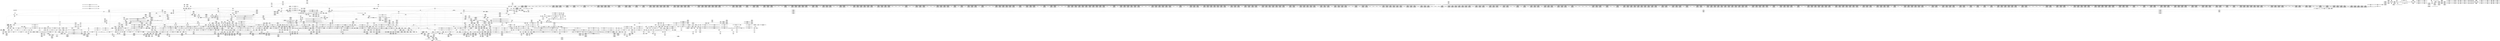 digraph {
	CE0x3f3e220 [shape=record,shape=Mrecord,label="{CE0x3f3e220|task_sid:do.end6|*SummSink*}"]
	CE0x3fd9770 [shape=record,shape=Mrecord,label="{CE0x3fd9770|rcu_read_unlock:tmp3}"]
	CE0x3f76d60 [shape=record,shape=Mrecord,label="{CE0x3f76d60|2472:_%struct.cred*,_:_CRE_2926,2927_}"]
	CE0x3f45f60 [shape=record,shape=Mrecord,label="{CE0x3f45f60|rcu_read_lock:tmp12|include/linux/rcupdate.h,882}"]
	CE0x3fa9440 [shape=record,shape=Mrecord,label="{CE0x3fa9440|GLOBAL:cred_sid|*Constant*|*SummSource*}"]
	CE0x3f7f2c0 [shape=record,shape=Mrecord,label="{CE0x3f7f2c0|2472:_%struct.cred*,_:_CRE_5872,5880_|*MultipleSource*|Function::task_sid&Arg::task::|Function::current_has_perm&Arg::tsk::|Function::selinux_task_getsid&Arg::p::|security/selinux/hooks.c,208}"]
	CE0x3f7e220 [shape=record,shape=Mrecord,label="{CE0x3f7e220|2472:_%struct.cred*,_:_CRE_3148,3152_|*MultipleSource*|Function::task_sid&Arg::task::|Function::current_has_perm&Arg::tsk::|Function::selinux_task_getsid&Arg::p::|security/selinux/hooks.c,208}"]
	CE0x3f71180 [shape=record,shape=Mrecord,label="{CE0x3f71180|2472:_%struct.cred*,_:_CRE_2712,2720_|*MultipleSource*|Function::task_sid&Arg::task::|Function::current_has_perm&Arg::tsk::|Function::selinux_task_getsid&Arg::p::|security/selinux/hooks.c,208}"]
	CE0x3f61a50 [shape=record,shape=Mrecord,label="{CE0x3f61a50|2472:_%struct.cred*,_:_CRE_1832,1840_|*MultipleSource*|Function::task_sid&Arg::task::|Function::current_has_perm&Arg::tsk::|Function::selinux_task_getsid&Arg::p::|security/selinux/hooks.c,208}"]
	CE0x3eded40 [shape=record,shape=Mrecord,label="{CE0x3eded40|current_sid:sid|security/selinux/hooks.c,220|*SummSink*}"]
	CE0x3ede900 [shape=record,shape=Mrecord,label="{CE0x3ede900|__rcu_read_lock:tmp|*SummSource*}"]
	CE0x3fbbeb0 [shape=record,shape=Mrecord,label="{CE0x3fbbeb0|rcu_lock_acquire:tmp2|*SummSink*}"]
	CE0x3f617f0 [shape=record,shape=Mrecord,label="{CE0x3f617f0|2472:_%struct.cred*,_:_CRE_1824,1832_|*MultipleSource*|Function::task_sid&Arg::task::|Function::current_has_perm&Arg::tsk::|Function::selinux_task_getsid&Arg::p::|security/selinux/hooks.c,208}"]
	CE0x4037b90 [shape=record,shape=Mrecord,label="{CE0x4037b90|_call_void_mcount()_#3|*SummSink*}"]
	CE0x3f865c0 [shape=record,shape=Mrecord,label="{CE0x3f865c0|2472:_%struct.cred*,_:_CRE_6311,6312_}"]
	CE0x3fbd4a0 [shape=record,shape=Mrecord,label="{CE0x3fbd4a0|i64_1|*Constant*}"]
	CE0x3f173f0 [shape=record,shape=Mrecord,label="{CE0x3f173f0|task_sid:land.lhs.true2|*SummSource*}"]
	CE0x3f68070 [shape=record,shape=Mrecord,label="{CE0x3f68070|2472:_%struct.cred*,_:_CRE_2160,2168_|*MultipleSource*|Function::task_sid&Arg::task::|Function::current_has_perm&Arg::tsk::|Function::selinux_task_getsid&Arg::p::|security/selinux/hooks.c,208}"]
	CE0x40177e0 [shape=record,shape=Mrecord,label="{CE0x40177e0|__preempt_count_sub:do.end|*SummSink*}"]
	CE0x3f401a0 [shape=record,shape=Mrecord,label="{CE0x3f401a0|2472:_%struct.cred*,_:_CRE_216,224_|*MultipleSource*|Function::task_sid&Arg::task::|Function::current_has_perm&Arg::tsk::|Function::selinux_task_getsid&Arg::p::|security/selinux/hooks.c,208}"]
	CE0x3fe1e90 [shape=record,shape=Mrecord,label="{CE0x3fe1e90|_call_void_mcount()_#3}"]
	CE0x3f139e0 [shape=record,shape=Mrecord,label="{CE0x3f139e0|i32_0|*Constant*|*SummSource*}"]
	CE0x3f68c50 [shape=record,shape=Mrecord,label="{CE0x3f68c50|2472:_%struct.cred*,_:_CRE_2264,2272_|*MultipleSource*|Function::task_sid&Arg::task::|Function::current_has_perm&Arg::tsk::|Function::selinux_task_getsid&Arg::p::|security/selinux/hooks.c,208}"]
	CE0x3f92ba0 [shape=record,shape=Mrecord,label="{CE0x3f92ba0|2472:_%struct.cred*,_:_CRE_10624,10628_|*MultipleSource*|Function::task_sid&Arg::task::|Function::current_has_perm&Arg::tsk::|Function::selinux_task_getsid&Arg::p::|security/selinux/hooks.c,208}"]
	CE0x3f2a8f0 [shape=record,shape=Mrecord,label="{CE0x3f2a8f0|rcu_read_lock:call3|include/linux/rcupdate.h,882|*SummSource*}"]
	CE0x3fe8980 [shape=record,shape=Mrecord,label="{CE0x3fe8980|rcu_read_unlock:tmp19|include/linux/rcupdate.h,933|*SummSource*}"]
	CE0x3f58590 [shape=record,shape=Mrecord,label="{CE0x3f58590|i8_1|*Constant*}"]
	CE0x3f8a7a0 [shape=record,shape=Mrecord,label="{CE0x3f8a7a0|2472:_%struct.cred*,_:_CRE_6392,6400_|*MultipleSource*|Function::task_sid&Arg::task::|Function::current_has_perm&Arg::tsk::|Function::selinux_task_getsid&Arg::p::|security/selinux/hooks.c,208}"]
	CE0x3ef2570 [shape=record,shape=Mrecord,label="{CE0x3ef2570|selinux_task_getsid:entry|*SummSink*}"]
	CE0x3f8f5d0 [shape=record,shape=Mrecord,label="{CE0x3f8f5d0|2472:_%struct.cred*,_:_CRE_6644,6648_|*MultipleSource*|Function::task_sid&Arg::task::|Function::current_has_perm&Arg::tsk::|Function::selinux_task_getsid&Arg::p::|security/selinux/hooks.c,208}"]
	CE0x3f00e00 [shape=record,shape=Mrecord,label="{CE0x3f00e00|_call_void_mcount()_#3|*SummSink*}"]
	CE0x3fd3d20 [shape=record,shape=Mrecord,label="{CE0x3fd3d20|rcu_read_unlock:if.then|*SummSource*}"]
	CE0x3ee9600 [shape=record,shape=Mrecord,label="{CE0x3ee9600|avc_has_perm:auditdata|Function::avc_has_perm&Arg::auditdata::}"]
	CE0x3f03490 [shape=record,shape=Mrecord,label="{CE0x3f03490|i64_2|*Constant*}"]
	CE0x3fc97d0 [shape=record,shape=Mrecord,label="{CE0x3fc97d0|rcu_lock_acquire:bb}"]
	CE0x3f7a790 [shape=record,shape=Mrecord,label="{CE0x3f7a790|2472:_%struct.cred*,_:_CRE_2975,2976_}"]
	CE0x3fa88f0 [shape=record,shape=Mrecord,label="{CE0x3fa88f0|task_sid:call7|security/selinux/hooks.c,208}"]
	CE0x3f7cf20 [shape=record,shape=Mrecord,label="{CE0x3f7cf20|2472:_%struct.cred*,_:_CRE_3108,3112_|*MultipleSource*|Function::task_sid&Arg::task::|Function::current_has_perm&Arg::tsk::|Function::selinux_task_getsid&Arg::p::|security/selinux/hooks.c,208}"]
	CE0x3f7b0d0 [shape=record,shape=Mrecord,label="{CE0x3f7b0d0|2472:_%struct.cred*,_:_CRE_3000,3008_|*MultipleSource*|Function::task_sid&Arg::task::|Function::current_has_perm&Arg::tsk::|Function::selinux_task_getsid&Arg::p::|security/selinux/hooks.c,208}"]
	CE0x3f67490 [shape=record,shape=Mrecord,label="{CE0x3f67490|2472:_%struct.cred*,_:_CRE_2120,2128_|*MultipleSource*|Function::task_sid&Arg::task::|Function::current_has_perm&Arg::tsk::|Function::selinux_task_getsid&Arg::p::|security/selinux/hooks.c,208}"]
	CE0x3f776e0 [shape=record,shape=Mrecord,label="{CE0x3f776e0|2472:_%struct.cred*,_:_CRE_2934,2935_}"]
	CE0x3f048d0 [shape=record,shape=Mrecord,label="{CE0x3f048d0|current_sid:entry|*SummSink*}"]
	CE0x401c5b0 [shape=record,shape=Mrecord,label="{CE0x401c5b0|__rcu_read_unlock:tmp3|*SummSource*}"]
	CE0x3eea640 [shape=record,shape=Mrecord,label="{CE0x3eea640|current_sid:tmp1|*SummSource*}"]
	CE0x3f4c4e0 [shape=record,shape=Mrecord,label="{CE0x3f4c4e0|task_sid:tmp1|*SummSink*}"]
	CE0x3fa7820 [shape=record,shape=Mrecord,label="{CE0x3fa7820|task_sid:tmp26|security/selinux/hooks.c,208}"]
	CE0x3f83340 [shape=record,shape=Mrecord,label="{CE0x3f83340|2472:_%struct.cred*,_:_CRE_6208,6216_|*MultipleSource*|Function::task_sid&Arg::task::|Function::current_has_perm&Arg::tsk::|Function::selinux_task_getsid&Arg::p::|security/selinux/hooks.c,208}"]
	CE0x3f88cf0 [shape=record,shape=Mrecord,label="{CE0x3f88cf0|2472:_%struct.cred*,_:_CRE_6344,6345_}"]
	CE0x3f5d080 [shape=record,shape=Mrecord,label="{CE0x3f5d080|2472:_%struct.cred*,_:_CRE_702,703_}"]
	CE0x3f39670 [shape=record,shape=Mrecord,label="{CE0x3f39670|_ret_void,_!dbg_!27735|include/linux/rcupdate.h,884|*SummSink*}"]
	CE0x3f6c9e0 [shape=record,shape=Mrecord,label="{CE0x3f6c9e0|2472:_%struct.cred*,_:_CRE_2512,2520_|*MultipleSource*|Function::task_sid&Arg::task::|Function::current_has_perm&Arg::tsk::|Function::selinux_task_getsid&Arg::p::|security/selinux/hooks.c,208}"]
	CE0x3ee0120 [shape=record,shape=Mrecord,label="{CE0x3ee0120|i64*_getelementptr_inbounds_(_11_x_i64_,_11_x_i64_*___llvm_gcov_ctr125,_i64_0,_i64_6)|*Constant*}"]
	CE0x3fdae60 [shape=record,shape=Mrecord,label="{CE0x3fdae60|rcu_read_unlock:tmp8|include/linux/rcupdate.h,933|*SummSink*}"]
	CE0x3f891b0 [shape=record,shape=Mrecord,label="{CE0x3f891b0|2472:_%struct.cred*,_:_CRE_6348,6349_}"]
	CE0x3f05fa0 [shape=record,shape=Mrecord,label="{CE0x3f05fa0|current_sid:tmp4|security/selinux/hooks.c,218|*SummSource*}"]
	CE0x3f6fbf0 [shape=record,shape=Mrecord,label="{CE0x3f6fbf0|2472:_%struct.cred*,_:_CRE_2648,2656_|*MultipleSource*|Function::task_sid&Arg::task::|Function::current_has_perm&Arg::tsk::|Function::selinux_task_getsid&Arg::p::|security/selinux/hooks.c,208}"]
	CE0x3fe8040 [shape=record,shape=Mrecord,label="{CE0x3fe8040|i64*_getelementptr_inbounds_(_11_x_i64_,_11_x_i64_*___llvm_gcov_ctr132,_i64_0,_i64_9)|*Constant*|*SummSource*}"]
	CE0x3fa7cd0 [shape=record,shape=Mrecord,label="{CE0x3fa7cd0|task_sid:tmp25|security/selinux/hooks.c,208|*SummSink*}"]
	CE0x3f5ae20 [shape=record,shape=Mrecord,label="{CE0x3f5ae20|2472:_%struct.cred*,_:_CRE_592,600_|*MultipleSource*|Function::task_sid&Arg::task::|Function::current_has_perm&Arg::tsk::|Function::selinux_task_getsid&Arg::p::|security/selinux/hooks.c,208}"]
	CE0x40385d0 [shape=record,shape=Mrecord,label="{CE0x40385d0|__preempt_count_add:tmp|*SummSource*}"]
	CE0x400f440 [shape=record,shape=Mrecord,label="{CE0x400f440|i8*_undef|*Constant*|*SummSource*}"]
	CE0x3f884a0 [shape=record,shape=Mrecord,label="{CE0x3f884a0|2472:_%struct.cred*,_:_CRE_6337,6338_}"]
	CE0x3fd6550 [shape=record,shape=Mrecord,label="{CE0x3fd6550|i64*_getelementptr_inbounds_(_11_x_i64_,_11_x_i64_*___llvm_gcov_ctr127,_i64_0,_i64_9)|*Constant*|*SummSource*}"]
	CE0x3fa9370 [shape=record,shape=Mrecord,label="{CE0x3fa9370|task_sid:call7|security/selinux/hooks.c,208|*SummSink*}"]
	CE0x3f5d830 [shape=record,shape=Mrecord,label="{CE0x3f5d830|2472:_%struct.cred*,_:_CRE_728,732_|*MultipleSource*|Function::task_sid&Arg::task::|Function::current_has_perm&Arg::tsk::|Function::selinux_task_getsid&Arg::p::|security/selinux/hooks.c,208}"]
	CE0x3f38b60 [shape=record,shape=Mrecord,label="{CE0x3f38b60|task_sid:tmp2}"]
	CE0x3fbc540 [shape=record,shape=Mrecord,label="{CE0x3fbc540|__rcu_read_lock:do.body|*SummSink*}"]
	CE0x3ee8120 [shape=record,shape=Mrecord,label="{CE0x3ee8120|avc_has_perm:tclass|Function::avc_has_perm&Arg::tclass::}"]
	CE0x3fd4890 [shape=record,shape=Mrecord,label="{CE0x3fd4890|__rcu_read_lock:tmp7|include/linux/rcupdate.h,240|*SummSink*}"]
	CE0x3f650c0 [shape=record,shape=Mrecord,label="{CE0x3f650c0|2472:_%struct.cred*,_:_CRE_2032,2036_|*MultipleSource*|Function::task_sid&Arg::task::|Function::current_has_perm&Arg::tsk::|Function::selinux_task_getsid&Arg::p::|security/selinux/hooks.c,208}"]
	CE0x3f11e90 [shape=record,shape=Mrecord,label="{CE0x3f11e90|rcu_read_lock:tobool1|include/linux/rcupdate.h,882|*SummSource*}"]
	CE0x3f8ac30 [shape=record,shape=Mrecord,label="{CE0x3f8ac30|2472:_%struct.cred*,_:_CRE_6408,6424_|*MultipleSource*|Function::task_sid&Arg::task::|Function::current_has_perm&Arg::tsk::|Function::selinux_task_getsid&Arg::p::|security/selinux/hooks.c,208}"]
	CE0x3fdd700 [shape=record,shape=Mrecord,label="{CE0x3fdd700|GLOBAL:rcu_read_unlock.__warned|Global_var:rcu_read_unlock.__warned}"]
	CE0x3ee8640 [shape=record,shape=Mrecord,label="{CE0x3ee8640|i64*_getelementptr_inbounds_(_11_x_i64_,_11_x_i64_*___llvm_gcov_ctr125,_i64_0,_i64_8)|*Constant*|*SummSource*}"]
	CE0x3f77350 [shape=record,shape=Mrecord,label="{CE0x3f77350|2472:_%struct.cred*,_:_CRE_2931,2932_}"]
	CE0x3fd7970 [shape=record,shape=Mrecord,label="{CE0x3fd7970|rcu_lock_acquire:tmp1|*SummSource*}"]
	CE0x3f7c5d0 [shape=record,shape=Mrecord,label="{CE0x3f7c5d0|2472:_%struct.cred*,_:_CRE_3080,3084_|*MultipleSource*|Function::task_sid&Arg::task::|Function::current_has_perm&Arg::tsk::|Function::selinux_task_getsid&Arg::p::|security/selinux/hooks.c,208}"]
	CE0x3fcbe40 [shape=record,shape=Mrecord,label="{CE0x3fcbe40|i64*_getelementptr_inbounds_(_4_x_i64_,_4_x_i64_*___llvm_gcov_ctr133,_i64_0,_i64_1)|*Constant*|*SummSource*}"]
	CE0x3fdc7e0 [shape=record,shape=Mrecord,label="{CE0x3fdc7e0|_call_void_mcount()_#3|*SummSink*}"]
	CE0x3f7e6e0 [shape=record,shape=Mrecord,label="{CE0x3f7e6e0|2472:_%struct.cred*,_:_CRE_3160,3164_|*MultipleSource*|Function::task_sid&Arg::task::|Function::current_has_perm&Arg::tsk::|Function::selinux_task_getsid&Arg::p::|security/selinux/hooks.c,208}"]
	CE0x3f06970 [shape=record,shape=Mrecord,label="{CE0x3f06970|i64*_getelementptr_inbounds_(_2_x_i64_,_2_x_i64_*___llvm_gcov_ctr281,_i64_0,_i64_0)|*Constant*|*SummSink*}"]
	CE0x3f53630 [shape=record,shape=Mrecord,label="{CE0x3f53630|task_sid:land.lhs.true|*SummSink*}"]
	CE0x3f43e30 [shape=record,shape=Mrecord,label="{CE0x3f43e30|rcu_read_lock:tmp6|include/linux/rcupdate.h,882|*SummSink*}"]
	CE0x3ef40e0 [shape=record,shape=Mrecord,label="{CE0x3ef40e0|i64*_getelementptr_inbounds_(_11_x_i64_,_11_x_i64_*___llvm_gcov_ctr125,_i64_0,_i64_1)|*Constant*|*SummSource*}"]
	CE0x3fa1150 [shape=record,shape=Mrecord,label="{CE0x3fa1150|GLOBAL:rcu_read_lock.__warned|Global_var:rcu_read_lock.__warned|*SummSource*}"]
	"CONST[source:2(external),value:2(dynamic)][purpose:{subject}][SrcIdx:3]"
	CE0x3fdc630 [shape=record,shape=Mrecord,label="{CE0x3fdc630|__preempt_count_add:entry|*SummSource*}"]
	CE0x3ee9ac0 [shape=record,shape=Mrecord,label="{CE0x3ee9ac0|current_sid:land.lhs.true|*SummSource*}"]
	CE0x3f55650 [shape=record,shape=Mrecord,label="{CE0x3f55650|rcu_read_lock:do.end|*SummSource*}"]
	CE0x3f132f0 [shape=record,shape=Mrecord,label="{CE0x3f132f0|current_sid:if.end|*SummSource*}"]
	CE0x403cfa0 [shape=record,shape=Mrecord,label="{CE0x403cfa0|__preempt_count_sub:tmp}"]
	CE0x4023230 [shape=record,shape=Mrecord,label="{CE0x4023230|__preempt_count_sub:tmp5|./arch/x86/include/asm/preempt.h,77}"]
	CE0x3f5b080 [shape=record,shape=Mrecord,label="{CE0x3f5b080|2472:_%struct.cred*,_:_CRE_600,608_|*MultipleSource*|Function::task_sid&Arg::task::|Function::current_has_perm&Arg::tsk::|Function::selinux_task_getsid&Arg::p::|security/selinux/hooks.c,208}"]
	CE0x3fabf20 [shape=record,shape=Mrecord,label="{CE0x3fabf20|_ret_void,_!dbg_!27717|include/linux/rcupdate.h,240|*SummSink*}"]
	CE0x3fd3550 [shape=record,shape=Mrecord,label="{CE0x3fd3550|cred_sid:sid|security/selinux/hooks.c,197|*SummSink*}"]
	CE0x3efc9e0 [shape=record,shape=Mrecord,label="{CE0x3efc9e0|i32_78|*Constant*}"]
	CE0x3eff650 [shape=record,shape=Mrecord,label="{CE0x3eff650|current_sid:if.then}"]
	CE0x3f6eb50 [shape=record,shape=Mrecord,label="{CE0x3f6eb50|2472:_%struct.cred*,_:_CRE_2592,2594_|*MultipleSource*|Function::task_sid&Arg::task::|Function::current_has_perm&Arg::tsk::|Function::selinux_task_getsid&Arg::p::|security/selinux/hooks.c,208}"]
	CE0x3ef7c80 [shape=record,shape=Mrecord,label="{CE0x3ef7c80|avc_has_perm:entry}"]
	CE0x3f009f0 [shape=record,shape=Mrecord,label="{CE0x3f009f0|current_has_perm:tmp3|*SummSource*}"]
	CE0x3f50810 [shape=record,shape=Mrecord,label="{CE0x3f50810|rcu_read_lock:tmp4|include/linux/rcupdate.h,882}"]
	CE0x3f77220 [shape=record,shape=Mrecord,label="{CE0x3f77220|2472:_%struct.cred*,_:_CRE_2930,2931_}"]
	CE0x3fdfa40 [shape=record,shape=Mrecord,label="{CE0x3fdfa40|rcu_read_unlock:bb|*SummSource*}"]
	CE0x3fa6890 [shape=record,shape=Mrecord,label="{CE0x3fa6890|i64*_getelementptr_inbounds_(_13_x_i64_,_13_x_i64_*___llvm_gcov_ctr126,_i64_0,_i64_11)|*Constant*}"]
	CE0x4012570 [shape=record,shape=Mrecord,label="{CE0x4012570|__preempt_count_add:tmp2|*SummSource*}"]
	CE0x4010a30 [shape=record,shape=Mrecord,label="{CE0x4010a30|i64*_getelementptr_inbounds_(_4_x_i64_,_4_x_i64_*___llvm_gcov_ctr133,_i64_0,_i64_0)|*Constant*|*SummSource*}"]
	CE0x3f15200 [shape=record,shape=Mrecord,label="{CE0x3f15200|current_sid:tmp10|security/selinux/hooks.c,218|*SummSink*}"]
	CE0x3fa4f70 [shape=record,shape=Mrecord,label="{CE0x3fa4f70|task_sid:tmp20|security/selinux/hooks.c,208|*SummSink*}"]
	CE0x401ff40 [shape=record,shape=Mrecord,label="{CE0x401ff40|rcu_lock_release:tmp7|*SummSource*}"]
	CE0x3fe1690 [shape=record,shape=Mrecord,label="{CE0x3fe1690|__rcu_read_unlock:tmp5|include/linux/rcupdate.h,244|*SummSink*}"]
	CE0x3fd8620 [shape=record,shape=Mrecord,label="{CE0x3fd8620|_call_void_asm_addl_$1,_%gs:$0_,_*m,ri,*m,_dirflag_,_fpsr_,_flags_(i32*___preempt_count,_i32_%val,_i32*___preempt_count)_#3,_!dbg_!27714,_!srcloc_!27717|./arch/x86/include/asm/preempt.h,72|*SummSink*}"]
	CE0x3f185a0 [shape=record,shape=Mrecord,label="{CE0x3f185a0|i64*_getelementptr_inbounds_(_11_x_i64_,_11_x_i64_*___llvm_gcov_ctr125,_i64_0,_i64_6)|*Constant*|*SummSink*}"]
	CE0x5149300 [shape=record,shape=Mrecord,label="{CE0x5149300|selinux_task_getsid:call|security/selinux/hooks.c,3584|*SummSource*}"]
	CE0x3fb0c60 [shape=record,shape=Mrecord,label="{CE0x3fb0c60|rcu_lock_release:indirectgoto|*SummSource*}"]
	CE0x3f73030 [shape=record,shape=Mrecord,label="{CE0x3f73030|2472:_%struct.cred*,_:_CRE_2808,2816_|*MultipleSource*|Function::task_sid&Arg::task::|Function::current_has_perm&Arg::tsk::|Function::selinux_task_getsid&Arg::p::|security/selinux/hooks.c,208}"]
	CE0x3fa6f50 [shape=record,shape=Mrecord,label="{CE0x3fa6f50|i64*_getelementptr_inbounds_(_13_x_i64_,_13_x_i64_*___llvm_gcov_ctr126,_i64_0,_i64_9)|*Constant*|*SummSink*}"]
	CE0x3f7ca60 [shape=record,shape=Mrecord,label="{CE0x3f7ca60|2472:_%struct.cred*,_:_CRE_3096,3104_|*MultipleSource*|Function::task_sid&Arg::task::|Function::current_has_perm&Arg::tsk::|Function::selinux_task_getsid&Arg::p::|security/selinux/hooks.c,208}"]
	CE0x3f87c50 [shape=record,shape=Mrecord,label="{CE0x3f87c50|2472:_%struct.cred*,_:_CRE_6330,6331_}"]
	CE0x3f5fd80 [shape=record,shape=Mrecord,label="{CE0x3f5fd80|task_sid:tmp19|security/selinux/hooks.c,208|*SummSource*}"]
	CE0x3fec490 [shape=record,shape=Mrecord,label="{CE0x3fec490|__rcu_read_unlock:entry}"]
	CE0x402a420 [shape=record,shape=Mrecord,label="{CE0x402a420|__preempt_count_add:bb}"]
	CE0x401ec50 [shape=record,shape=Mrecord,label="{CE0x401ec50|_call_void_lock_release(%struct.lockdep_map*_%map,_i32_1,_i64_ptrtoint_(i8*_blockaddress(_rcu_lock_release,_%__here)_to_i64))_#10,_!dbg_!27716|include/linux/rcupdate.h,423|*SummSink*}"]
	CE0x3fe2d70 [shape=record,shape=Mrecord,label="{CE0x3fe2d70|_call_void___preempt_count_add(i32_1)_#10,_!dbg_!27711|include/linux/rcupdate.h,239}"]
	CE0x3f4f000 [shape=record,shape=Mrecord,label="{CE0x3f4f000|get_current:tmp4|./arch/x86/include/asm/current.h,14|*SummSource*}"]
	CE0x3f8ec20 [shape=record,shape=Mrecord,label="{CE0x3f8ec20|2472:_%struct.cred*,_:_CRE_6616,6624_|*MultipleSource*|Function::task_sid&Arg::task::|Function::current_has_perm&Arg::tsk::|Function::selinux_task_getsid&Arg::p::|security/selinux/hooks.c,208}"]
	CE0x3f93a40 [shape=record,shape=Mrecord,label="{CE0x3f93a40|task_sid:tobool1|security/selinux/hooks.c,208|*SummSink*}"]
	CE0x3f3bce0 [shape=record,shape=Mrecord,label="{CE0x3f3bce0|cred_sid:tmp3}"]
	CE0x3fd92a0 [shape=record,shape=Mrecord,label="{CE0x3fd92a0|rcu_lock_release:tmp2}"]
	CE0x3fd7330 [shape=record,shape=Mrecord,label="{CE0x3fd7330|128:_i8*,_:_CRE_128,136_|*MultipleSource*|Function::cred_sid&Arg::cred::|*LoadInst*|security/selinux/hooks.c,208|security/selinux/hooks.c,196}"]
	CE0x3f39ca0 [shape=record,shape=Mrecord,label="{CE0x3f39ca0|2472:_%struct.cred*,_:_CRE_344,352_|*MultipleSource*|Function::task_sid&Arg::task::|Function::current_has_perm&Arg::tsk::|Function::selinux_task_getsid&Arg::p::|security/selinux/hooks.c,208}"]
	CE0x3fa5c90 [shape=record,shape=Mrecord,label="{CE0x3fa5c90|task_sid:tmp22|security/selinux/hooks.c,208|*SummSource*}"]
	CE0x3f2a2e0 [shape=record,shape=Mrecord,label="{CE0x3f2a2e0|i32_1|*Constant*|*SummSink*}"]
	CE0x403cc20 [shape=record,shape=Mrecord,label="{CE0x403cc20|i64*_getelementptr_inbounds_(_4_x_i64_,_4_x_i64_*___llvm_gcov_ctr129,_i64_0,_i64_0)|*Constant*}"]
	CE0x3faef50 [shape=record,shape=Mrecord,label="{CE0x3faef50|task_sid:tobool1|security/selinux/hooks.c,208}"]
	CE0x3ef3f60 [shape=record,shape=Mrecord,label="{CE0x3ef3f60|current_sid:tmp1|*SummSink*}"]
	CE0x403cf00 [shape=record,shape=Mrecord,label="{CE0x403cf00|i64*_getelementptr_inbounds_(_4_x_i64_,_4_x_i64_*___llvm_gcov_ctr135,_i64_0,_i64_0)|*Constant*|*SummSink*}"]
	CE0x3ee9120 [shape=record,shape=Mrecord,label="{CE0x3ee9120|%struct.common_audit_data*_null|*Constant*|*SummSource*}"]
	CE0x3f7ccc0 [shape=record,shape=Mrecord,label="{CE0x3f7ccc0|2472:_%struct.cred*,_:_CRE_3104,3108_|*MultipleSource*|Function::task_sid&Arg::task::|Function::current_has_perm&Arg::tsk::|Function::selinux_task_getsid&Arg::p::|security/selinux/hooks.c,208}"]
	CE0x3f858b0 [shape=record,shape=Mrecord,label="{CE0x3f858b0|2472:_%struct.cred*,_:_CRE_6300,6301_}"]
	CE0x3fd75c0 [shape=record,shape=Mrecord,label="{CE0x3fd75c0|i64*_getelementptr_inbounds_(_11_x_i64_,_11_x_i64_*___llvm_gcov_ctr127,_i64_0,_i64_1)|*Constant*}"]
	CE0x3f0b2f0 [shape=record,shape=Mrecord,label="{CE0x3f0b2f0|task_sid:tmp3|*SummSink*}"]
	CE0x3f52700 [shape=record,shape=Mrecord,label="{CE0x3f52700|2472:_%struct.cred*,_:_CRE_144,152_|*MultipleSource*|Function::task_sid&Arg::task::|Function::current_has_perm&Arg::tsk::|Function::selinux_task_getsid&Arg::p::|security/selinux/hooks.c,208}"]
	CE0x3f8d460 [shape=record,shape=Mrecord,label="{CE0x3f8d460|2472:_%struct.cred*,_:_CRE_6528,6536_|*MultipleSource*|Function::task_sid&Arg::task::|Function::current_has_perm&Arg::tsk::|Function::selinux_task_getsid&Arg::p::|security/selinux/hooks.c,208}"]
	CE0x3f89670 [shape=record,shape=Mrecord,label="{CE0x3f89670|2472:_%struct.cred*,_:_CRE_6352,6353_}"]
	CE0x3f44bb0 [shape=record,shape=Mrecord,label="{CE0x3f44bb0|GLOBAL:__preempt_count_sub|*Constant*}"]
	CE0x3f14420 [shape=record,shape=Mrecord,label="{CE0x3f14420|current_sid:do.body|*SummSource*}"]
	CE0x4017a40 [shape=record,shape=Mrecord,label="{CE0x4017a40|void_(i32*,_i32,_i32*)*_asm_addl_$1,_%gs:$0_,_*m,ri,*m,_dirflag_,_fpsr_,_flags_}"]
	CE0x3f0b850 [shape=record,shape=Mrecord,label="{CE0x3f0b850|current_sid:tmp20|security/selinux/hooks.c,218}"]
	CE0x3f403c0 [shape=record,shape=Mrecord,label="{CE0x3f403c0|2472:_%struct.cred*,_:_CRE_224,232_|*MultipleSource*|Function::task_sid&Arg::task::|Function::current_has_perm&Arg::tsk::|Function::selinux_task_getsid&Arg::p::|security/selinux/hooks.c,208}"]
	CE0x3ee67e0 [shape=record,shape=Mrecord,label="{CE0x3ee67e0|i64*_getelementptr_inbounds_(_11_x_i64_,_11_x_i64_*___llvm_gcov_ctr125,_i64_0,_i64_9)|*Constant*}"]
	CE0x3f16440 [shape=record,shape=Mrecord,label="{CE0x3f16440|GLOBAL:lockdep_rcu_suspicious|*Constant*|*SummSink*}"]
	CE0x3f75a60 [shape=record,shape=Mrecord,label="{CE0x3f75a60|2472:_%struct.cred*,_:_CRE_2910,2911_}"]
	CE0x3fd50e0 [shape=record,shape=Mrecord,label="{CE0x3fd50e0|rcu_read_unlock:tmp11|include/linux/rcupdate.h,933|*SummSource*}"]
	CE0x401c100 [shape=record,shape=Mrecord,label="{CE0x401c100|__preempt_count_sub:entry}"]
	CE0x3f6a180 [shape=record,shape=Mrecord,label="{CE0x3f6a180|2472:_%struct.cred*,_:_CRE_2336,2344_|*MultipleSource*|Function::task_sid&Arg::task::|Function::current_has_perm&Arg::tsk::|Function::selinux_task_getsid&Arg::p::|security/selinux/hooks.c,208}"]
	CE0x400dc00 [shape=record,shape=Mrecord,label="{CE0x400dc00|i64_ptrtoint_(i8*_blockaddress(_rcu_lock_acquire,_%__here)_to_i64)|*Constant*|*SummSource*}"]
	CE0x3f76180 [shape=record,shape=Mrecord,label="{CE0x3f76180|2472:_%struct.cred*,_:_CRE_2916,2917_}"]
	CE0x3f6be30 [shape=record,shape=Mrecord,label="{CE0x3f6be30|2472:_%struct.cred*,_:_CRE_2472,2480_|*MultipleSource*|Function::task_sid&Arg::task::|Function::current_has_perm&Arg::tsk::|Function::selinux_task_getsid&Arg::p::|security/selinux/hooks.c,208}"]
	CE0x3ef9f40 [shape=record,shape=Mrecord,label="{CE0x3ef9f40|rcu_read_lock:tmp1|*SummSource*}"]
	CE0x3fa4930 [shape=record,shape=Mrecord,label="{CE0x3fa4930|i8*_getelementptr_inbounds_(_41_x_i8_,_41_x_i8_*_.str44,_i32_0,_i32_0)|*Constant*|*SummSink*}"]
	CE0x3fa5c20 [shape=record,shape=Mrecord,label="{CE0x3fa5c20|i64*_getelementptr_inbounds_(_13_x_i64_,_13_x_i64_*___llvm_gcov_ctr126,_i64_0,_i64_10)|*Constant*|*SummSink*}"]
	CE0x3efb530 [shape=record,shape=Mrecord,label="{CE0x3efb530|GLOBAL:rcu_read_unlock.__warned|Global_var:rcu_read_unlock.__warned|*SummSink*}"]
	CE0x3f3c790 [shape=record,shape=Mrecord,label="{CE0x3f3c790|2472:_%struct.cred*,_:_CRE_424,428_|*MultipleSource*|Function::task_sid&Arg::task::|Function::current_has_perm&Arg::tsk::|Function::selinux_task_getsid&Arg::p::|security/selinux/hooks.c,208}"]
	CE0x401c620 [shape=record,shape=Mrecord,label="{CE0x401c620|__rcu_read_unlock:tmp3|*SummSink*}"]
	CE0x3f29430 [shape=record,shape=Mrecord,label="{CE0x3f29430|_call_void_mcount()_#3}"]
	CE0x3f0b580 [shape=record,shape=Mrecord,label="{CE0x3f0b580|current_sid:tmp19|security/selinux/hooks.c,218}"]
	CE0x3eeb860 [shape=record,shape=Mrecord,label="{CE0x3eeb860|GLOBAL:task_sid|*Constant*|*SummSink*}"]
	CE0x3f949b0 [shape=record,shape=Mrecord,label="{CE0x3f949b0|task_sid:call3|security/selinux/hooks.c,208}"]
	CE0x382d4f0 [shape=record,shape=Mrecord,label="{CE0x382d4f0|current_has_perm:perms|Function::current_has_perm&Arg::perms::|*SummSource*}"]
	CE0x3feb9c0 [shape=record,shape=Mrecord,label="{CE0x3feb9c0|_ret_void,_!dbg_!27717|include/linux/rcupdate.h,424}"]
	CE0x3f03c30 [shape=record,shape=Mrecord,label="{CE0x3f03c30|i32_1024|*Constant*|*SummSource*}"]
	CE0x3f443b0 [shape=record,shape=Mrecord,label="{CE0x3f443b0|rcu_read_lock:tmp4|include/linux/rcupdate.h,882|*SummSink*}"]
	CE0x3f5b770 [shape=record,shape=Mrecord,label="{CE0x3f5b770|2472:_%struct.cred*,_:_CRE_624,632_|*MultipleSource*|Function::task_sid&Arg::task::|Function::current_has_perm&Arg::tsk::|Function::selinux_task_getsid&Arg::p::|security/selinux/hooks.c,208}"]
	CE0x3f3fda0 [shape=record,shape=Mrecord,label="{CE0x3f3fda0|cred_sid:tmp|*SummSink*}"]
	CE0x3f663c0 [shape=record,shape=Mrecord,label="{CE0x3f663c0|2472:_%struct.cred*,_:_CRE_2072,2076_|*MultipleSource*|Function::task_sid&Arg::task::|Function::current_has_perm&Arg::tsk::|Function::selinux_task_getsid&Arg::p::|security/selinux/hooks.c,208}"]
	CE0x3f80100 [shape=record,shape=Mrecord,label="{CE0x3f80100|2472:_%struct.cred*,_:_CRE_5920,5928_|*MultipleSource*|Function::task_sid&Arg::task::|Function::current_has_perm&Arg::tsk::|Function::selinux_task_getsid&Arg::p::|security/selinux/hooks.c,208}"]
	CE0x3fa0720 [shape=record,shape=Mrecord,label="{CE0x3fa0720|i64*_getelementptr_inbounds_(_11_x_i64_,_11_x_i64_*___llvm_gcov_ctr127,_i64_0,_i64_8)|*Constant*|*SummSource*}"]
	CE0x3efa700 [shape=record,shape=Mrecord,label="{CE0x3efa700|rcu_lock_acquire:map|Function::rcu_lock_acquire&Arg::map::|*SummSink*}"]
	CE0x3fe5f50 [shape=record,shape=Mrecord,label="{CE0x3fe5f50|_call_void_lockdep_rcu_suspicious(i8*_getelementptr_inbounds_(_25_x_i8_,_25_x_i8_*_.str45,_i32_0,_i32_0),_i32_934,_i8*_getelementptr_inbounds_(_44_x_i8_,_44_x_i8_*_.str47,_i32_0,_i32_0))_#10,_!dbg_!27726|include/linux/rcupdate.h,933}"]
	CE0x3f3e7c0 [shape=record,shape=Mrecord,label="{CE0x3f3e7c0|2472:_%struct.cred*,_:_CRE_16,20_|*MultipleSource*|Function::task_sid&Arg::task::|Function::current_has_perm&Arg::tsk::|Function::selinux_task_getsid&Arg::p::|security/selinux/hooks.c,208}"]
	CE0x3fe7ad0 [shape=record,shape=Mrecord,label="{CE0x3fe7ad0|i8*_getelementptr_inbounds_(_44_x_i8_,_44_x_i8_*_.str47,_i32_0,_i32_0)|*Constant*}"]
	CE0x3f728e0 [shape=record,shape=Mrecord,label="{CE0x3f728e0|2472:_%struct.cred*,_:_CRE_2784,2792_|*MultipleSource*|Function::task_sid&Arg::task::|Function::current_has_perm&Arg::tsk::|Function::selinux_task_getsid&Arg::p::|security/selinux/hooks.c,208}"]
	CE0x3ef2640 [shape=record,shape=Mrecord,label="{CE0x3ef2640|selinux_task_getsid:tmp2}"]
	CE0x3f453b0 [shape=record,shape=Mrecord,label="{CE0x3f453b0|rcu_read_lock:tmp9|include/linux/rcupdate.h,882|*SummSink*}"]
	CE0x3f8c3c0 [shape=record,shape=Mrecord,label="{CE0x3f8c3c0|2472:_%struct.cred*,_:_CRE_6480,6484_|*MultipleSource*|Function::task_sid&Arg::task::|Function::current_has_perm&Arg::tsk::|Function::selinux_task_getsid&Arg::p::|security/selinux/hooks.c,208}"]
	CE0x3f871a0 [shape=record,shape=Mrecord,label="{CE0x3f871a0|2472:_%struct.cred*,_:_CRE_6321,6322_}"]
	CE0x3f2c250 [shape=record,shape=Mrecord,label="{CE0x3f2c250|__rcu_read_lock:entry|*SummSink*}"]
	CE0x3f15be0 [shape=record,shape=Mrecord,label="{CE0x3f15be0|i8*_getelementptr_inbounds_(_25_x_i8_,_25_x_i8_*_.str3,_i32_0,_i32_0)|*Constant*|*SummSource*}"]
	CE0x3f84f10 [shape=record,shape=Mrecord,label="{CE0x3f84f10|2472:_%struct.cred*,_:_CRE_6291,6292_}"]
	CE0x3efcb30 [shape=record,shape=Mrecord,label="{CE0x3efcb30|i32_78|*Constant*|*SummSink*}"]
	CE0x3f830e0 [shape=record,shape=Mrecord,label="{CE0x3f830e0|2472:_%struct.cred*,_:_CRE_6200,6208_|*MultipleSource*|Function::task_sid&Arg::task::|Function::current_has_perm&Arg::tsk::|Function::selinux_task_getsid&Arg::p::|security/selinux/hooks.c,208}"]
	CE0x3f70f20 [shape=record,shape=Mrecord,label="{CE0x3f70f20|2472:_%struct.cred*,_:_CRE_2704,2712_|*MultipleSource*|Function::task_sid&Arg::task::|Function::current_has_perm&Arg::tsk::|Function::selinux_task_getsid&Arg::p::|security/selinux/hooks.c,208}"]
	CE0x3fa51a0 [shape=record,shape=Mrecord,label="{CE0x3fa51a0|task_sid:tmp22|security/selinux/hooks.c,208}"]
	CE0x3f60c50 [shape=record,shape=Mrecord,label="{CE0x3f60c50|i32_208|*Constant*|*SummSink*}"]
	CE0x3f89ff0 [shape=record,shape=Mrecord,label="{CE0x3f89ff0|2472:_%struct.cred*,_:_CRE_6360,6368_|*MultipleSource*|Function::task_sid&Arg::task::|Function::current_has_perm&Arg::tsk::|Function::selinux_task_getsid&Arg::p::|security/selinux/hooks.c,208}"]
	CE0x3f908a0 [shape=record,shape=Mrecord,label="{CE0x3f908a0|2472:_%struct.cred*,_:_CRE_10528,10536_|*MultipleSource*|Function::task_sid&Arg::task::|Function::current_has_perm&Arg::tsk::|Function::selinux_task_getsid&Arg::p::|security/selinux/hooks.c,208}"]
	CE0x3ef8490 [shape=record,shape=Mrecord,label="{CE0x3ef8490|current_has_perm:bb|*SummSink*}"]
	CE0x3fd3090 [shape=record,shape=Mrecord,label="{CE0x3fd3090|cred_sid:tmp5|security/selinux/hooks.c,196|*SummSource*}"]
	CE0x3fdbe80 [shape=record,shape=Mrecord,label="{CE0x3fdbe80|rcu_read_unlock:do.end|*SummSource*}"]
	CE0x3f88f50 [shape=record,shape=Mrecord,label="{CE0x3f88f50|2472:_%struct.cred*,_:_CRE_6346,6347_}"]
	CE0x3fa1270 [shape=record,shape=Mrecord,label="{CE0x3fa1270|rcu_read_unlock:tmp1|*SummSource*}"]
	CE0x3f4c710 [shape=record,shape=Mrecord,label="{CE0x3f4c710|rcu_read_unlock:call3|include/linux/rcupdate.h,933|*SummSource*}"]
	CE0x3ef7090 [shape=record,shape=Mrecord,label="{CE0x3ef7090|2472:_%struct.cred*,_:_CRE_691,692_}"]
	"CONST[source:0(mediator),value:2(dynamic)][purpose:{subject}][SnkIdx:0]"
	CE0x3feb2e0 [shape=record,shape=Mrecord,label="{CE0x3feb2e0|rcu_lock_release:entry|*SummSink*}"]
	CE0x3f79820 [shape=record,shape=Mrecord,label="{CE0x3f79820|2472:_%struct.cred*,_:_CRE_2962,2963_}"]
	CE0x3f03860 [shape=record,shape=Mrecord,label="{CE0x3f03860|current_sid:tmp5|security/selinux/hooks.c,218|*SummSink*}"]
	CE0x3f3a340 [shape=record,shape=Mrecord,label="{CE0x3f3a340|rcu_read_lock:tmp2}"]
	CE0x3f43fd0 [shape=record,shape=Mrecord,label="{CE0x3f43fd0|rcu_read_unlock:tmp4|include/linux/rcupdate.h,933|*SummSource*}"]
	CE0x3f2e380 [shape=record,shape=Mrecord,label="{CE0x3f2e380|current_sid:security|security/selinux/hooks.c,218|*SummSink*}"]
	CE0x3f19e00 [shape=record,shape=Mrecord,label="{CE0x3f19e00|2472:_%struct.cred*,_:_CRE_32,40_|*MultipleSource*|Function::task_sid&Arg::task::|Function::current_has_perm&Arg::tsk::|Function::selinux_task_getsid&Arg::p::|security/selinux/hooks.c,208}"]
	CE0x3f59ed0 [shape=record,shape=Mrecord,label="{CE0x3f59ed0|2472:_%struct.cred*,_:_CRE_536,544_|*MultipleSource*|Function::task_sid&Arg::task::|Function::current_has_perm&Arg::tsk::|Function::selinux_task_getsid&Arg::p::|security/selinux/hooks.c,208}"]
	CE0x3fd9c00 [shape=record,shape=Mrecord,label="{CE0x3fd9c00|i32_1|*Constant*}"]
	CE0x3f78c40 [shape=record,shape=Mrecord,label="{CE0x3f78c40|2472:_%struct.cred*,_:_CRE_2952,2953_}"]
	CE0x3f154a0 [shape=record,shape=Mrecord,label="{CE0x3f154a0|GLOBAL:lockdep_rcu_suspicious|*Constant*}"]
	CE0x3fc8f30 [shape=record,shape=Mrecord,label="{CE0x3fc8f30|_call_void_asm_sideeffect_,_memory_,_dirflag_,_fpsr_,_flags_()_#3,_!dbg_!27714,_!srcloc_!27715|include/linux/rcupdate.h,239}"]
	CE0x3f824d0 [shape=record,shape=Mrecord,label="{CE0x3f824d0|2472:_%struct.cred*,_:_CRE_6168,6176_|*MultipleSource*|Function::task_sid&Arg::task::|Function::current_has_perm&Arg::tsk::|Function::selinux_task_getsid&Arg::p::|security/selinux/hooks.c,208}"]
	CE0x3fd7f80 [shape=record,shape=Mrecord,label="{CE0x3fd7f80|__preempt_count_sub:tmp5|./arch/x86/include/asm/preempt.h,77|*SummSink*}"]
	CE0x3f1a9d0 [shape=record,shape=Mrecord,label="{CE0x3f1a9d0|i64*_getelementptr_inbounds_(_13_x_i64_,_13_x_i64_*___llvm_gcov_ctr126,_i64_0,_i64_0)|*Constant*|*SummSink*}"]
	CE0x3f497b0 [shape=record,shape=Mrecord,label="{CE0x3f497b0|i32_22|*Constant*}"]
	CE0x3f4e940 [shape=record,shape=Mrecord,label="{CE0x3f4e940|GLOBAL:__rcu_read_lock|*Constant*|*SummSource*}"]
	CE0x3f968b0 [shape=record,shape=Mrecord,label="{CE0x3f968b0|task_sid:tmp17|security/selinux/hooks.c,208}"]
	CE0x3f61560 [shape=record,shape=Mrecord,label="{CE0x3f61560|2472:_%struct.cred*,_:_CRE_1816,1817_|*MultipleSource*|Function::task_sid&Arg::task::|Function::current_has_perm&Arg::tsk::|Function::selinux_task_getsid&Arg::p::|security/selinux/hooks.c,208}"]
	CE0x3f75df0 [shape=record,shape=Mrecord,label="{CE0x3f75df0|2472:_%struct.cred*,_:_CRE_2913,2914_}"]
	CE0x3f85520 [shape=record,shape=Mrecord,label="{CE0x3f85520|2472:_%struct.cred*,_:_CRE_6297,6298_}"]
	CE0x3faf2a0 [shape=record,shape=Mrecord,label="{CE0x3faf2a0|_ret_void,_!dbg_!27717|include/linux/rcupdate.h,245|*SummSink*}"]
	CE0x3ef8f10 [shape=record,shape=Mrecord,label="{CE0x3ef8f10|current_sid:tmp14|security/selinux/hooks.c,218|*SummSink*}"]
	CE0x3f5d410 [shape=record,shape=Mrecord,label="{CE0x3f5d410|2472:_%struct.cred*,_:_CRE_712,720_|*MultipleSource*|Function::task_sid&Arg::task::|Function::current_has_perm&Arg::tsk::|Function::selinux_task_getsid&Arg::p::|security/selinux/hooks.c,208}"]
	CE0x3f87d80 [shape=record,shape=Mrecord,label="{CE0x3f87d80|2472:_%struct.cred*,_:_CRE_6331,6332_}"]
	CE0x3f5f200 [shape=record,shape=Mrecord,label="{CE0x3f5f200|i64*_getelementptr_inbounds_(_13_x_i64_,_13_x_i64_*___llvm_gcov_ctr126,_i64_0,_i64_8)|*Constant*|*SummSink*}"]
	CE0x3f5b2e0 [shape=record,shape=Mrecord,label="{CE0x3f5b2e0|2472:_%struct.cred*,_:_CRE_608,616_|*MultipleSource*|Function::task_sid&Arg::task::|Function::current_has_perm&Arg::tsk::|Function::selinux_task_getsid&Arg::p::|security/selinux/hooks.c,208}"]
	CE0x3f56ca0 [shape=record,shape=Mrecord,label="{CE0x3f56ca0|rcu_read_lock:tmp20|include/linux/rcupdate.h,882}"]
	CE0x3fd6e40 [shape=record,shape=Mrecord,label="{CE0x3fd6e40|rcu_lock_acquire:entry|*SummSource*}"]
	CE0x3f2aa70 [shape=record,shape=Mrecord,label="{CE0x3f2aa70|rcu_read_lock:call3|include/linux/rcupdate.h,882|*SummSink*}"]
	CE0x3f852c0 [shape=record,shape=Mrecord,label="{CE0x3f852c0|2472:_%struct.cred*,_:_CRE_6295,6296_}"]
	CE0x3f4c840 [shape=record,shape=Mrecord,label="{CE0x3f4c840|rcu_read_unlock:call3|include/linux/rcupdate.h,933|*SummSink*}"]
	CE0x3f01270 [shape=record,shape=Mrecord,label="{CE0x3f01270|_call_void_mcount()_#3|*SummSource*}"]
	CE0x3f69800 [shape=record,shape=Mrecord,label="{CE0x3f69800|2472:_%struct.cred*,_:_CRE_2304,2312_|*MultipleSource*|Function::task_sid&Arg::task::|Function::current_has_perm&Arg::tsk::|Function::selinux_task_getsid&Arg::p::|security/selinux/hooks.c,208}"]
	CE0x3f91d00 [shape=record,shape=Mrecord,label="{CE0x3f91d00|2472:_%struct.cred*,_:_CRE_10584,10592_|*MultipleSource*|Function::task_sid&Arg::task::|Function::current_has_perm&Arg::tsk::|Function::selinux_task_getsid&Arg::p::|security/selinux/hooks.c,208}"]
	CE0x3f8f830 [shape=record,shape=Mrecord,label="{CE0x3f8f830|2472:_%struct.cred*,_:_CRE_6648,6656_|*MultipleSource*|Function::task_sid&Arg::task::|Function::current_has_perm&Arg::tsk::|Function::selinux_task_getsid&Arg::p::|security/selinux/hooks.c,208}"]
	CE0x3f5e410 [shape=record,shape=Mrecord,label="{CE0x3f5e410|2472:_%struct.cred*,_:_CRE_772,776_|*MultipleSource*|Function::task_sid&Arg::task::|Function::current_has_perm&Arg::tsk::|Function::selinux_task_getsid&Arg::p::|security/selinux/hooks.c,208}"]
	CE0x3f032b0 [shape=record,shape=Mrecord,label="{CE0x3f032b0|current_sid:tobool|security/selinux/hooks.c,218}"]
	CE0x3fbbdd0 [shape=record,shape=Mrecord,label="{CE0x3fbbdd0|rcu_lock_acquire:tmp2}"]
	CE0x40246b0 [shape=record,shape=Mrecord,label="{CE0x40246b0|__rcu_read_lock:tmp4|include/linux/rcupdate.h,239}"]
	CE0x3f3e3f0 [shape=record,shape=Mrecord,label="{CE0x3f3e3f0|cred_sid:tmp2}"]
	CE0x3f79bb0 [shape=record,shape=Mrecord,label="{CE0x3f79bb0|2472:_%struct.cred*,_:_CRE_2965,2966_}"]
	CE0x3fa3530 [shape=record,shape=Mrecord,label="{CE0x3fa3530|__rcu_read_lock:do.body|*SummSource*}"]
	CE0x400d580 [shape=record,shape=Mrecord,label="{CE0x400d580|%struct.lockdep_map*_null|*Constant*}"]
	CE0x3ee8190 [shape=record,shape=Mrecord,label="{CE0x3ee8190|avc_has_perm:tclass|Function::avc_has_perm&Arg::tclass::|*SummSource*}"]
	CE0x3ee1d20 [shape=record,shape=Mrecord,label="{CE0x3ee1d20|selinux_task_getsid:bb|*SummSource*}"]
	CE0x3f4c470 [shape=record,shape=Mrecord,label="{CE0x3f4c470|task_sid:tmp1}"]
	CE0x3fe8910 [shape=record,shape=Mrecord,label="{CE0x3fe8910|rcu_read_unlock:tmp19|include/linux/rcupdate.h,933}"]
	CE0x3f8a120 [shape=record,shape=Mrecord,label="{CE0x3f8a120|2472:_%struct.cred*,_:_CRE_6368,6376_|*MultipleSource*|Function::task_sid&Arg::task::|Function::current_has_perm&Arg::tsk::|Function::selinux_task_getsid&Arg::p::|security/selinux/hooks.c,208}"]
	CE0x3f3d280 [shape=record,shape=Mrecord,label="{CE0x3f3d280|i64*_getelementptr_inbounds_(_13_x_i64_,_13_x_i64_*___llvm_gcov_ctr126,_i64_0,_i64_1)|*Constant*|*SummSink*}"]
	CE0x3f96ce0 [shape=record,shape=Mrecord,label="{CE0x3f96ce0|task_sid:tmp16|security/selinux/hooks.c,208|*SummSink*}"]
	CE0x3fb5da0 [shape=record,shape=Mrecord,label="{CE0x3fb5da0|i64*_getelementptr_inbounds_(_4_x_i64_,_4_x_i64_*___llvm_gcov_ctr128,_i64_0,_i64_1)|*Constant*|*SummSource*}"]
	CE0x3f71f90 [shape=record,shape=Mrecord,label="{CE0x3f71f90|2472:_%struct.cred*,_:_CRE_2752,2760_|*MultipleSource*|Function::task_sid&Arg::task::|Function::current_has_perm&Arg::tsk::|Function::selinux_task_getsid&Arg::p::|security/selinux/hooks.c,208}"]
	CE0x3ef8920 [shape=record,shape=Mrecord,label="{CE0x3ef8920|2472:_%struct.cred*,_:_CRE_320,328_|*MultipleSource*|Function::task_sid&Arg::task::|Function::current_has_perm&Arg::tsk::|Function::selinux_task_getsid&Arg::p::|security/selinux/hooks.c,208}"]
	CE0x3f59710 [shape=record,shape=Mrecord,label="{CE0x3f59710|i8*_getelementptr_inbounds_(_25_x_i8_,_25_x_i8_*_.str45,_i32_0,_i32_0)|*Constant*|*SummSink*}"]
	CE0x3f2bbd0 [shape=record,shape=Mrecord,label="{CE0x3f2bbd0|current_sid:tmp24|security/selinux/hooks.c,220|*SummSink*}"]
	CE0x3faf120 [shape=record,shape=Mrecord,label="{CE0x3faf120|task_sid:tmp9|security/selinux/hooks.c,208|*SummSink*}"]
	CE0x3f71870 [shape=record,shape=Mrecord,label="{CE0x3f71870|2472:_%struct.cred*,_:_CRE_2728,2736_|*MultipleSource*|Function::task_sid&Arg::task::|Function::current_has_perm&Arg::tsk::|Function::selinux_task_getsid&Arg::p::|security/selinux/hooks.c,208}"]
	CE0x4038de0 [shape=record,shape=Mrecord,label="{CE0x4038de0|__preempt_count_add:bb|*SummSource*}"]
	CE0x3ef9630 [shape=record,shape=Mrecord,label="{CE0x3ef9630|GLOBAL:rcu_lock_map|Global_var:rcu_lock_map|*SummSource*}"]
	CE0x3f63210 [shape=record,shape=Mrecord,label="{CE0x3f63210|2472:_%struct.cred*,_:_CRE_1912,1920_|*MultipleSource*|Function::task_sid&Arg::task::|Function::current_has_perm&Arg::tsk::|Function::selinux_task_getsid&Arg::p::|security/selinux/hooks.c,208}"]
	CE0x3f1a580 [shape=record,shape=Mrecord,label="{CE0x3f1a580|task_sid:if.then}"]
	CE0x3f39300 [shape=record,shape=Mrecord,label="{CE0x3f39300|i32_77|*Constant*}"]
	CE0x3f96660 [shape=record,shape=Mrecord,label="{CE0x3f96660|task_sid:tmp16|security/selinux/hooks.c,208}"]
	CE0x3f1a0c0 [shape=record,shape=Mrecord,label="{CE0x3f1a0c0|i64*_getelementptr_inbounds_(_11_x_i64_,_11_x_i64_*___llvm_gcov_ctr125,_i64_0,_i64_0)|*Constant*|*SummSource*}"]
	CE0x3eedf00 [shape=record,shape=Mrecord,label="{CE0x3eedf00|current_sid:tobool|security/selinux/hooks.c,218|*SummSource*}"]
	CE0x401c730 [shape=record,shape=Mrecord,label="{CE0x401c730|_call_void_mcount()_#3}"]
	CE0x3f5ce20 [shape=record,shape=Mrecord,label="{CE0x3f5ce20|2472:_%struct.cred*,_:_CRE_700,701_}"]
	CE0x3f70310 [shape=record,shape=Mrecord,label="{CE0x3f70310|2472:_%struct.cred*,_:_CRE_2672,2680_|*MultipleSource*|Function::task_sid&Arg::task::|Function::current_has_perm&Arg::tsk::|Function::selinux_task_getsid&Arg::p::|security/selinux/hooks.c,208}"]
	CE0x3efc670 [shape=record,shape=Mrecord,label="{CE0x3efc670|_ret_%struct.task_struct*_%tmp4,_!dbg_!27714|./arch/x86/include/asm/current.h,14|*SummSink*}"]
	CE0x3fd7890 [shape=record,shape=Mrecord,label="{CE0x3fd7890|rcu_lock_acquire:tmp|*SummSink*}"]
	CE0x3ee7db0 [shape=record,shape=Mrecord,label="{CE0x3ee7db0|selinux_task_getsid:tmp1}"]
	CE0x3f3d600 [shape=record,shape=Mrecord,label="{CE0x3f3d600|cred_sid:tmp1|*SummSink*}"]
	CE0x4020de0 [shape=record,shape=Mrecord,label="{CE0x4020de0|i64*_getelementptr_inbounds_(_4_x_i64_,_4_x_i64_*___llvm_gcov_ctr130,_i64_0,_i64_2)|*Constant*|*SummSink*}"]
	CE0x3fbb5c0 [shape=record,shape=Mrecord,label="{CE0x3fbb5c0|__preempt_count_add:tmp5|./arch/x86/include/asm/preempt.h,72|*SummSource*}"]
	CE0x3f66160 [shape=record,shape=Mrecord,label="{CE0x3f66160|2472:_%struct.cred*,_:_CRE_2064,2072_|*MultipleSource*|Function::task_sid&Arg::task::|Function::current_has_perm&Arg::tsk::|Function::selinux_task_getsid&Arg::p::|security/selinux/hooks.c,208}"]
	CE0x3fddc70 [shape=record,shape=Mrecord,label="{CE0x3fddc70|rcu_lock_acquire:tmp5|include/linux/rcupdate.h,418|*SummSource*}"]
	CE0x3faedf0 [shape=record,shape=Mrecord,label="{CE0x3faedf0|task_sid:tmp9|security/selinux/hooks.c,208|*SummSource*}"]
	CE0x3f10ce0 [shape=record,shape=Mrecord,label="{CE0x3f10ce0|current_sid:tmp17|security/selinux/hooks.c,218|*SummSource*}"]
	CE0x3f4a280 [shape=record,shape=Mrecord,label="{CE0x3f4a280|GLOBAL:rcu_read_lock|*Constant*}"]
	CE0x3ee5f20 [shape=record,shape=Mrecord,label="{CE0x3ee5f20|i32_218|*Constant*|*SummSink*}"]
	CE0x3f2c030 [shape=record,shape=Mrecord,label="{CE0x3f2c030|task_sid:do.end6}"]
	CE0x3f86a80 [shape=record,shape=Mrecord,label="{CE0x3f86a80|2472:_%struct.cred*,_:_CRE_6315,6316_}"]
	CE0x3f4a1b0 [shape=record,shape=Mrecord,label="{CE0x3f4a1b0|_call_void_mcount()_#3|*SummSink*}"]
	CE0x3ef7840 [shape=record,shape=Mrecord,label="{CE0x3ef7840|current_has_perm:call2|security/selinux/hooks.c,1544}"]
	CE0x3f6cea0 [shape=record,shape=Mrecord,label="{CE0x3f6cea0|2472:_%struct.cred*,_:_CRE_2521,2522_}"]
	CE0x3eef670 [shape=record,shape=Mrecord,label="{CE0x3eef670|_call_void_mcount()_#3|*SummSource*}"]
	CE0x3f79230 [shape=record,shape=Mrecord,label="{CE0x3f79230|2472:_%struct.cred*,_:_CRE_2957,2958_}"]
	CE0x3fd0fa0 [shape=record,shape=Mrecord,label="{CE0x3fd0fa0|i64*_getelementptr_inbounds_(_4_x_i64_,_4_x_i64_*___llvm_gcov_ctr129,_i64_0,_i64_1)|*Constant*}"]
	CE0x3fcc250 [shape=record,shape=Mrecord,label="{CE0x3fcc250|rcu_read_unlock:tmp9|include/linux/rcupdate.h,933|*SummSource*}"]
	CE0x400dac0 [shape=record,shape=Mrecord,label="{CE0x400dac0|i64_ptrtoint_(i8*_blockaddress(_rcu_lock_acquire,_%__here)_to_i64)|*Constant*}"]
	CE0x3f76050 [shape=record,shape=Mrecord,label="{CE0x3f76050|2472:_%struct.cred*,_:_CRE_2915,2916_}"]
	CE0x3fadb90 [shape=record,shape=Mrecord,label="{CE0x3fadb90|task_sid:tmp6|security/selinux/hooks.c,208|*SummSink*}"]
	CE0x3f87fe0 [shape=record,shape=Mrecord,label="{CE0x3f87fe0|2472:_%struct.cred*,_:_CRE_6333,6334_}"]
	CE0x3ee89f0 [shape=record,shape=Mrecord,label="{CE0x3ee89f0|current_sid:tmp15|security/selinux/hooks.c,218}"]
	CE0x3fa0410 [shape=record,shape=Mrecord,label="{CE0x3fa0410|i64*_getelementptr_inbounds_(_11_x_i64_,_11_x_i64_*___llvm_gcov_ctr127,_i64_0,_i64_8)|*Constant*}"]
	CE0x3f552e0 [shape=record,shape=Mrecord,label="{CE0x3f552e0|i64_2|*Constant*}"]
	CE0x3ef7300 [shape=record,shape=Mrecord,label="{CE0x3ef7300|2472:_%struct.cred*,_:_CRE_694,695_}"]
	CE0x3f14990 [shape=record,shape=Mrecord,label="{CE0x3f14990|i64_4|*Constant*}"]
	CE0x4016ab0 [shape=record,shape=Mrecord,label="{CE0x4016ab0|__preempt_count_sub:tmp6|./arch/x86/include/asm/preempt.h,78|*SummSink*}"]
	CE0x401eb20 [shape=record,shape=Mrecord,label="{CE0x401eb20|_call_void_lock_release(%struct.lockdep_map*_%map,_i32_1,_i64_ptrtoint_(i8*_blockaddress(_rcu_lock_release,_%__here)_to_i64))_#10,_!dbg_!27716|include/linux/rcupdate.h,423|*SummSource*}"]
	CE0x3f86bb0 [shape=record,shape=Mrecord,label="{CE0x3f86bb0|2472:_%struct.cred*,_:_CRE_6316,6317_}"]
	CE0x3f15760 [shape=record,shape=Mrecord,label="{CE0x3f15760|_call_void_lockdep_rcu_suspicious(i8*_getelementptr_inbounds_(_25_x_i8_,_25_x_i8_*_.str3,_i32_0,_i32_0),_i32_218,_i8*_getelementptr_inbounds_(_45_x_i8_,_45_x_i8_*_.str12,_i32_0,_i32_0))_#10,_!dbg_!27727|security/selinux/hooks.c,218}"]
	CE0x3faf590 [shape=record,shape=Mrecord,label="{CE0x3faf590|__rcu_read_lock:bb|*SummSink*}"]
	CE0x3f1a680 [shape=record,shape=Mrecord,label="{CE0x3f1a680|task_sid:if.then|*SummSink*}"]
	CE0x3f5f9f0 [shape=record,shape=Mrecord,label="{CE0x3f5f9f0|task_sid:tmp18|security/selinux/hooks.c,208|*SummSink*}"]
	CE0x3f42bb0 [shape=record,shape=Mrecord,label="{CE0x3f42bb0|get_current:tmp2|*SummSource*}"]
	CE0x3f55950 [shape=record,shape=Mrecord,label="{CE0x3f55950|i64*_getelementptr_inbounds_(_11_x_i64_,_11_x_i64_*___llvm_gcov_ctr127,_i64_0,_i64_8)|*Constant*|*SummSink*}"]
	CE0x3f14c70 [shape=record,shape=Mrecord,label="{CE0x3f14c70|current_sid:tmp9|security/selinux/hooks.c,218|*SummSource*}"]
	CE0x3f4f130 [shape=record,shape=Mrecord,label="{CE0x3f4f130|%struct.task_struct*_(%struct.task_struct**)*_asm_movq_%gs:$_1:P_,$0_,_r,im,_dirflag_,_fpsr_,_flags_}"]
	CE0x3f45750 [shape=record,shape=Mrecord,label="{CE0x3f45750|rcu_read_lock:tmp10|include/linux/rcupdate.h,882|*SummSource*}"]
	CE0x3f8cfa0 [shape=record,shape=Mrecord,label="{CE0x3f8cfa0|2472:_%struct.cred*,_:_CRE_6512,6520_|*MultipleSource*|Function::task_sid&Arg::task::|Function::current_has_perm&Arg::tsk::|Function::selinux_task_getsid&Arg::p::|security/selinux/hooks.c,208}"]
	CE0x3f14830 [shape=record,shape=Mrecord,label="{CE0x3f14830|i64*_getelementptr_inbounds_(_13_x_i64_,_13_x_i64_*___llvm_gcov_ctr126,_i64_0,_i64_0)|*Constant*|*SummSource*}"]
	CE0x3f0d890 [shape=record,shape=Mrecord,label="{CE0x3f0d890|rcu_read_lock:tmp6|include/linux/rcupdate.h,882}"]
	CE0x4037f80 [shape=record,shape=Mrecord,label="{CE0x4037f80|i64_1|*Constant*}"]
	CE0x3f19f10 [shape=record,shape=Mrecord,label="{CE0x3f19f10|2472:_%struct.cred*,_:_CRE_48,56_|*MultipleSource*|Function::task_sid&Arg::task::|Function::current_has_perm&Arg::tsk::|Function::selinux_task_getsid&Arg::p::|security/selinux/hooks.c,208}"]
	CE0x4020d70 [shape=record,shape=Mrecord,label="{CE0x4020d70|i64*_getelementptr_inbounds_(_4_x_i64_,_4_x_i64_*___llvm_gcov_ctr130,_i64_0,_i64_2)|*Constant*|*SummSource*}"]
	CE0x3f1ba00 [shape=record,shape=Mrecord,label="{CE0x3f1ba00|i8_1|*Constant*|*SummSink*}"]
	CE0x3fd4720 [shape=record,shape=Mrecord,label="{CE0x3fd4720|__rcu_read_lock:tmp7|include/linux/rcupdate.h,240|*SummSource*}"]
	CE0x3fa2da0 [shape=record,shape=Mrecord,label="{CE0x3fa2da0|rcu_read_lock:tmp9|include/linux/rcupdate.h,882}"]
	CE0x3f5f760 [shape=record,shape=Mrecord,label="{CE0x3f5f760|task_sid:tmp18|security/selinux/hooks.c,208|*SummSource*}"]
	CE0x3ef4390 [shape=record,shape=Mrecord,label="{CE0x3ef4390|current_sid:tmp3|*SummSource*}"]
	CE0x3ef2960 [shape=record,shape=Mrecord,label="{CE0x3ef2960|current_has_perm:entry|*SummSink*}"]
	CE0x3fb0d20 [shape=record,shape=Mrecord,label="{CE0x3fb0d20|rcu_lock_release:indirectgoto|*SummSink*}"]
	CE0x3f10fc0 [shape=record,shape=Mrecord,label="{CE0x3f10fc0|current_sid:tmp18|security/selinux/hooks.c,218}"]
	CE0x3fe5cb0 [shape=record,shape=Mrecord,label="{CE0x3fe5cb0|rcu_read_unlock:tmp18|include/linux/rcupdate.h,933|*SummSource*}"]
	CE0x3f69a60 [shape=record,shape=Mrecord,label="{CE0x3f69a60|2472:_%struct.cred*,_:_CRE_2312,2320_|*MultipleSource*|Function::task_sid&Arg::task::|Function::current_has_perm&Arg::tsk::|Function::selinux_task_getsid&Arg::p::|security/selinux/hooks.c,208}"]
	CE0x3f85fd0 [shape=record,shape=Mrecord,label="{CE0x3f85fd0|2472:_%struct.cred*,_:_CRE_6306,6307_}"]
	CE0x3fecb20 [shape=record,shape=Mrecord,label="{CE0x3fecb20|_ret_void,_!dbg_!27717|include/linux/rcupdate.h,245}"]
	CE0x3fd6b10 [shape=record,shape=Mrecord,label="{CE0x3fd6b10|rcu_read_unlock:tmp4|include/linux/rcupdate.h,933}"]
	CE0x3f534f0 [shape=record,shape=Mrecord,label="{CE0x3f534f0|task_sid:land.lhs.true}"]
	CE0x3ef5770 [shape=record,shape=Mrecord,label="{CE0x3ef5770|_ret_i32_%call2,_!dbg_!27718|security/selinux/hooks.c,1544}"]
	CE0x3f39560 [shape=record,shape=Mrecord,label="{CE0x3f39560|_ret_void,_!dbg_!27735|include/linux/rcupdate.h,884|*SummSource*}"]
	CE0x3fcc3f0 [shape=record,shape=Mrecord,label="{CE0x3fcc3f0|rcu_read_unlock:tmp10|include/linux/rcupdate.h,933}"]
	CE0x3efb8a0 [shape=record,shape=Mrecord,label="{CE0x3efb8a0|rcu_read_lock:do.body|*SummSource*}"]
	CE0x4028880 [shape=record,shape=Mrecord,label="{CE0x4028880|__rcu_read_unlock:tmp3}"]
	CE0x3fb80f0 [shape=record,shape=Mrecord,label="{CE0x3fb80f0|i64*_getelementptr_inbounds_(_4_x_i64_,_4_x_i64_*___llvm_gcov_ctr134,_i64_0,_i64_3)|*Constant*}"]
	CE0x3f642b0 [shape=record,shape=Mrecord,label="{CE0x3f642b0|2472:_%struct.cred*,_:_CRE_1968,1976_|*MultipleSource*|Function::task_sid&Arg::task::|Function::current_has_perm&Arg::tsk::|Function::selinux_task_getsid&Arg::p::|security/selinux/hooks.c,208}"]
	CE0x3f86e10 [shape=record,shape=Mrecord,label="{CE0x3f86e10|2472:_%struct.cred*,_:_CRE_6318,6319_}"]
	CE0x3f82c20 [shape=record,shape=Mrecord,label="{CE0x3f82c20|2472:_%struct.cred*,_:_CRE_6192,6196_|*MultipleSource*|Function::task_sid&Arg::task::|Function::current_has_perm&Arg::tsk::|Function::selinux_task_getsid&Arg::p::|security/selinux/hooks.c,208}"]
	CE0x3f898d0 [shape=record,shape=Mrecord,label="{CE0x3f898d0|2472:_%struct.cred*,_:_CRE_6354,6355_}"]
	CE0x3fd34c0 [shape=record,shape=Mrecord,label="{CE0x3fd34c0|cred_sid:sid|security/selinux/hooks.c,197}"]
	CE0x3faa710 [shape=record,shape=Mrecord,label="{CE0x3faa710|_call_void_rcu_read_unlock()_#10,_!dbg_!27748|security/selinux/hooks.c,209}"]
	CE0x3f94570 [shape=record,shape=Mrecord,label="{CE0x3f94570|task_sid:tmp13|security/selinux/hooks.c,208}"]
	CE0x3eea200 [shape=record,shape=Mrecord,label="{CE0x3eea200|i64*_getelementptr_inbounds_(_2_x_i64_,_2_x_i64_*___llvm_gcov_ctr281,_i64_0,_i64_1)|*Constant*|*SummSource*}"]
	CE0x3f76e90 [shape=record,shape=Mrecord,label="{CE0x3f76e90|2472:_%struct.cred*,_:_CRE_2927,2928_}"]
	CE0x3efc300 [shape=record,shape=Mrecord,label="{CE0x3efc300|get_current:entry|*SummSink*}"]
	CE0x3fa76a0 [shape=record,shape=Mrecord,label="{CE0x3fa76a0|task_sid:tmp24|security/selinux/hooks.c,208|*SummSink*}"]
	CE0x3f29ab0 [shape=record,shape=Mrecord,label="{CE0x3f29ab0|i32_22|*Constant*}"]
	CE0x3f42540 [shape=record,shape=Mrecord,label="{CE0x3f42540|GLOBAL:rcu_read_lock.__warned|Global_var:rcu_read_lock.__warned|*SummSink*}"]
	CE0x3fca490 [shape=record,shape=Mrecord,label="{CE0x3fca490|i64*_getelementptr_inbounds_(_11_x_i64_,_11_x_i64_*___llvm_gcov_ctr132,_i64_0,_i64_1)|*Constant*|*SummSource*}"]
	CE0x3fd87a0 [shape=record,shape=Mrecord,label="{CE0x3fd87a0|void_(i32*,_i32,_i32*)*_asm_addl_$1,_%gs:$0_,_*m,ri,*m,_dirflag_,_fpsr_,_flags_}"]
	CE0x3fda0a0 [shape=record,shape=Mrecord,label="{CE0x3fda0a0|i64*_getelementptr_inbounds_(_11_x_i64_,_11_x_i64_*___llvm_gcov_ctr132,_i64_0,_i64_0)|*Constant*|*SummSource*}"]
	CE0x3ef4690 [shape=record,shape=Mrecord,label="{CE0x3ef4690|_call_void_mcount()_#3}"]
	CE0x3f53de0 [shape=record,shape=Mrecord,label="{CE0x3f53de0|2472:_%struct.cred*,_:_CRE_272,280_|*MultipleSource*|Function::task_sid&Arg::task::|Function::current_has_perm&Arg::tsk::|Function::selinux_task_getsid&Arg::p::|security/selinux/hooks.c,208}"]
	CE0x3f86ce0 [shape=record,shape=Mrecord,label="{CE0x3f86ce0|2472:_%struct.cred*,_:_CRE_6317,6318_}"]
	CE0x3f78650 [shape=record,shape=Mrecord,label="{CE0x3f78650|2472:_%struct.cred*,_:_CRE_2947,2948_}"]
	CE0x3f768a0 [shape=record,shape=Mrecord,label="{CE0x3f768a0|2472:_%struct.cred*,_:_CRE_2922,2923_}"]
	CE0x3f7ab20 [shape=record,shape=Mrecord,label="{CE0x3f7ab20|2472:_%struct.cred*,_:_CRE_2984,2988_|*MultipleSource*|Function::task_sid&Arg::task::|Function::current_has_perm&Arg::tsk::|Function::selinux_task_getsid&Arg::p::|security/selinux/hooks.c,208}"]
	CE0x3f948b0 [shape=record,shape=Mrecord,label="{CE0x3f948b0|task_sid:tmp12|security/selinux/hooks.c,208|*SummSource*}"]
	CE0x3ee8230 [shape=record,shape=Mrecord,label="{CE0x3ee8230|avc_has_perm:tclass|Function::avc_has_perm&Arg::tclass::|*SummSink*}"]
	CE0x3f61c80 [shape=record,shape=Mrecord,label="{CE0x3f61c80|2472:_%struct.cred*,_:_CRE_1840,1844_|*MultipleSource*|Function::task_sid&Arg::task::|Function::current_has_perm&Arg::tsk::|Function::selinux_task_getsid&Arg::p::|security/selinux/hooks.c,208}"]
	CE0x3f811d0 [shape=record,shape=Mrecord,label="{CE0x3f811d0|2472:_%struct.cred*,_:_CRE_5976,5984_|*MultipleSource*|Function::task_sid&Arg::task::|Function::current_has_perm&Arg::tsk::|Function::selinux_task_getsid&Arg::p::|security/selinux/hooks.c,208}"]
	CE0x3f93dc0 [shape=record,shape=Mrecord,label="{CE0x3f93dc0|task_sid:tmp11|security/selinux/hooks.c,208}"]
	CE0x4010240 [shape=record,shape=Mrecord,label="{CE0x4010240|rcu_lock_release:bb|*SummSource*}"]
	CE0x3f03570 [shape=record,shape=Mrecord,label="{CE0x3f03570|i64_2|*Constant*|*SummSink*}"]
	CE0x3f589c0 [shape=record,shape=Mrecord,label="{CE0x3f589c0|_call_void_lockdep_rcu_suspicious(i8*_getelementptr_inbounds_(_25_x_i8_,_25_x_i8_*_.str45,_i32_0,_i32_0),_i32_883,_i8*_getelementptr_inbounds_(_42_x_i8_,_42_x_i8_*_.str46,_i32_0,_i32_0))_#10,_!dbg_!27728|include/linux/rcupdate.h,882|*SummSource*}"]
	CE0x401c410 [shape=record,shape=Mrecord,label="{CE0x401c410|_ret_void,_!dbg_!27720|./arch/x86/include/asm/preempt.h,78}"]
	CE0x3f4aae0 [shape=record,shape=Mrecord,label="{CE0x3f4aae0|2472:_%struct.cred*,_:_CRE_80,84_|*MultipleSource*|Function::task_sid&Arg::task::|Function::current_has_perm&Arg::tsk::|Function::selinux_task_getsid&Arg::p::|security/selinux/hooks.c,208}"]
	CE0x3f87400 [shape=record,shape=Mrecord,label="{CE0x3f87400|2472:_%struct.cred*,_:_CRE_6323,6324_}"]
	CE0x3f85b10 [shape=record,shape=Mrecord,label="{CE0x3f85b10|2472:_%struct.cred*,_:_CRE_6302,6303_}"]
	CE0x3fec660 [shape=record,shape=Mrecord,label="{CE0x3fec660|__rcu_read_unlock:entry|*SummSink*}"]
	CE0x3f64510 [shape=record,shape=Mrecord,label="{CE0x3f64510|2472:_%struct.cred*,_:_CRE_1976,1977_|*MultipleSource*|Function::task_sid&Arg::task::|Function::current_has_perm&Arg::tsk::|Function::selinux_task_getsid&Arg::p::|security/selinux/hooks.c,208}"]
	CE0x40126d0 [shape=record,shape=Mrecord,label="{CE0x40126d0|__preempt_count_add:tmp3}"]
	CE0x4018290 [shape=record,shape=Mrecord,label="{CE0x4018290|__preempt_count_add:tmp4|./arch/x86/include/asm/preempt.h,72}"]
	CE0x3fc7660 [shape=record,shape=Mrecord,label="{CE0x3fc7660|rcu_read_unlock:tmp15|include/linux/rcupdate.h,933|*SummSource*}"]
	CE0x3fde680 [shape=record,shape=Mrecord,label="{CE0x3fde680|rcu_lock_release:tmp|*SummSource*}"]
	CE0x3fd6f10 [shape=record,shape=Mrecord,label="{CE0x3fd6f10|rcu_lock_acquire:entry|*SummSink*}"]
	CE0x3f4ee80 [shape=record,shape=Mrecord,label="{CE0x3f4ee80|task_sid:bb|*SummSink*}"]
	CE0x3efa580 [shape=record,shape=Mrecord,label="{CE0x3efa580|rcu_lock_acquire:map|Function::rcu_lock_acquire&Arg::map::|*SummSource*}"]
	CE0x3fa1540 [shape=record,shape=Mrecord,label="{CE0x3fa1540|i64*_getelementptr_inbounds_(_11_x_i64_,_11_x_i64_*___llvm_gcov_ctr132,_i64_0,_i64_1)|*Constant*}"]
	CE0x3f52840 [shape=record,shape=Mrecord,label="{CE0x3f52840|_ret_void,_!dbg_!27717|include/linux/rcupdate.h,419|*SummSink*}"]
	CE0x40164c0 [shape=record,shape=Mrecord,label="{CE0x40164c0|__preempt_count_sub:tmp4|./arch/x86/include/asm/preempt.h,77|*SummSource*}"]
	CE0x403d010 [shape=record,shape=Mrecord,label="{CE0x403d010|i64*_getelementptr_inbounds_(_4_x_i64_,_4_x_i64_*___llvm_gcov_ctr129,_i64_0,_i64_0)|*Constant*|*SummSource*}"]
	CE0x3fae310 [shape=record,shape=Mrecord,label="{CE0x3fae310|task_sid:tmp8|security/selinux/hooks.c,208|*SummSource*}"]
	CE0x3fdcbf0 [shape=record,shape=Mrecord,label="{CE0x3fdcbf0|rcu_lock_acquire:tmp3|*SummSource*}"]
	CE0x40239d0 [shape=record,shape=Mrecord,label="{CE0x40239d0|rcu_lock_release:tmp4|include/linux/rcupdate.h,423|*SummSource*}"]
	CE0x3f76b00 [shape=record,shape=Mrecord,label="{CE0x3f76b00|2472:_%struct.cred*,_:_CRE_2924,2925_}"]
	CE0x3efcba0 [shape=record,shape=Mrecord,label="{CE0x3efcba0|i32_78|*Constant*|*SummSource*}"]
	CE0x3f7c800 [shape=record,shape=Mrecord,label="{CE0x3f7c800|2472:_%struct.cred*,_:_CRE_3088,3096_|*MultipleSource*|Function::task_sid&Arg::task::|Function::current_has_perm&Arg::tsk::|Function::selinux_task_getsid&Arg::p::|security/selinux/hooks.c,208}"]
	CE0x3faaef0 [shape=record,shape=Mrecord,label="{CE0x3faaef0|rcu_read_unlock:entry|*SummSource*}"]
	CE0x3f81430 [shape=record,shape=Mrecord,label="{CE0x3f81430|2472:_%struct.cred*,_:_CRE_5984,5992_|*MultipleSource*|Function::task_sid&Arg::task::|Function::current_has_perm&Arg::tsk::|Function::selinux_task_getsid&Arg::p::|security/selinux/hooks.c,208}"]
	CE0x3fd9040 [shape=record,shape=Mrecord,label="{CE0x3fd9040|rcu_read_unlock:tmp14|include/linux/rcupdate.h,933|*SummSink*}"]
	CE0x401edc0 [shape=record,shape=Mrecord,label="{CE0x401edc0|i32_1|*Constant*}"]
	CE0x3f89a00 [shape=record,shape=Mrecord,label="{CE0x3f89a00|2472:_%struct.cred*,_:_CRE_6355,6356_}"]
	CE0x4029250 [shape=record,shape=Mrecord,label="{CE0x4029250|_call_void_asm_sideeffect_,_memory_,_dirflag_,_fpsr_,_flags_()_#3,_!dbg_!27711,_!srcloc_!27714|include/linux/rcupdate.h,244}"]
	CE0x3f74560 [shape=record,shape=Mrecord,label="{CE0x3f74560|2472:_%struct.cred*,_:_CRE_2876,2880_|*MultipleSource*|Function::task_sid&Arg::task::|Function::current_has_perm&Arg::tsk::|Function::selinux_task_getsid&Arg::p::|security/selinux/hooks.c,208}"]
	CE0x3f6d2e0 [shape=record,shape=Mrecord,label="{CE0x3f6d2e0|2472:_%struct.cred*,_:_CRE_2523,2524_}"]
	CE0x3f7e480 [shape=record,shape=Mrecord,label="{CE0x3f7e480|2472:_%struct.cred*,_:_CRE_3152,3160_|*MultipleSource*|Function::task_sid&Arg::task::|Function::current_has_perm&Arg::tsk::|Function::selinux_task_getsid&Arg::p::|security/selinux/hooks.c,208}"]
	CE0x3f88e20 [shape=record,shape=Mrecord,label="{CE0x3f88e20|2472:_%struct.cred*,_:_CRE_6345,6346_}"]
	CE0x3fa1940 [shape=record,shape=Mrecord,label="{CE0x3fa1940|rcu_read_lock:tmp|*SummSource*}"]
	CE0x3fba1f0 [shape=record,shape=Mrecord,label="{CE0x3fba1f0|__preempt_count_add:tmp6|./arch/x86/include/asm/preempt.h,73|*SummSink*}"]
	CE0x3fe1cd0 [shape=record,shape=Mrecord,label="{CE0x3fe1cd0|rcu_lock_release:tmp3}"]
	CE0x3fbd510 [shape=record,shape=Mrecord,label="{CE0x3fbd510|__preempt_count_sub:tmp1}"]
	CE0x3f03a50 [shape=record,shape=Mrecord,label="{CE0x3f03a50|selinux_task_getsid:entry|*SummSource*}"]
	CE0x3f6f010 [shape=record,shape=Mrecord,label="{CE0x3f6f010|2472:_%struct.cred*,_:_CRE_2596,2598_|*MultipleSource*|Function::task_sid&Arg::task::|Function::current_has_perm&Arg::tsk::|Function::selinux_task_getsid&Arg::p::|security/selinux/hooks.c,208}"]
	CE0x3f7dfc0 [shape=record,shape=Mrecord,label="{CE0x3f7dfc0|2472:_%struct.cred*,_:_CRE_3144,3148_|*MultipleSource*|Function::task_sid&Arg::task::|Function::current_has_perm&Arg::tsk::|Function::selinux_task_getsid&Arg::p::|security/selinux/hooks.c,208}"]
	CE0x3f013a0 [shape=record,shape=Mrecord,label="{CE0x3f013a0|_call_void_mcount()_#3|*SummSink*}"]
	CE0x3fe6ab0 [shape=record,shape=Mrecord,label="{CE0x3fe6ab0|_call_void_lockdep_rcu_suspicious(i8*_getelementptr_inbounds_(_25_x_i8_,_25_x_i8_*_.str45,_i32_0,_i32_0),_i32_934,_i8*_getelementptr_inbounds_(_44_x_i8_,_44_x_i8_*_.str47,_i32_0,_i32_0))_#10,_!dbg_!27726|include/linux/rcupdate.h,933|*SummSource*}"]
	CE0x3eee8c0 [shape=record,shape=Mrecord,label="{CE0x3eee8c0|current_sid:tmp8|security/selinux/hooks.c,218|*SummSource*}"]
	CE0x3fb0960 [shape=record,shape=Mrecord,label="{CE0x3fb0960|i32_2|*Constant*|*SummSource*}"]
	CE0x3fe9710 [shape=record,shape=Mrecord,label="{CE0x3fe9710|rcu_read_unlock:tmp21|include/linux/rcupdate.h,935|*SummSource*}"]
	CE0x3f04080 [shape=record,shape=Mrecord,label="{CE0x3f04080|current_has_perm:call|security/selinux/hooks.c,1542}"]
	CE0x3fa9b70 [shape=record,shape=Mrecord,label="{CE0x3fa9b70|cred_sid:entry|*SummSink*}"]
	CE0x3edf2e0 [shape=record,shape=Mrecord,label="{CE0x3edf2e0|current_sid:sid|security/selinux/hooks.c,220|*SummSource*}"]
	CE0x3fe21e0 [shape=record,shape=Mrecord,label="{CE0x3fe21e0|rcu_read_unlock:tmp8|include/linux/rcupdate.h,933|*SummSource*}"]
	CE0x3fae560 [shape=record,shape=Mrecord,label="{CE0x3fae560|task_sid:tmp9|security/selinux/hooks.c,208}"]
	CE0x3fa43e0 [shape=record,shape=Mrecord,label="{CE0x3fa43e0|rcu_read_lock:if.then|*SummSource*}"]
	CE0x3f2df40 [shape=record,shape=Mrecord,label="{CE0x3f2df40|i32_22|*Constant*|*SummSink*}"]
	CE0x3f74300 [shape=record,shape=Mrecord,label="{CE0x3f74300|2472:_%struct.cred*,_:_CRE_2872,2876_|*MultipleSource*|Function::task_sid&Arg::task::|Function::current_has_perm&Arg::tsk::|Function::selinux_task_getsid&Arg::p::|security/selinux/hooks.c,208}"]
	CE0x401c300 [shape=record,shape=Mrecord,label="{CE0x401c300|__preempt_count_sub:entry|*SummSink*}"]
	CE0x3f903e0 [shape=record,shape=Mrecord,label="{CE0x3f903e0|2472:_%struct.cred*,_:_CRE_6680,6684_|*MultipleSource*|Function::task_sid&Arg::task::|Function::current_has_perm&Arg::tsk::|Function::selinux_task_getsid&Arg::p::|security/selinux/hooks.c,208}"]
	CE0x403d3d0 [shape=record,shape=Mrecord,label="{CE0x403d3d0|_call_void_mcount()_#3}"]
	CE0x3f10b20 [shape=record,shape=Mrecord,label="{CE0x3f10b20|2472:_%struct.cred*,_:_CRE_504,512_|*MultipleSource*|Function::task_sid&Arg::task::|Function::current_has_perm&Arg::tsk::|Function::selinux_task_getsid&Arg::p::|security/selinux/hooks.c,208}"]
	CE0x3f65810 [shape=record,shape=Mrecord,label="{CE0x3f65810|2472:_%struct.cred*,_:_CRE_2044,2048_|*MultipleSource*|Function::task_sid&Arg::task::|Function::current_has_perm&Arg::tsk::|Function::selinux_task_getsid&Arg::p::|security/selinux/hooks.c,208}"]
	CE0x3fdebf0 [shape=record,shape=Mrecord,label="{CE0x3fdebf0|rcu_read_unlock:tobool1|include/linux/rcupdate.h,933}"]
	CE0x3f77e00 [shape=record,shape=Mrecord,label="{CE0x3f77e00|2472:_%struct.cred*,_:_CRE_2940,2941_}"]
	CE0x3f2b2d0 [shape=record,shape=Mrecord,label="{CE0x3f2b2d0|rcu_read_lock:tmp14|include/linux/rcupdate.h,882}"]
	CE0x3f04700 [shape=record,shape=Mrecord,label="{CE0x3f04700|current_sid:entry}"]
	CE0x3fe7bf0 [shape=record,shape=Mrecord,label="{CE0x3fe7bf0|i8*_getelementptr_inbounds_(_44_x_i8_,_44_x_i8_*_.str47,_i32_0,_i32_0)|*Constant*|*SummSink*}"]
	CE0x3fbf180 [shape=record,shape=Mrecord,label="{CE0x3fbf180|__rcu_read_lock:do.end|*SummSink*}"]
	CE0x403d280 [shape=record,shape=Mrecord,label="{CE0x403d280|__preempt_count_add:tmp1|*SummSink*}"]
	CE0x4022630 [shape=record,shape=Mrecord,label="{CE0x4022630|_call_void_mcount()_#3|*SummSink*}"]
	CE0x3fdda60 [shape=record,shape=Mrecord,label="{CE0x3fdda60|GLOBAL:rcu_read_unlock.__warned|Global_var:rcu_read_unlock.__warned|*SummSource*}"]
	CE0x3f10900 [shape=record,shape=Mrecord,label="{CE0x3f10900|2472:_%struct.cred*,_:_CRE_496,504_|*MultipleSource*|Function::task_sid&Arg::task::|Function::current_has_perm&Arg::tsk::|Function::selinux_task_getsid&Arg::p::|security/selinux/hooks.c,208}"]
	CE0x3f56e80 [shape=record,shape=Mrecord,label="{CE0x3f56e80|rcu_read_lock:tmp20|include/linux/rcupdate.h,882|*SummSource*}"]
	CE0x3f82760 [shape=record,shape=Mrecord,label="{CE0x3f82760|2472:_%struct.cred*,_:_CRE_6176,6180_|*MultipleSource*|Function::task_sid&Arg::task::|Function::current_has_perm&Arg::tsk::|Function::selinux_task_getsid&Arg::p::|security/selinux/hooks.c,208}"]
	CE0x3ef7680 [shape=record,shape=Mrecord,label="{CE0x3ef7680|i32_(i32,_i32,_i16,_i32,_%struct.common_audit_data*)*_bitcast_(i32_(i32,_i32,_i16,_i32,_%struct.common_audit_data.495*)*_avc_has_perm_to_i32_(i32,_i32,_i16,_i32,_%struct.common_audit_data*)*)|*Constant*}"]
	CE0x3f49680 [shape=record,shape=Mrecord,label="{CE0x3f49680|_call_void_mcount()_#3|*SummSource*}"]
	CE0x3f94cd0 [shape=record,shape=Mrecord,label="{CE0x3f94cd0|task_sid:tmp13|security/selinux/hooks.c,208|*SummSink*}"]
	CE0x3fae120 [shape=record,shape=Mrecord,label="{CE0x3fae120|task_sid:tmp7|security/selinux/hooks.c,208|*SummSink*}"]
	CE0x3f4c9b0 [shape=record,shape=Mrecord,label="{CE0x3f4c9b0|rcu_read_unlock:tmp13|include/linux/rcupdate.h,933}"]
	CE0x3f41130 [shape=record,shape=Mrecord,label="{CE0x3f41130|__preempt_count_sub:tmp3|*SummSink*}"]
	CE0x3f843b0 [shape=record,shape=Mrecord,label="{CE0x3f843b0|2472:_%struct.cred*,_:_CRE_6264,6280_|*MultipleSource*|Function::task_sid&Arg::task::|Function::current_has_perm&Arg::tsk::|Function::selinux_task_getsid&Arg::p::|security/selinux/hooks.c,208}"]
	CE0x3f157d0 [shape=record,shape=Mrecord,label="{CE0x3f157d0|_call_void_lockdep_rcu_suspicious(i8*_getelementptr_inbounds_(_25_x_i8_,_25_x_i8_*_.str3,_i32_0,_i32_0),_i32_218,_i8*_getelementptr_inbounds_(_45_x_i8_,_45_x_i8_*_.str12,_i32_0,_i32_0))_#10,_!dbg_!27727|security/selinux/hooks.c,218|*SummSource*}"]
	CE0x3f8aa00 [shape=record,shape=Mrecord,label="{CE0x3f8aa00|2472:_%struct.cred*,_:_CRE_6400,6408_|*MultipleSource*|Function::task_sid&Arg::task::|Function::current_has_perm&Arg::tsk::|Function::selinux_task_getsid&Arg::p::|security/selinux/hooks.c,208}"]
	CE0x3f65350 [shape=record,shape=Mrecord,label="{CE0x3f65350|2472:_%struct.cred*,_:_CRE_2036,2040_|*MultipleSource*|Function::task_sid&Arg::task::|Function::current_has_perm&Arg::tsk::|Function::selinux_task_getsid&Arg::p::|security/selinux/hooks.c,208}"]
	CE0x3fab740 [shape=record,shape=Mrecord,label="{CE0x3fab740|get_current:bb|*SummSink*}"]
	CE0x3ef3b00 [shape=record,shape=Mrecord,label="{CE0x3ef3b00|current_has_perm:tmp1|*SummSink*}"]
	CE0x3f459f0 [shape=record,shape=Mrecord,label="{CE0x3f459f0|rcu_read_lock:tmp11|include/linux/rcupdate.h,882}"]
	CE0x401fa00 [shape=record,shape=Mrecord,label="{CE0x401fa00|rcu_lock_release:tmp6}"]
	CE0x3f892e0 [shape=record,shape=Mrecord,label="{CE0x3f892e0|2472:_%struct.cred*,_:_CRE_6349,6350_}"]
	CE0x3ef6f20 [shape=record,shape=Mrecord,label="{CE0x3ef6f20|2472:_%struct.cred*,_:_CRE_690,691_}"]
	CE0x3f538d0 [shape=record,shape=Mrecord,label="{CE0x3f538d0|rcu_read_lock:land.lhs.true|*SummSink*}"]
	CE0x3f3d590 [shape=record,shape=Mrecord,label="{CE0x3f3d590|cred_sid:tmp1|*SummSource*}"]
	CE0x3ef4aa0 [shape=record,shape=Mrecord,label="{CE0x3ef4aa0|current_sid:bb}"]
	CE0x3fd9380 [shape=record,shape=Mrecord,label="{CE0x3fd9380|rcu_lock_release:tmp2|*SummSink*}"]
	CE0x3f90b00 [shape=record,shape=Mrecord,label="{CE0x3f90b00|2472:_%struct.cred*,_:_CRE_10536,10544_|*MultipleSource*|Function::task_sid&Arg::task::|Function::current_has_perm&Arg::tsk::|Function::selinux_task_getsid&Arg::p::|security/selinux/hooks.c,208}"]
	CE0x3fde1c0 [shape=record,shape=Mrecord,label="{CE0x3fde1c0|_call_void_lock_acquire(%struct.lockdep_map*_%map,_i32_0,_i32_0,_i32_2,_i32_0,_%struct.lockdep_map*_null,_i64_ptrtoint_(i8*_blockaddress(_rcu_lock_acquire,_%__here)_to_i64))_#10,_!dbg_!27716|include/linux/rcupdate.h,418|*SummSource*}"]
	CE0x3ef7950 [shape=record,shape=Mrecord,label="{CE0x3ef7950|current_has_perm:call2|security/selinux/hooks.c,1544|*SummSource*}"]
	CE0x3fd2250 [shape=record,shape=Mrecord,label="{CE0x3fd2250|rcu_read_lock:tmp22|include/linux/rcupdate.h,884|*SummSink*}"]
	CE0x3f3f520 [shape=record,shape=Mrecord,label="{CE0x3f3f520|rcu_lock_acquire:entry}"]
	CE0x3f8a250 [shape=record,shape=Mrecord,label="{CE0x3f8a250|2472:_%struct.cred*,_:_CRE_6376,6384_|*MultipleSource*|Function::task_sid&Arg::task::|Function::current_has_perm&Arg::tsk::|Function::selinux_task_getsid&Arg::p::|security/selinux/hooks.c,208}"]
	CE0x3f493f0 [shape=record,shape=Mrecord,label="{CE0x3f493f0|2472:_%struct.cred*,_:_CRE_456,460_|*MultipleSource*|Function::task_sid&Arg::task::|Function::current_has_perm&Arg::tsk::|Function::selinux_task_getsid&Arg::p::|security/selinux/hooks.c,208}"]
	CE0x3f66880 [shape=record,shape=Mrecord,label="{CE0x3f66880|2472:_%struct.cred*,_:_CRE_2080,2088_|*MultipleSource*|Function::task_sid&Arg::task::|Function::current_has_perm&Arg::tsk::|Function::selinux_task_getsid&Arg::p::|security/selinux/hooks.c,208}"]
	CE0x3f96c70 [shape=record,shape=Mrecord,label="{CE0x3f96c70|task_sid:tmp16|security/selinux/hooks.c,208|*SummSource*}"]
	CE0x3facb00 [shape=record,shape=Mrecord,label="{CE0x3facb00|task_sid:call|security/selinux/hooks.c,208|*SummSink*}"]
	CE0x3fbc840 [shape=record,shape=Mrecord,label="{CE0x3fbc840|__rcu_read_unlock:do.end|*SummSource*}"]
	CE0x3f5fdf0 [shape=record,shape=Mrecord,label="{CE0x3f5fdf0|task_sid:tmp19|security/selinux/hooks.c,208|*SummSink*}"]
	CE0x3f48b80 [shape=record,shape=Mrecord,label="{CE0x3f48b80|%struct.task_struct*_(%struct.task_struct**)*_asm_movq_%gs:$_1:P_,$0_,_r,im,_dirflag_,_fpsr_,_flags_|*SummSink*}"]
	CE0x3ee8ee0 [shape=record,shape=Mrecord,label="{CE0x3ee8ee0|avc_has_perm:requested|Function::avc_has_perm&Arg::requested::|*SummSink*}"]
	CE0x4037e80 [shape=record,shape=Mrecord,label="{CE0x4037e80|__rcu_read_unlock:bb}"]
	CE0x3ef52a0 [shape=record,shape=Mrecord,label="{CE0x3ef52a0|_ret_i32_%call,_!dbg_!27713|security/selinux/hooks.c,3584|*SummSink*}"]
	CE0x3fe7fd0 [shape=record,shape=Mrecord,label="{CE0x3fe7fd0|i64*_getelementptr_inbounds_(_11_x_i64_,_11_x_i64_*___llvm_gcov_ctr132,_i64_0,_i64_9)|*Constant*}"]
	CE0x4010590 [shape=record,shape=Mrecord,label="{CE0x4010590|_call_void___preempt_count_sub(i32_1)_#10,_!dbg_!27715|include/linux/rcupdate.h,244|*SummSink*}"]
	CE0x3f2d320 [shape=record,shape=Mrecord,label="{CE0x3f2d320|GLOBAL:current_task|Global_var:current_task}"]
	CE0x401f090 [shape=record,shape=Mrecord,label="{CE0x401f090|i64*_getelementptr_inbounds_(_4_x_i64_,_4_x_i64_*___llvm_gcov_ctr133,_i64_0,_i64_3)|*Constant*}"]
	CE0x3fd2590 [shape=record,shape=Mrecord,label="{CE0x3fd2590|cred_sid:bb}"]
	CE0x3f9fa00 [shape=record,shape=Mrecord,label="{CE0x3f9fa00|rcu_read_lock:tmp15|include/linux/rcupdate.h,882}"]
	CE0x3f40a30 [shape=record,shape=Mrecord,label="{CE0x3f40a30|__preempt_count_sub:tmp7|./arch/x86/include/asm/preempt.h,78|*SummSink*}"]
	CE0x3fa1430 [shape=record,shape=Mrecord,label="{CE0x3fa1430|rcu_read_unlock:tmp1|*SummSink*}"]
	CE0x3faf670 [shape=record,shape=Mrecord,label="{CE0x3faf670|__rcu_read_lock:do.body}"]
	CE0x3f57ce0 [shape=record,shape=Mrecord,label="{CE0x3f57ce0|rcu_read_lock:tmp17|include/linux/rcupdate.h,882}"]
	CE0x3fd8ba0 [shape=record,shape=Mrecord,label="{CE0x3fd8ba0|rcu_read_unlock:tmp14|include/linux/rcupdate.h,933}"]
	CE0x3eec740 [shape=record,shape=Mrecord,label="{CE0x3eec740|avc_has_perm:ssid|Function::avc_has_perm&Arg::ssid::|*SummSink*}"]
	CE0x3f12590 [shape=record,shape=Mrecord,label="{CE0x3f12590|0:_i32,_4:_i32,_8:_i32,_12:_i32,_:_CMRE_4,8_|*MultipleSource*|security/selinux/hooks.c,218|security/selinux/hooks.c,218|security/selinux/hooks.c,220}"]
	CE0x3fa9300 [shape=record,shape=Mrecord,label="{CE0x3fa9300|task_sid:call7|security/selinux/hooks.c,208|*SummSource*}"]
	CE0x4015f90 [shape=record,shape=Mrecord,label="{CE0x4015f90|__preempt_count_sub:tmp7|./arch/x86/include/asm/preempt.h,78|*SummSource*}"]
	CE0x3f16b30 [shape=record,shape=Mrecord,label="{CE0x3f16b30|2472:_%struct.cred*,_:_CRE_384,392_|*MultipleSource*|Function::task_sid&Arg::task::|Function::current_has_perm&Arg::tsk::|Function::selinux_task_getsid&Arg::p::|security/selinux/hooks.c,208}"]
	CE0x3f5c350 [shape=record,shape=Mrecord,label="{CE0x3f5c350|2472:_%struct.cred*,_:_CRE_652,656_|*MultipleSource*|Function::task_sid&Arg::task::|Function::current_has_perm&Arg::tsk::|Function::selinux_task_getsid&Arg::p::|security/selinux/hooks.c,208}"]
	CE0x3eeb7f0 [shape=record,shape=Mrecord,label="{CE0x3eeb7f0|GLOBAL:task_sid|*Constant*|*SummSource*}"]
	CE0x3f6ad90 [shape=record,shape=Mrecord,label="{CE0x3f6ad90|2472:_%struct.cred*,_:_CRE_2376,2384_|*MultipleSource*|Function::task_sid&Arg::task::|Function::current_has_perm&Arg::tsk::|Function::selinux_task_getsid&Arg::p::|security/selinux/hooks.c,208}"]
	CE0x3faa470 [shape=record,shape=Mrecord,label="{CE0x3faa470|_call_void_rcu_read_unlock()_#10,_!dbg_!27748|security/selinux/hooks.c,209|*SummSink*}"]
	CE0x3f79100 [shape=record,shape=Mrecord,label="{CE0x3f79100|2472:_%struct.cred*,_:_CRE_2956,2957_}"]
	CE0x3eec020 [shape=record,shape=Mrecord,label="{CE0x3eec020|task_sid:task|Function::task_sid&Arg::task::|*SummSink*}"]
	CE0x3feaa20 [shape=record,shape=Mrecord,label="{CE0x3feaa20|rcu_lock_release:entry}"]
	CE0x3fa7630 [shape=record,shape=Mrecord,label="{CE0x3fa7630|task_sid:tmp24|security/selinux/hooks.c,208|*SummSource*}"]
	CE0x3f2a4d0 [shape=record,shape=Mrecord,label="{CE0x3f2a4d0|rcu_read_lock:tmp12|include/linux/rcupdate.h,882|*SummSink*}"]
	CE0x3faf840 [shape=record,shape=Mrecord,label="{CE0x3faf840|i64*_getelementptr_inbounds_(_4_x_i64_,_4_x_i64_*___llvm_gcov_ctr130,_i64_0,_i64_1)|*Constant*|*SummSink*}"]
	CE0x3f09490 [shape=record,shape=Mrecord,label="{CE0x3f09490|current_has_perm:bb}"]
	CE0x3ee9e60 [shape=record,shape=Mrecord,label="{CE0x3ee9e60|current_sid:tmp2|*SummSink*}"]
	CE0x3f5f6f0 [shape=record,shape=Mrecord,label="{CE0x3f5f6f0|task_sid:tmp19|security/selinux/hooks.c,208}"]
	CE0x3f84aa0 [shape=record,shape=Mrecord,label="{CE0x3f84aa0|2472:_%struct.cred*,_:_CRE_6289,6290_}"]
	CE0x3fe57d0 [shape=record,shape=Mrecord,label="{CE0x3fe57d0|rcu_read_unlock:tmp17|include/linux/rcupdate.h,933|*SummSink*}"]
	CE0x3f3bea0 [shape=record,shape=Mrecord,label="{CE0x3f3bea0|cred_sid:tmp3|*SummSink*}"]
	CE0x3f75860 [shape=record,shape=Mrecord,label="{CE0x3f75860|2472:_%struct.cred*,_:_CRE_2908,2909_}"]
	CE0x3f2a640 [shape=record,shape=Mrecord,label="{CE0x3f2a640|rcu_read_lock:call3|include/linux/rcupdate.h,882}"]
	CE0x401c090 [shape=record,shape=Mrecord,label="{CE0x401c090|__preempt_count_sub:entry|*SummSource*}"]
	CE0x3f2a160 [shape=record,shape=Mrecord,label="{CE0x3f2a160|i32_1|*Constant*|*SummSource*}"]
	CE0x3fd5210 [shape=record,shape=Mrecord,label="{CE0x3fd5210|rcu_read_unlock:tmp11|include/linux/rcupdate.h,933|*SummSink*}"]
	CE0x3ef08e0 [shape=record,shape=Mrecord,label="{CE0x3ef08e0|selinux_task_getsid:tmp3|*SummSink*}"]
	CE0x3f3f740 [shape=record,shape=Mrecord,label="{CE0x3f3f740|_call_void_rcu_lock_acquire(%struct.lockdep_map*_rcu_lock_map)_#10,_!dbg_!27711|include/linux/rcupdate.h,881|*SummSource*}"]
	CE0x3fa9c50 [shape=record,shape=Mrecord,label="{CE0x3fa9c50|cred_sid:cred|Function::cred_sid&Arg::cred::}"]
	CE0x3fc8d00 [shape=record,shape=Mrecord,label="{CE0x3fc8d00|rcu_read_unlock:if.end|*SummSink*}"]
	CE0x4015940 [shape=record,shape=Mrecord,label="{CE0x4015940|i64*_getelementptr_inbounds_(_4_x_i64_,_4_x_i64_*___llvm_gcov_ctr135,_i64_0,_i64_0)|*Constant*}"]
	CE0x3f05ea0 [shape=record,shape=Mrecord,label="{CE0x3f05ea0|current_sid:tmp4|security/selinux/hooks.c,218}"]
	CE0x3fd7900 [shape=record,shape=Mrecord,label="{CE0x3fd7900|rcu_lock_acquire:tmp1}"]
	CE0x3f73780 [shape=record,shape=Mrecord,label="{CE0x3f73780|2472:_%struct.cred*,_:_CRE_2832,2840_|*MultipleSource*|Function::task_sid&Arg::task::|Function::current_has_perm&Arg::tsk::|Function::selinux_task_getsid&Arg::p::|security/selinux/hooks.c,208}"]
	CE0x3f19ea0 [shape=record,shape=Mrecord,label="{CE0x3f19ea0|2472:_%struct.cred*,_:_CRE_40,44_|*MultipleSource*|Function::task_sid&Arg::task::|Function::current_has_perm&Arg::tsk::|Function::selinux_task_getsid&Arg::p::|security/selinux/hooks.c,208}"]
	CE0x3ee7f40 [shape=record,shape=Mrecord,label="{CE0x3ee7f40|i16_2|*Constant*|*SummSource*}"]
	CE0x3f3cde0 [shape=record,shape=Mrecord,label="{CE0x3f3cde0|i32_0|*Constant*}"]
	CE0x3f06580 [shape=record,shape=Mrecord,label="{CE0x3f06580|current_sid:tmp|*SummSource*}"]
	CE0x3edf8b0 [shape=record,shape=Mrecord,label="{CE0x3edf8b0|current_sid:tmp11|security/selinux/hooks.c,218}"]
	CE0x3f60820 [shape=record,shape=Mrecord,label="{CE0x3f60820|i32_208|*Constant*|*SummSource*}"]
	CE0x3f57d50 [shape=record,shape=Mrecord,label="{CE0x3f57d50|rcu_read_lock:tmp17|include/linux/rcupdate.h,882|*SummSource*}"]
	CE0x3f2cd80 [shape=record,shape=Mrecord,label="{CE0x3f2cd80|get_current:tmp3|*SummSink*}"]
	CE0x4028110 [shape=record,shape=Mrecord,label="{CE0x4028110|_call_void_mcount()_#3|*SummSink*}"]
	CE0x3eea9e0 [shape=record,shape=Mrecord,label="{CE0x3eea9e0|selinux_task_getsid:tmp3|*SummSource*}"]
	CE0x3f04b70 [shape=record,shape=Mrecord,label="{CE0x3f04b70|_ret_i32_%tmp24,_!dbg_!27742|security/selinux/hooks.c,220|*SummSource*}"]
	CE0x3edfd00 [shape=record,shape=Mrecord,label="{CE0x3edfd00|current_sid:tmp12|security/selinux/hooks.c,218}"]
	CE0x3feb5b0 [shape=record,shape=Mrecord,label="{CE0x3feb5b0|rcu_lock_release:map|Function::rcu_lock_release&Arg::map::|*SummSource*}"]
	CE0x3fcb0e0 [shape=record,shape=Mrecord,label="{CE0x3fcb0e0|__preempt_count_add:val|Function::__preempt_count_add&Arg::val::}"]
	CE0x3f54ad0 [shape=record,shape=Mrecord,label="{CE0x3f54ad0|2472:_%struct.cred*,_:_CRE_288,296_|*MultipleSource*|Function::task_sid&Arg::task::|Function::current_has_perm&Arg::tsk::|Function::selinux_task_getsid&Arg::p::|security/selinux/hooks.c,208}"]
	CE0x3f6d690 [shape=record,shape=Mrecord,label="{CE0x3f6d690|2472:_%struct.cred*,_:_CRE_2527,2528_}"]
	CE0x3f5dcf0 [shape=record,shape=Mrecord,label="{CE0x3f5dcf0|2472:_%struct.cred*,_:_CRE_744,760_|*MultipleSource*|Function::task_sid&Arg::task::|Function::current_has_perm&Arg::tsk::|Function::selinux_task_getsid&Arg::p::|security/selinux/hooks.c,208}"]
	CE0x3f853f0 [shape=record,shape=Mrecord,label="{CE0x3f853f0|2472:_%struct.cred*,_:_CRE_6296,6297_}"]
	CE0x3faf3a0 [shape=record,shape=Mrecord,label="{CE0x3faf3a0|__rcu_read_lock:bb}"]
	CE0x3f837a0 [shape=record,shape=Mrecord,label="{CE0x3f837a0|2472:_%struct.cred*,_:_CRE_6224,6232_|*MultipleSource*|Function::task_sid&Arg::task::|Function::current_has_perm&Arg::tsk::|Function::selinux_task_getsid&Arg::p::|security/selinux/hooks.c,208}"]
	CE0x3f14620 [shape=record,shape=Mrecord,label="{CE0x3f14620|task_sid:if.end|*SummSink*}"]
	CE0x3fcbba0 [shape=record,shape=Mrecord,label="{CE0x3fcbba0|rcu_read_unlock:tmp7|include/linux/rcupdate.h,933|*SummSource*}"]
	CE0x3ee92e0 [shape=record,shape=Mrecord,label="{CE0x3ee92e0|avc_has_perm:auditdata|Function::avc_has_perm&Arg::auditdata::|*SummSink*}"]
	CE0x3f70c90 [shape=record,shape=Mrecord,label="{CE0x3f70c90|2472:_%struct.cred*,_:_CRE_2696,2704_|*MultipleSource*|Function::task_sid&Arg::task::|Function::current_has_perm&Arg::tsk::|Function::selinux_task_getsid&Arg::p::|security/selinux/hooks.c,208}"]
	CE0x400e7f0 [shape=record,shape=Mrecord,label="{CE0x400e7f0|rcu_lock_acquire:tmp6|*SummSink*}"]
	CE0x3f086d0 [shape=record,shape=Mrecord,label="{CE0x3f086d0|COLLAPSED:_GCMRE___llvm_gcov_ctr136_internal_global_2_x_i64_zeroinitializer:_elem_0:default:}"]
	CE0x3f9fc80 [shape=record,shape=Mrecord,label="{CE0x3f9fc80|rcu_read_lock:tmp15|include/linux/rcupdate.h,882|*SummSource*}"]
	CE0x3faa1e0 [shape=record,shape=Mrecord,label="{CE0x3faa1e0|_ret_i32_%tmp6,_!dbg_!27716|security/selinux/hooks.c,197|*SummSource*}"]
	CE0x3fa9ee0 [shape=record,shape=Mrecord,label="{CE0x3fa9ee0|cred_sid:cred|Function::cred_sid&Arg::cred::|*SummSink*}"]
	CE0x3f757b0 [shape=record,shape=Mrecord,label="{CE0x3f757b0|2472:_%struct.cred*,_:_CRE_2907,2908_}"]
	CE0x3f50050 [shape=record,shape=Mrecord,label="{CE0x3f50050|__rcu_read_lock:tmp1|*SummSink*}"]
	CE0x3f65f00 [shape=record,shape=Mrecord,label="{CE0x3f65f00|2472:_%struct.cred*,_:_CRE_2056,2057_|*MultipleSource*|Function::task_sid&Arg::task::|Function::current_has_perm&Arg::tsk::|Function::selinux_task_getsid&Arg::p::|security/selinux/hooks.c,208}"]
	CE0x400d5f0 [shape=record,shape=Mrecord,label="{CE0x400d5f0|%struct.lockdep_map*_null|*Constant*|*SummSource*}"]
	CE0x3f3c9c0 [shape=record,shape=Mrecord,label="{CE0x3f3c9c0|rcu_read_unlock:tmp3|*SummSink*}"]
	CE0x3f926c0 [shape=record,shape=Mrecord,label="{CE0x3f926c0|2472:_%struct.cred*,_:_CRE_10608,10609_|*MultipleSource*|Function::task_sid&Arg::task::|Function::current_has_perm&Arg::tsk::|Function::selinux_task_getsid&Arg::p::|security/selinux/hooks.c,208}"]
	CE0x400d390 [shape=record,shape=Mrecord,label="{CE0x400d390|i32_2|*Constant*|*SummSink*}"]
	CE0x3f7c3a0 [shape=record,shape=Mrecord,label="{CE0x3f7c3a0|2472:_%struct.cred*,_:_CRE_3072,3080_|*MultipleSource*|Function::task_sid&Arg::task::|Function::current_has_perm&Arg::tsk::|Function::selinux_task_getsid&Arg::p::|security/selinux/hooks.c,208}"]
	CE0x3f96770 [shape=record,shape=Mrecord,label="{CE0x3f96770|task_sid:tmp15|security/selinux/hooks.c,208|*SummSource*}"]
	CE0x3f3cae0 [shape=record,shape=Mrecord,label="{CE0x3f3cae0|_call_void_mcount()_#3}"]
	CE0x3fba770 [shape=record,shape=Mrecord,label="{CE0x3fba770|__preempt_count_sub:bb}"]
	CE0x3f77810 [shape=record,shape=Mrecord,label="{CE0x3f77810|2472:_%struct.cred*,_:_CRE_2935,2936_}"]
	CE0x3f1b580 [shape=record,shape=Mrecord,label="{CE0x3f1b580|current_sid:tmp16|security/selinux/hooks.c,218|*SummSink*}"]
	CE0x3fa4bc0 [shape=record,shape=Mrecord,label="{CE0x3fa4bc0|task_sid:tmp20|security/selinux/hooks.c,208}"]
	CE0x401bfc0 [shape=record,shape=Mrecord,label="{CE0x401bfc0|GLOBAL:__preempt_count_sub|*Constant*|*SummSource*}"]
	CE0x3ef47a0 [shape=record,shape=Mrecord,label="{CE0x3ef47a0|selinux_task_getsid:tmp|*SummSink*}"]
	CE0x3f3b620 [shape=record,shape=Mrecord,label="{CE0x3f3b620|rcu_read_lock:do.body}"]
	CE0x3f79e10 [shape=record,shape=Mrecord,label="{CE0x3f79e10|2472:_%struct.cred*,_:_CRE_2967,2968_}"]
	CE0x3f14710 [shape=record,shape=Mrecord,label="{CE0x3f14710|i64*_getelementptr_inbounds_(_13_x_i64_,_13_x_i64_*___llvm_gcov_ctr126,_i64_0,_i64_0)|*Constant*}"]
	CE0x3f75cc0 [shape=record,shape=Mrecord,label="{CE0x3f75cc0|2472:_%struct.cred*,_:_CRE_2912,2913_}"]
	CE0x3f8b840 [shape=record,shape=Mrecord,label="{CE0x3f8b840|2472:_%struct.cred*,_:_CRE_6456,6464_|*MultipleSource*|Function::task_sid&Arg::task::|Function::current_has_perm&Arg::tsk::|Function::selinux_task_getsid&Arg::p::|security/selinux/hooks.c,208}"]
	CE0x3f04230 [shape=record,shape=Mrecord,label="{CE0x3f04230|GLOBAL:current_sid|*Constant*}"]
	CE0x3f1abd0 [shape=record,shape=Mrecord,label="{CE0x3f1abd0|task_sid:tmp}"]
	CE0x3f7a400 [shape=record,shape=Mrecord,label="{CE0x3f7a400|2472:_%struct.cred*,_:_CRE_2972,2973_}"]
	CE0x3f62d50 [shape=record,shape=Mrecord,label="{CE0x3f62d50|2472:_%struct.cred*,_:_CRE_1896,1900_|*MultipleSource*|Function::task_sid&Arg::task::|Function::current_has_perm&Arg::tsk::|Function::selinux_task_getsid&Arg::p::|security/selinux/hooks.c,208}"]
	CE0x4012330 [shape=record,shape=Mrecord,label="{CE0x4012330|i32_0|*Constant*}"]
	CE0x3fa5d00 [shape=record,shape=Mrecord,label="{CE0x3fa5d00|task_sid:tmp22|security/selinux/hooks.c,208|*SummSink*}"]
	CE0x3f09d30 [shape=record,shape=Mrecord,label="{CE0x3f09d30|i64*_getelementptr_inbounds_(_11_x_i64_,_11_x_i64_*___llvm_gcov_ctr125,_i64_0,_i64_1)|*Constant*|*SummSink*}"]
	CE0x3f6b220 [shape=record,shape=Mrecord,label="{CE0x3f6b220|2472:_%struct.cred*,_:_CRE_2392,2400_|*MultipleSource*|Function::task_sid&Arg::task::|Function::current_has_perm&Arg::tsk::|Function::selinux_task_getsid&Arg::p::|security/selinux/hooks.c,208}"]
	CE0x3f029c0 [shape=record,shape=Mrecord,label="{CE0x3f029c0|current_sid:tobool1|security/selinux/hooks.c,218|*SummSource*}"]
	CE0x401bdc0 [shape=record,shape=Mrecord,label="{CE0x401bdc0|i64*_getelementptr_inbounds_(_4_x_i64_,_4_x_i64_*___llvm_gcov_ctr134,_i64_0,_i64_1)|*Constant*}"]
	CE0x3fe00b0 [shape=record,shape=Mrecord,label="{CE0x3fe00b0|rcu_read_unlock:tobool|include/linux/rcupdate.h,933}"]
	CE0x3f68530 [shape=record,shape=Mrecord,label="{CE0x3f68530|2472:_%struct.cred*,_:_CRE_2240,2248_|*MultipleSource*|Function::task_sid&Arg::task::|Function::current_has_perm&Arg::tsk::|Function::selinux_task_getsid&Arg::p::|security/selinux/hooks.c,208}"]
	CE0x3f2b3d0 [shape=record,shape=Mrecord,label="{CE0x3f2b3d0|rcu_read_lock:tmp7|include/linux/rcupdate.h,882}"]
	CE0x3f575a0 [shape=record,shape=Mrecord,label="{CE0x3f575a0|i64*_getelementptr_inbounds_(_11_x_i64_,_11_x_i64_*___llvm_gcov_ctr127,_i64_0,_i64_10)|*Constant*}"]
	CE0x3f0a0a0 [shape=record,shape=Mrecord,label="{CE0x3f0a0a0|selinux_task_getsid:tmp1|*SummSource*}"]
	CE0x3f2d7b0 [shape=record,shape=Mrecord,label="{CE0x3f2d7b0|2472:_%struct.cred*,_:_CRE_232,240_|*MultipleSource*|Function::task_sid&Arg::task::|Function::current_has_perm&Arg::tsk::|Function::selinux_task_getsid&Arg::p::|security/selinux/hooks.c,208}"]
	CE0x3f2d4c0 [shape=record,shape=Mrecord,label="{CE0x3f2d4c0|GLOBAL:current_task|Global_var:current_task|*SummSource*}"]
	CE0x3f45090 [shape=record,shape=Mrecord,label="{CE0x3f45090|__rcu_read_lock:tmp3}"]
	CE0x3f17730 [shape=record,shape=Mrecord,label="{CE0x3f17730|current_sid:land.lhs.true2}"]
	CE0x40178b0 [shape=record,shape=Mrecord,label="{CE0x40178b0|_call_void_asm_addl_$1,_%gs:$0_,_*m,ri,*m,_dirflag_,_fpsr_,_flags_(i32*___preempt_count,_i32_%sub,_i32*___preempt_count)_#3,_!dbg_!27717,_!srcloc_!27718|./arch/x86/include/asm/preempt.h,77|*SummSink*}"]
	CE0x3f0b6c0 [shape=record,shape=Mrecord,label="{CE0x3f0b6c0|i64*_getelementptr_inbounds_(_11_x_i64_,_11_x_i64_*___llvm_gcov_ctr125,_i64_0,_i64_10)|*Constant*|*SummSource*}"]
	CE0x3f6a3e0 [shape=record,shape=Mrecord,label="{CE0x3f6a3e0|2472:_%struct.cred*,_:_CRE_2344,2352_|*MultipleSource*|Function::task_sid&Arg::task::|Function::current_has_perm&Arg::tsk::|Function::selinux_task_getsid&Arg::p::|security/selinux/hooks.c,208}"]
	CE0x4029920 [shape=record,shape=Mrecord,label="{CE0x4029920|__rcu_read_unlock:tmp4|include/linux/rcupdate.h,244|*SummSink*}"]
	CE0x3f2abe0 [shape=record,shape=Mrecord,label="{CE0x3f2abe0|i64_7|*Constant*}"]
	CE0x3f9f3d0 [shape=record,shape=Mrecord,label="{CE0x3f9f3d0|rcu_read_lock:tmp13|include/linux/rcupdate.h,882|*SummSink*}"]
	CE0x3f44170 [shape=record,shape=Mrecord,label="{CE0x3f44170|rcu_read_unlock:tmp5|include/linux/rcupdate.h,933}"]
	CE0x3fae1b0 [shape=record,shape=Mrecord,label="{CE0x3fae1b0|task_sid:tmp8|security/selinux/hooks.c,208}"]
	CE0x3f78d70 [shape=record,shape=Mrecord,label="{CE0x3f78d70|2472:_%struct.cred*,_:_CRE_2953,2954_}"]
	CE0x3f04fd0 [shape=record,shape=Mrecord,label="{CE0x3f04fd0|current_has_perm:call1|security/selinux/hooks.c,1543}"]
	CE0x3f0e190 [shape=record,shape=Mrecord,label="{CE0x3f0e190|i64*_getelementptr_inbounds_(_11_x_i64_,_11_x_i64_*___llvm_gcov_ctr127,_i64_0,_i64_0)|*Constant*|*SummSink*}"]
	CE0x3ef3c80 [shape=record,shape=Mrecord,label="{CE0x3ef3c80|i64*_getelementptr_inbounds_(_2_x_i64_,_2_x_i64_*___llvm_gcov_ctr136,_i64_0,_i64_1)|*Constant*|*SummSource*}"]
	CE0x3f0d780 [shape=record,shape=Mrecord,label="{CE0x3f0d780|rcu_read_lock:tmp5|include/linux/rcupdate.h,882|*SummSink*}"]
	CE0x3f46aa0 [shape=record,shape=Mrecord,label="{CE0x3f46aa0|__preempt_count_sub:bb|*SummSource*}"]
	CE0x3f54860 [shape=record,shape=Mrecord,label="{CE0x3f54860|get_current:tmp}"]
	CE0x3f7f060 [shape=record,shape=Mrecord,label="{CE0x3f7f060|2472:_%struct.cred*,_:_CRE_5864,5872_|*MultipleSource*|Function::task_sid&Arg::task::|Function::current_has_perm&Arg::tsk::|Function::selinux_task_getsid&Arg::p::|security/selinux/hooks.c,208}"]
	CE0x3f56a50 [shape=record,shape=Mrecord,label="{CE0x3f56a50|rcu_read_lock:tmp19|include/linux/rcupdate.h,882}"]
	CE0x3fa9e70 [shape=record,shape=Mrecord,label="{CE0x3fa9e70|cred_sid:cred|Function::cred_sid&Arg::cred::|*SummSource*}"]
	CE0x3f71d30 [shape=record,shape=Mrecord,label="{CE0x3f71d30|2472:_%struct.cred*,_:_CRE_2744,2752_|*MultipleSource*|Function::task_sid&Arg::task::|Function::current_has_perm&Arg::tsk::|Function::selinux_task_getsid&Arg::p::|security/selinux/hooks.c,208}"]
	CE0x3f782c0 [shape=record,shape=Mrecord,label="{CE0x3f782c0|2472:_%struct.cred*,_:_CRE_2944,2945_}"]
	CE0x3f5a530 [shape=record,shape=Mrecord,label="{CE0x3f5a530|2472:_%struct.cred*,_:_CRE_560,568_|*MultipleSource*|Function::task_sid&Arg::task::|Function::current_has_perm&Arg::tsk::|Function::selinux_task_getsid&Arg::p::|security/selinux/hooks.c,208}"]
	CE0x3fc8af0 [shape=record,shape=Mrecord,label="{CE0x3fc8af0|rcu_read_unlock:if.end}"]
	CE0x3f5ca70 [shape=record,shape=Mrecord,label="{CE0x3f5ca70|2472:_%struct.cred*,_:_CRE_672,680_|*MultipleSource*|Function::task_sid&Arg::task::|Function::current_has_perm&Arg::tsk::|Function::selinux_task_getsid&Arg::p::|security/selinux/hooks.c,208}"]
	CE0x3f02b40 [shape=record,shape=Mrecord,label="{CE0x3f02b40|current_sid:tobool1|security/selinux/hooks.c,218|*SummSink*}"]
	CE0x400fe10 [shape=record,shape=Mrecord,label="{CE0x400fe10|rcu_lock_release:__here}"]
	CE0x3f1b880 [shape=record,shape=Mrecord,label="{CE0x3f1b880|i8_1|*Constant*|*SummSource*}"]
	CE0x4020390 [shape=record,shape=Mrecord,label="{CE0x4020390|__rcu_read_unlock:do.end}"]
	CE0x3f9f300 [shape=record,shape=Mrecord,label="{CE0x3f9f300|rcu_read_lock:tmp13|include/linux/rcupdate.h,882|*SummSource*}"]
	CE0x3f2a350 [shape=record,shape=Mrecord,label="{CE0x3f2a350|rcu_read_lock:tmp12|include/linux/rcupdate.h,882|*SummSource*}"]
	CE0x3efcf00 [shape=record,shape=Mrecord,label="{CE0x3efcf00|current_sid:cred|security/selinux/hooks.c,218|*SummSink*}"]
	CE0x402a090 [shape=record,shape=Mrecord,label="{CE0x402a090|__rcu_read_unlock:tmp6|include/linux/rcupdate.h,245|*SummSource*}"]
	CE0x3f51f90 [shape=record,shape=Mrecord,label="{CE0x3f51f90|2472:_%struct.cred*,_:_CRE_192,200_|*MultipleSource*|Function::task_sid&Arg::task::|Function::current_has_perm&Arg::tsk::|Function::selinux_task_getsid&Arg::p::|security/selinux/hooks.c,208}"]
	CE0x3f769d0 [shape=record,shape=Mrecord,label="{CE0x3f769d0|2472:_%struct.cred*,_:_CRE_2923,2924_}"]
	CE0x3f78190 [shape=record,shape=Mrecord,label="{CE0x3f78190|2472:_%struct.cred*,_:_CRE_2943,2944_}"]
	CE0x3f59ce0 [shape=record,shape=Mrecord,label="{CE0x3f59ce0|2472:_%struct.cred*,_:_CRE_528,536_|*MultipleSource*|Function::task_sid&Arg::task::|Function::current_has_perm&Arg::tsk::|Function::selinux_task_getsid&Arg::p::|security/selinux/hooks.c,208}"]
	CE0x3f7a8c0 [shape=record,shape=Mrecord,label="{CE0x3f7a8c0|2472:_%struct.cred*,_:_CRE_2976,2980_|*MultipleSource*|Function::task_sid&Arg::task::|Function::current_has_perm&Arg::tsk::|Function::selinux_task_getsid&Arg::p::|security/selinux/hooks.c,208}"]
	CE0x3f1a270 [shape=record,shape=Mrecord,label="{CE0x3f1a270|i64*_getelementptr_inbounds_(_11_x_i64_,_11_x_i64_*___llvm_gcov_ctr125,_i64_0,_i64_0)|*Constant*|*SummSink*}"]
	CE0x400fcc0 [shape=record,shape=Mrecord,label="{CE0x400fcc0|i8*_undef|*Constant*|*SummSink*}"]
	CE0x3ef7200 [shape=record,shape=Mrecord,label="{CE0x3ef7200|2472:_%struct.cred*,_:_CRE_693,694_}"]
	CE0x3f4edb0 [shape=record,shape=Mrecord,label="{CE0x3f4edb0|task_sid:bb|*SummSource*}"]
	CE0x3fd3c90 [shape=record,shape=Mrecord,label="{CE0x3fd3c90|rcu_read_unlock:if.then}"]
	CE0x3ef16a0 [shape=record,shape=Mrecord,label="{CE0x3ef16a0|i32_1024|*Constant*}"]
	CE0x3f00400 [shape=record,shape=Mrecord,label="{CE0x3f00400|current_has_perm:tmp2|*SummSource*}"]
	CE0x3f0e590 [shape=record,shape=Mrecord,label="{CE0x3f0e590|current_sid:tmp19|security/selinux/hooks.c,218|*SummSource*}"]
	CE0x3f45df0 [shape=record,shape=Mrecord,label="{CE0x3f45df0|rcu_read_lock:tmp11|include/linux/rcupdate.h,882|*SummSink*}"]
	CE0x3efa7d0 [shape=record,shape=Mrecord,label="{CE0x3efa7d0|rcu_read_lock:call|include/linux/rcupdate.h,882}"]
	CE0x3f56190 [shape=record,shape=Mrecord,label="{CE0x3f56190|i32_883|*Constant*|*SummSource*}"]
	CE0x3f3be30 [shape=record,shape=Mrecord,label="{CE0x3f3be30|cred_sid:tmp3|*SummSource*}"]
	CE0x3fa0d90 [shape=record,shape=Mrecord,label="{CE0x3fa0d90|rcu_read_lock:tmp7|include/linux/rcupdate.h,882|*SummSource*}"]
	CE0x3f88a90 [shape=record,shape=Mrecord,label="{CE0x3f88a90|2472:_%struct.cred*,_:_CRE_6342,6343_}"]
	CE0x3fbb160 [shape=record,shape=Mrecord,label="{CE0x3fbb160|rcu_lock_release:__here|*SummSource*}"]
	CE0x4038f80 [shape=record,shape=Mrecord,label="{CE0x4038f80|__preempt_count_add:do.body}"]
	CE0x3f7d8a0 [shape=record,shape=Mrecord,label="{CE0x3f7d8a0|2472:_%struct.cred*,_:_CRE_3128,3136_|*MultipleSource*|Function::task_sid&Arg::task::|Function::current_has_perm&Arg::tsk::|Function::selinux_task_getsid&Arg::p::|security/selinux/hooks.c,208}"]
	CE0x3f39ec0 [shape=record,shape=Mrecord,label="{CE0x3f39ec0|2472:_%struct.cred*,_:_CRE_352,360_|*MultipleSource*|Function::task_sid&Arg::task::|Function::current_has_perm&Arg::tsk::|Function::selinux_task_getsid&Arg::p::|security/selinux/hooks.c,208}"]
	CE0x3fafd90 [shape=record,shape=Mrecord,label="{CE0x3fafd90|rcu_lock_release:tmp3|*SummSource*}"]
	CE0x3f2bae0 [shape=record,shape=Mrecord,label="{CE0x3f2bae0|current_sid:tmp24|security/selinux/hooks.c,220|*SummSource*}"]
	CE0x3fc9630 [shape=record,shape=Mrecord,label="{CE0x3fc9630|rcu_read_unlock:tmp2|*SummSource*}"]
	CE0x3f83ef0 [shape=record,shape=Mrecord,label="{CE0x3f83ef0|2472:_%struct.cred*,_:_CRE_6248,6256_|*MultipleSource*|Function::task_sid&Arg::task::|Function::current_has_perm&Arg::tsk::|Function::selinux_task_getsid&Arg::p::|security/selinux/hooks.c,208}"]
	CE0x3fddaf0 [shape=record,shape=Mrecord,label="{CE0x3fddaf0|rcu_lock_acquire:tmp5|include/linux/rcupdate.h,418}"]
	CE0x3f02810 [shape=record,shape=Mrecord,label="{CE0x3f02810|current_sid:tmp8|security/selinux/hooks.c,218|*SummSink*}"]
	CE0x3f80f70 [shape=record,shape=Mrecord,label="{CE0x3f80f70|2472:_%struct.cred*,_:_CRE_5968,5976_|*MultipleSource*|Function::task_sid&Arg::task::|Function::current_has_perm&Arg::tsk::|Function::selinux_task_getsid&Arg::p::|security/selinux/hooks.c,208}"]
	CE0x3f8b380 [shape=record,shape=Mrecord,label="{CE0x3f8b380|2472:_%struct.cred*,_:_CRE_6440,6448_|*MultipleSource*|Function::task_sid&Arg::task::|Function::current_has_perm&Arg::tsk::|Function::selinux_task_getsid&Arg::p::|security/selinux/hooks.c,208}"]
	CE0x3eeea30 [shape=record,shape=Mrecord,label="{CE0x3eeea30|current_sid:tobool1|security/selinux/hooks.c,218}"]
	CE0x3ef7df0 [shape=record,shape=Mrecord,label="{CE0x3ef7df0|avc_has_perm:entry|*SummSource*}"]
	CE0x3f8e530 [shape=record,shape=Mrecord,label="{CE0x3f8e530|2472:_%struct.cred*,_:_CRE_6584,6600_|*MultipleSource*|Function::task_sid&Arg::task::|Function::current_has_perm&Arg::tsk::|Function::selinux_task_getsid&Arg::p::|security/selinux/hooks.c,208}"]
	CE0x3fdd160 [shape=record,shape=Mrecord,label="{CE0x3fdd160|i64*_getelementptr_inbounds_(_11_x_i64_,_11_x_i64_*___llvm_gcov_ctr132,_i64_0,_i64_0)|*Constant*|*SummSink*}"]
	CE0x3fe3810 [shape=record,shape=Mrecord,label="{CE0x3fe3810|rcu_lock_release:tmp1|*SummSink*}"]
	CE0x3ee8c90 [shape=record,shape=Mrecord,label="{CE0x3ee8c90|avc_has_perm:requested|Function::avc_has_perm&Arg::requested::}"]
	CE0x4038960 [shape=record,shape=Mrecord,label="{CE0x4038960|__rcu_read_unlock:tmp7|include/linux/rcupdate.h,245|*SummSource*}"]
	CE0x3f18310 [shape=record,shape=Mrecord,label="{CE0x3f18310|i64*_getelementptr_inbounds_(_11_x_i64_,_11_x_i64_*___llvm_gcov_ctr125,_i64_0,_i64_6)|*Constant*|*SummSource*}"]
	CE0x3f95130 [shape=record,shape=Mrecord,label="{CE0x3f95130|task_sid:call3|security/selinux/hooks.c,208|*SummSource*}"]
	CE0x3f00470 [shape=record,shape=Mrecord,label="{CE0x3f00470|current_has_perm:tmp2|*SummSink*}"]
	CE0x3f13e00 [shape=record,shape=Mrecord,label="{CE0x3f13e00|get_current:tmp|*SummSource*}"]
	CE0x3f88370 [shape=record,shape=Mrecord,label="{CE0x3f88370|2472:_%struct.cred*,_:_CRE_6336,6337_}"]
	CE0x3fa5e80 [shape=record,shape=Mrecord,label="{CE0x3fa5e80|task_sid:tmp24|security/selinux/hooks.c,208}"]
	CE0x3f0eb90 [shape=record,shape=Mrecord,label="{CE0x3f0eb90|i64_3|*Constant*|*SummSource*}"]
	CE0x3f71640 [shape=record,shape=Mrecord,label="{CE0x3f71640|2472:_%struct.cred*,_:_CRE_2724,2725_|*MultipleSource*|Function::task_sid&Arg::task::|Function::current_has_perm&Arg::tsk::|Function::selinux_task_getsid&Arg::p::|security/selinux/hooks.c,208}"]
	CE0x3fa6d60 [shape=record,shape=Mrecord,label="{CE0x3fa6d60|i64*_getelementptr_inbounds_(_13_x_i64_,_13_x_i64_*___llvm_gcov_ctr126,_i64_0,_i64_9)|*Constant*|*SummSource*}"]
	CE0x3f50980 [shape=record,shape=Mrecord,label="{CE0x3f50980|i64_0|*Constant*}"]
	CE0x3f4a570 [shape=record,shape=Mrecord,label="{CE0x3f4a570|i64*_getelementptr_inbounds_(_2_x_i64_,_2_x_i64_*___llvm_gcov_ctr131,_i64_0,_i64_1)|*Constant*}"]
	CE0x3f16630 [shape=record,shape=Mrecord,label="{CE0x3f16630|i32_218|*Constant*|*SummSource*}"]
	CE0x3fa8a90 [shape=record,shape=Mrecord,label="{CE0x3fa8a90|task_sid:tmp27|security/selinux/hooks.c,208|*SummSource*}"]
	CE0x403c9c0 [shape=record,shape=Mrecord,label="{CE0x403c9c0|__preempt_count_add:do.end|*SummSink*}"]
	CE0x3f682d0 [shape=record,shape=Mrecord,label="{CE0x3f682d0|2472:_%struct.cred*,_:_CRE_2168,2240_|*MultipleSource*|Function::task_sid&Arg::task::|Function::current_has_perm&Arg::tsk::|Function::selinux_task_getsid&Arg::p::|security/selinux/hooks.c,208}"]
	CE0x3f58050 [shape=record,shape=Mrecord,label="{CE0x3f58050|rcu_read_lock:tmp18|include/linux/rcupdate.h,882}"]
	CE0x3f3faa0 [shape=record,shape=Mrecord,label="{CE0x3f3faa0|2472:_%struct.cred*,_:_CRE_8,16_|*MultipleSource*|Function::task_sid&Arg::task::|Function::current_has_perm&Arg::tsk::|Function::selinux_task_getsid&Arg::p::|security/selinux/hooks.c,208}"]
	CE0x3fe7540 [shape=record,shape=Mrecord,label="{CE0x3fe7540|i32_934|*Constant*|*SummSource*}"]
	CE0x3feb350 [shape=record,shape=Mrecord,label="{CE0x3feb350|rcu_lock_release:map|Function::rcu_lock_release&Arg::map::}"]
	CE0x3ef8150 [shape=record,shape=Mrecord,label="{CE0x3ef8150|avc_has_perm:entry|*SummSink*}"]
	CE0x3fe6050 [shape=record,shape=Mrecord,label="{CE0x3fe6050|GLOBAL:__preempt_count|Global_var:__preempt_count|*SummSink*}"]
	CE0x3f6ab30 [shape=record,shape=Mrecord,label="{CE0x3f6ab30|2472:_%struct.cred*,_:_CRE_2368,2376_|*MultipleSource*|Function::task_sid&Arg::task::|Function::current_has_perm&Arg::tsk::|Function::selinux_task_getsid&Arg::p::|security/selinux/hooks.c,208}"]
	CE0x3eea560 [shape=record,shape=Mrecord,label="{CE0x3eea560|i64_1|*Constant*}"]
	CE0x3f6d490 [shape=record,shape=Mrecord,label="{CE0x3f6d490|2472:_%struct.cred*,_:_CRE_2525,2526_}"]
	CE0x3ef37b0 [shape=record,shape=Mrecord,label="{CE0x3ef37b0|current_sid:call|security/selinux/hooks.c,218|*SummSource*}"]
	CE0x3fdab40 [shape=record,shape=Mrecord,label="{CE0x3fdab40|rcu_lock_acquire:tmp|*SummSource*}"]
	CE0x4022ca0 [shape=record,shape=Mrecord,label="{CE0x4022ca0|_call_void_asm_addl_$1,_%gs:$0_,_*m,ri,*m,_dirflag_,_fpsr_,_flags_(i32*___preempt_count,_i32_%val,_i32*___preempt_count)_#3,_!dbg_!27714,_!srcloc_!27717|./arch/x86/include/asm/preempt.h,72|*SummSource*}"]
	CE0x3f78b10 [shape=record,shape=Mrecord,label="{CE0x3f78b10|2472:_%struct.cred*,_:_CRE_2951,2952_}"]
	CE0x3f78fd0 [shape=record,shape=Mrecord,label="{CE0x3f78fd0|2472:_%struct.cred*,_:_CRE_2955,2956_}"]
	CE0x3f859e0 [shape=record,shape=Mrecord,label="{CE0x3f859e0|2472:_%struct.cred*,_:_CRE_6301,6302_}"]
	CE0x3f0e890 [shape=record,shape=Mrecord,label="{CE0x3f0e890|current_sid:tmp7|security/selinux/hooks.c,218}"]
	CE0x40386e0 [shape=record,shape=Mrecord,label="{CE0x40386e0|i64*_getelementptr_inbounds_(_4_x_i64_,_4_x_i64_*___llvm_gcov_ctr134,_i64_0,_i64_0)|*Constant*|*SummSource*}"]
	CE0x3f8de10 [shape=record,shape=Mrecord,label="{CE0x3f8de10|2472:_%struct.cred*,_:_CRE_6560,6568_|*MultipleSource*|Function::task_sid&Arg::task::|Function::current_has_perm&Arg::tsk::|Function::selinux_task_getsid&Arg::p::|security/selinux/hooks.c,208}"]
	CE0x3f38bd0 [shape=record,shape=Mrecord,label="{CE0x3f38bd0|task_sid:tmp2|*SummSource*}"]
	CE0x3f0a480 [shape=record,shape=Mrecord,label="{CE0x3f0a480|current_has_perm:tmp1}"]
	CE0x3fe5fe0 [shape=record,shape=Mrecord,label="{CE0x3fe5fe0|i64*_getelementptr_inbounds_(_4_x_i64_,_4_x_i64_*___llvm_gcov_ctr129,_i64_0,_i64_3)|*Constant*}"]
	CE0x3fd0bc0 [shape=record,shape=Mrecord,label="{CE0x3fd0bc0|__preempt_count_add:tmp7|./arch/x86/include/asm/preempt.h,73|*SummSource*}"]
	CE0x3fe7610 [shape=record,shape=Mrecord,label="{CE0x3fe7610|i32_934|*Constant*|*SummSink*}"]
	CE0x3f6db20 [shape=record,shape=Mrecord,label="{CE0x3f6db20|2472:_%struct.cred*,_:_CRE_2531,2532_}"]
	CE0x3fb5840 [shape=record,shape=Mrecord,label="{CE0x3fb5840|rcu_lock_acquire:tmp4|include/linux/rcupdate.h,418}"]
	CE0x3f770f0 [shape=record,shape=Mrecord,label="{CE0x3f770f0|2472:_%struct.cred*,_:_CRE_2929,2930_}"]
	CE0x3f163d0 [shape=record,shape=Mrecord,label="{CE0x3f163d0|GLOBAL:lockdep_rcu_suspicious|*Constant*|*SummSource*}"]
	CE0x3f0bb70 [shape=record,shape=Mrecord,label="{CE0x3f0bb70|current_sid:tmp20|security/selinux/hooks.c,218|*SummSink*}"]
	CE0x4016530 [shape=record,shape=Mrecord,label="{CE0x4016530|__preempt_count_sub:tmp4|./arch/x86/include/asm/preempt.h,77|*SummSink*}"]
	CE0x3f3ddb0 [shape=record,shape=Mrecord,label="{CE0x3f3ddb0|GLOBAL:__llvm_gcov_ctr127|Global_var:__llvm_gcov_ctr127}"]
	CE0x3f064a0 [shape=record,shape=Mrecord,label="{CE0x3f064a0|current_sid:tmp}"]
	CE0x3f7b7c0 [shape=record,shape=Mrecord,label="{CE0x3f7b7c0|2472:_%struct.cred*,_:_CRE_3032,3036_|*MultipleSource*|Function::task_sid&Arg::task::|Function::current_has_perm&Arg::tsk::|Function::selinux_task_getsid&Arg::p::|security/selinux/hooks.c,208}"]
	CE0x3fab110 [shape=record,shape=Mrecord,label="{CE0x3fab110|get_current:bb}"]
	CE0x3f921e0 [shape=record,shape=Mrecord,label="{CE0x3f921e0|2472:_%struct.cred*,_:_CRE_10600,10604_|*MultipleSource*|Function::task_sid&Arg::task::|Function::current_has_perm&Arg::tsk::|Function::selinux_task_getsid&Arg::p::|security/selinux/hooks.c,208}"]
	CE0x3fe90a0 [shape=record,shape=Mrecord,label="{CE0x3fe90a0|rcu_read_unlock:tmp21|include/linux/rcupdate.h,935}"]
	CE0x3ee96a0 [shape=record,shape=Mrecord,label="{CE0x3ee96a0|avc_has_perm:auditdata|Function::avc_has_perm&Arg::auditdata::|*SummSource*}"]
	CE0x3eea770 [shape=record,shape=Mrecord,label="{CE0x3eea770|current_sid:tmp2}"]
	CE0x3f63bc0 [shape=record,shape=Mrecord,label="{CE0x3f63bc0|2472:_%struct.cred*,_:_CRE_1944,1952_|*MultipleSource*|Function::task_sid&Arg::task::|Function::current_has_perm&Arg::tsk::|Function::selinux_task_getsid&Arg::p::|security/selinux/hooks.c,208}"]
	CE0x3faa7f0 [shape=record,shape=Mrecord,label="{CE0x3faa7f0|_call_void_rcu_read_unlock()_#10,_!dbg_!27748|security/selinux/hooks.c,209|*SummSource*}"]
	CE0x3f394c0 [shape=record,shape=Mrecord,label="{CE0x3f394c0|_ret_void,_!dbg_!27735|include/linux/rcupdate.h,884}"]
	CE0x3f06510 [shape=record,shape=Mrecord,label="{CE0x3f06510|COLLAPSED:_GCMRE___llvm_gcov_ctr125_internal_global_11_x_i64_zeroinitializer:_elem_0:default:}"]
	CE0x4023e20 [shape=record,shape=Mrecord,label="{CE0x4023e20|rcu_lock_release:tmp5|include/linux/rcupdate.h,423}"]
	CE0x3f89540 [shape=record,shape=Mrecord,label="{CE0x3f89540|2472:_%struct.cred*,_:_CRE_6351,6352_}"]
	CE0x3f4e150 [shape=record,shape=Mrecord,label="{CE0x3f4e150|i64*_getelementptr_inbounds_(_11_x_i64_,_11_x_i64_*___llvm_gcov_ctr127,_i64_0,_i64_1)|*Constant*|*SummSource*}"]
	CE0x3f879f0 [shape=record,shape=Mrecord,label="{CE0x3f879f0|2472:_%struct.cred*,_:_CRE_6328,6329_}"]
	CE0x3ef4be0 [shape=record,shape=Mrecord,label="{CE0x3ef4be0|current_sid:bb|*SummSink*}"]
	CE0x3f50390 [shape=record,shape=Mrecord,label="{CE0x3f50390|task_sid:land.lhs.true|*SummSource*}"]
	CE0x3fa1ea0 [shape=record,shape=Mrecord,label="{CE0x3fa1ea0|rcu_read_lock:if.end|*SummSink*}"]
	CE0x3f77ba0 [shape=record,shape=Mrecord,label="{CE0x3f77ba0|2472:_%struct.cred*,_:_CRE_2938,2939_}"]
	CE0x3f5c810 [shape=record,shape=Mrecord,label="{CE0x3f5c810|2472:_%struct.cred*,_:_CRE_664,672_|*MultipleSource*|Function::task_sid&Arg::task::|Function::current_has_perm&Arg::tsk::|Function::selinux_task_getsid&Arg::p::|security/selinux/hooks.c,208}"]
	CE0x3f102a0 [shape=record,shape=Mrecord,label="{CE0x3f102a0|2472:_%struct.cred*,_:_CRE_472,480_|*MultipleSource*|Function::task_sid&Arg::task::|Function::current_has_perm&Arg::tsk::|Function::selinux_task_getsid&Arg::p::|security/selinux/hooks.c,208}"]
	CE0x3f80360 [shape=record,shape=Mrecord,label="{CE0x3f80360|2472:_%struct.cred*,_:_CRE_5928,5936_|*MultipleSource*|Function::task_sid&Arg::task::|Function::current_has_perm&Arg::tsk::|Function::selinux_task_getsid&Arg::p::|security/selinux/hooks.c,208}"]
	CE0x3ef4a30 [shape=record,shape=Mrecord,label="{CE0x3ef4a30|current_sid:if.then|*SummSink*}"]
	CE0x3f68eb0 [shape=record,shape=Mrecord,label="{CE0x3f68eb0|2472:_%struct.cred*,_:_CRE_2272,2280_|*MultipleSource*|Function::task_sid&Arg::task::|Function::current_has_perm&Arg::tsk::|Function::selinux_task_getsid&Arg::p::|security/selinux/hooks.c,208}"]
	CE0x3ef2a40 [shape=record,shape=Mrecord,label="{CE0x3ef2a40|selinux_task_getsid:p|Function::selinux_task_getsid&Arg::p::|*SummSource*}"]
	CE0x3f762b0 [shape=record,shape=Mrecord,label="{CE0x3f762b0|2472:_%struct.cred*,_:_CRE_2917,2918_}"]
	CE0x3f48390 [shape=record,shape=Mrecord,label="{CE0x3f48390|get_current:tmp4|./arch/x86/include/asm/current.h,14}"]
	CE0x3f51550 [shape=record,shape=Mrecord,label="{CE0x3f51550|2472:_%struct.cred*,_:_CRE_128,136_|*MultipleSource*|Function::task_sid&Arg::task::|Function::current_has_perm&Arg::tsk::|Function::selinux_task_getsid&Arg::p::|security/selinux/hooks.c,208}"]
	CE0x3fb1010 [shape=record,shape=Mrecord,label="{CE0x3fb1010|i64*_getelementptr_inbounds_(_4_x_i64_,_4_x_i64_*___llvm_gcov_ctr134,_i64_0,_i64_2)|*Constant*|*SummSink*}"]
	CE0x3f6dfe0 [shape=record,shape=Mrecord,label="{CE0x3f6dfe0|2472:_%struct.cred*,_:_CRE_2535,2536_}"]
	CE0x3fe8e00 [shape=record,shape=Mrecord,label="{CE0x3fe8e00|rcu_read_unlock:tmp20|include/linux/rcupdate.h,933|*SummSource*}"]
	CE0x3f73c10 [shape=record,shape=Mrecord,label="{CE0x3f73c10|2472:_%struct.cred*,_:_CRE_2848,2856_|*MultipleSource*|Function::task_sid&Arg::task::|Function::current_has_perm&Arg::tsk::|Function::selinux_task_getsid&Arg::p::|security/selinux/hooks.c,208}"]
	CE0x3f7a070 [shape=record,shape=Mrecord,label="{CE0x3f7a070|2472:_%struct.cred*,_:_CRE_2969,2970_}"]
	CE0x3f14a00 [shape=record,shape=Mrecord,label="{CE0x3f14a00|i64_4|*Constant*|*SummSource*}"]
	CE0x400dd60 [shape=record,shape=Mrecord,label="{CE0x400dd60|i64_ptrtoint_(i8*_blockaddress(_rcu_lock_acquire,_%__here)_to_i64)|*Constant*|*SummSink*}"]
	CE0x3f52410 [shape=record,shape=Mrecord,label="{CE0x3f52410|2472:_%struct.cred*,_:_CRE_136,144_|*MultipleSource*|Function::task_sid&Arg::task::|Function::current_has_perm&Arg::tsk::|Function::selinux_task_getsid&Arg::p::|security/selinux/hooks.c,208}"]
	CE0x3f747c0 [shape=record,shape=Mrecord,label="{CE0x3f747c0|2472:_%struct.cred*,_:_CRE_2880,2884_|*MultipleSource*|Function::task_sid&Arg::task::|Function::current_has_perm&Arg::tsk::|Function::selinux_task_getsid&Arg::p::|security/selinux/hooks.c,208}"]
	CE0x3f6afc0 [shape=record,shape=Mrecord,label="{CE0x3f6afc0|2472:_%struct.cred*,_:_CRE_2384,2392_|*MultipleSource*|Function::task_sid&Arg::task::|Function::current_has_perm&Arg::tsk::|Function::selinux_task_getsid&Arg::p::|security/selinux/hooks.c,208}"]
	CE0x3f88960 [shape=record,shape=Mrecord,label="{CE0x3f88960|2472:_%struct.cred*,_:_CRE_6341,6342_}"]
	CE0x3fa38c0 [shape=record,shape=Mrecord,label="{CE0x3fa38c0|_call_void_mcount()_#3|*SummSink*}"]
	CE0x3fbb400 [shape=record,shape=Mrecord,label="{CE0x3fbb400|__preempt_count_add:tmp5|./arch/x86/include/asm/preempt.h,72}"]
	CE0x3fc9840 [shape=record,shape=Mrecord,label="{CE0x3fc9840|rcu_lock_acquire:bb|*SummSource*}"]
	CE0x4039580 [shape=record,shape=Mrecord,label="{CE0x4039580|__preempt_count_add:do.end|*SummSource*}"]
	CE0x4039470 [shape=record,shape=Mrecord,label="{CE0x4039470|__preempt_count_add:do.end}"]
	CE0x400f060 [shape=record,shape=Mrecord,label="{CE0x400f060|rcu_lock_acquire:tmp7|*SummSource*}"]
	CE0x3f95fc0 [shape=record,shape=Mrecord,label="{CE0x3f95fc0|i64_6|*Constant*|*SummSink*}"]
	CE0x3fb4080 [shape=record,shape=Mrecord,label="{CE0x3fb4080|__preempt_count_sub:sub|./arch/x86/include/asm/preempt.h,77|*SummSink*}"]
	CE0x3fd1bf0 [shape=record,shape=Mrecord,label="{CE0x3fd1bf0|rcu_read_lock:tmp22|include/linux/rcupdate.h,884}"]
	CE0x3fd9310 [shape=record,shape=Mrecord,label="{CE0x3fd9310|rcu_lock_release:tmp2|*SummSource*}"]
	CE0x3f8f370 [shape=record,shape=Mrecord,label="{CE0x3f8f370|2472:_%struct.cred*,_:_CRE_6640,6644_|*MultipleSource*|Function::task_sid&Arg::task::|Function::current_has_perm&Arg::tsk::|Function::selinux_task_getsid&Arg::p::|security/selinux/hooks.c,208}"]
	CE0x3fe1130 [shape=record,shape=Mrecord,label="{CE0x3fe1130|rcu_read_unlock:land.lhs.true2|*SummSource*}"]
	CE0x3f02360 [shape=record,shape=Mrecord,label="{CE0x3f02360|i64*_getelementptr_inbounds_(_2_x_i64_,_2_x_i64_*___llvm_gcov_ctr136,_i64_0,_i64_0)|*Constant*}"]
	CE0x3f775b0 [shape=record,shape=Mrecord,label="{CE0x3f775b0|2472:_%struct.cred*,_:_CRE_2933,2934_}"]
	CE0x3f04960 [shape=record,shape=Mrecord,label="{CE0x3f04960|_ret_i32_%tmp24,_!dbg_!27742|security/selinux/hooks.c,220}"]
	CE0x3f89ec0 [shape=record,shape=Mrecord,label="{CE0x3f89ec0|2472:_%struct.cred*,_:_CRE_6359,6360_}"]
	CE0x3f87790 [shape=record,shape=Mrecord,label="{CE0x3f87790|2472:_%struct.cred*,_:_CRE_6326,6327_}"]
	CE0x3f4eb30 [shape=record,shape=Mrecord,label="{CE0x3f4eb30|task_sid:do.body5|*SummSink*}"]
	CE0x3f83a30 [shape=record,shape=Mrecord,label="{CE0x3f83a30|2472:_%struct.cred*,_:_CRE_6232,6240_|*MultipleSource*|Function::task_sid&Arg::task::|Function::current_has_perm&Arg::tsk::|Function::selinux_task_getsid&Arg::p::|security/selinux/hooks.c,208}"]
	CE0x3fe11f0 [shape=record,shape=Mrecord,label="{CE0x3fe11f0|rcu_read_unlock:land.lhs.true2|*SummSink*}"]
	CE0x3f5e670 [shape=record,shape=Mrecord,label="{CE0x3f5e670|2472:_%struct.cred*,_:_CRE_776,780_|*MultipleSource*|Function::task_sid&Arg::task::|Function::current_has_perm&Arg::tsk::|Function::selinux_task_getsid&Arg::p::|security/selinux/hooks.c,208}"]
	CE0x3fa75c0 [shape=record,shape=Mrecord,label="{CE0x3fa75c0|i64*_getelementptr_inbounds_(_13_x_i64_,_13_x_i64_*___llvm_gcov_ctr126,_i64_0,_i64_11)|*Constant*|*SummSink*}"]
	CE0x3f3e460 [shape=record,shape=Mrecord,label="{CE0x3f3e460|cred_sid:tmp2|*SummSource*}"]
	CE0x3f00110 [shape=record,shape=Mrecord,label="{CE0x3f00110|COLLAPSED:_GCMRE___llvm_gcov_ctr281_internal_global_2_x_i64_zeroinitializer:_elem_0:default:}"]
	CE0x3fab6d0 [shape=record,shape=Mrecord,label="{CE0x3fab6d0|get_current:bb|*SummSource*}"]
	CE0x3fe5de0 [shape=record,shape=Mrecord,label="{CE0x3fe5de0|rcu_read_unlock:tmp18|include/linux/rcupdate.h,933|*SummSink*}"]
	CE0x4022570 [shape=record,shape=Mrecord,label="{CE0x4022570|_call_void_mcount()_#3|*SummSource*}"]
	CE0x3f189c0 [shape=record,shape=Mrecord,label="{CE0x3f189c0|current_sid:tmp13|security/selinux/hooks.c,218}"]
	CE0x3edee20 [shape=record,shape=Mrecord,label="{CE0x3edee20|current_sid:sid|security/selinux/hooks.c,220}"]
	CE0x4021780 [shape=record,shape=Mrecord,label="{CE0x4021780|rcu_lock_acquire:__here|*SummSource*}"]
	CE0x3f95c60 [shape=record,shape=Mrecord,label="{CE0x3f95c60|i64_7|*Constant*|*SummSink*}"]
	CE0x3fa99e0 [shape=record,shape=Mrecord,label="{CE0x3fa99e0|cred_sid:entry|*SummSource*}"]
	CE0x3f0c630 [shape=record,shape=Mrecord,label="{CE0x3f0c630|GLOBAL:current_sid.__warned|Global_var:current_sid.__warned|*SummSource*}"]
	CE0x3fc7e30 [shape=record,shape=Mrecord,label="{CE0x3fc7e30|i64_1|*Constant*}"]
	CE0x40200b0 [shape=record,shape=Mrecord,label="{CE0x40200b0|i8*_undef|*Constant*}"]
	CE0x3f4d480 [shape=record,shape=Mrecord,label="{CE0x3f4d480|i64*_getelementptr_inbounds_(_4_x_i64_,_4_x_i64_*___llvm_gcov_ctr128,_i64_0,_i64_3)|*Constant*}"]
	CE0x3ee4dc0 [shape=record,shape=Mrecord,label="{CE0x3ee4dc0|i32_0|*Constant*}"]
	CE0x3f6c780 [shape=record,shape=Mrecord,label="{CE0x3f6c780|2472:_%struct.cred*,_:_CRE_2508,2512_|*MultipleSource*|Function::task_sid&Arg::task::|Function::current_has_perm&Arg::tsk::|Function::selinux_task_getsid&Arg::p::|security/selinux/hooks.c,208}"]
	CE0x3fa4450 [shape=record,shape=Mrecord,label="{CE0x3fa4450|rcu_read_lock:if.then}"]
	CE0x5a21da0 [shape=record,shape=Mrecord,label="{CE0x5a21da0|GLOBAL:current_has_perm|*Constant*|*SummSource*}"]
	CE0x40108a0 [shape=record,shape=Mrecord,label="{CE0x40108a0|i64*_getelementptr_inbounds_(_4_x_i64_,_4_x_i64_*___llvm_gcov_ctr133,_i64_0,_i64_0)|*Constant*}"]
	CE0x3f96d70 [shape=record,shape=Mrecord,label="{CE0x3f96d70|i64*_getelementptr_inbounds_(_13_x_i64_,_13_x_i64_*___llvm_gcov_ctr126,_i64_0,_i64_8)|*Constant*}"]
	CE0x3f0fe60 [shape=record,shape=Mrecord,label="{CE0x3f0fe60|2472:_%struct.cred*,_:_CRE_460,464_|*MultipleSource*|Function::task_sid&Arg::task::|Function::current_has_perm&Arg::tsk::|Function::selinux_task_getsid&Arg::p::|security/selinux/hooks.c,208}"]
	CE0x3f0bee0 [shape=record,shape=Mrecord,label="{CE0x3f0bee0|2472:_%struct.cred*,_:_CRE_200,208_|*MultipleSource*|Function::task_sid&Arg::task::|Function::current_has_perm&Arg::tsk::|Function::selinux_task_getsid&Arg::p::|security/selinux/hooks.c,208}"]
	CE0x3f7f520 [shape=record,shape=Mrecord,label="{CE0x3f7f520|2472:_%struct.cred*,_:_CRE_5880,5888_|*MultipleSource*|Function::task_sid&Arg::task::|Function::current_has_perm&Arg::tsk::|Function::selinux_task_getsid&Arg::p::|security/selinux/hooks.c,208}"]
	CE0x3ef7100 [shape=record,shape=Mrecord,label="{CE0x3ef7100|2472:_%struct.cred*,_:_CRE_692,693_}"]
	CE0x3fdaa60 [shape=record,shape=Mrecord,label="{CE0x3fdaa60|rcu_lock_acquire:tmp}"]
	CE0x51493a0 [shape=record,shape=Mrecord,label="{CE0x51493a0|selinux_task_getsid:call|security/selinux/hooks.c,3584|*SummSink*}"]
	CE0x3f2e310 [shape=record,shape=Mrecord,label="{CE0x3f2e310|current_sid:security|security/selinux/hooks.c,218|*SummSource*}"]
	CE0x3faadb0 [shape=record,shape=Mrecord,label="{CE0x3faadb0|GLOBAL:rcu_read_unlock|*Constant*|*SummSink*}"]
	CE0x3f48dc0 [shape=record,shape=Mrecord,label="{CE0x3f48dc0|2472:_%struct.cred*,_:_CRE_432,440_|*MultipleSource*|Function::task_sid&Arg::task::|Function::current_has_perm&Arg::tsk::|Function::selinux_task_getsid&Arg::p::|security/selinux/hooks.c,208}"]
	CE0x3fac0f0 [shape=record,shape=Mrecord,label="{CE0x3fac0f0|cred_sid:tmp5|security/selinux/hooks.c,196}"]
	CE0x3f2cce0 [shape=record,shape=Mrecord,label="{CE0x3f2cce0|get_current:tmp3|*SummSource*}"]
	CE0x4020c60 [shape=record,shape=Mrecord,label="{CE0x4020c60|i64*_getelementptr_inbounds_(_4_x_i64_,_4_x_i64_*___llvm_gcov_ctr134,_i64_0,_i64_1)|*Constant*|*SummSink*}"]
	CE0x3ef26b0 [shape=record,shape=Mrecord,label="{CE0x3ef26b0|selinux_task_getsid:tmp2|*SummSource*}"]
	CE0x3fcb4e0 [shape=record,shape=Mrecord,label="{CE0x3fcb4e0|rcu_read_unlock:do.body|*SummSource*}"]
	CE0x3ef9e60 [shape=record,shape=Mrecord,label="{CE0x3ef9e60|i64_1|*Constant*}"]
	CE0x3f3e290 [shape=record,shape=Mrecord,label="{CE0x3f3e290|task_sid:do.end}"]
	CE0x3f0b0a0 [shape=record,shape=Mrecord,label="{CE0x3f0b0a0|current_sid:tmp5|security/selinux/hooks.c,218}"]
	CE0x3f1a490 [shape=record,shape=Mrecord,label="{CE0x3f1a490|task_sid:do.end|*SummSink*}"]
	CE0x3f52350 [shape=record,shape=Mrecord,label="{CE0x3f52350|rcu_read_lock:tobool|include/linux/rcupdate.h,882|*SummSink*}"]
	CE0x3f75170 [shape=record,shape=Mrecord,label="{CE0x3f75170|2472:_%struct.cred*,_:_CRE_2904,2905_}"]
	CE0x3ee98e0 [shape=record,shape=Mrecord,label="{CE0x3ee98e0|_ret_i32_%retval.0,_!dbg_!27728|security/selinux/avc.c,775|*SummSink*}"]
	CE0x3eece40 [shape=record,shape=Mrecord,label="{CE0x3eece40|i16_2|*Constant*|*SummSink*}"]
	CE0x3fd6060 [shape=record,shape=Mrecord,label="{CE0x3fd6060|i8*_getelementptr_inbounds_(_42_x_i8_,_42_x_i8_*_.str46,_i32_0,_i32_0)|*Constant*|*SummSource*}"]
	CE0x3ee85d0 [shape=record,shape=Mrecord,label="{CE0x3ee85d0|i64*_getelementptr_inbounds_(_11_x_i64_,_11_x_i64_*___llvm_gcov_ctr125,_i64_0,_i64_8)|*Constant*}"]
	CE0x3fb5920 [shape=record,shape=Mrecord,label="{CE0x3fb5920|rcu_lock_acquire:tmp4|include/linux/rcupdate.h,418|*SummSink*}"]
	CE0x3fba110 [shape=record,shape=Mrecord,label="{CE0x3fba110|__preempt_count_add:tmp6|./arch/x86/include/asm/preempt.h,73}"]
	CE0x3f7d180 [shape=record,shape=Mrecord,label="{CE0x3f7d180|2472:_%struct.cred*,_:_CRE_3112,3116_|*MultipleSource*|Function::task_sid&Arg::task::|Function::current_has_perm&Arg::tsk::|Function::selinux_task_getsid&Arg::p::|security/selinux/hooks.c,208}"]
	CE0x3f45880 [shape=record,shape=Mrecord,label="{CE0x3f45880|rcu_read_lock:tmp10|include/linux/rcupdate.h,882|*SummSink*}"]
	CE0x3f7d3e0 [shape=record,shape=Mrecord,label="{CE0x3f7d3e0|2472:_%struct.cred*,_:_CRE_3116,3120_|*MultipleSource*|Function::task_sid&Arg::task::|Function::current_has_perm&Arg::tsk::|Function::selinux_task_getsid&Arg::p::|security/selinux/hooks.c,208}"]
	CE0x3f3a3b0 [shape=record,shape=Mrecord,label="{CE0x3f3a3b0|rcu_read_lock:tmp2|*SummSource*}"]
	CE0x3f740a0 [shape=record,shape=Mrecord,label="{CE0x3f740a0|2472:_%struct.cred*,_:_CRE_2864,2872_|*MultipleSource*|Function::task_sid&Arg::task::|Function::current_has_perm&Arg::tsk::|Function::selinux_task_getsid&Arg::p::|security/selinux/hooks.c,208}"]
	CE0x3ee6350 [shape=record,shape=Mrecord,label="{CE0x3ee6350|i8*_getelementptr_inbounds_(_45_x_i8_,_45_x_i8_*_.str12,_i32_0,_i32_0)|*Constant*}"]
	CE0x3fe1520 [shape=record,shape=Mrecord,label="{CE0x3fe1520|__rcu_read_unlock:tmp5|include/linux/rcupdate.h,244|*SummSource*}"]
	CE0x3f86950 [shape=record,shape=Mrecord,label="{CE0x3f86950|2472:_%struct.cred*,_:_CRE_6314,6315_}"]
	CE0x400d750 [shape=record,shape=Mrecord,label="{CE0x400d750|__rcu_read_unlock:tmp2}"]
	CE0x40375d0 [shape=record,shape=Mrecord,label="{CE0x40375d0|__rcu_read_unlock:do.body|*SummSource*}"]
	CE0x3fcb770 [shape=record,shape=Mrecord,label="{CE0x3fcb770|i64*_getelementptr_inbounds_(_4_x_i64_,_4_x_i64_*___llvm_gcov_ctr128,_i64_0,_i64_2)|*Constant*|*SummSink*}"]
	CE0x3f753d0 [shape=record,shape=Mrecord,label="{CE0x3f753d0|2472:_%struct.cred*,_:_CRE_2905,2906_}"]
	CE0x3ee2e10 [shape=record,shape=Mrecord,label="{CE0x3ee2e10|selinux_task_getsid:entry}"]
	CE0x3eed590 [shape=record,shape=Mrecord,label="{CE0x3eed590|GLOBAL:lock_acquire|*Constant*}"]
	CE0x3f54f10 [shape=record,shape=Mrecord,label="{CE0x3f54f10|2472:_%struct.cred*,_:_CRE_304,312_|*MultipleSource*|Function::task_sid&Arg::task::|Function::current_has_perm&Arg::tsk::|Function::selinux_task_getsid&Arg::p::|security/selinux/hooks.c,208}"]
	CE0x3f6d8c0 [shape=record,shape=Mrecord,label="{CE0x3f6d8c0|2472:_%struct.cred*,_:_CRE_2529,2530_}"]
	CE0x3f0b280 [shape=record,shape=Mrecord,label="{CE0x3f0b280|task_sid:tmp3|*SummSource*}"]
	CE0x3f7fea0 [shape=record,shape=Mrecord,label="{CE0x3f7fea0|2472:_%struct.cred*,_:_CRE_5912,5920_|*MultipleSource*|Function::task_sid&Arg::task::|Function::current_has_perm&Arg::tsk::|Function::selinux_task_getsid&Arg::p::|security/selinux/hooks.c,208}"]
	CE0x3fecbe0 [shape=record,shape=Mrecord,label="{CE0x3fecbe0|_ret_void,_!dbg_!27717|include/linux/rcupdate.h,245|*SummSource*}"]
	CE0x3fe8be0 [shape=record,shape=Mrecord,label="{CE0x3fe8be0|rcu_read_unlock:tmp20|include/linux/rcupdate.h,933}"]
	CE0x3ee6bb0 [shape=record,shape=Mrecord,label="{CE0x3ee6bb0|current_sid:tmp17|security/selinux/hooks.c,218}"]
	CE0x3f6fe50 [shape=record,shape=Mrecord,label="{CE0x3f6fe50|2472:_%struct.cred*,_:_CRE_2656,2664_|*MultipleSource*|Function::task_sid&Arg::task::|Function::current_has_perm&Arg::tsk::|Function::selinux_task_getsid&Arg::p::|security/selinux/hooks.c,208}"]
	CE0x3fbc3f0 [shape=record,shape=Mrecord,label="{CE0x3fbc3f0|__rcu_read_lock:tmp}"]
	CE0x3f95770 [shape=record,shape=Mrecord,label="{CE0x3f95770|task_sid:tobool4|security/selinux/hooks.c,208|*SummSink*}"]
	CE0x3fa23b0 [shape=record,shape=Mrecord,label="{CE0x3fa23b0|0:_i8,_:_GCMR_rcu_read_unlock.__warned_internal_global_i8_0,_section_.data.unlikely_,_align_1:_elem_0:default:}"]
	CE0x3fece80 [shape=record,shape=Mrecord,label="{CE0x3fece80|GLOBAL:rcu_lock_release|*Constant*}"]
	CE0x3f76fc0 [shape=record,shape=Mrecord,label="{CE0x3f76fc0|2472:_%struct.cred*,_:_CRE_2928,2929_}"]
	CE0x3f0a4f0 [shape=record,shape=Mrecord,label="{CE0x3f0a4f0|current_has_perm:tmp1|*SummSource*}"]
	CE0x3fb38f0 [shape=record,shape=Mrecord,label="{CE0x3fb38f0|i64*_getelementptr_inbounds_(_4_x_i64_,_4_x_i64_*___llvm_gcov_ctr135,_i64_0,_i64_2)|*Constant*|*SummSink*}"]
	CE0x3f3d110 [shape=record,shape=Mrecord,label="{CE0x3f3d110|i64*_getelementptr_inbounds_(_13_x_i64_,_13_x_i64_*___llvm_gcov_ctr126,_i64_0,_i64_1)|*Constant*|*SummSource*}"]
	CE0x3fca880 [shape=record,shape=Mrecord,label="{CE0x3fca880|i64*_getelementptr_inbounds_(_4_x_i64_,_4_x_i64_*___llvm_gcov_ctr130,_i64_0,_i64_2)|*Constant*}"]
	CE0x3f7a660 [shape=record,shape=Mrecord,label="{CE0x3f7a660|2472:_%struct.cred*,_:_CRE_2974,2975_}"]
	CE0x3ee9df0 [shape=record,shape=Mrecord,label="{CE0x3ee9df0|current_sid:tmp2|*SummSource*}"]
	CE0x3f430e0 [shape=record,shape=Mrecord,label="{CE0x3f430e0|rcu_read_lock:if.end}"]
	CE0x3ef3430 [shape=record,shape=Mrecord,label="{CE0x3ef3430|selinux_task_getsid:tmp|*SummSource*}"]
	CE0x3f3bbd0 [shape=record,shape=Mrecord,label="{CE0x3f3bbd0|task_sid:real_cred|security/selinux/hooks.c,208|*SummSource*}"]
	CE0x5149440 [shape=record,shape=Mrecord,label="{CE0x5149440|GLOBAL:current_has_perm|*Constant*|*SummSink*}"]
	CE0x3eebfb0 [shape=record,shape=Mrecord,label="{CE0x3eebfb0|task_sid:task|Function::task_sid&Arg::task::|*SummSource*}"]
	CE0x3f86360 [shape=record,shape=Mrecord,label="{CE0x3f86360|2472:_%struct.cred*,_:_CRE_6309,6310_}"]
	CE0x405b320 [shape=record,shape=Mrecord,label="{CE0x405b320|__preempt_count_sub:do.end|*SummSource*}"]
	CE0x3f3ec40 [shape=record,shape=Mrecord,label="{CE0x3f3ec40|get_current:tmp|*SummSink*}"]
	CE0x3fa3090 [shape=record,shape=Mrecord,label="{CE0x3fa3090|rcu_read_lock:tmp9|include/linux/rcupdate.h,882|*SummSource*}"]
	CE0x3fab9b0 [shape=record,shape=Mrecord,label="{CE0x3fab9b0|i64*_getelementptr_inbounds_(_2_x_i64_,_2_x_i64_*___llvm_gcov_ctr98,_i64_0,_i64_0)|*Constant*}"]
	CE0x3f4a140 [shape=record,shape=Mrecord,label="{CE0x3f4a140|_call_void_mcount()_#3|*SummSource*}"]
	CE0x3f54540 [shape=record,shape=Mrecord,label="{CE0x3f54540|i64*_getelementptr_inbounds_(_2_x_i64_,_2_x_i64_*___llvm_gcov_ctr98,_i64_0,_i64_1)|*Constant*}"]
	CE0x3fe7b40 [shape=record,shape=Mrecord,label="{CE0x3fe7b40|i8*_getelementptr_inbounds_(_44_x_i8_,_44_x_i8_*_.str47,_i32_0,_i32_0)|*Constant*|*SummSource*}"]
	CE0x3f7c140 [shape=record,shape=Mrecord,label="{CE0x3f7c140|2472:_%struct.cred*,_:_CRE_3064,3072_|*MultipleSource*|Function::task_sid&Arg::task::|Function::current_has_perm&Arg::tsk::|Function::selinux_task_getsid&Arg::p::|security/selinux/hooks.c,208}"]
	CE0x3f069e0 [shape=record,shape=Mrecord,label="{CE0x3f069e0|selinux_task_getsid:tmp}"]
	CE0x3ef3d40 [shape=record,shape=Mrecord,label="{CE0x3ef3d40|i64*_getelementptr_inbounds_(_11_x_i64_,_11_x_i64_*___llvm_gcov_ctr125,_i64_0,_i64_1)|*Constant*}"]
	CE0x4012770 [shape=record,shape=Mrecord,label="{CE0x4012770|i64*_getelementptr_inbounds_(_4_x_i64_,_4_x_i64_*___llvm_gcov_ctr135,_i64_0,_i64_1)|*Constant*|*SummSink*}"]
	CE0x3fe72f0 [shape=record,shape=Mrecord,label="{CE0x3fe72f0|i32_934|*Constant*}"]
	CE0x3f00390 [shape=record,shape=Mrecord,label="{CE0x3f00390|current_has_perm:tmp2}"]
	CE0x3fdc900 [shape=record,shape=Mrecord,label="{CE0x3fdc900|rcu_read_unlock:call|include/linux/rcupdate.h,933}"]
	CE0x3fb37a0 [shape=record,shape=Mrecord,label="{CE0x3fb37a0|i64*_getelementptr_inbounds_(_4_x_i64_,_4_x_i64_*___llvm_gcov_ctr135,_i64_0,_i64_2)|*Constant*|*SummSource*}"]
	CE0x3f11300 [shape=record,shape=Mrecord,label="{CE0x3f11300|current_sid:tmp18|security/selinux/hooks.c,218|*SummSink*}"]
	CE0x3eeeb60 [shape=record,shape=Mrecord,label="{CE0x3eeeb60|i64*_getelementptr_inbounds_(_2_x_i64_,_2_x_i64_*___llvm_gcov_ctr281,_i64_0,_i64_1)|*Constant*|*SummSink*}"]
	CE0x3faa5d0 [shape=record,shape=Mrecord,label="{CE0x3faa5d0|GLOBAL:rcu_read_unlock|*Constant*}"]
	CE0x3feb670 [shape=record,shape=Mrecord,label="{CE0x3feb670|rcu_lock_release:map|Function::rcu_lock_release&Arg::map::|*SummSink*}"]
	CE0x403bbd0 [shape=record,shape=Mrecord,label="{CE0x403bbd0|__preempt_count_sub:tmp6|./arch/x86/include/asm/preempt.h,78}"]
	CE0x3f80820 [shape=record,shape=Mrecord,label="{CE0x3f80820|2472:_%struct.cred*,_:_CRE_5944,5952_|*MultipleSource*|Function::task_sid&Arg::task::|Function::current_has_perm&Arg::tsk::|Function::selinux_task_getsid&Arg::p::|security/selinux/hooks.c,208}"]
	CE0x4017ba0 [shape=record,shape=Mrecord,label="{CE0x4017ba0|i64*_getelementptr_inbounds_(_4_x_i64_,_4_x_i64_*___llvm_gcov_ctr135,_i64_0,_i64_3)|*Constant*}"]
	CE0x3f031d0 [shape=record,shape=Mrecord,label="{CE0x3f031d0|current_sid:tobool|security/selinux/hooks.c,218|*SummSink*}"]
	CE0x3f92450 [shape=record,shape=Mrecord,label="{CE0x3f92450|2472:_%struct.cred*,_:_CRE_10604,10608_|*MultipleSource*|Function::task_sid&Arg::task::|Function::current_has_perm&Arg::tsk::|Function::selinux_task_getsid&Arg::p::|security/selinux/hooks.c,208}"]
	CE0x3fa18d0 [shape=record,shape=Mrecord,label="{CE0x3fa18d0|COLLAPSED:_GCMRE___llvm_gcov_ctr127_internal_global_11_x_i64_zeroinitializer:_elem_0:default:}"]
	CE0x3f6b480 [shape=record,shape=Mrecord,label="{CE0x3f6b480|2472:_%struct.cred*,_:_CRE_2400,2408_|*MultipleSource*|Function::task_sid&Arg::task::|Function::current_has_perm&Arg::tsk::|Function::selinux_task_getsid&Arg::p::|security/selinux/hooks.c,208}"]
	CE0x3f5be90 [shape=record,shape=Mrecord,label="{CE0x3f5be90|2472:_%struct.cred*,_:_CRE_644,648_|*MultipleSource*|Function::task_sid&Arg::task::|Function::current_has_perm&Arg::tsk::|Function::selinux_task_getsid&Arg::p::|security/selinux/hooks.c,208}"]
	CE0x3f90e60 [shape=record,shape=Mrecord,label="{CE0x3f90e60|2472:_%struct.cred*,_:_CRE_10544,10548_|*MultipleSource*|Function::task_sid&Arg::task::|Function::current_has_perm&Arg::tsk::|Function::selinux_task_getsid&Arg::p::|security/selinux/hooks.c,208}"]
	CE0x3fd4c60 [shape=record,shape=Mrecord,label="{CE0x3fd4c60|rcu_read_unlock:tmp10|include/linux/rcupdate.h,933|*SummSink*}"]
	CE0x4023960 [shape=record,shape=Mrecord,label="{CE0x4023960|i64*_getelementptr_inbounds_(_4_x_i64_,_4_x_i64_*___llvm_gcov_ctr133,_i64_0,_i64_2)|*Constant*|*SummSink*}"]
	CE0x405aca0 [shape=record,shape=Mrecord,label="{CE0x405aca0|__preempt_count_sub:tmp1|*SummSink*}"]
	CE0x3f80ab0 [shape=record,shape=Mrecord,label="{CE0x3f80ab0|2472:_%struct.cred*,_:_CRE_5952,5960_|*MultipleSource*|Function::task_sid&Arg::task::|Function::current_has_perm&Arg::tsk::|Function::selinux_task_getsid&Arg::p::|security/selinux/hooks.c,208}"]
	CE0x3f83570 [shape=record,shape=Mrecord,label="{CE0x3f83570|2472:_%struct.cred*,_:_CRE_6216,6224_|*MultipleSource*|Function::task_sid&Arg::task::|Function::current_has_perm&Arg::tsk::|Function::selinux_task_getsid&Arg::p::|security/selinux/hooks.c,208}"]
	CE0x3f0eb20 [shape=record,shape=Mrecord,label="{CE0x3f0eb20|i64_3|*Constant*}"]
	CE0x3fe5760 [shape=record,shape=Mrecord,label="{CE0x3fe5760|rcu_read_unlock:tmp17|include/linux/rcupdate.h,933|*SummSource*}"]
	CE0x3f8fa90 [shape=record,shape=Mrecord,label="{CE0x3f8fa90|2472:_%struct.cred*,_:_CRE_6656,6660_|*MultipleSource*|Function::task_sid&Arg::task::|Function::current_has_perm&Arg::tsk::|Function::selinux_task_getsid&Arg::p::|security/selinux/hooks.c,208}"]
	CE0x3f95ea0 [shape=record,shape=Mrecord,label="{CE0x3f95ea0|i64_6|*Constant*}"]
	CE0x3fabe10 [shape=record,shape=Mrecord,label="{CE0x3fabe10|_ret_void,_!dbg_!27717|include/linux/rcupdate.h,240|*SummSource*}"]
	CE0x3f3eb40 [shape=record,shape=Mrecord,label="{CE0x3f3eb40|2472:_%struct.cred*,_:_CRE_20,24_|*MultipleSource*|Function::task_sid&Arg::task::|Function::current_has_perm&Arg::tsk::|Function::selinux_task_getsid&Arg::p::|security/selinux/hooks.c,208}"]
	CE0x3f707d0 [shape=record,shape=Mrecord,label="{CE0x3f707d0|2472:_%struct.cred*,_:_CRE_2688,2692_|*MultipleSource*|Function::task_sid&Arg::task::|Function::current_has_perm&Arg::tsk::|Function::selinux_task_getsid&Arg::p::|security/selinux/hooks.c,208}"]
	CE0x3f77940 [shape=record,shape=Mrecord,label="{CE0x3f77940|2472:_%struct.cred*,_:_CRE_2936,2937_}"]
	CE0x3eecca0 [shape=record,shape=Mrecord,label="{CE0x3eecca0|i16_2|*Constant*}"]
	CE0x3fa2820 [shape=record,shape=Mrecord,label="{CE0x3fa2820|i64*_getelementptr_inbounds_(_4_x_i64_,_4_x_i64_*___llvm_gcov_ctr130,_i64_0,_i64_1)|*Constant*|*SummSource*}"]
	CE0x3f53450 [shape=record,shape=Mrecord,label="{CE0x3f53450|task_sid:if.then|*SummSource*}"]
	CE0x3f1af50 [shape=record,shape=Mrecord,label="{CE0x3f1af50|current_sid:tmp15|security/selinux/hooks.c,218|*SummSource*}"]
	CE0x3ef4810 [shape=record,shape=Mrecord,label="{CE0x3ef4810|i64_1|*Constant*|*SummSource*}"]
	CE0x3f14100 [shape=record,shape=Mrecord,label="{CE0x3f14100|current_sid:do.end|*SummSource*}"]
	CE0x3f7a1a0 [shape=record,shape=Mrecord,label="{CE0x3f7a1a0|2472:_%struct.cred*,_:_CRE_2970,2971_}"]
	CE0x3f51b80 [shape=record,shape=Mrecord,label="{CE0x3f51b80|cred_sid:tmp}"]
	CE0x3fc7790 [shape=record,shape=Mrecord,label="{CE0x3fc7790|rcu_read_unlock:tmp15|include/linux/rcupdate.h,933|*SummSink*}"]
	CE0x3fc8900 [shape=record,shape=Mrecord,label="{CE0x3fc8900|_ret_void,_!dbg_!27719|./arch/x86/include/asm/preempt.h,73|*SummSource*}"]
	CE0x3efc5d0 [shape=record,shape=Mrecord,label="{CE0x3efc5d0|_ret_%struct.task_struct*_%tmp4,_!dbg_!27714|./arch/x86/include/asm/current.h,14}"]
	CE0x3f0aec0 [shape=record,shape=Mrecord,label="{CE0x3f0aec0|i64_0|*Constant*|*SummSink*}"]
	CE0x3f0e460 [shape=record,shape=Mrecord,label="{CE0x3f0e460|i64*_getelementptr_inbounds_(_11_x_i64_,_11_x_i64_*___llvm_gcov_ctr125,_i64_0,_i64_10)|*Constant*}"]
	CE0x3f81b50 [shape=record,shape=Mrecord,label="{CE0x3f81b50|2472:_%struct.cred*,_:_CRE_6008,6136_|*MultipleSource*|Function::task_sid&Arg::task::|Function::current_has_perm&Arg::tsk::|Function::selinux_task_getsid&Arg::p::|security/selinux/hooks.c,208}"]
	CE0x3fe63f0 [shape=record,shape=Mrecord,label="{CE0x3fe63f0|__rcu_read_lock:tmp6|include/linux/rcupdate.h,240|*SummSink*}"]
	CE0x40383f0 [shape=record,shape=Mrecord,label="{CE0x40383f0|__preempt_count_add:tmp}"]
	CE0x3f75b90 [shape=record,shape=Mrecord,label="{CE0x3f75b90|2472:_%struct.cred*,_:_CRE_2911,2912_}"]
	CE0x3fe9b10 [shape=record,shape=Mrecord,label="{CE0x3fe9b10|rcu_read_unlock:tmp21|include/linux/rcupdate.h,935|*SummSink*}"]
	CE0x3f2b580 [shape=record,shape=Mrecord,label="{CE0x3f2b580|rcu_read_lock:tmp7|include/linux/rcupdate.h,882|*SummSink*}"]
	CE0x3f8bd00 [shape=record,shape=Mrecord,label="{CE0x3f8bd00|2472:_%struct.cred*,_:_CRE_6472,6474_|*MultipleSource*|Function::task_sid&Arg::task::|Function::current_has_perm&Arg::tsk::|Function::selinux_task_getsid&Arg::p::|security/selinux/hooks.c,208}"]
	CE0x40281f0 [shape=record,shape=Mrecord,label="{CE0x40281f0|i64*_getelementptr_inbounds_(_4_x_i64_,_4_x_i64_*___llvm_gcov_ctr134,_i64_0,_i64_2)|*Constant*}"]
	CE0x3fca7a0 [shape=record,shape=Mrecord,label="{CE0x3fca7a0|_call_void_mcount()_#3|*SummSink*}"]
	CE0x400e3b0 [shape=record,shape=Mrecord,label="{CE0x400e3b0|i64*_getelementptr_inbounds_(_4_x_i64_,_4_x_i64_*___llvm_gcov_ctr130,_i64_0,_i64_3)|*Constant*|*SummSource*}"]
	CE0x3f8d920 [shape=record,shape=Mrecord,label="{CE0x3f8d920|2472:_%struct.cred*,_:_CRE_6544,6552_|*MultipleSource*|Function::task_sid&Arg::task::|Function::current_has_perm&Arg::tsk::|Function::selinux_task_getsid&Arg::p::|security/selinux/hooks.c,208}"]
	CE0x3f9f710 [shape=record,shape=Mrecord,label="{CE0x3f9f710|rcu_read_lock:tmp14|include/linux/rcupdate.h,882|*SummSource*}"]
	CE0x3fad220 [shape=record,shape=Mrecord,label="{CE0x3fad220|task_sid:tmp5|security/selinux/hooks.c,208|*SummSource*}"]
	CE0x3efb970 [shape=record,shape=Mrecord,label="{CE0x3efb970|rcu_read_lock:do.body|*SummSink*}"]
	CE0x3f962d0 [shape=record,shape=Mrecord,label="{CE0x3f962d0|task_sid:tmp14|security/selinux/hooks.c,208|*SummSource*}"]
	CE0x3f5ed10 [shape=record,shape=Mrecord,label="{CE0x3f5ed10|COLLAPSED:_GCMRE___llvm_gcov_ctr131_internal_global_2_x_i64_zeroinitializer:_elem_0:default:}"]
	CE0x3fa47c0 [shape=record,shape=Mrecord,label="{CE0x3fa47c0|i8*_getelementptr_inbounds_(_41_x_i8_,_41_x_i8_*_.str44,_i32_0,_i32_0)|*Constant*}"]
	CE0x3fe0c90 [shape=record,shape=Mrecord,label="{CE0x3fe0c90|i64*_getelementptr_inbounds_(_4_x_i64_,_4_x_i64_*___llvm_gcov_ctr128,_i64_0,_i64_3)|*Constant*|*SummSink*}"]
	CE0x3f48a00 [shape=record,shape=Mrecord,label="{CE0x3f48a00|%struct.task_struct*_(%struct.task_struct**)*_asm_movq_%gs:$_1:P_,$0_,_r,im,_dirflag_,_fpsr_,_flags_|*SummSource*}"]
	CE0x3febc20 [shape=record,shape=Mrecord,label="{CE0x3febc20|_ret_void,_!dbg_!27717|include/linux/rcupdate.h,424|*SummSink*}"]
	CE0x3f6e8f0 [shape=record,shape=Mrecord,label="{CE0x3f6e8f0|2472:_%struct.cred*,_:_CRE_2584,2592_|*MultipleSource*|Function::task_sid&Arg::task::|Function::current_has_perm&Arg::tsk::|Function::selinux_task_getsid&Arg::p::|security/selinux/hooks.c,208}"]
	CE0x3fb9db0 [shape=record,shape=Mrecord,label="{CE0x3fb9db0|i64*_getelementptr_inbounds_(_4_x_i64_,_4_x_i64_*___llvm_gcov_ctr129,_i64_0,_i64_0)|*Constant*|*SummSink*}"]
	CE0x3f67200 [shape=record,shape=Mrecord,label="{CE0x3f67200|2472:_%struct.cred*,_:_CRE_2112,2120_|*MultipleSource*|Function::task_sid&Arg::task::|Function::current_has_perm&Arg::tsk::|Function::selinux_task_getsid&Arg::p::|security/selinux/hooks.c,208}"]
	CE0x3f6a8d0 [shape=record,shape=Mrecord,label="{CE0x3f6a8d0|2472:_%struct.cred*,_:_CRE_2360,2368_|*MultipleSource*|Function::task_sid&Arg::task::|Function::current_has_perm&Arg::tsk::|Function::selinux_task_getsid&Arg::p::|security/selinux/hooks.c,208}"]
	CE0x3f91f70 [shape=record,shape=Mrecord,label="{CE0x3f91f70|2472:_%struct.cred*,_:_CRE_10592,10600_|*MultipleSource*|Function::task_sid&Arg::task::|Function::current_has_perm&Arg::tsk::|Function::selinux_task_getsid&Arg::p::|security/selinux/hooks.c,208}"]
	CE0x3f84d60 [shape=record,shape=Mrecord,label="{CE0x3f84d60|2472:_%struct.cred*,_:_CRE_6290,6291_}"]
	CE0x3f850c0 [shape=record,shape=Mrecord,label="{CE0x3f850c0|2472:_%struct.cred*,_:_CRE_6293,6294_}"]
	CE0x3f59240 [shape=record,shape=Mrecord,label="{CE0x3f59240|i8*_getelementptr_inbounds_(_25_x_i8_,_25_x_i8_*_.str45,_i32_0,_i32_0)|*Constant*}"]
	CE0x3f89b30 [shape=record,shape=Mrecord,label="{CE0x3f89b30|2472:_%struct.cred*,_:_CRE_6356,6357_}"]
	CE0x3fb0620 [shape=record,shape=Mrecord,label="{CE0x3fb0620|GLOBAL:lock_acquire|*Constant*|*SummSink*}"]
	CE0x3f960c0 [shape=record,shape=Mrecord,label="{CE0x3f960c0|task_sid:tmp14|security/selinux/hooks.c,208}"]
	CE0x3f0ea00 [shape=record,shape=Mrecord,label="{CE0x3f0ea00|current_sid:tmp7|security/selinux/hooks.c,218|*SummSource*}"]
	CE0x3fb8270 [shape=record,shape=Mrecord,label="{CE0x3fb8270|i64*_getelementptr_inbounds_(_4_x_i64_,_4_x_i64_*___llvm_gcov_ctr134,_i64_0,_i64_3)|*Constant*|*SummSource*}"]
	CE0x4015410 [shape=record,shape=Mrecord,label="{CE0x4015410|__rcu_read_unlock:do.body}"]
	CE0x3f7f9e0 [shape=record,shape=Mrecord,label="{CE0x3f7f9e0|2472:_%struct.cred*,_:_CRE_5896,5904_|*MultipleSource*|Function::task_sid&Arg::task::|Function::current_has_perm&Arg::tsk::|Function::selinux_task_getsid&Arg::p::|security/selinux/hooks.c,208}"]
	CE0x4010ec0 [shape=record,shape=Mrecord,label="{CE0x4010ec0|__preempt_count_sub:val|Function::__preempt_count_sub&Arg::val::|*SummSink*}"]
	CE0x3f9fe00 [shape=record,shape=Mrecord,label="{CE0x3f9fe00|rcu_read_lock:tmp15|include/linux/rcupdate.h,882|*SummSink*}"]
	CE0x4038ad0 [shape=record,shape=Mrecord,label="{CE0x4038ad0|__rcu_read_unlock:tmp7|include/linux/rcupdate.h,245|*SummSink*}"]
	CE0x3fbaab0 [shape=record,shape=Mrecord,label="{CE0x3fbaab0|__preempt_count_sub:do.end}"]
	CE0x3fe0fd0 [shape=record,shape=Mrecord,label="{CE0x3fe0fd0|__rcu_read_lock:tmp6|include/linux/rcupdate.h,240|*SummSource*}"]
	CE0x3f84610 [shape=record,shape=Mrecord,label="{CE0x3f84610|2472:_%struct.cred*,_:_CRE_6280,6284_|*MultipleSource*|Function::task_sid&Arg::task::|Function::current_has_perm&Arg::tsk::|Function::selinux_task_getsid&Arg::p::|security/selinux/hooks.c,208}"]
	CE0x3ee5410 [shape=record,shape=Mrecord,label="{CE0x3ee5410|rcu_read_lock:entry|*SummSink*}"]
	CE0x3f95f10 [shape=record,shape=Mrecord,label="{CE0x3f95f10|i64_6|*Constant*|*SummSource*}"]
	CE0x3fc8490 [shape=record,shape=Mrecord,label="{CE0x3fc8490|rcu_read_unlock:tmp6|include/linux/rcupdate.h,933|*SummSink*}"]
	CE0x3f2c660 [shape=record,shape=Mrecord,label="{CE0x3f2c660|i32_77|*Constant*|*SummSink*}"]
	CE0x3fdedf0 [shape=record,shape=Mrecord,label="{CE0x3fdedf0|rcu_read_unlock:tobool1|include/linux/rcupdate.h,933|*SummSink*}"]
	CE0x3ee27a0 [shape=record,shape=Mrecord,label="{CE0x3ee27a0|current_has_perm:tsk|Function::current_has_perm&Arg::tsk::|*SummSource*}"]
	CE0x3fbe760 [shape=record,shape=Mrecord,label="{CE0x3fbe760|rcu_lock_release:tmp6|*SummSource*}"]
	CE0x3febf00 [shape=record,shape=Mrecord,label="{CE0x3febf00|_call_void___rcu_read_unlock()_#10,_!dbg_!27734|include/linux/rcupdate.h,937|*SummSink*}"]
	CE0x3fd4090 [shape=record,shape=Mrecord,label="{CE0x3fd4090|_call_void___preempt_count_sub(i32_1)_#10,_!dbg_!27715|include/linux/rcupdate.h,244}"]
	CE0x3f1b1e0 [shape=record,shape=Mrecord,label="{CE0x3f1b1e0|current_sid:tmp16|security/selinux/hooks.c,218}"]
	CE0x3fc2a70 [shape=record,shape=Mrecord,label="{CE0x3fc2a70|__preempt_count_sub:tmp3}"]
	CE0x3f3f070 [shape=record,shape=Mrecord,label="{CE0x3f3f070|_call_void_rcu_read_lock()_#10,_!dbg_!27712|security/selinux/hooks.c,207}"]
	CE0x3ef6830 [shape=record,shape=Mrecord,label="{CE0x3ef6830|2472:_%struct.cred*,_:_CRE_680,688_|*MultipleSource*|Function::task_sid&Arg::task::|Function::current_has_perm&Arg::tsk::|Function::selinux_task_getsid&Arg::p::|security/selinux/hooks.c,208}"]
	CE0x3f067a0 [shape=record,shape=Mrecord,label="{CE0x3f067a0|GLOBAL:current_has_perm|*Constant*}"]
	CE0x3fd64e0 [shape=record,shape=Mrecord,label="{CE0x3fd64e0|i64*_getelementptr_inbounds_(_11_x_i64_,_11_x_i64_*___llvm_gcov_ctr127,_i64_0,_i64_9)|*Constant*}"]
	CE0x3f03d90 [shape=record,shape=Mrecord,label="{CE0x3f03d90|i32_1024|*Constant*|*SummSink*}"]
	CE0x3fe0f60 [shape=record,shape=Mrecord,label="{CE0x3fe0f60|__rcu_read_lock:tmp6|include/linux/rcupdate.h,240}"]
	CE0x3f15080 [shape=record,shape=Mrecord,label="{CE0x3f15080|current_sid:tmp10|security/selinux/hooks.c,218|*SummSource*}"]
	CE0x3f9f050 [shape=record,shape=Mrecord,label="{CE0x3f9f050|rcu_read_unlock:call3|include/linux/rcupdate.h,933}"]
	CE0x3fa4d10 [shape=record,shape=Mrecord,label="{CE0x3fa4d10|task_sid:tmp21|security/selinux/hooks.c,208}"]
	CE0x3eebd60 [shape=record,shape=Mrecord,label="{CE0x3eebd60|task_sid:task|Function::task_sid&Arg::task::}"]
	CE0x3fb44c0 [shape=record,shape=Mrecord,label="{CE0x3fb44c0|i64*_getelementptr_inbounds_(_4_x_i64_,_4_x_i64_*___llvm_gcov_ctr135,_i64_0,_i64_1)|*Constant*|*SummSource*}"]
	CE0x3effa50 [shape=record,shape=Mrecord,label="{CE0x3effa50|current_has_perm:bb|*SummSource*}"]
	CE0x3f50530 [shape=record,shape=Mrecord,label="{CE0x3f50530|task_sid:do.body|*SummSource*}"]
	CE0x3f50190 [shape=record,shape=Mrecord,label="{CE0x3f50190|get_current:tmp3}"]
	CE0x3ee8020 [shape=record,shape=Mrecord,label="{CE0x3ee8020|%struct.common_audit_data*_null|*Constant*}"]
	CE0x4015dd0 [shape=record,shape=Mrecord,label="{CE0x4015dd0|__preempt_count_sub:tmp7|./arch/x86/include/asm/preempt.h,78}"]
	CE0x3f399e0 [shape=record,shape=Mrecord,label="{CE0x3f399e0|GLOBAL:__rcu_read_lock|*Constant*}"]
	CE0x3fb0350 [shape=record,shape=Mrecord,label="{CE0x3fb0350|GLOBAL:lock_acquire|*Constant*|*SummSource*}"]
	CE0x3f829c0 [shape=record,shape=Mrecord,label="{CE0x3f829c0|2472:_%struct.cred*,_:_CRE_6184,6192_|*MultipleSource*|Function::task_sid&Arg::task::|Function::current_has_perm&Arg::tsk::|Function::selinux_task_getsid&Arg::p::|security/selinux/hooks.c,208}"]
	CE0x3f4e820 [shape=record,shape=Mrecord,label="{CE0x3f4e820|__rcu_read_lock:entry}"]
	CE0x3f8c620 [shape=record,shape=Mrecord,label="{CE0x3f8c620|2472:_%struct.cred*,_:_CRE_6484,6488_|*MultipleSource*|Function::task_sid&Arg::task::|Function::current_has_perm&Arg::tsk::|Function::selinux_task_getsid&Arg::p::|security/selinux/hooks.c,208}"]
	CE0x3f91820 [shape=record,shape=Mrecord,label="{CE0x3f91820|2472:_%struct.cred*,_:_CRE_10572,10576_|*MultipleSource*|Function::task_sid&Arg::task::|Function::current_has_perm&Arg::tsk::|Function::selinux_task_getsid&Arg::p::|security/selinux/hooks.c,208}"]
	CE0x3f07de0 [shape=record,shape=Mrecord,label="{CE0x3f07de0|GLOBAL:get_current|*Constant*}"]
	CE0x3fc8970 [shape=record,shape=Mrecord,label="{CE0x3fc8970|_ret_void,_!dbg_!27719|./arch/x86/include/asm/preempt.h,73|*SummSink*}"]
	CE0x3f00b20 [shape=record,shape=Mrecord,label="{CE0x3f00b20|_call_void_mcount()_#3}"]
	CE0x3efba80 [shape=record,shape=Mrecord,label="{CE0x3efba80|rcu_read_lock:land.lhs.true|*SummSource*}"]
	CE0x3f57710 [shape=record,shape=Mrecord,label="{CE0x3f57710|rcu_read_lock:tmp21|include/linux/rcupdate.h,884|*SummSource*}"]
	CE0x3fd3930 [shape=record,shape=Mrecord,label="{CE0x3fd3930|4:_i32,_:_CRE_4,8_|*MultipleSource*|security/selinux/hooks.c,196|security/selinux/hooks.c,197|*LoadInst*|security/selinux/hooks.c,196}"]
	CE0x3f12ef0 [shape=record,shape=Mrecord,label="{CE0x3f12ef0|i64*_getelementptr_inbounds_(_2_x_i64_,_2_x_i64_*___llvm_gcov_ctr98,_i64_0,_i64_1)|*Constant*|*SummSink*}"]
	CE0x3f78520 [shape=record,shape=Mrecord,label="{CE0x3f78520|2472:_%struct.cred*,_:_CRE_2946,2947_}"]
	CE0x3f9ff70 [shape=record,shape=Mrecord,label="{CE0x3f9ff70|rcu_read_lock:tmp16|include/linux/rcupdate.h,882}"]
	CE0x3fe9ea0 [shape=record,shape=Mrecord,label="{CE0x3fe9ea0|rcu_read_unlock:tmp22|include/linux/rcupdate.h,935|*SummSource*}"]
	CE0x3f763e0 [shape=record,shape=Mrecord,label="{CE0x3f763e0|2472:_%struct.cred*,_:_CRE_2918,2919_}"]
	CE0x3f63960 [shape=record,shape=Mrecord,label="{CE0x3f63960|2472:_%struct.cred*,_:_CRE_1936,1944_|*MultipleSource*|Function::task_sid&Arg::task::|Function::current_has_perm&Arg::tsk::|Function::selinux_task_getsid&Arg::p::|security/selinux/hooks.c,208}"]
	CE0x3f86100 [shape=record,shape=Mrecord,label="{CE0x3f86100|2472:_%struct.cred*,_:_CRE_6307,6308_}"]
	CE0x3f78780 [shape=record,shape=Mrecord,label="{CE0x3f78780|2472:_%struct.cred*,_:_CRE_2948,2949_}"]
	CE0x3f58e60 [shape=record,shape=Mrecord,label="{CE0x3f58e60|_call_void_lockdep_rcu_suspicious(i8*_getelementptr_inbounds_(_25_x_i8_,_25_x_i8_*_.str45,_i32_0,_i32_0),_i32_883,_i8*_getelementptr_inbounds_(_42_x_i8_,_42_x_i8_*_.str46,_i32_0,_i32_0))_#10,_!dbg_!27728|include/linux/rcupdate.h,882|*SummSink*}"]
	CE0x3f3ae50 [shape=record,shape=Mrecord,label="{CE0x3f3ae50|2472:_%struct.cred*,_:_CRE_256,264_|*MultipleSource*|Function::task_sid&Arg::task::|Function::current_has_perm&Arg::tsk::|Function::selinux_task_getsid&Arg::p::|security/selinux/hooks.c,208}"]
	CE0x3f104c0 [shape=record,shape=Mrecord,label="{CE0x3f104c0|2472:_%struct.cred*,_:_CRE_480,488_|*MultipleSource*|Function::task_sid&Arg::task::|Function::current_has_perm&Arg::tsk::|Function::selinux_task_getsid&Arg::p::|security/selinux/hooks.c,208}"]
	CE0x3f55050 [shape=record,shape=Mrecord,label="{CE0x3f55050|rcu_read_lock:tobool|include/linux/rcupdate.h,882|*SummSource*}"]
	CE0x3f48870 [shape=record,shape=Mrecord,label="{CE0x3f48870|2472:_%struct.cred*,_:_CRE_76,80_|*MultipleSource*|Function::task_sid&Arg::task::|Function::current_has_perm&Arg::tsk::|Function::selinux_task_getsid&Arg::p::|security/selinux/hooks.c,208}"]
	CE0x3efa450 [shape=record,shape=Mrecord,label="{CE0x3efa450|rcu_lock_acquire:map|Function::rcu_lock_acquire&Arg::map::}"]
	CE0x4021840 [shape=record,shape=Mrecord,label="{CE0x4021840|rcu_lock_acquire:__here|*SummSink*}"]
	CE0x3f49e30 [shape=record,shape=Mrecord,label="{CE0x3f49e30|_call_void___rcu_read_lock()_#10,_!dbg_!27710|include/linux/rcupdate.h,879|*SummSink*}"]
	CE0x3fc8700 [shape=record,shape=Mrecord,label="{CE0x3fc8700|__preempt_count_add:val|Function::__preempt_count_add&Arg::val::|*SummSource*}"]
	CE0x3f79950 [shape=record,shape=Mrecord,label="{CE0x3f79950|2472:_%struct.cred*,_:_CRE_2963,2964_}"]
	CE0x3f50f50 [shape=record,shape=Mrecord,label="{CE0x3f50f50|2472:_%struct.cred*,_:_CRE_160,164_|*MultipleSource*|Function::task_sid&Arg::task::|Function::current_has_perm&Arg::tsk::|Function::selinux_task_getsid&Arg::p::|security/selinux/hooks.c,208}"]
	CE0x3eeb990 [shape=record,shape=Mrecord,label="{CE0x3eeb990|task_sid:entry}"]
	CE0x3f5a0f0 [shape=record,shape=Mrecord,label="{CE0x3f5a0f0|2472:_%struct.cred*,_:_CRE_544,552_|*MultipleSource*|Function::task_sid&Arg::task::|Function::current_has_perm&Arg::tsk::|Function::selinux_task_getsid&Arg::p::|security/selinux/hooks.c,208}"]
	CE0x3f521e0 [shape=record,shape=Mrecord,label="{CE0x3f521e0|rcu_read_lock:tobool|include/linux/rcupdate.h,882}"]
	CE0x3f5ed80 [shape=record,shape=Mrecord,label="{CE0x3f5ed80|cred_sid:tmp|*SummSource*}"]
	CE0x3f48fe0 [shape=record,shape=Mrecord,label="{CE0x3f48fe0|2472:_%struct.cred*,_:_CRE_440,448_|*MultipleSource*|Function::task_sid&Arg::task::|Function::current_has_perm&Arg::tsk::|Function::selinux_task_getsid&Arg::p::|security/selinux/hooks.c,208}"]
	CE0x3f15f20 [shape=record,shape=Mrecord,label="{CE0x3f15f20|i8*_getelementptr_inbounds_(_25_x_i8_,_25_x_i8_*_.str3,_i32_0,_i32_0)|*Constant*}"]
	CE0x3ef96f0 [shape=record,shape=Mrecord,label="{CE0x3ef96f0|GLOBAL:rcu_lock_map|Global_var:rcu_lock_map|*SummSink*}"]
	CE0x3f04c10 [shape=record,shape=Mrecord,label="{CE0x3f04c10|_ret_i32_%tmp24,_!dbg_!27742|security/selinux/hooks.c,220|*SummSink*}"]
	CE0x3f4c1c0 [shape=record,shape=Mrecord,label="{CE0x3f4c1c0|task_sid:tmp|*SummSource*}"]
	CE0x3f405c0 [shape=record,shape=Mrecord,label="{CE0x3f405c0|_call_void_mcount()_#3|*SummSink*}"]
	CE0x401e090 [shape=record,shape=Mrecord,label="{CE0x401e090|_call_void_mcount()_#3}"]
	CE0x3f5a750 [shape=record,shape=Mrecord,label="{CE0x3f5a750|2472:_%struct.cred*,_:_CRE_568,576_|*MultipleSource*|Function::task_sid&Arg::task::|Function::current_has_perm&Arg::tsk::|Function::selinux_task_getsid&Arg::p::|security/selinux/hooks.c,208}"]
	CE0x3f19f80 [shape=record,shape=Mrecord,label="{CE0x3f19f80|i64*_getelementptr_inbounds_(_11_x_i64_,_11_x_i64_*___llvm_gcov_ctr125,_i64_0,_i64_0)|*Constant*}"]
	CE0x3feae10 [shape=record,shape=Mrecord,label="{CE0x3feae10|GLOBAL:rcu_lock_release|*Constant*|*SummSink*}"]
	CE0x3f5d2e0 [shape=record,shape=Mrecord,label="{CE0x3f5d2e0|2472:_%struct.cred*,_:_CRE_704,712_|*MultipleSource*|Function::task_sid&Arg::task::|Function::current_has_perm&Arg::tsk::|Function::selinux_task_getsid&Arg::p::|security/selinux/hooks.c,208}"]
	CE0x3fa4520 [shape=record,shape=Mrecord,label="{CE0x3fa4520|rcu_read_lock:if.then|*SummSink*}"]
	CE0x3ee9190 [shape=record,shape=Mrecord,label="{CE0x3ee9190|%struct.common_audit_data*_null|*Constant*|*SummSink*}"]
	CE0x3ef5530 [shape=record,shape=Mrecord,label="{CE0x3ef5530|_ret_i32_%call,_!dbg_!27713|security/selinux/hooks.c,3584|*SummSource*}"]
	CE0x3f5bc30 [shape=record,shape=Mrecord,label="{CE0x3f5bc30|2472:_%struct.cred*,_:_CRE_640,644_|*MultipleSource*|Function::task_sid&Arg::task::|Function::current_has_perm&Arg::tsk::|Function::selinux_task_getsid&Arg::p::|security/selinux/hooks.c,208}"]
	CE0x3fdcfd0 [shape=record,shape=Mrecord,label="{CE0x3fdcfd0|i64*_getelementptr_inbounds_(_11_x_i64_,_11_x_i64_*___llvm_gcov_ctr132,_i64_0,_i64_0)|*Constant*}"]
	CE0x3f451e0 [shape=record,shape=Mrecord,label="{CE0x3f451e0|__rcu_read_lock:tmp3|*SummSource*}"]
	CE0x3fa8de0 [shape=record,shape=Mrecord,label="{CE0x3fa8de0|task_sid:tmp27|security/selinux/hooks.c,208|*SummSink*}"]
	CE0x3fe4ca0 [shape=record,shape=Mrecord,label="{CE0x3fe4ca0|i64*_getelementptr_inbounds_(_11_x_i64_,_11_x_i64_*___llvm_gcov_ctr132,_i64_0,_i64_8)|*Constant*}"]
	CE0x3fab270 [shape=record,shape=Mrecord,label="{CE0x3fab270|_ret_void,_!dbg_!27735|include/linux/rcupdate.h,938}"]
	CE0x3fec5f0 [shape=record,shape=Mrecord,label="{CE0x3fec5f0|__rcu_read_unlock:entry|*SummSource*}"]
	CE0x3f64770 [shape=record,shape=Mrecord,label="{CE0x3f64770|2472:_%struct.cred*,_:_CRE_1980,1984_|*MultipleSource*|Function::task_sid&Arg::task::|Function::current_has_perm&Arg::tsk::|Function::selinux_task_getsid&Arg::p::|security/selinux/hooks.c,208}"]
	CE0x3faf410 [shape=record,shape=Mrecord,label="{CE0x3faf410|__rcu_read_lock:bb|*SummSource*}"]
	CE0x3f89d90 [shape=record,shape=Mrecord,label="{CE0x3f89d90|2472:_%struct.cred*,_:_CRE_6358,6359_}"]
	CE0x3f721c0 [shape=record,shape=Mrecord,label="{CE0x3f721c0|2472:_%struct.cred*,_:_CRE_2760,2768_|*MultipleSource*|Function::task_sid&Arg::task::|Function::current_has_perm&Arg::tsk::|Function::selinux_task_getsid&Arg::p::|security/selinux/hooks.c,208}"]
	CE0x3edf620 [shape=record,shape=Mrecord,label="{CE0x3edf620|2472:_%struct.cred*,_:_CRE_168,176_|*MultipleSource*|Function::task_sid&Arg::task::|Function::current_has_perm&Arg::tsk::|Function::selinux_task_getsid&Arg::p::|security/selinux/hooks.c,208}"]
	CE0x3f695d0 [shape=record,shape=Mrecord,label="{CE0x3f695d0|2472:_%struct.cred*,_:_CRE_2296,2304_|*MultipleSource*|Function::task_sid&Arg::task::|Function::current_has_perm&Arg::tsk::|Function::selinux_task_getsid&Arg::p::|security/selinux/hooks.c,208}"]
	CE0x3f0c270 [shape=record,shape=Mrecord,label="{CE0x3f0c270|current_sid:tmp7|security/selinux/hooks.c,218|*SummSink*}"]
	CE0x3f08080 [shape=record,shape=Mrecord,label="{CE0x3f08080|_ret_i32_%call7,_!dbg_!27749|security/selinux/hooks.c,210|*SummSink*}"]
	CE0x400e4d0 [shape=record,shape=Mrecord,label="{CE0x400e4d0|rcu_lock_acquire:tmp6}"]
	CE0x3f426b0 [shape=record,shape=Mrecord,label="{CE0x3f426b0|rcu_read_lock:tmp8|include/linux/rcupdate.h,882}"]
	CE0x40117b0 [shape=record,shape=Mrecord,label="{CE0x40117b0|rcu_lock_acquire:__here}"]
	CE0x3fcbff0 [shape=record,shape=Mrecord,label="{CE0x3fcbff0|i64*_getelementptr_inbounds_(_4_x_i64_,_4_x_i64_*___llvm_gcov_ctr133,_i64_0,_i64_1)|*Constant*|*SummSink*}"]
	CE0x3f7a2d0 [shape=record,shape=Mrecord,label="{CE0x3f7a2d0|2472:_%struct.cred*,_:_CRE_2971,2972_}"]
	CE0x3fdc460 [shape=record,shape=Mrecord,label="{CE0x3fdc460|GLOBAL:__preempt_count_add|*Constant*|*SummSink*}"]
	CE0x3f08660 [shape=record,shape=Mrecord,label="{CE0x3f08660|current_has_perm:tmp}"]
	CE0x3f8d6c0 [shape=record,shape=Mrecord,label="{CE0x3f8d6c0|2472:_%struct.cred*,_:_CRE_6536,6544_|*MultipleSource*|Function::task_sid&Arg::task::|Function::current_has_perm&Arg::tsk::|Function::selinux_task_getsid&Arg::p::|security/selinux/hooks.c,208}"]
	"CONST[source:0(mediator),value:0(static)][purpose:{operation}][SnkIdx:3]"
	CE0x3fd1990 [shape=record,shape=Mrecord,label="{CE0x3fd1990|i64*_getelementptr_inbounds_(_11_x_i64_,_11_x_i64_*___llvm_gcov_ctr127,_i64_0,_i64_10)|*Constant*|*SummSink*}"]
	CE0x3f398d0 [shape=record,shape=Mrecord,label="{CE0x3f398d0|_call_void_mcount()_#3|*SummSink*}"]
	CE0x3f915b0 [shape=record,shape=Mrecord,label="{CE0x3f915b0|2472:_%struct.cred*,_:_CRE_10568,10572_|*MultipleSource*|Function::task_sid&Arg::task::|Function::current_has_perm&Arg::tsk::|Function::selinux_task_getsid&Arg::p::|security/selinux/hooks.c,208}"]
	CE0x3efccc0 [shape=record,shape=Mrecord,label="{CE0x3efccc0|current_sid:cred|security/selinux/hooks.c,218}"]
	CE0x3f66620 [shape=record,shape=Mrecord,label="{CE0x3f66620|2472:_%struct.cred*,_:_CRE_2076,2080_|*MultipleSource*|Function::task_sid&Arg::task::|Function::current_has_perm&Arg::tsk::|Function::selinux_task_getsid&Arg::p::|security/selinux/hooks.c,208}"]
	CE0x3f3e960 [shape=record,shape=Mrecord,label="{CE0x3f3e960|2472:_%struct.cred*,_:_CRE_264,272_|*MultipleSource*|Function::task_sid&Arg::task::|Function::current_has_perm&Arg::tsk::|Function::selinux_task_getsid&Arg::p::|security/selinux/hooks.c,208}"]
	CE0x402a020 [shape=record,shape=Mrecord,label="{CE0x402a020|__rcu_read_unlock:tmp6|include/linux/rcupdate.h,245}"]
	CE0x3fad380 [shape=record,shape=Mrecord,label="{CE0x3fad380|task_sid:tmp5|security/selinux/hooks.c,208|*SummSink*}"]
	CE0x3ee4a70 [shape=record,shape=Mrecord,label="{CE0x3ee4a70|i64_1|*Constant*}"]
	CE0x3f78060 [shape=record,shape=Mrecord,label="{CE0x3f78060|2472:_%struct.cred*,_:_CRE_2942,2943_}"]
	CE0x3f7bee0 [shape=record,shape=Mrecord,label="{CE0x3f7bee0|2472:_%struct.cred*,_:_CRE_3056,3064_|*MultipleSource*|Function::task_sid&Arg::task::|Function::current_has_perm&Arg::tsk::|Function::selinux_task_getsid&Arg::p::|security/selinux/hooks.c,208}"]
	CE0x3fb0b80 [shape=record,shape=Mrecord,label="{CE0x3fb0b80|rcu_lock_release:indirectgoto}"]
	CE0x3f176a0 [shape=record,shape=Mrecord,label="{CE0x3f176a0|task_sid:do.body5|*SummSource*}"]
	CE0x3ef30e0 [shape=record,shape=Mrecord,label="{CE0x3ef30e0|get_current:tmp1|*SummSink*}"]
	CE0x3f10c70 [shape=record,shape=Mrecord,label="{CE0x3f10c70|2472:_%struct.cred*,_:_CRE_512,520_|*MultipleSource*|Function::task_sid&Arg::task::|Function::current_has_perm&Arg::tsk::|Function::selinux_task_getsid&Arg::p::|security/selinux/hooks.c,208}"]
	CE0x3fa8590 [shape=record,shape=Mrecord,label="{CE0x3fa8590|i64*_getelementptr_inbounds_(_13_x_i64_,_13_x_i64_*___llvm_gcov_ctr126,_i64_0,_i64_12)|*Constant*|*SummSource*}"]
	CE0x3f3df20 [shape=record,shape=Mrecord,label="{CE0x3f3df20|GLOBAL:__llvm_gcov_ctr127|Global_var:__llvm_gcov_ctr127|*SummSink*}"]
	CE0x3ef1eb0 [shape=record,shape=Mrecord,label="{CE0x3ef1eb0|i64*_getelementptr_inbounds_(_2_x_i64_,_2_x_i64_*___llvm_gcov_ctr281,_i64_0,_i64_0)|*Constant*}"]
	CE0x3f04d20 [shape=record,shape=Mrecord,label="{CE0x3f04d20|current_has_perm:call1|security/selinux/hooks.c,1543|*SummSink*}"]
	CE0x3fe5040 [shape=record,shape=Mrecord,label="{CE0x3fe5040|i64*_getelementptr_inbounds_(_11_x_i64_,_11_x_i64_*___llvm_gcov_ctr132,_i64_0,_i64_8)|*Constant*|*SummSource*}"]
	CE0x3fab590 [shape=record,shape=Mrecord,label="{CE0x3fab590|_ret_void,_!dbg_!27735|include/linux/rcupdate.h,938|*SummSink*}"]
	CE0x3f44690 [shape=record,shape=Mrecord,label="{CE0x3f44690|rcu_read_lock:tmp5|include/linux/rcupdate.h,882}"]
	CE0x3f58420 [shape=record,shape=Mrecord,label="{CE0x3f58420|rcu_read_lock:tmp18|include/linux/rcupdate.h,882|*SummSink*}"]
	CE0x3f3a630 [shape=record,shape=Mrecord,label="{CE0x3f3a630|rcu_read_lock:tmp3}"]
	CE0x3f4c3e0 [shape=record,shape=Mrecord,label="{CE0x3f4c3e0|task_sid:tmp|*SummSink*}"]
	CE0x3febd60 [shape=record,shape=Mrecord,label="{CE0x3febd60|_call_void___rcu_read_unlock()_#10,_!dbg_!27734|include/linux/rcupdate.h,937}"]
	CE0x3fe95a0 [shape=record,shape=Mrecord,label="{CE0x3fe95a0|i64*_getelementptr_inbounds_(_11_x_i64_,_11_x_i64_*___llvm_gcov_ctr132,_i64_0,_i64_10)|*Constant*}"]
	CE0x3edfe70 [shape=record,shape=Mrecord,label="{CE0x3edfe70|current_sid:tmp12|security/selinux/hooks.c,218|*SummSource*}"]
	CE0x3f2ddc0 [shape=record,shape=Mrecord,label="{CE0x3f2ddc0|i32_22|*Constant*|*SummSource*}"]
	CE0x3fc9d60 [shape=record,shape=Mrecord,label="{CE0x3fc9d60|rcu_read_unlock:tmp6|include/linux/rcupdate.h,933|*SummSource*}"]
	CE0x3f17830 [shape=record,shape=Mrecord,label="{CE0x3f17830|current_sid:land.lhs.true2|*SummSource*}"]
	CE0x3f53b20 [shape=record,shape=Mrecord,label="{CE0x3f53b20|rcu_read_lock:land.lhs.true2|*SummSource*}"]
	CE0x3f19350 [shape=record,shape=Mrecord,label="{CE0x3f19350|cred_sid:security|security/selinux/hooks.c,196}"]
	CE0x400ee80 [shape=record,shape=Mrecord,label="{CE0x400ee80|rcu_lock_acquire:tmp7}"]
	CE0x3fc7350 [shape=record,shape=Mrecord,label="{CE0x3fc7350|rcu_read_unlock:tmp15|include/linux/rcupdate.h,933}"]
	CE0x3fa57f0 [shape=record,shape=Mrecord,label="{CE0x3fa57f0|task_sid:tmp23|security/selinux/hooks.c,208}"]
	CE0x4024940 [shape=record,shape=Mrecord,label="{CE0x4024940|i64*_getelementptr_inbounds_(_4_x_i64_,_4_x_i64_*___llvm_gcov_ctr134,_i64_0,_i64_0)|*Constant*|*SummSink*}"]
	CE0x3f5e1b0 [shape=record,shape=Mrecord,label="{CE0x3f5e1b0|2472:_%struct.cred*,_:_CRE_768,772_|*MultipleSource*|Function::task_sid&Arg::task::|Function::current_has_perm&Arg::tsk::|Function::selinux_task_getsid&Arg::p::|security/selinux/hooks.c,208}"]
	CE0x3f7e940 [shape=record,shape=Mrecord,label="{CE0x3f7e940|2472:_%struct.cred*,_:_CRE_3164,3168_|*MultipleSource*|Function::task_sid&Arg::task::|Function::current_has_perm&Arg::tsk::|Function::selinux_task_getsid&Arg::p::|security/selinux/hooks.c,208}"]
	CE0x3fcc560 [shape=record,shape=Mrecord,label="{CE0x3fcc560|rcu_read_unlock:tmp10|include/linux/rcupdate.h,933|*SummSource*}"]
	CE0x3f63470 [shape=record,shape=Mrecord,label="{CE0x3f63470|2472:_%struct.cred*,_:_CRE_1920,1928_|*MultipleSource*|Function::task_sid&Arg::task::|Function::current_has_perm&Arg::tsk::|Function::selinux_task_getsid&Arg::p::|security/selinux/hooks.c,208}"]
	CE0x3f958b0 [shape=record,shape=Mrecord,label="{CE0x3f958b0|i64_7|*Constant*|*SummSource*}"]
	CE0x3fe8260 [shape=record,shape=Mrecord,label="{CE0x3fe8260|i64*_getelementptr_inbounds_(_11_x_i64_,_11_x_i64_*___llvm_gcov_ctr132,_i64_0,_i64_9)|*Constant*|*SummSink*}"]
	CE0x3f2afe0 [shape=record,shape=Mrecord,label="{CE0x3f2afe0|i64_6|*Constant*}"]
	CE0x3efb6a0 [shape=record,shape=Mrecord,label="{CE0x3efb6a0|rcu_read_unlock:tmp8|include/linux/rcupdate.h,933}"]
	CE0x3fa6cf0 [shape=record,shape=Mrecord,label="{CE0x3fa6cf0|i64*_getelementptr_inbounds_(_13_x_i64_,_13_x_i64_*___llvm_gcov_ctr126,_i64_0,_i64_9)|*Constant*}"]
	CE0x3f4e490 [shape=record,shape=Mrecord,label="{CE0x3f4e490|2472:_%struct.cred*,_:_CRE_96,104_|*MultipleSource*|Function::task_sid&Arg::task::|Function::current_has_perm&Arg::tsk::|Function::selinux_task_getsid&Arg::p::|security/selinux/hooks.c,208}"]
	CE0x3f69f20 [shape=record,shape=Mrecord,label="{CE0x3f69f20|2472:_%struct.cred*,_:_CRE_2328,2336_|*MultipleSource*|Function::task_sid&Arg::task::|Function::current_has_perm&Arg::tsk::|Function::selinux_task_getsid&Arg::p::|security/selinux/hooks.c,208}"]
	CE0x3f878c0 [shape=record,shape=Mrecord,label="{CE0x3f878c0|2472:_%struct.cred*,_:_CRE_6327,6328_}"]
	CE0x3fe1d40 [shape=record,shape=Mrecord,label="{CE0x3fe1d40|rcu_lock_release:tmp3|*SummSink*}"]
	CE0x3edf840 [shape=record,shape=Mrecord,label="{CE0x3edf840|2472:_%struct.cred*,_:_CRE_176,184_|*MultipleSource*|Function::task_sid&Arg::task::|Function::current_has_perm&Arg::tsk::|Function::selinux_task_getsid&Arg::p::|security/selinux/hooks.c,208}"]
	CE0x3f700b0 [shape=record,shape=Mrecord,label="{CE0x3f700b0|2472:_%struct.cred*,_:_CRE_2664,2672_|*MultipleSource*|Function::task_sid&Arg::task::|Function::current_has_perm&Arg::tsk::|Function::selinux_task_getsid&Arg::p::|security/selinux/hooks.c,208}"]
	CE0x3f03500 [shape=record,shape=Mrecord,label="{CE0x3f03500|i64_2|*Constant*|*SummSource*}"]
	CE0x3fa52b0 [shape=record,shape=Mrecord,label="{CE0x3fa52b0|task_sid:tmp21|security/selinux/hooks.c,208|*SummSource*}"]
	CE0x402a490 [shape=record,shape=Mrecord,label="{CE0x402a490|__rcu_read_unlock:tmp7|include/linux/rcupdate.h,245}"]
	CE0x3f4e9b0 [shape=record,shape=Mrecord,label="{CE0x3f4e9b0|GLOBAL:__rcu_read_lock|*Constant*|*SummSink*}"]
	CE0x3fe9aa0 [shape=record,shape=Mrecord,label="{CE0x3fe9aa0|i64*_getelementptr_inbounds_(_11_x_i64_,_11_x_i64_*___llvm_gcov_ctr132,_i64_0,_i64_10)|*Constant*|*SummSink*}"]
	CE0x3f88110 [shape=record,shape=Mrecord,label="{CE0x3f88110|2472:_%struct.cred*,_:_CRE_6334,6335_}"]
	CE0x3fd36b0 [shape=record,shape=Mrecord,label="{CE0x3fd36b0|cred_sid:sid|security/selinux/hooks.c,197|*SummSource*}"]
	CE0x3ee69b0 [shape=record,shape=Mrecord,label="{CE0x3ee69b0|i64*_getelementptr_inbounds_(_11_x_i64_,_11_x_i64_*___llvm_gcov_ctr125,_i64_0,_i64_9)|*Constant*|*SummSource*}"]
	CE0x3f7b300 [shape=record,shape=Mrecord,label="{CE0x3f7b300|2472:_%struct.cred*,_:_CRE_3008,3024_|*MultipleSource*|Function::task_sid&Arg::task::|Function::current_has_perm&Arg::tsk::|Function::selinux_task_getsid&Arg::p::|security/selinux/hooks.c,208}"]
	CE0x3ef4db0 [shape=record,shape=Mrecord,label="{CE0x3ef4db0|i64*_getelementptr_inbounds_(_2_x_i64_,_2_x_i64_*___llvm_gcov_ctr281,_i64_0,_i64_1)|*Constant*}"]
	CE0x3faad40 [shape=record,shape=Mrecord,label="{CE0x3faad40|GLOBAL:rcu_read_unlock|*Constant*|*SummSource*}"]
	CE0x3f3ac30 [shape=record,shape=Mrecord,label="{CE0x3f3ac30|2472:_%struct.cred*,_:_CRE_248,256_|*MultipleSource*|Function::task_sid&Arg::task::|Function::current_has_perm&Arg::tsk::|Function::selinux_task_getsid&Arg::p::|security/selinux/hooks.c,208}"]
	CE0x3ef5230 [shape=record,shape=Mrecord,label="{CE0x3ef5230|_ret_i32_%call2,_!dbg_!27718|security/selinux/hooks.c,1544|*SummSink*}"]
	CE0x3f3dab0 [shape=record,shape=Mrecord,label="{CE0x3f3dab0|2472:_%struct.cred*,_:_CRE_56,64_|*MultipleSource*|Function::task_sid&Arg::task::|Function::current_has_perm&Arg::tsk::|Function::selinux_task_getsid&Arg::p::|security/selinux/hooks.c,208}"]
	CE0x3f48650 [shape=record,shape=Mrecord,label="{CE0x3f48650|2472:_%struct.cred*,_:_CRE_72,76_|*MultipleSource*|Function::task_sid&Arg::task::|Function::current_has_perm&Arg::tsk::|Function::selinux_task_getsid&Arg::p::|security/selinux/hooks.c,208}"]
	CE0x3f6e370 [shape=record,shape=Mrecord,label="{CE0x3f6e370|2472:_%struct.cred*,_:_CRE_2568,2576_|*MultipleSource*|Function::task_sid&Arg::task::|Function::current_has_perm&Arg::tsk::|Function::selinux_task_getsid&Arg::p::|security/selinux/hooks.c,208}"]
	CE0x3ef14e0 [shape=record,shape=Mrecord,label="{CE0x3ef14e0|current_has_perm:tsk|Function::current_has_perm&Arg::tsk::|*SummSink*}"]
	CE0x3fcb400 [shape=record,shape=Mrecord,label="{CE0x3fcb400|rcu_read_unlock:if.then|*SummSink*}"]
	CE0x3fc95c0 [shape=record,shape=Mrecord,label="{CE0x3fc95c0|rcu_read_unlock:tmp2}"]
	CE0x3fc8c30 [shape=record,shape=Mrecord,label="{CE0x3fc8c30|rcu_read_unlock:if.end|*SummSource*}"]
	CE0x3fb58b0 [shape=record,shape=Mrecord,label="{CE0x3fb58b0|rcu_lock_acquire:tmp4|include/linux/rcupdate.h,418|*SummSource*}"]
	CE0x40382f0 [shape=record,shape=Mrecord,label="{CE0x40382f0|__rcu_read_unlock:bb|*SummSink*}"]
	CE0x3f79360 [shape=record,shape=Mrecord,label="{CE0x3f79360|2472:_%struct.cred*,_:_CRE_2958,2959_}"]
	CE0x403ba30 [shape=record,shape=Mrecord,label="{CE0x403ba30|i64*_getelementptr_inbounds_(_4_x_i64_,_4_x_i64_*___llvm_gcov_ctr135,_i64_0,_i64_3)|*Constant*|*SummSink*}"]
	CE0x3f00d90 [shape=record,shape=Mrecord,label="{CE0x3f00d90|_call_void_mcount()_#3|*SummSource*}"]
	CE0x3f5df50 [shape=record,shape=Mrecord,label="{CE0x3f5df50|2472:_%struct.cred*,_:_CRE_760,768_|*MultipleSource*|Function::task_sid&Arg::task::|Function::current_has_perm&Arg::tsk::|Function::selinux_task_getsid&Arg::p::|security/selinux/hooks.c,208}"]
	CE0x3fb7a80 [shape=record,shape=Mrecord,label="{CE0x3fb7a80|i64*_getelementptr_inbounds_(_4_x_i64_,_4_x_i64_*___llvm_gcov_ctr130,_i64_0,_i64_0)|*Constant*}"]
	CE0x3f66fa0 [shape=record,shape=Mrecord,label="{CE0x3f66fa0|2472:_%struct.cred*,_:_CRE_2104,2112_|*MultipleSource*|Function::task_sid&Arg::task::|Function::current_has_perm&Arg::tsk::|Function::selinux_task_getsid&Arg::p::|security/selinux/hooks.c,208}"]
	CE0x3f3e150 [shape=record,shape=Mrecord,label="{CE0x3f3e150|task_sid:do.end6|*SummSource*}"]
	CE0x3fa0120 [shape=record,shape=Mrecord,label="{CE0x3fa0120|rcu_read_lock:tmp16|include/linux/rcupdate.h,882|*SummSource*}"]
	CE0x3fd6f80 [shape=record,shape=Mrecord,label="{CE0x3fd6f80|GLOBAL:rcu_lock_map|Global_var:rcu_lock_map}"]
	CE0x3f4d8e0 [shape=record,shape=Mrecord,label="{CE0x3f4d8e0|GLOBAL:rcu_lock_acquire|*Constant*|*SummSink*}"]
	CE0x3f93080 [shape=record,shape=Mrecord,label="{CE0x3f93080|2472:_%struct.cred*,_:_CRE_10632,10640_|*MultipleSource*|Function::task_sid&Arg::task::|Function::current_has_perm&Arg::tsk::|Function::selinux_task_getsid&Arg::p::|security/selinux/hooks.c,208}"]
	CE0x3fc7900 [shape=record,shape=Mrecord,label="{CE0x3fc7900|rcu_read_unlock:tmp16|include/linux/rcupdate.h,933}"]
	CE0x3fa5320 [shape=record,shape=Mrecord,label="{CE0x3fa5320|task_sid:tmp21|security/selinux/hooks.c,208|*SummSink*}"]
	CE0x3fe1300 [shape=record,shape=Mrecord,label="{CE0x3fe1300|rcu_read_unlock:do.end}"]
	CE0x3fdcec0 [shape=record,shape=Mrecord,label="{CE0x3fdcec0|rcu_read_unlock:land.lhs.true|*SummSink*}"]
	CE0x3febdd0 [shape=record,shape=Mrecord,label="{CE0x3febdd0|_call_void___rcu_read_unlock()_#10,_!dbg_!27734|include/linux/rcupdate.h,937|*SummSource*}"]
	CE0x3f76640 [shape=record,shape=Mrecord,label="{CE0x3f76640|2472:_%struct.cred*,_:_CRE_2920,2921_}"]
	CE0x3f81fe0 [shape=record,shape=Mrecord,label="{CE0x3f81fe0|2472:_%struct.cred*,_:_CRE_6144,6152_|*MultipleSource*|Function::task_sid&Arg::task::|Function::current_has_perm&Arg::tsk::|Function::selinux_task_getsid&Arg::p::|security/selinux/hooks.c,208}"]
	CE0x3f2e130 [shape=record,shape=Mrecord,label="{CE0x3f2e130|COLLAPSED:_CMRE:_elem_0::|security/selinux/hooks.c,218}"]
	CE0x3f6c2f0 [shape=record,shape=Mrecord,label="{CE0x3f6c2f0|2472:_%struct.cred*,_:_CRE_2488,2504_|*MultipleSource*|Function::task_sid&Arg::task::|Function::current_has_perm&Arg::tsk::|Function::selinux_task_getsid&Arg::p::|security/selinux/hooks.c,208}"]
	CE0x3f7bc80 [shape=record,shape=Mrecord,label="{CE0x3f7bc80|2472:_%struct.cred*,_:_CRE_3048,3056_|*MultipleSource*|Function::task_sid&Arg::task::|Function::current_has_perm&Arg::tsk::|Function::selinux_task_getsid&Arg::p::|security/selinux/hooks.c,208}"]
	CE0x3f17600 [shape=record,shape=Mrecord,label="{CE0x3f17600|task_sid:do.body5}"]
	CE0x3f404c0 [shape=record,shape=Mrecord,label="{CE0x3f404c0|_call_void_mcount()_#3|*SummSource*}"]
	CE0x3f5ab90 [shape=record,shape=Mrecord,label="{CE0x3f5ab90|2472:_%struct.cred*,_:_CRE_584,592_|*MultipleSource*|Function::task_sid&Arg::task::|Function::current_has_perm&Arg::tsk::|Function::selinux_task_getsid&Arg::p::|security/selinux/hooks.c,208}"]
	CE0x3f872d0 [shape=record,shape=Mrecord,label="{CE0x3f872d0|2472:_%struct.cred*,_:_CRE_6322,6323_}"]
	CE0x3f60390 [shape=record,shape=Mrecord,label="{CE0x3f60390|i32_208|*Constant*}"]
	CE0x3f6d790 [shape=record,shape=Mrecord,label="{CE0x3f6d790|2472:_%struct.cred*,_:_CRE_2528,2529_}"]
	CE0x3fba700 [shape=record,shape=Mrecord,label="{CE0x3fba700|__preempt_count_sub:do.body|*SummSource*}"]
	CE0x3f6c090 [shape=record,shape=Mrecord,label="{CE0x3f6c090|2472:_%struct.cred*,_:_CRE_2480,2488_|*MultipleSource*|Function::task_sid&Arg::task::|Function::current_has_perm&Arg::tsk::|Function::selinux_task_getsid&Arg::p::|security/selinux/hooks.c,208}"]
	CE0x3f88830 [shape=record,shape=Mrecord,label="{CE0x3f88830|2472:_%struct.cred*,_:_CRE_6340,6341_}"]
	CE0x3f62af0 [shape=record,shape=Mrecord,label="{CE0x3f62af0|2472:_%struct.cred*,_:_CRE_1888,1896_|*MultipleSource*|Function::task_sid&Arg::task::|Function::current_has_perm&Arg::tsk::|Function::selinux_task_getsid&Arg::p::|security/selinux/hooks.c,208}"]
	CE0x3fdec80 [shape=record,shape=Mrecord,label="{CE0x3fdec80|rcu_read_unlock:tobool1|include/linux/rcupdate.h,933|*SummSource*}"]
	CE0x3f94070 [shape=record,shape=Mrecord,label="{CE0x3f94070|task_sid:tmp10|security/selinux/hooks.c,208|*SummSink*}"]
	CE0x3f655b0 [shape=record,shape=Mrecord,label="{CE0x3f655b0|2472:_%struct.cred*,_:_CRE_2040,2044_|*MultipleSource*|Function::task_sid&Arg::task::|Function::current_has_perm&Arg::tsk::|Function::selinux_task_getsid&Arg::p::|security/selinux/hooks.c,208}"]
	CE0x3f29f40 [shape=record,shape=Mrecord,label="{CE0x3f29f40|i32_1|*Constant*}"]
	CE0x3ee5ad0 [shape=record,shape=Mrecord,label="{CE0x3ee5ad0|_call_void_mcount()_#3|*SummSink*}"]
	CE0x3f5cf50 [shape=record,shape=Mrecord,label="{CE0x3f5cf50|2472:_%struct.cred*,_:_CRE_701,702_}"]
	CE0x3f937d0 [shape=record,shape=Mrecord,label="{CE0x3f937d0|task_sid:tmp4|*LoadInst*|security/selinux/hooks.c,208|*SummSink*}"]
	CE0x3ef29d0 [shape=record,shape=Mrecord,label="{CE0x3ef29d0|selinux_task_getsid:p|Function::selinux_task_getsid&Arg::p::}"]
	CE0x3faed80 [shape=record,shape=Mrecord,label="{CE0x3faed80|0:_i8,_:_GCMR_task_sid.__warned_internal_global_i8_0,_section_.data.unlikely_,_align_1:_elem_0:default:}"]
	CE0x3f89410 [shape=record,shape=Mrecord,label="{CE0x3f89410|2472:_%struct.cred*,_:_CRE_6350,6351_}"]
	CE0x3fa2f10 [shape=record,shape=Mrecord,label="{CE0x3fa2f10|rcu_read_lock:tmp10|include/linux/rcupdate.h,882}"]
	CE0x3f19550 [shape=record,shape=Mrecord,label="{CE0x3f19550|cred_sid:security|security/selinux/hooks.c,196|*SummSource*}"]
	CE0x3efbfd0 [shape=record,shape=Mrecord,label="{CE0x3efbfd0|GLOBAL:get_current|*Constant*|*SummSink*}"]
	CE0x3fc7b00 [shape=record,shape=Mrecord,label="{CE0x3fc7b00|rcu_lock_release:tmp1|*SummSource*}"]
	CE0x3fdd2d0 [shape=record,shape=Mrecord,label="{CE0x3fdd2d0|i64*_getelementptr_inbounds_(_4_x_i64_,_4_x_i64_*___llvm_gcov_ctr128,_i64_0,_i64_3)|*Constant*|*SummSource*}"]
	CE0x3fe6700 [shape=record,shape=Mrecord,label="{CE0x3fe6700|__rcu_read_lock:tmp7|include/linux/rcupdate.h,240}"]
	CE0x3f41030 [shape=record,shape=Mrecord,label="{CE0x3f41030|__preempt_count_sub:tmp3|*SummSource*}"]
	CE0x3fc7da0 [shape=record,shape=Mrecord,label="{CE0x3fc7da0|rcu_lock_release:tmp|*SummSink*}"]
	CE0x3ef7500 [shape=record,shape=Mrecord,label="{CE0x3ef7500|2472:_%struct.cred*,_:_CRE_696,697_}"]
	CE0x3f87530 [shape=record,shape=Mrecord,label="{CE0x3f87530|2472:_%struct.cred*,_:_CRE_6324,6325_}"]
	CE0x3f482f0 [shape=record,shape=Mrecord,label="{CE0x3f482f0|_call_void_mcount()_#3|*SummSource*}"]
	CE0x3fd9fc0 [shape=record,shape=Mrecord,label="{CE0x3fd9fc0|rcu_read_unlock:tmp|*SummSource*}"]
	CE0x400e780 [shape=record,shape=Mrecord,label="{CE0x400e780|rcu_lock_acquire:tmp6|*SummSource*}"]
	CE0x4011120 [shape=record,shape=Mrecord,label="{CE0x4011120|_ret_void,_!dbg_!27720|./arch/x86/include/asm/preempt.h,78|*SummSource*}"]
	CE0x3f90180 [shape=record,shape=Mrecord,label="{CE0x3f90180|2472:_%struct.cred*,_:_CRE_6672,6680_|*MultipleSource*|Function::task_sid&Arg::task::|Function::current_has_perm&Arg::tsk::|Function::selinux_task_getsid&Arg::p::|security/selinux/hooks.c,208}"]
	CE0x3f8dbb0 [shape=record,shape=Mrecord,label="{CE0x3f8dbb0|2472:_%struct.cred*,_:_CRE_6552,6560_|*MultipleSource*|Function::task_sid&Arg::task::|Function::current_has_perm&Arg::tsk::|Function::selinux_task_getsid&Arg::p::|security/selinux/hooks.c,208}"]
	CE0x3f62fb0 [shape=record,shape=Mrecord,label="{CE0x3f62fb0|2472:_%struct.cred*,_:_CRE_1904,1912_|*MultipleSource*|Function::task_sid&Arg::task::|Function::current_has_perm&Arg::tsk::|Function::selinux_task_getsid&Arg::p::|security/selinux/hooks.c,208}"]
	CE0x3fe2900 [shape=record,shape=Mrecord,label="{CE0x3fe2900|GLOBAL:__llvm_gcov_ctr132|Global_var:__llvm_gcov_ctr132|*SummSource*}"]
	CE0x3fdcd70 [shape=record,shape=Mrecord,label="{CE0x3fdcd70|_call_void_mcount()_#3}"]
	CE0x40125e0 [shape=record,shape=Mrecord,label="{CE0x40125e0|__preempt_count_add:tmp2|*SummSink*}"]
	CE0x3ef0980 [shape=record,shape=Mrecord,label="{CE0x3ef0980|_call_void_mcount()_#3}"]
	CE0x3f2c560 [shape=record,shape=Mrecord,label="{CE0x3f2c560|_ret_void,_!dbg_!27717|include/linux/rcupdate.h,240}"]
	CE0x3fe5a60 [shape=record,shape=Mrecord,label="{CE0x3fe5a60|rcu_read_unlock:tmp18|include/linux/rcupdate.h,933}"]
	CE0x3fcab40 [shape=record,shape=Mrecord,label="{CE0x3fcab40|rcu_read_unlock:tmp|*SummSink*}"]
	CE0x4024b20 [shape=record,shape=Mrecord,label="{CE0x4024b20|__rcu_read_unlock:tmp}"]
	CE0x3f5a310 [shape=record,shape=Mrecord,label="{CE0x3f5a310|2472:_%struct.cred*,_:_CRE_552,560_|*MultipleSource*|Function::task_sid&Arg::task::|Function::current_has_perm&Arg::tsk::|Function::selinux_task_getsid&Arg::p::|security/selinux/hooks.c,208}"]
	CE0x3efd340 [shape=record,shape=Mrecord,label="{CE0x3efd340|current_sid:tmp21|security/selinux/hooks.c,218|*SummSource*}"]
	CE0x3f145b0 [shape=record,shape=Mrecord,label="{CE0x3f145b0|task_sid:if.end|*SummSource*}"]
	CE0x3fad4b0 [shape=record,shape=Mrecord,label="{CE0x3fad4b0|task_sid:tmp6|security/selinux/hooks.c,208}"]
	CE0x3f54270 [shape=record,shape=Mrecord,label="{CE0x3f54270|_ret_void,_!dbg_!27717|include/linux/rcupdate.h,419}"]
	CE0x3fa09d0 [shape=record,shape=Mrecord,label="{CE0x3fa09d0|cred_sid:tmp4|*LoadInst*|security/selinux/hooks.c,196|*SummSource*}"]
	CE0x401bf50 [shape=record,shape=Mrecord,label="{CE0x401bf50|GLOBAL:__preempt_count_sub|*Constant*|*SummSink*}"]
	CE0x3fa8700 [shape=record,shape=Mrecord,label="{CE0x3fa8700|task_sid:tmp26|security/selinux/hooks.c,208|*SummSource*}"]
	CE0x3f73e40 [shape=record,shape=Mrecord,label="{CE0x3f73e40|2472:_%struct.cred*,_:_CRE_2856,2864_|*MultipleSource*|Function::task_sid&Arg::task::|Function::current_has_perm&Arg::tsk::|Function::selinux_task_getsid&Arg::p::|security/selinux/hooks.c,208}"]
	CE0x3f078a0 [shape=record,shape=Mrecord,label="{CE0x3f078a0|current_sid:call4|security/selinux/hooks.c,218}"]
	CE0x401e610 [shape=record,shape=Mrecord,label="{CE0x401e610|rcu_lock_release:tmp5|include/linux/rcupdate.h,423|*SummSource*}"]
	CE0x4010db0 [shape=record,shape=Mrecord,label="{CE0x4010db0|__preempt_count_sub:val|Function::__preempt_count_sub&Arg::val::|*SummSource*}"]
	CE0x3f6f990 [shape=record,shape=Mrecord,label="{CE0x3f6f990|2472:_%struct.cred*,_:_CRE_2616,2648_|*MultipleSource*|Function::task_sid&Arg::task::|Function::current_has_perm&Arg::tsk::|Function::selinux_task_getsid&Arg::p::|security/selinux/hooks.c,208}"]
	CE0x3f79490 [shape=record,shape=Mrecord,label="{CE0x3f79490|2472:_%struct.cred*,_:_CRE_2959,2960_}"]
	CE0x3fbe380 [shape=record,shape=Mrecord,label="{CE0x3fbe380|i64*_getelementptr_inbounds_(_4_x_i64_,_4_x_i64_*___llvm_gcov_ctr129,_i64_0,_i64_1)|*Constant*|*SummSink*}"]
	CE0x527c110 [shape=record,shape=Mrecord,label="{CE0x527c110|i64_1|*Constant*|*SummSink*}"]
	CE0x3ef8b40 [shape=record,shape=Mrecord,label="{CE0x3ef8b40|2472:_%struct.cred*,_:_CRE_328,336_|*MultipleSource*|Function::task_sid&Arg::task::|Function::current_has_perm&Arg::tsk::|Function::selinux_task_getsid&Arg::p::|security/selinux/hooks.c,208}"]
	CE0x3fc29e0 [shape=record,shape=Mrecord,label="{CE0x3fc29e0|__preempt_count_sub:tmp2|*SummSink*}"]
	CE0x4060900 [shape=record,shape=Mrecord,label="{CE0x4060900|__preempt_count_sub:tmp|*SummSink*}"]
	CE0x3fa5780 [shape=record,shape=Mrecord,label="{CE0x3fa5780|i64*_getelementptr_inbounds_(_13_x_i64_,_13_x_i64_*___llvm_gcov_ctr126,_i64_0,_i64_10)|*Constant*}"]
	CE0x3f8c190 [shape=record,shape=Mrecord,label="{CE0x3f8c190|2472:_%struct.cred*,_:_CRE_6476,6480_|*MultipleSource*|Function::task_sid&Arg::task::|Function::current_has_perm&Arg::tsk::|Function::selinux_task_getsid&Arg::p::|security/selinux/hooks.c,208}"]
	CE0x3fa35a0 [shape=record,shape=Mrecord,label="{CE0x3fa35a0|rcu_read_lock:do.end|*SummSink*}"]
	CE0x3fc2970 [shape=record,shape=Mrecord,label="{CE0x3fc2970|__preempt_count_sub:tmp2|*SummSource*}"]
	CE0x3efd1c0 [shape=record,shape=Mrecord,label="{CE0x3efd1c0|current_sid:tmp21|security/selinux/hooks.c,218}"]
	CE0x3edfff0 [shape=record,shape=Mrecord,label="{CE0x3edfff0|current_sid:tmp12|security/selinux/hooks.c,218|*SummSink*}"]
	CE0x3f64c00 [shape=record,shape=Mrecord,label="{CE0x3f64c00|2472:_%struct.cred*,_:_CRE_2016,2020_|*MultipleSource*|Function::task_sid&Arg::task::|Function::current_has_perm&Arg::tsk::|Function::selinux_task_getsid&Arg::p::|security/selinux/hooks.c,208}"]
	CE0x3f2dc50 [shape=record,shape=Mrecord,label="{CE0x3f2dc50|current_sid:tmp21|security/selinux/hooks.c,218|*SummSink*}"]
	CE0x3fd28f0 [shape=record,shape=Mrecord,label="{CE0x3fd28f0|i64*_getelementptr_inbounds_(_2_x_i64_,_2_x_i64_*___llvm_gcov_ctr131,_i64_0,_i64_0)|*Constant*}"]
	CE0x4038460 [shape=record,shape=Mrecord,label="{CE0x4038460|COLLAPSED:_GCMRE___llvm_gcov_ctr129_internal_global_4_x_i64_zeroinitializer:_elem_0:default:}"]
	CE0x3eea970 [shape=record,shape=Mrecord,label="{CE0x3eea970|selinux_task_getsid:tmp3}"]
	CE0x3edfbd0 [shape=record,shape=Mrecord,label="{CE0x3edfbd0|current_sid:tmp11|security/selinux/hooks.c,218|*SummSink*}"]
	CE0x3f89080 [shape=record,shape=Mrecord,label="{CE0x3f89080|2472:_%struct.cred*,_:_CRE_6347,6348_}"]
	CE0x3fa5b20 [shape=record,shape=Mrecord,label="{CE0x3fa5b20|i64*_getelementptr_inbounds_(_13_x_i64_,_13_x_i64_*___llvm_gcov_ctr126,_i64_0,_i64_10)|*Constant*|*SummSource*}"]
	CE0x3fc9ef0 [shape=record,shape=Mrecord,label="{CE0x3fc9ef0|rcu_lock_acquire:indirectgoto}"]
	CE0x3f0a030 [shape=record,shape=Mrecord,label="{CE0x3f0a030|selinux_task_getsid:tmp1|*SummSink*}"]
	CE0x3ef53d0 [shape=record,shape=Mrecord,label="{CE0x3ef53d0|_ret_i32_%call,_!dbg_!27713|security/selinux/hooks.c,3584}"]
	CE0x3fb07f0 [shape=record,shape=Mrecord,label="{CE0x3fb07f0|i32_2|*Constant*}"]
	CE0x3fc8e10 [shape=record,shape=Mrecord,label="{CE0x3fc8e10|rcu_read_unlock:land.lhs.true2}"]
	CE0x4018ab0 [shape=record,shape=Mrecord,label="{CE0x4018ab0|_call_void_asm_addl_$1,_%gs:$0_,_*m,ri,*m,_dirflag_,_fpsr_,_flags_(i32*___preempt_count,_i32_%sub,_i32*___preempt_count)_#3,_!dbg_!27717,_!srcloc_!27718|./arch/x86/include/asm/preempt.h,77}"]
	CE0x3f51240 [shape=record,shape=Mrecord,label="{CE0x3f51240|__rcu_read_lock:tmp5|include/linux/rcupdate.h,239}"]
	CE0x4039770 [shape=record,shape=Mrecord,label="{CE0x4039770|__rcu_read_unlock:tmp1|*SummSource*}"]
	CE0x3fbbc60 [shape=record,shape=Mrecord,label="{CE0x3fbbc60|i64*_getelementptr_inbounds_(_4_x_i64_,_4_x_i64_*___llvm_gcov_ctr130,_i64_0,_i64_0)|*Constant*|*SummSink*}"]
	CE0x4037ff0 [shape=record,shape=Mrecord,label="{CE0x4037ff0|__preempt_count_add:tmp1}"]
	CE0x3f3bb60 [shape=record,shape=Mrecord,label="{CE0x3f3bb60|task_sid:real_cred|security/selinux/hooks.c,208}"]
	CE0x3f7d640 [shape=record,shape=Mrecord,label="{CE0x3f7d640|2472:_%struct.cred*,_:_CRE_3120,3128_|*MultipleSource*|Function::task_sid&Arg::task::|Function::current_has_perm&Arg::tsk::|Function::selinux_task_getsid&Arg::p::|security/selinux/hooks.c,208}"]
	CE0x3f44780 [shape=record,shape=Mrecord,label="{CE0x3f44780|__rcu_read_lock:tmp5|include/linux/rcupdate.h,239|*SummSource*}"]
	CE0x3f3fa30 [shape=record,shape=Mrecord,label="{CE0x3f3fa30|2472:_%struct.cred*,_:_CRE_0,8_|*MultipleSource*|Function::task_sid&Arg::task::|Function::current_has_perm&Arg::tsk::|Function::selinux_task_getsid&Arg::p::|security/selinux/hooks.c,208}"]
	CE0x3fe2c40 [shape=record,shape=Mrecord,label="{CE0x3fe2c40|rcu_read_unlock:tmp5|include/linux/rcupdate.h,933|*SummSource*}"]
	CE0x3f0b7e0 [shape=record,shape=Mrecord,label="{CE0x3f0b7e0|current_sid:tmp19|security/selinux/hooks.c,218|*SummSink*}"]
	CE0x3f166f0 [shape=record,shape=Mrecord,label="{CE0x3f166f0|2472:_%struct.cred*,_:_CRE_368,376_|*MultipleSource*|Function::task_sid&Arg::task::|Function::current_has_perm&Arg::tsk::|Function::selinux_task_getsid&Arg::p::|security/selinux/hooks.c,208}"]
	CE0x3f2e850 [shape=record,shape=Mrecord,label="{CE0x3f2e850|current_sid:tmp22|security/selinux/hooks.c,218|*SummSource*}"]
	CE0x4012500 [shape=record,shape=Mrecord,label="{CE0x4012500|__preempt_count_add:tmp2}"]
	CE0x3f7a530 [shape=record,shape=Mrecord,label="{CE0x3f7a530|2472:_%struct.cred*,_:_CRE_2973,2974_}"]
	CE0x3f0ad60 [shape=record,shape=Mrecord,label="{CE0x3f0ad60|i64_0|*Constant*|*SummSource*}"]
	CE0x40183f0 [shape=record,shape=Mrecord,label="{CE0x40183f0|COLLAPSED:_GCMRE___llvm_gcov_ctr135_internal_global_4_x_i64_zeroinitializer:_elem_0:default:}"]
	CE0x3f85d70 [shape=record,shape=Mrecord,label="{CE0x3f85d70|2472:_%struct.cred*,_:_CRE_6304,6305_}"]
	CE0x3fbc210 [shape=record,shape=Mrecord,label="{CE0x3fbc210|__rcu_read_lock:do.end|*SummSource*}"]
	CE0x3fdc4d0 [shape=record,shape=Mrecord,label="{CE0x3fdc4d0|GLOBAL:__preempt_count_add|*Constant*|*SummSource*}"]
	CE0x3f14d40 [shape=record,shape=Mrecord,label="{CE0x3f14d40|current_sid:tmp9|security/selinux/hooks.c,218|*SummSink*}"]
	CE0x400d870 [shape=record,shape=Mrecord,label="{CE0x400d870|%struct.lockdep_map*_null|*Constant*|*SummSink*}"]
	CE0x3fbd700 [shape=record,shape=Mrecord,label="{CE0x3fbd700|i64*_getelementptr_inbounds_(_4_x_i64_,_4_x_i64_*___llvm_gcov_ctr129,_i64_0,_i64_1)|*Constant*|*SummSource*}"]
	CE0x3f84fc0 [shape=record,shape=Mrecord,label="{CE0x3f84fc0|2472:_%struct.cred*,_:_CRE_6292,6293_}"]
	CE0x3f57170 [shape=record,shape=Mrecord,label="{CE0x3f57170|rcu_read_lock:tmp21|include/linux/rcupdate.h,884}"]
	CE0x3f04ea0 [shape=record,shape=Mrecord,label="{CE0x3f04ea0|GLOBAL:task_sid|*Constant*}"]
	CE0x3f081b0 [shape=record,shape=Mrecord,label="{CE0x3f081b0|current_has_perm:call2|security/selinux/hooks.c,1544|*SummSink*}"]
	CE0x3f55580 [shape=record,shape=Mrecord,label="{CE0x3f55580|rcu_read_lock:do.end}"]
	CE0x400d7c0 [shape=record,shape=Mrecord,label="{CE0x400d7c0|__rcu_read_unlock:tmp2|*SummSource*}"]
	CE0x3f45320 [shape=record,shape=Mrecord,label="{CE0x3f45320|__rcu_read_lock:do.end}"]
	CE0x3f3dcd0 [shape=record,shape=Mrecord,label="{CE0x3f3dcd0|2472:_%struct.cred*,_:_CRE_64,72_|*MultipleSource*|Function::task_sid&Arg::task::|Function::current_has_perm&Arg::tsk::|Function::selinux_task_getsid&Arg::p::|security/selinux/hooks.c,208}"]
	CE0x3f789e0 [shape=record,shape=Mrecord,label="{CE0x3f789e0|2472:_%struct.cred*,_:_CRE_2950,2951_}"]
	CE0x3f61f10 [shape=record,shape=Mrecord,label="{CE0x3f61f10|2472:_%struct.cred*,_:_CRE_1848,1856_|*MultipleSource*|Function::task_sid&Arg::task::|Function::current_has_perm&Arg::tsk::|Function::selinux_task_getsid&Arg::p::|security/selinux/hooks.c,208}"]
	CE0x3fae7e0 [shape=record,shape=Mrecord,label="{CE0x3fae7e0|GLOBAL:task_sid.__warned|Global_var:task_sid.__warned}"]
	CE0x3f4ff10 [shape=record,shape=Mrecord,label="{CE0x3f4ff10|2472:_%struct.cred*,_:_CRE_120,128_|*MultipleSource*|Function::task_sid&Arg::task::|Function::current_has_perm&Arg::tsk::|Function::selinux_task_getsid&Arg::p::|security/selinux/hooks.c,208}"]
	CE0x3f10080 [shape=record,shape=Mrecord,label="{CE0x3f10080|2472:_%struct.cred*,_:_CRE_464,472_|*MultipleSource*|Function::task_sid&Arg::task::|Function::current_has_perm&Arg::tsk::|Function::selinux_task_getsid&Arg::p::|security/selinux/hooks.c,208}"]
	CE0x3f03400 [shape=record,shape=Mrecord,label="{CE0x3f03400|i64_0|*Constant*}"]
	CE0x3ef8d90 [shape=record,shape=Mrecord,label="{CE0x3ef8d90|current_sid:tmp14|security/selinux/hooks.c,218|*SummSource*}"]
	CE0x3fbec80 [shape=record,shape=Mrecord,label="{CE0x3fbec80|GLOBAL:lock_release|*Constant*|*SummSink*}"]
	CE0x3ef4580 [shape=record,shape=Mrecord,label="{CE0x3ef4580|current_sid:tmp3|*SummSink*}"]
	CE0x3faab70 [shape=record,shape=Mrecord,label="{CE0x3faab70|rcu_read_unlock:entry}"]
	CE0x3eeca00 [shape=record,shape=Mrecord,label="{CE0x3eeca00|avc_has_perm:tsid|Function::avc_has_perm&Arg::tsid::|*SummSource*}"]
	CE0x382d3c0 [shape=record,shape=Mrecord,label="{CE0x382d3c0|current_has_perm:perms|Function::current_has_perm&Arg::perms::|*SummSink*}"]
	CE0x3f2ce10 [shape=record,shape=Mrecord,label="{CE0x3f2ce10|_call_void_rcu_read_lock()_#10,_!dbg_!27712|security/selinux/hooks.c,207|*SummSource*}"]
	CE0x3f64e60 [shape=record,shape=Mrecord,label="{CE0x3f64e60|2472:_%struct.cred*,_:_CRE_2020,2032_|*MultipleSource*|Function::task_sid&Arg::task::|Function::current_has_perm&Arg::tsk::|Function::selinux_task_getsid&Arg::p::|security/selinux/hooks.c,208}"]
	CE0x3fbb230 [shape=record,shape=Mrecord,label="{CE0x3fbb230|rcu_lock_release:__here|*SummSink*}"]
	CE0x3f50730 [shape=record,shape=Mrecord,label="{CE0x3f50730|task_sid:land.lhs.true2}"]
	CE0x3f5d540 [shape=record,shape=Mrecord,label="{CE0x3f5d540|2472:_%struct.cred*,_:_CRE_720,728_|*MultipleSource*|Function::task_sid&Arg::task::|Function::current_has_perm&Arg::tsk::|Function::selinux_task_getsid&Arg::p::|security/selinux/hooks.c,208}"]
	CE0x3f3c570 [shape=record,shape=Mrecord,label="{CE0x3f3c570|2472:_%struct.cred*,_:_CRE_416,424_|*MultipleSource*|Function::task_sid&Arg::task::|Function::current_has_perm&Arg::tsk::|Function::selinux_task_getsid&Arg::p::|security/selinux/hooks.c,208}"]
	CE0x3fb1490 [shape=record,shape=Mrecord,label="{CE0x3fb1490|__rcu_read_lock:tmp|*SummSink*}"]
	CE0x3f6e240 [shape=record,shape=Mrecord,label="{CE0x3f6e240|2472:_%struct.cred*,_:_CRE_2544,2568_|*MultipleSource*|Function::task_sid&Arg::task::|Function::current_has_perm&Arg::tsk::|Function::selinux_task_getsid&Arg::p::|security/selinux/hooks.c,208}"]
	CE0x3ee4cb0 [shape=record,shape=Mrecord,label="{CE0x3ee4cb0|current_sid:call|security/selinux/hooks.c,218|*SummSink*}"]
	CE0x3f783f0 [shape=record,shape=Mrecord,label="{CE0x3f783f0|2472:_%struct.cred*,_:_CRE_2945,2946_}"]
	CE0x3f944e0 [shape=record,shape=Mrecord,label="{CE0x3f944e0|task_sid:tmp11|security/selinux/hooks.c,208|*SummSink*}"]
	CE0x3f5fc20 [shape=record,shape=Mrecord,label="{CE0x3f5fc20|_call_void_lockdep_rcu_suspicious(i8*_getelementptr_inbounds_(_25_x_i8_,_25_x_i8_*_.str3,_i32_0,_i32_0),_i32_208,_i8*_getelementptr_inbounds_(_41_x_i8_,_41_x_i8_*_.str44,_i32_0,_i32_0))_#10,_!dbg_!27732|security/selinux/hooks.c,208}"]
	CE0x405a450 [shape=record,shape=Mrecord,label="{CE0x405a450|i64*_getelementptr_inbounds_(_4_x_i64_,_4_x_i64_*___llvm_gcov_ctr135,_i64_0,_i64_1)|*Constant*}"]
	CE0x3f7ae70 [shape=record,shape=Mrecord,label="{CE0x3f7ae70|2472:_%struct.cred*,_:_CRE_2992,3000_|*MultipleSource*|Function::task_sid&Arg::task::|Function::current_has_perm&Arg::tsk::|Function::selinux_task_getsid&Arg::p::|security/selinux/hooks.c,208}"]
	CE0x382d2c0 [shape=record,shape=Mrecord,label="{CE0x382d2c0|_ret_i32_%call2,_!dbg_!27718|security/selinux/hooks.c,1544|*SummSource*}"]
	CE0x3f81690 [shape=record,shape=Mrecord,label="{CE0x3f81690|2472:_%struct.cred*,_:_CRE_5992,6000_|*MultipleSource*|Function::task_sid&Arg::task::|Function::current_has_perm&Arg::tsk::|Function::selinux_task_getsid&Arg::p::|security/selinux/hooks.c,208}"]
	CE0x3f66d40 [shape=record,shape=Mrecord,label="{CE0x3f66d40|2472:_%struct.cred*,_:_CRE_2096,2104_|*MultipleSource*|Function::task_sid&Arg::task::|Function::current_has_perm&Arg::tsk::|Function::selinux_task_getsid&Arg::p::|security/selinux/hooks.c,208}"]
	CE0x3f93f40 [shape=record,shape=Mrecord,label="{CE0x3f93f40|task_sid:tmp10|security/selinux/hooks.c,208|*SummSource*}"]
	CE0x3f86490 [shape=record,shape=Mrecord,label="{CE0x3f86490|2472:_%struct.cred*,_:_CRE_6310,6311_}"]
	CE0x3fd2600 [shape=record,shape=Mrecord,label="{CE0x3fd2600|cred_sid:bb|*SummSource*}"]
	CE0x3f5c5b0 [shape=record,shape=Mrecord,label="{CE0x3f5c5b0|2472:_%struct.cred*,_:_CRE_656,660_|*MultipleSource*|Function::task_sid&Arg::task::|Function::current_has_perm&Arg::tsk::|Function::selinux_task_getsid&Arg::p::|security/selinux/hooks.c,208}"]
	CE0x3f13180 [shape=record,shape=Mrecord,label="{CE0x3f13180|current_sid:if.end}"]
	CE0x3fac9f0 [shape=record,shape=Mrecord,label="{CE0x3fac9f0|task_sid:call|security/selinux/hooks.c,208|*SummSource*}"]
	CE0x3f60250 [shape=record,shape=Mrecord,label="{CE0x3f60250|_call_void_lockdep_rcu_suspicious(i8*_getelementptr_inbounds_(_25_x_i8_,_25_x_i8_*_.str3,_i32_0,_i32_0),_i32_208,_i8*_getelementptr_inbounds_(_41_x_i8_,_41_x_i8_*_.str44,_i32_0,_i32_0))_#10,_!dbg_!27732|security/selinux/hooks.c,208|*SummSink*}"]
	CE0x3f53830 [shape=record,shape=Mrecord,label="{CE0x3f53830|rcu_read_lock:land.lhs.true}"]
	CE0x3f2cf00 [shape=record,shape=Mrecord,label="{CE0x3f2cf00|_call_void_rcu_read_lock()_#10,_!dbg_!27712|security/selinux/hooks.c,207|*SummSink*}"]
	CE0x3f43f60 [shape=record,shape=Mrecord,label="{CE0x3f43f60|rcu_read_unlock:tobool|include/linux/rcupdate.h,933|*SummSink*}"]
	CE0x3f2eac0 [shape=record,shape=Mrecord,label="{CE0x3f2eac0|current_sid:tmp22|security/selinux/hooks.c,218|*SummSink*}"]
	CE0x3f0c100 [shape=record,shape=Mrecord,label="{CE0x3f0c100|2472:_%struct.cred*,_:_CRE_208,216_|*MultipleSource*|Function::task_sid&Arg::task::|Function::current_has_perm&Arg::tsk::|Function::selinux_task_getsid&Arg::p::|security/selinux/hooks.c,208}"]
	CE0x401ffb0 [shape=record,shape=Mrecord,label="{CE0x401ffb0|rcu_lock_release:tmp7|*SummSink*}"]
	CE0x3fdf960 [shape=record,shape=Mrecord,label="{CE0x3fdf960|rcu_read_unlock:bb}"]
	CE0x3f2ebd0 [shape=record,shape=Mrecord,label="{CE0x3f2ebd0|i32_218|*Constant*}"]
	CE0x40297c0 [shape=record,shape=Mrecord,label="{CE0x40297c0|__rcu_read_unlock:tmp4|include/linux/rcupdate.h,244|*SummSource*}"]
	CE0x3f13e70 [shape=record,shape=Mrecord,label="{CE0x3f13e70|COLLAPSED:_GCMRE___llvm_gcov_ctr98_internal_global_2_x_i64_zeroinitializer:_elem_0:default:}"]
	CE0x3fd9af0 [shape=record,shape=Mrecord,label="{CE0x3fd9af0|__preempt_count_add:entry|*SummSink*}"]
	CE0x3f6e110 [shape=record,shape=Mrecord,label="{CE0x3f6e110|2472:_%struct.cred*,_:_CRE_2536,2544_|*MultipleSource*|Function::task_sid&Arg::task::|Function::current_has_perm&Arg::tsk::|Function::selinux_task_getsid&Arg::p::|security/selinux/hooks.c,208}"]
	CE0x3f18d30 [shape=record,shape=Mrecord,label="{CE0x3f18d30|current_sid:tmp14|security/selinux/hooks.c,218}"]
	CE0x3fca210 [shape=record,shape=Mrecord,label="{CE0x3fca210|rcu_lock_acquire:indirectgoto|*SummSink*}"]
	CE0x3fa3820 [shape=record,shape=Mrecord,label="{CE0x3fa3820|_call_void_mcount()_#3|*SummSource*}"]
	CE0x3f796f0 [shape=record,shape=Mrecord,label="{CE0x3f796f0|2472:_%struct.cred*,_:_CRE_2961,2962_}"]
	CE0x3f2cc10 [shape=record,shape=Mrecord,label="{CE0x3f2cc10|get_current:tmp2|*SummSink*}"]
	CE0x3ef4b40 [shape=record,shape=Mrecord,label="{CE0x3ef4b40|current_sid:bb|*SummSource*}"]
	CE0x3fcafd0 [shape=record,shape=Mrecord,label="{CE0x3fcafd0|_ret_void,_!dbg_!27719|./arch/x86/include/asm/preempt.h,73}"]
	CE0x3f2d9d0 [shape=record,shape=Mrecord,label="{CE0x3f2d9d0|2472:_%struct.cred*,_:_CRE_240,248_|*MultipleSource*|Function::task_sid&Arg::task::|Function::current_has_perm&Arg::tsk::|Function::selinux_task_getsid&Arg::p::|security/selinux/hooks.c,208}"]
	CE0x3f80d10 [shape=record,shape=Mrecord,label="{CE0x3f80d10|2472:_%struct.cred*,_:_CRE_5960,5968_|*MultipleSource*|Function::task_sid&Arg::task::|Function::current_has_perm&Arg::tsk::|Function::selinux_task_getsid&Arg::p::|security/selinux/hooks.c,208}"]
	CE0x5ce84f0 [shape=record,shape=Mrecord,label="{CE0x5ce84f0|current_has_perm:entry}"]
	CE0x3efc160 [shape=record,shape=Mrecord,label="{CE0x3efc160|get_current:entry}"]
	CE0x3f75f20 [shape=record,shape=Mrecord,label="{CE0x3f75f20|2472:_%struct.cred*,_:_CRE_2914,2915_}"]
	CE0x3fc90b0 [shape=record,shape=Mrecord,label="{CE0x3fc90b0|_call_void_asm_sideeffect_,_memory_,_dirflag_,_fpsr_,_flags_()_#3,_!dbg_!27714,_!srcloc_!27715|include/linux/rcupdate.h,239|*SummSink*}"]
	CE0x3fec420 [shape=record,shape=Mrecord,label="{CE0x3fec420|GLOBAL:__rcu_read_unlock|*Constant*|*SummSource*}"]
	CE0x4023a40 [shape=record,shape=Mrecord,label="{CE0x4023a40|rcu_lock_release:tmp4|include/linux/rcupdate.h,423|*SummSink*}"]
	CE0x3f15410 [shape=record,shape=Mrecord,label="{CE0x3f15410|i64*_getelementptr_inbounds_(_2_x_i64_,_2_x_i64_*___llvm_gcov_ctr98,_i64_0,_i64_1)|*Constant*|*SummSource*}"]
	CE0x3f14b70 [shape=record,shape=Mrecord,label="{CE0x3f14b70|current_sid:tmp9|security/selinux/hooks.c,218}"]
	CE0x3f08740 [shape=record,shape=Mrecord,label="{CE0x3f08740|current_has_perm:tmp|*SummSource*}"]
	CE0x3eebc50 [shape=record,shape=Mrecord,label="{CE0x3eebc50|task_sid:entry|*SummSink*}"]
	CE0x3ef7400 [shape=record,shape=Mrecord,label="{CE0x3ef7400|2472:_%struct.cred*,_:_CRE_695,696_}"]
	CE0x3fb4240 [shape=record,shape=Mrecord,label="{CE0x3fb4240|_call_void_asm_addl_$1,_%gs:$0_,_*m,ri,*m,_dirflag_,_fpsr_,_flags_(i32*___preempt_count,_i32_%sub,_i32*___preempt_count)_#3,_!dbg_!27717,_!srcloc_!27718|./arch/x86/include/asm/preempt.h,77|*SummSource*}"]
	CE0x3f11f20 [shape=record,shape=Mrecord,label="{CE0x3f11f20|rcu_read_lock:tobool1|include/linux/rcupdate.h,882|*SummSink*}"]
	CE0x3fade10 [shape=record,shape=Mrecord,label="{CE0x3fade10|task_sid:tmp7|security/selinux/hooks.c,208|*SummSource*}"]
	CE0x3fbe970 [shape=record,shape=Mrecord,label="{CE0x3fbe970|GLOBAL:lock_release|*Constant*}"]
	CE0x3eff6c0 [shape=record,shape=Mrecord,label="{CE0x3eff6c0|current_sid:if.then|*SummSource*}"]
	CE0x3f4f070 [shape=record,shape=Mrecord,label="{CE0x3f4f070|get_current:tmp4|./arch/x86/include/asm/current.h,14|*SummSink*}"]
	CE0x3f689f0 [shape=record,shape=Mrecord,label="{CE0x3f689f0|2472:_%struct.cred*,_:_CRE_2256,2264_|*MultipleSource*|Function::task_sid&Arg::task::|Function::current_has_perm&Arg::tsk::|Function::selinux_task_getsid&Arg::p::|security/selinux/hooks.c,208}"]
	CE0x3f4f610 [shape=record,shape=Mrecord,label="{CE0x3f4f610|rcu_read_lock:tmp8|include/linux/rcupdate.h,882|*SummSource*}"]
	CE0x3fc2540 [shape=record,shape=Mrecord,label="{CE0x3fc2540|GLOBAL:__preempt_count|Global_var:__preempt_count}"]
	CE0x3f6dc50 [shape=record,shape=Mrecord,label="{CE0x3f6dc50|2472:_%struct.cred*,_:_CRE_2532,2533_}"]
	CE0x3f81d80 [shape=record,shape=Mrecord,label="{CE0x3f81d80|2472:_%struct.cred*,_:_CRE_6136,6140_|*MultipleSource*|Function::task_sid&Arg::task::|Function::current_has_perm&Arg::tsk::|Function::selinux_task_getsid&Arg::p::|security/selinux/hooks.c,208}"]
	CE0x3f02c70 [shape=record,shape=Mrecord,label="{CE0x3f02c70|i64_5|*Constant*}"]
	CE0x3f4ec40 [shape=record,shape=Mrecord,label="{CE0x3f4ec40|task_sid:bb}"]
	CE0x3ee64a0 [shape=record,shape=Mrecord,label="{CE0x3ee64a0|i8*_getelementptr_inbounds_(_45_x_i8_,_45_x_i8_*_.str12,_i32_0,_i32_0)|*Constant*|*SummSource*}"]
	CE0x3fa98a0 [shape=record,shape=Mrecord,label="{CE0x3fa98a0|GLOBAL:cred_sid|*Constant*|*SummSink*}"]
	CE0x3fe99f0 [shape=record,shape=Mrecord,label="{CE0x3fe99f0|i64*_getelementptr_inbounds_(_11_x_i64_,_11_x_i64_*___llvm_gcov_ctr132,_i64_0,_i64_10)|*Constant*|*SummSource*}"]
	CE0x3f0b3b0 [shape=record,shape=Mrecord,label="{CE0x3f0b3b0|_call_void_mcount()_#3}"]
	CE0x3f5cd20 [shape=record,shape=Mrecord,label="{CE0x3f5cd20|2472:_%struct.cred*,_:_CRE_699,700_}"]
	CE0x3fe2a70 [shape=record,shape=Mrecord,label="{CE0x3fe2a70|GLOBAL:__llvm_gcov_ctr132|Global_var:__llvm_gcov_ctr132|*SummSink*}"]
	CE0x3f11180 [shape=record,shape=Mrecord,label="{CE0x3f11180|current_sid:tmp18|security/selinux/hooks.c,218|*SummSource*}"]
	CE0x3fa1a20 [shape=record,shape=Mrecord,label="{CE0x3fa1a20|i64*_getelementptr_inbounds_(_11_x_i64_,_11_x_i64_*___llvm_gcov_ctr127,_i64_0,_i64_0)|*Constant*|*SummSource*}"]
	CE0x3fd18e0 [shape=record,shape=Mrecord,label="{CE0x3fd18e0|i64*_getelementptr_inbounds_(_11_x_i64_,_11_x_i64_*___llvm_gcov_ctr127,_i64_0,_i64_10)|*Constant*|*SummSource*}"]
	CE0x3f44fa0 [shape=record,shape=Mrecord,label="{CE0x3f44fa0|__rcu_read_lock:tmp2|*SummSink*}"]
	CE0x3f1aee0 [shape=record,shape=Mrecord,label="{CE0x3f1aee0|current_sid:tmp15|security/selinux/hooks.c,218|*SummSink*}"]
	CE0x3fd89f0 [shape=record,shape=Mrecord,label="{CE0x3fd89f0|rcu_read_unlock:tmp13|include/linux/rcupdate.h,933|*SummSink*}"]
	CE0x3f72dd0 [shape=record,shape=Mrecord,label="{CE0x3f72dd0|2472:_%struct.cred*,_:_CRE_2800,2808_|*MultipleSource*|Function::task_sid&Arg::task::|Function::current_has_perm&Arg::tsk::|Function::selinux_task_getsid&Arg::p::|security/selinux/hooks.c,208}"]
	CE0x3fadca0 [shape=record,shape=Mrecord,label="{CE0x3fadca0|task_sid:tmp7|security/selinux/hooks.c,208}"]
	CE0x3fb5e10 [shape=record,shape=Mrecord,label="{CE0x3fb5e10|i64*_getelementptr_inbounds_(_4_x_i64_,_4_x_i64_*___llvm_gcov_ctr128,_i64_0,_i64_1)|*Constant*|*SummSink*}"]
	CE0x3f94d60 [shape=record,shape=Mrecord,label="{CE0x3f94d60|task_sid:tobool4|security/selinux/hooks.c,208}"]
	CE0x402a210 [shape=record,shape=Mrecord,label="{CE0x402a210|__rcu_read_unlock:tmp6|include/linux/rcupdate.h,245|*SummSink*}"]
	CE0x3fea8b0 [shape=record,shape=Mrecord,label="{CE0x3fea8b0|_call_void_rcu_lock_release(%struct.lockdep_map*_rcu_lock_map)_#10,_!dbg_!27733|include/linux/rcupdate.h,935|*SummSink*}"]
	CE0x3f3e050 [shape=record,shape=Mrecord,label="{CE0x3f3e050|GLOBAL:__llvm_gcov_ctr127|Global_var:__llvm_gcov_ctr127|*SummSource*}"]
	CE0x401e490 [shape=record,shape=Mrecord,label="{CE0x401e490|__rcu_read_lock:tmp2|*SummSource*}"]
	CE0x3f4bb20 [shape=record,shape=Mrecord,label="{CE0x3f4bb20|2472:_%struct.cred*,_:_CRE_88,92_|*MultipleSource*|Function::task_sid&Arg::task::|Function::current_has_perm&Arg::tsk::|Function::selinux_task_getsid&Arg::p::|security/selinux/hooks.c,208}"]
	CE0x3fba690 [shape=record,shape=Mrecord,label="{CE0x3fba690|__preempt_count_sub:do.body}"]
	CE0x3fa9910 [shape=record,shape=Mrecord,label="{CE0x3fa9910|cred_sid:entry}"]
	CE0x3ee5130 [shape=record,shape=Mrecord,label="{CE0x3ee5130|rcu_read_lock:entry|*SummSource*}"]
	CE0x3f50b20 [shape=record,shape=Mrecord,label="{CE0x3f50b20|rcu_read_lock:tmp4|include/linux/rcupdate.h,882|*SummSource*}"]
	CE0x400f1d0 [shape=record,shape=Mrecord,label="{CE0x400f1d0|i8*_undef|*Constant*}"]
	CE0x3fbe9e0 [shape=record,shape=Mrecord,label="{CE0x3fbe9e0|GLOBAL:lock_release|*Constant*|*SummSource*}"]
	CE0x3fad040 [shape=record,shape=Mrecord,label="{CE0x3fad040|task_sid:tmp5|security/selinux/hooks.c,208}"]
	CE0x40376a0 [shape=record,shape=Mrecord,label="{CE0x40376a0|__preempt_count_add:tmp1|*SummSource*}"]
	CE0x3fe56f0 [shape=record,shape=Mrecord,label="{CE0x3fe56f0|rcu_read_unlock:tmp17|include/linux/rcupdate.h,933}"]
	CE0x4029d70 [shape=record,shape=Mrecord,label="{CE0x4029d70|i64*_getelementptr_inbounds_(_4_x_i64_,_4_x_i64_*___llvm_gcov_ctr134,_i64_0,_i64_3)|*Constant*|*SummSink*}"]
	CE0x3f7dd60 [shape=record,shape=Mrecord,label="{CE0x3f7dd60|2472:_%struct.cred*,_:_CRE_3140,3144_|*MultipleSource*|Function::task_sid&Arg::task::|Function::current_has_perm&Arg::tsk::|Function::selinux_task_getsid&Arg::p::|security/selinux/hooks.c,208}"]
	CE0x3f40680 [shape=record,shape=Mrecord,label="{CE0x3f40680|i64*_getelementptr_inbounds_(_4_x_i64_,_4_x_i64_*___llvm_gcov_ctr135,_i64_0,_i64_2)|*Constant*}"]
	CE0x3f6dd80 [shape=record,shape=Mrecord,label="{CE0x3f6dd80|2472:_%struct.cred*,_:_CRE_2533,2534_}"]
	CE0x3fd3100 [shape=record,shape=Mrecord,label="{CE0x3fd3100|cred_sid:tmp5|security/selinux/hooks.c,196|*SummSink*}"]
	CE0x3f5c0f0 [shape=record,shape=Mrecord,label="{CE0x3f5c0f0|2472:_%struct.cred*,_:_CRE_648,652_|*MultipleSource*|Function::task_sid&Arg::task::|Function::current_has_perm&Arg::tsk::|Function::selinux_task_getsid&Arg::p::|security/selinux/hooks.c,208}"]
	CE0x3fad720 [shape=record,shape=Mrecord,label="{CE0x3fad720|GLOBAL:__llvm_gcov_ctr126|Global_var:__llvm_gcov_ctr126}"]
	CE0x3fa6370 [shape=record,shape=Mrecord,label="{CE0x3fa6370|task_sid:tmp23|security/selinux/hooks.c,208|*SummSink*}"]
	CE0x3f49200 [shape=record,shape=Mrecord,label="{CE0x3f49200|2472:_%struct.cred*,_:_CRE_448,456_|*MultipleSource*|Function::task_sid&Arg::task::|Function::current_has_perm&Arg::tsk::|Function::selinux_task_getsid&Arg::p::|security/selinux/hooks.c,208}"]
	CE0x3faaf60 [shape=record,shape=Mrecord,label="{CE0x3faaf60|rcu_read_unlock:entry|*SummSink*}"]
	CE0x3f543c0 [shape=record,shape=Mrecord,label="{CE0x3f543c0|_ret_void,_!dbg_!27717|include/linux/rcupdate.h,419|*SummSource*}"]
	CE0x3ee2b20 [shape=record,shape=Mrecord,label="{CE0x3ee2b20|selinux_task_getsid:bb}"]
	CE0x3f14290 [shape=record,shape=Mrecord,label="{CE0x3f14290|current_sid:do.body}"]
	CE0x3f50d30 [shape=record,shape=Mrecord,label="{CE0x3f50d30|2472:_%struct.cred*,_:_CRE_152,160_|*MultipleSource*|Function::task_sid&Arg::task::|Function::current_has_perm&Arg::tsk::|Function::selinux_task_getsid&Arg::p::|security/selinux/hooks.c,208}"]
	CE0x3f5cbf0 [shape=record,shape=Mrecord,label="{CE0x3f5cbf0|2472:_%struct.cred*,_:_CRE_698,699_}"]
	CE0x3fc2900 [shape=record,shape=Mrecord,label="{CE0x3fc2900|__preempt_count_sub:tmp2}"]
	CE0x3f70570 [shape=record,shape=Mrecord,label="{CE0x3f70570|2472:_%struct.cred*,_:_CRE_2680,2688_|*MultipleSource*|Function::task_sid&Arg::task::|Function::current_has_perm&Arg::tsk::|Function::selinux_task_getsid&Arg::p::|security/selinux/hooks.c,208}"]
	CE0x3f732c0 [shape=record,shape=Mrecord,label="{CE0x3f732c0|2472:_%struct.cred*,_:_CRE_2816,2824_|*MultipleSource*|Function::task_sid&Arg::task::|Function::current_has_perm&Arg::tsk::|Function::selinux_task_getsid&Arg::p::|security/selinux/hooks.c,208}"]
	CE0x3fdbf70 [shape=record,shape=Mrecord,label="{CE0x3fdbf70|rcu_read_unlock:do.end|*SummSink*}"]
	CE0x3f16ea0 [shape=record,shape=Mrecord,label="{CE0x3f16ea0|2472:_%struct.cred*,_:_CRE_400,408_|*MultipleSource*|Function::task_sid&Arg::task::|Function::current_has_perm&Arg::tsk::|Function::selinux_task_getsid&Arg::p::|security/selinux/hooks.c,208}"]
	CE0x3fd77a0 [shape=record,shape=Mrecord,label="{CE0x3fd77a0|rcu_read_lock:tmp|*SummSink*}"]
	CE0x3fa0e70 [shape=record,shape=Mrecord,label="{CE0x3fa0e70|GLOBAL:rcu_read_lock.__warned|Global_var:rcu_read_lock.__warned}"]
	CE0x401f8e0 [shape=record,shape=Mrecord,label="{CE0x401f8e0|i64*_getelementptr_inbounds_(_4_x_i64_,_4_x_i64_*___llvm_gcov_ctr133,_i64_0,_i64_3)|*Constant*|*SummSource*}"]
	CE0x3f9b1f0 [shape=record,shape=Mrecord,label="{CE0x3f9b1f0|i64*_getelementptr_inbounds_(_13_x_i64_,_13_x_i64_*___llvm_gcov_ctr126,_i64_0,_i64_8)|*Constant*|*SummSource*}"]
	CE0x3fdcc60 [shape=record,shape=Mrecord,label="{CE0x3fdcc60|rcu_lock_acquire:tmp3|*SummSink*}"]
	CE0x3f86820 [shape=record,shape=Mrecord,label="{CE0x3f86820|2472:_%struct.cred*,_:_CRE_6313,6314_}"]
	CE0x3f72680 [shape=record,shape=Mrecord,label="{CE0x3f72680|2472:_%struct.cred*,_:_CRE_2776,2784_|*MultipleSource*|Function::task_sid&Arg::task::|Function::current_has_perm&Arg::tsk::|Function::selinux_task_getsid&Arg::p::|security/selinux/hooks.c,208}"]
	CE0x3fa2970 [shape=record,shape=Mrecord,label="{CE0x3fa2970|i64_5|*Constant*}"]
	CE0x3f4bf60 [shape=record,shape=Mrecord,label="{CE0x3f4bf60|_call_void___rcu_read_lock()_#10,_!dbg_!27710|include/linux/rcupdate.h,879}"]
	CE0x3f19430 [shape=record,shape=Mrecord,label="{CE0x3f19430|cred_sid:security|security/selinux/hooks.c,196|*SummSink*}"]
	CE0x4010180 [shape=record,shape=Mrecord,label="{CE0x4010180|rcu_lock_release:bb}"]
	CE0x3f448f0 [shape=record,shape=Mrecord,label="{CE0x3f448f0|__rcu_read_lock:tmp5|include/linux/rcupdate.h,239|*SummSink*}"]
	CE0x4028620 [shape=record,shape=Mrecord,label="{CE0x4028620|void_(i32*,_i32,_i32*)*_asm_addl_$1,_%gs:$0_,_*m,ri,*m,_dirflag_,_fpsr_,_flags_|*SummSource*}"]
	CE0x3f50450 [shape=record,shape=Mrecord,label="{CE0x3f50450|task_sid:do.body}"]
	CE0x3f3f3f0 [shape=record,shape=Mrecord,label="{CE0x3f3f3f0|_call_void_rcu_lock_acquire(%struct.lockdep_map*_rcu_lock_map)_#10,_!dbg_!27711|include/linux/rcupdate.h,881|*SummSink*}"]
	CE0x401fa70 [shape=record,shape=Mrecord,label="{CE0x401fa70|i64*_getelementptr_inbounds_(_4_x_i64_,_4_x_i64_*___llvm_gcov_ctr133,_i64_0,_i64_3)|*Constant*|*SummSink*}"]
	CE0x40218f0 [shape=record,shape=Mrecord,label="{CE0x40218f0|__rcu_read_unlock:tmp|*SummSource*}"]
	CE0x3f5fec0 [shape=record,shape=Mrecord,label="{CE0x3f5fec0|_call_void_lockdep_rcu_suspicious(i8*_getelementptr_inbounds_(_25_x_i8_,_25_x_i8_*_.str3,_i32_0,_i32_0),_i32_208,_i8*_getelementptr_inbounds_(_41_x_i8_,_41_x_i8_*_.str44,_i32_0,_i32_0))_#10,_!dbg_!27732|security/selinux/hooks.c,208|*SummSource*}"]
	CE0x3f04120 [shape=record,shape=Mrecord,label="{CE0x3f04120|current_has_perm:call|security/selinux/hooks.c,1542|*SummSink*}"]
	CE0x3fd9f50 [shape=record,shape=Mrecord,label="{CE0x3fd9f50|COLLAPSED:_GCMRE___llvm_gcov_ctr132_internal_global_11_x_i64_zeroinitializer:_elem_0:default:}"]
	CE0x3f0cd60 [shape=record,shape=Mrecord,label="{CE0x3f0cd60|current_has_perm:tmp|*SummSink*}"]
	CE0x3f42b40 [shape=record,shape=Mrecord,label="{CE0x3f42b40|get_current:tmp2}"]
	CE0x3f87660 [shape=record,shape=Mrecord,label="{CE0x3f87660|2472:_%struct.cred*,_:_CRE_6325,6326_}"]
	CE0x3f56010 [shape=record,shape=Mrecord,label="{CE0x3f56010|i32_883|*Constant*}"]
	CE0x3f897a0 [shape=record,shape=Mrecord,label="{CE0x3f897a0|2472:_%struct.cred*,_:_CRE_6353,6354_}"]
	CE0x3f1b400 [shape=record,shape=Mrecord,label="{CE0x3f1b400|current_sid:tmp16|security/selinux/hooks.c,218|*SummSource*}"]
	CE0x4024790 [shape=record,shape=Mrecord,label="{CE0x4024790|__rcu_read_lock:tmp4|include/linux/rcupdate.h,239|*SummSink*}"]
	"CONST[source:0(mediator),value:2(dynamic)][purpose:{subject}][SrcIdx:4]"
	CE0x3fa0bd0 [shape=record,shape=Mrecord,label="{CE0x3fa0bd0|cred_sid:tmp4|*LoadInst*|security/selinux/hooks.c,196|*SummSink*}"]
	CE0x3f6d9f0 [shape=record,shape=Mrecord,label="{CE0x3f6d9f0|2472:_%struct.cred*,_:_CRE_2530,2531_}"]
	CE0x4011fa0 [shape=record,shape=Mrecord,label="{CE0x4011fa0|GLOBAL:__preempt_count|Global_var:__preempt_count}"]
	CE0x5a21e60 [shape=record,shape=Mrecord,label="{CE0x5a21e60|current_has_perm:entry|*SummSource*}"]
	CE0x4020950 [shape=record,shape=Mrecord,label="{CE0x4020950|i64*_getelementptr_inbounds_(_4_x_i64_,_4_x_i64_*___llvm_gcov_ctr133,_i64_0,_i64_2)|*Constant*|*SummSource*}"]
	CE0x3f1ad10 [shape=record,shape=Mrecord,label="{CE0x3f1ad10|i1_true|*Constant*|*SummSource*}"]
	CE0x3f86230 [shape=record,shape=Mrecord,label="{CE0x3f86230|2472:_%struct.cred*,_:_CRE_6308,6309_}"]
	CE0x3f951a0 [shape=record,shape=Mrecord,label="{CE0x3f951a0|task_sid:call3|security/selinux/hooks.c,208|*SummSink*}"]
	CE0x3f2b160 [shape=record,shape=Mrecord,label="{CE0x3f2b160|rcu_read_lock:tmp13|include/linux/rcupdate.h,882}"]
	CE0x3fa1760 [shape=record,shape=Mrecord,label="{CE0x3fa1760|rcu_read_lock:tmp}"]
	CE0x3f1ac40 [shape=record,shape=Mrecord,label="{CE0x3f1ac40|COLLAPSED:_GCMRE___llvm_gcov_ctr126_internal_global_13_x_i64_zeroinitializer:_elem_0:default:}"]
	CE0x3edfa50 [shape=record,shape=Mrecord,label="{CE0x3edfa50|current_sid:tmp11|security/selinux/hooks.c,218|*SummSource*}"]
	CE0x3f94920 [shape=record,shape=Mrecord,label="{CE0x3f94920|task_sid:tmp12|security/selinux/hooks.c,208|*SummSink*}"]
	CE0x3f76770 [shape=record,shape=Mrecord,label="{CE0x3f76770|2472:_%struct.cred*,_:_CRE_2921,2922_}"]
	CE0x3f7ee00 [shape=record,shape=Mrecord,label="{CE0x3f7ee00|2472:_%struct.cred*,_:_CRE_5856,5860_|*MultipleSource*|Function::task_sid&Arg::task::|Function::current_has_perm&Arg::tsk::|Function::selinux_task_getsid&Arg::p::|security/selinux/hooks.c,208}"]
	CE0x3f036b0 [shape=record,shape=Mrecord,label="{CE0x3f036b0|GLOBAL:__llvm_gcov_ctr125|Global_var:__llvm_gcov_ctr125|*SummSource*}"]
	CE0x3fc8600 [shape=record,shape=Mrecord,label="{CE0x3fc8600|rcu_read_unlock:tmp7|include/linux/rcupdate.h,933}"]
	CE0x401df80 [shape=record,shape=Mrecord,label="{CE0x401df80|__rcu_read_lock:tmp3|*SummSink*}"]
	CE0x3f71ad0 [shape=record,shape=Mrecord,label="{CE0x3f71ad0|2472:_%struct.cred*,_:_CRE_2736,2744_|*MultipleSource*|Function::task_sid&Arg::task::|Function::current_has_perm&Arg::tsk::|Function::selinux_task_getsid&Arg::p::|security/selinux/hooks.c,208}"]
	CE0x3f63e20 [shape=record,shape=Mrecord,label="{CE0x3f63e20|2472:_%struct.cred*,_:_CRE_1952,1960_|*MultipleSource*|Function::task_sid&Arg::task::|Function::current_has_perm&Arg::tsk::|Function::selinux_task_getsid&Arg::p::|security/selinux/hooks.c,208}"]
	CE0x3f788b0 [shape=record,shape=Mrecord,label="{CE0x3f788b0|2472:_%struct.cred*,_:_CRE_2949,2950_}"]
	CE0x4010ce0 [shape=record,shape=Mrecord,label="{CE0x4010ce0|__preempt_count_sub:val|Function::__preempt_count_sub&Arg::val::}"]
	CE0x3f8e070 [shape=record,shape=Mrecord,label="{CE0x3f8e070|2472:_%struct.cred*,_:_CRE_6568,6576_|*MultipleSource*|Function::task_sid&Arg::task::|Function::current_has_perm&Arg::tsk::|Function::selinux_task_getsid&Arg::p::|security/selinux/hooks.c,208}"]
	CE0x40123a0 [shape=record,shape=Mrecord,label="{CE0x40123a0|__preempt_count_sub:sub|./arch/x86/include/asm/preempt.h,77}"]
	CE0x3f885d0 [shape=record,shape=Mrecord,label="{CE0x3f885d0|2472:_%struct.cred*,_:_CRE_6338,6339_}"]
	CE0x3f3f600 [shape=record,shape=Mrecord,label="{CE0x3f3f600|GLOBAL:rcu_lock_acquire|*Constant*}"]
	CE0x3fe2f10 [shape=record,shape=Mrecord,label="{CE0x3fe2f10|_call_void___preempt_count_add(i32_1)_#10,_!dbg_!27711|include/linux/rcupdate.h,239|*SummSink*}"]
	CE0x3eecfc0 [shape=record,shape=Mrecord,label="{CE0x3eecfc0|i64*_getelementptr_inbounds_(_2_x_i64_,_2_x_i64_*___llvm_gcov_ctr281,_i64_0,_i64_0)|*Constant*|*SummSource*}"]
	CE0x3fba180 [shape=record,shape=Mrecord,label="{CE0x3fba180|__preempt_count_add:tmp6|./arch/x86/include/asm/preempt.h,73|*SummSource*}"]
	CE0x3ee2640 [shape=record,shape=Mrecord,label="{CE0x3ee2640|current_has_perm:tsk|Function::current_has_perm&Arg::tsk::}"]
	CE0x3fdc070 [shape=record,shape=Mrecord,label="{CE0x3fdc070|rcu_read_unlock:land.lhs.true}"]
	CE0x3f87070 [shape=record,shape=Mrecord,label="{CE0x3f87070|2472:_%struct.cred*,_:_CRE_6320,6321_}"]
	CE0x3eec6a0 [shape=record,shape=Mrecord,label="{CE0x3eec6a0|avc_has_perm:ssid|Function::avc_has_perm&Arg::ssid::|*SummSource*}"]
	CE0x3f174f0 [shape=record,shape=Mrecord,label="{CE0x3f174f0|task_sid:land.lhs.true2|*SummSink*}"]
	CE0x3f44040 [shape=record,shape=Mrecord,label="{CE0x3f44040|rcu_read_unlock:tmp4|include/linux/rcupdate.h,933|*SummSink*}"]
	CE0x3ee8d70 [shape=record,shape=Mrecord,label="{CE0x3ee8d70|avc_has_perm:requested|Function::avc_has_perm&Arg::requested::|*SummSource*}"]
	CE0x3f72b70 [shape=record,shape=Mrecord,label="{CE0x3f72b70|2472:_%struct.cred*,_:_CRE_2792,2800_|*MultipleSource*|Function::task_sid&Arg::task::|Function::current_has_perm&Arg::tsk::|Function::selinux_task_getsid&Arg::p::|security/selinux/hooks.c,208}"]
	CE0x3fc7ea0 [shape=record,shape=Mrecord,label="{CE0x3fc7ea0|rcu_lock_acquire:indirectgoto|*SummSource*}"]
	CE0x3f5d1b0 [shape=record,shape=Mrecord,label="{CE0x3f5d1b0|2472:_%struct.cred*,_:_CRE_703,704_}"]
	CE0x3fdc140 [shape=record,shape=Mrecord,label="{CE0x3fdc140|rcu_read_unlock:land.lhs.true|*SummSource*}"]
	CE0x3f141d0 [shape=record,shape=Mrecord,label="{CE0x3f141d0|current_sid:do.end|*SummSink*}"]
	CE0x3f7fc40 [shape=record,shape=Mrecord,label="{CE0x3f7fc40|2472:_%struct.cred*,_:_CRE_5904,5912_|*MultipleSource*|Function::task_sid&Arg::task::|Function::current_has_perm&Arg::tsk::|Function::selinux_task_getsid&Arg::p::|security/selinux/hooks.c,208}"]
	CE0x3f70a30 [shape=record,shape=Mrecord,label="{CE0x3f70a30|2472:_%struct.cred*,_:_CRE_2692,2696_|*MultipleSource*|Function::task_sid&Arg::task::|Function::current_has_perm&Arg::tsk::|Function::selinux_task_getsid&Arg::p::|security/selinux/hooks.c,208}"]
	CE0x3f676f0 [shape=record,shape=Mrecord,label="{CE0x3f676f0|2472:_%struct.cred*,_:_CRE_2128,2136_|*MultipleSource*|Function::task_sid&Arg::task::|Function::current_has_perm&Arg::tsk::|Function::selinux_task_getsid&Arg::p::|security/selinux/hooks.c,208}"]
	CE0x3f73520 [shape=record,shape=Mrecord,label="{CE0x3f73520|2472:_%struct.cred*,_:_CRE_2824,2832_|*MultipleSource*|Function::task_sid&Arg::task::|Function::current_has_perm&Arg::tsk::|Function::selinux_task_getsid&Arg::p::|security/selinux/hooks.c,208}"]
	CE0x3f8ff50 [shape=record,shape=Mrecord,label="{CE0x3f8ff50|2472:_%struct.cred*,_:_CRE_6664,6668_|*MultipleSource*|Function::task_sid&Arg::task::|Function::current_has_perm&Arg::tsk::|Function::selinux_task_getsid&Arg::p::|security/selinux/hooks.c,208}"]
	CE0x3fe62a0 [shape=record,shape=Mrecord,label="{CE0x3fe62a0|i64*_getelementptr_inbounds_(_4_x_i64_,_4_x_i64_*___llvm_gcov_ctr129,_i64_0,_i64_3)|*Constant*|*SummSink*}"]
	CE0x4022c30 [shape=record,shape=Mrecord,label="{CE0x4022c30|_call_void_asm_addl_$1,_%gs:$0_,_*m,ri,*m,_dirflag_,_fpsr_,_flags_(i32*___preempt_count,_i32_%val,_i32*___preempt_count)_#3,_!dbg_!27714,_!srcloc_!27717|./arch/x86/include/asm/preempt.h,72}"]
	CE0x4018930 [shape=record,shape=Mrecord,label="{CE0x4018930|__preempt_count_sub:sub|./arch/x86/include/asm/preempt.h,77|*SummSource*}"]
	CE0x3f38e50 [shape=record,shape=Mrecord,label="{CE0x3f38e50|task_sid:tmp3}"]
	CE0x3f50620 [shape=record,shape=Mrecord,label="{CE0x3f50620|task_sid:do.body|*SummSink*}"]
	CE0x3f54cf0 [shape=record,shape=Mrecord,label="{CE0x3f54cf0|2472:_%struct.cred*,_:_CRE_296,304_|*MultipleSource*|Function::task_sid&Arg::task::|Function::current_has_perm&Arg::tsk::|Function::selinux_task_getsid&Arg::p::|security/selinux/hooks.c,208}"]
	CE0x3fa2c20 [shape=record,shape=Mrecord,label="{CE0x3fa2c20|i64_4|*Constant*}"]
	CE0x3f623d0 [shape=record,shape=Mrecord,label="{CE0x3f623d0|2472:_%struct.cred*,_:_CRE_1864,1872_|*MultipleSource*|Function::task_sid&Arg::task::|Function::current_has_perm&Arg::tsk::|Function::selinux_task_getsid&Arg::p::|security/selinux/hooks.c,208}"]
	CE0x4011f30 [shape=record,shape=Mrecord,label="{CE0x4011f30|GLOBAL:__preempt_count|Global_var:__preempt_count|*SummSource*}"]
	CE0x3f910d0 [shape=record,shape=Mrecord,label="{CE0x3f910d0|2472:_%struct.cred*,_:_CRE_10552,10560_|*MultipleSource*|Function::task_sid&Arg::task::|Function::current_has_perm&Arg::tsk::|Function::selinux_task_getsid&Arg::p::|security/selinux/hooks.c,208}"]
	CE0x3f74f10 [shape=record,shape=Mrecord,label="{CE0x3f74f10|2472:_%struct.cred*,_:_CRE_2900,2904_|*MultipleSource*|Function::task_sid&Arg::task::|Function::current_has_perm&Arg::tsk::|Function::selinux_task_getsid&Arg::p::|security/selinux/hooks.c,208}"]
	CE0x3f818f0 [shape=record,shape=Mrecord,label="{CE0x3f818f0|2472:_%struct.cred*,_:_CRE_6000,6008_|*MultipleSource*|Function::task_sid&Arg::task::|Function::current_has_perm&Arg::tsk::|Function::selinux_task_getsid&Arg::p::|security/selinux/hooks.c,208}"]
	CE0x3f87b20 [shape=record,shape=Mrecord,label="{CE0x3f87b20|2472:_%struct.cred*,_:_CRE_6329,6330_}"]
	CE0x3f66ae0 [shape=record,shape=Mrecord,label="{CE0x3f66ae0|2472:_%struct.cred*,_:_CRE_2088,2096_|*MultipleSource*|Function::task_sid&Arg::task::|Function::current_has_perm&Arg::tsk::|Function::selinux_task_getsid&Arg::p::|security/selinux/hooks.c,208}"]
	CE0x3fabae0 [shape=record,shape=Mrecord,label="{CE0x3fabae0|i64*_getelementptr_inbounds_(_2_x_i64_,_2_x_i64_*___llvm_gcov_ctr98,_i64_0,_i64_0)|*Constant*|*SummSource*}"]
	CE0x3fe3080 [shape=record,shape=Mrecord,label="{CE0x3fe3080|GLOBAL:__preempt_count_add|*Constant*}"]
	CE0x3ee45c0 [shape=record,shape=Mrecord,label="{CE0x3ee45c0|current_sid:tmp6|security/selinux/hooks.c,218|*SummSource*}"]
	CE0x3f5f2d0 [shape=record,shape=Mrecord,label="{CE0x3f5f2d0|task_sid:tmp18|security/selinux/hooks.c,208}"]
	CE0x3f56200 [shape=record,shape=Mrecord,label="{CE0x3f56200|i32_883|*Constant*|*SummSink*}"]
	CE0x3fe8f30 [shape=record,shape=Mrecord,label="{CE0x3fe8f30|rcu_read_unlock:tmp20|include/linux/rcupdate.h,933|*SummSink*}"]
	CE0x3fd94e0 [shape=record,shape=Mrecord,label="{CE0x3fd94e0|rcu_read_unlock:tmp2|*SummSink*}"]
	CE0x3fa2560 [shape=record,shape=Mrecord,label="{CE0x3fa2560|i64*_getelementptr_inbounds_(_4_x_i64_,_4_x_i64_*___llvm_gcov_ctr130,_i64_0,_i64_1)|*Constant*}"]
	CE0x3fa8690 [shape=record,shape=Mrecord,label="{CE0x3fa8690|i64*_getelementptr_inbounds_(_13_x_i64_,_13_x_i64_*___llvm_gcov_ctr126,_i64_0,_i64_12)|*Constant*|*SummSink*}"]
	CE0x3fe4a50 [shape=record,shape=Mrecord,label="{CE0x3fe4a50|rcu_read_unlock:tmp16|include/linux/rcupdate.h,933|*SummSource*}"]
	CE0x4037ca0 [shape=record,shape=Mrecord,label="{CE0x4037ca0|i64*_getelementptr_inbounds_(_4_x_i64_,_4_x_i64_*___llvm_gcov_ctr129,_i64_0,_i64_2)|*Constant*}"]
	CE0x3f4b360 [shape=record,shape=Mrecord,label="{CE0x3f4b360|i64*_getelementptr_inbounds_(_13_x_i64_,_13_x_i64_*___llvm_gcov_ctr126,_i64_0,_i64_1)|*Constant*}"]
	CE0x3f8f110 [shape=record,shape=Mrecord,label="{CE0x3f8f110|2472:_%struct.cred*,_:_CRE_6632,6640_|*MultipleSource*|Function::task_sid&Arg::task::|Function::current_has_perm&Arg::tsk::|Function::selinux_task_getsid&Arg::p::|security/selinux/hooks.c,208}"]
	CE0x3f03640 [shape=record,shape=Mrecord,label="{CE0x3f03640|GLOBAL:__llvm_gcov_ctr125|Global_var:__llvm_gcov_ctr125}"]
	CE0x3f14ad0 [shape=record,shape=Mrecord,label="{CE0x3f14ad0|i64_4|*Constant*|*SummSink*}"]
	CE0x3f85ea0 [shape=record,shape=Mrecord,label="{CE0x3f85ea0|2472:_%struct.cred*,_:_CRE_6305,6306_}"]
	CE0x3facfb0 [shape=record,shape=Mrecord,label="{CE0x3facfb0|task_sid:tobool|security/selinux/hooks.c,208|*SummSink*}"]
	CE0x3f64080 [shape=record,shape=Mrecord,label="{CE0x3f64080|2472:_%struct.cred*,_:_CRE_1960,1968_|*MultipleSource*|Function::task_sid&Arg::task::|Function::current_has_perm&Arg::tsk::|Function::selinux_task_getsid&Arg::p::|security/selinux/hooks.c,208}"]
	CE0x3f65ca0 [shape=record,shape=Mrecord,label="{CE0x3f65ca0|2472:_%struct.cred*,_:_CRE_2052,2056_|*MultipleSource*|Function::task_sid&Arg::task::|Function::current_has_perm&Arg::tsk::|Function::selinux_task_getsid&Arg::p::|security/selinux/hooks.c,208}"]
	CE0x3fb3990 [shape=record,shape=Mrecord,label="{CE0x3fb3990|__preempt_count_sub:tmp4|./arch/x86/include/asm/preempt.h,77}"]
	CE0x3fd9de0 [shape=record,shape=Mrecord,label="{CE0x3fd9de0|rcu_read_unlock:tmp}"]
	CE0x3f02f00 [shape=record,shape=Mrecord,label="{CE0x3f02f00|i64_5|*Constant*|*SummSource*}"]
	CE0x3f037f0 [shape=record,shape=Mrecord,label="{CE0x3f037f0|current_sid:tmp5|security/selinux/hooks.c,218|*SummSource*}"]
	CE0x3f14510 [shape=record,shape=Mrecord,label="{CE0x3f14510|task_sid:if.end}"]
	CE0x3f18aa0 [shape=record,shape=Mrecord,label="{CE0x3f18aa0|current_sid:tmp13|security/selinux/hooks.c,218|*SummSink*}"]
	CE0x3f59490 [shape=record,shape=Mrecord,label="{CE0x3f59490|i8*_getelementptr_inbounds_(_25_x_i8_,_25_x_i8_*_.str45,_i32_0,_i32_0)|*Constant*|*SummSource*}"]
	CE0x3fa3200 [shape=record,shape=Mrecord,label="{CE0x3fa3200|__rcu_read_lock:tmp1|*SummSource*}"]
	CE0x3f13640 [shape=record,shape=Mrecord,label="{CE0x3f13640|GLOBAL:rcu_read_lock|*Constant*|*SummSource*}"]
	CE0x3fe6be0 [shape=record,shape=Mrecord,label="{CE0x3fe6be0|_call_void_lockdep_rcu_suspicious(i8*_getelementptr_inbounds_(_25_x_i8_,_25_x_i8_*_.str45,_i32_0,_i32_0),_i32_934,_i8*_getelementptr_inbounds_(_44_x_i8_,_44_x_i8_*_.str47,_i32_0,_i32_0))_#10,_!dbg_!27726|include/linux/rcupdate.h,933|*SummSink*}"]
	CE0x3fb7b50 [shape=record,shape=Mrecord,label="{CE0x3fb7b50|i64*_getelementptr_inbounds_(_4_x_i64_,_4_x_i64_*___llvm_gcov_ctr130,_i64_0,_i64_0)|*Constant*|*SummSource*}"]
	CE0x3f8d200 [shape=record,shape=Mrecord,label="{CE0x3f8d200|2472:_%struct.cred*,_:_CRE_6520,6528_|*MultipleSource*|Function::task_sid&Arg::task::|Function::current_has_perm&Arg::tsk::|Function::selinux_task_getsid&Arg::p::|security/selinux/hooks.c,208}"]
	CE0x40204e0 [shape=record,shape=Mrecord,label="{CE0x40204e0|__rcu_read_unlock:do.end|*SummSink*}"]
	CE0x3eee320 [shape=record,shape=Mrecord,label="{CE0x3eee320|GLOBAL:current_sid.__warned|Global_var:current_sid.__warned|*SummSink*}"]
	CE0x3fddde0 [shape=record,shape=Mrecord,label="{CE0x3fddde0|rcu_lock_acquire:tmp5|include/linux/rcupdate.h,418|*SummSink*}"]
	CE0x3fd1d90 [shape=record,shape=Mrecord,label="{CE0x3fd1d90|rcu_read_lock:tmp22|include/linux/rcupdate.h,884|*SummSource*}"]
	CE0x3f6d390 [shape=record,shape=Mrecord,label="{CE0x3f6d390|2472:_%struct.cred*,_:_CRE_2524,2525_}"]
	CE0x3face40 [shape=record,shape=Mrecord,label="{CE0x3face40|task_sid:tobool|security/selinux/hooks.c,208|*SummSource*}"]
	CE0x3fde150 [shape=record,shape=Mrecord,label="{CE0x3fde150|_call_void_lock_acquire(%struct.lockdep_map*_%map,_i32_0,_i32_0,_i32_2,_i32_0,_%struct.lockdep_map*_null,_i64_ptrtoint_(i8*_blockaddress(_rcu_lock_acquire,_%__here)_to_i64))_#10,_!dbg_!27716|include/linux/rcupdate.h,418}"]
	CE0x3f74cb0 [shape=record,shape=Mrecord,label="{CE0x3f74cb0|2472:_%struct.cred*,_:_CRE_2896,2900_|*MultipleSource*|Function::task_sid&Arg::task::|Function::current_has_perm&Arg::tsk::|Function::selinux_task_getsid&Arg::p::|security/selinux/hooks.c,208}"]
	CE0x3eea5d0 [shape=record,shape=Mrecord,label="{CE0x3eea5d0|current_sid:tmp1}"]
	CE0x3efbe50 [shape=record,shape=Mrecord,label="{CE0x3efbe50|GLOBAL:get_current|*Constant*|*SummSource*}"]
	CE0x3fd3f60 [shape=record,shape=Mrecord,label="{CE0x3fd3f60|_call_void_asm_sideeffect_,_memory_,_dirflag_,_fpsr_,_flags_()_#3,_!dbg_!27711,_!srcloc_!27714|include/linux/rcupdate.h,244|*SummSink*}"]
	CE0x3fca650 [shape=record,shape=Mrecord,label="{CE0x3fca650|i64*_getelementptr_inbounds_(_11_x_i64_,_11_x_i64_*___llvm_gcov_ctr132,_i64_0,_i64_1)|*Constant*|*SummSink*}"]
	CE0x3f39800 [shape=record,shape=Mrecord,label="{CE0x3f39800|_call_void_mcount()_#3|*SummSource*}"]
	CE0x3f45c70 [shape=record,shape=Mrecord,label="{CE0x3f45c70|rcu_read_lock:tmp11|include/linux/rcupdate.h,882|*SummSource*}"]
	CE0x3f77f30 [shape=record,shape=Mrecord,label="{CE0x3f77f30|2472:_%struct.cred*,_:_CRE_2941,2942_}"]
	CE0x4017ef0 [shape=record,shape=Mrecord,label="{CE0x4017ef0|_call_void_mcount()_#3|*SummSource*}"]
	CE0x3fbdf00 [shape=record,shape=Mrecord,label="{CE0x3fbdf00|__preempt_count_add:tmp3|*SummSource*}"]
	CE0x3f86f40 [shape=record,shape=Mrecord,label="{CE0x3f86f40|2472:_%struct.cred*,_:_CRE_6319,6320_}"]
	CE0x3fbf1f0 [shape=record,shape=Mrecord,label="{CE0x3fbf1f0|i64*_getelementptr_inbounds_(_4_x_i64_,_4_x_i64_*___llvm_gcov_ctr128,_i64_0,_i64_0)|*Constant*}"]
	CE0x3fa74c0 [shape=record,shape=Mrecord,label="{CE0x3fa74c0|i64*_getelementptr_inbounds_(_13_x_i64_,_13_x_i64_*___llvm_gcov_ctr126,_i64_0,_i64_11)|*Constant*|*SummSource*}"]
	CE0x3f38c40 [shape=record,shape=Mrecord,label="{CE0x3f38c40|task_sid:tmp2|*SummSink*}"]
	CE0x4022920 [shape=record,shape=Mrecord,label="{CE0x4022920|__preempt_count_add:tmp5|./arch/x86/include/asm/preempt.h,72|*SummSink*}"]
	CE0x4016a40 [shape=record,shape=Mrecord,label="{CE0x4016a40|__preempt_count_sub:tmp6|./arch/x86/include/asm/preempt.h,78|*SummSource*}"]
	CE0x3f6e660 [shape=record,shape=Mrecord,label="{CE0x3f6e660|2472:_%struct.cred*,_:_CRE_2576,2584_|*MultipleSource*|Function::task_sid&Arg::task::|Function::current_has_perm&Arg::tsk::|Function::selinux_task_getsid&Arg::p::|security/selinux/hooks.c,208}"]
	CE0x3fcb470 [shape=record,shape=Mrecord,label="{CE0x3fcb470|rcu_read_unlock:do.body}"]
	CE0x3f130c0 [shape=record,shape=Mrecord,label="{CE0x3f130c0|current_sid:do.body|*SummSink*}"]
	CE0x3fbe7d0 [shape=record,shape=Mrecord,label="{CE0x3fbe7d0|rcu_lock_release:tmp6|*SummSink*}"]
	CE0x3f2c1e0 [shape=record,shape=Mrecord,label="{CE0x3f2c1e0|__rcu_read_lock:entry|*SummSource*}"]
	CE0x3feb780 [shape=record,shape=Mrecord,label="{CE0x3feb780|GLOBAL:__rcu_read_unlock|*Constant*}"]
	CE0x3fd3ef0 [shape=record,shape=Mrecord,label="{CE0x3fd3ef0|_call_void_asm_sideeffect_,_memory_,_dirflag_,_fpsr_,_flags_()_#3,_!dbg_!27711,_!srcloc_!27714|include/linux/rcupdate.h,244|*SummSource*}"]
	CE0x3f957e0 [shape=record,shape=Mrecord,label="{CE0x3f957e0|i64_7|*Constant*}"]
	CE0x3f6b940 [shape=record,shape=Mrecord,label="{CE0x3f6b940|2472:_%struct.cred*,_:_CRE_2416,2424_|*MultipleSource*|Function::task_sid&Arg::task::|Function::current_has_perm&Arg::tsk::|Function::selinux_task_getsid&Arg::p::|security/selinux/hooks.c,208}"]
	CE0x3f4d2d0 [shape=record,shape=Mrecord,label="{CE0x3f4d2d0|_call_void_asm_sideeffect_,_memory_,_dirflag_,_fpsr_,_flags_()_#3,_!dbg_!27714,_!srcloc_!27715|include/linux/rcupdate.h,239|*SummSource*}"]
	CE0x3fd7b30 [shape=record,shape=Mrecord,label="{CE0x3fd7b30|rcu_lock_acquire:tmp1|*SummSink*}"]
	CE0x3fbc460 [shape=record,shape=Mrecord,label="{CE0x3fbc460|COLLAPSED:_GCMRE___llvm_gcov_ctr128_internal_global_4_x_i64_zeroinitializer:_elem_0:default:}"]
	CE0x403d620 [shape=record,shape=Mrecord,label="{CE0x403d620|_call_void_mcount()_#3|*SummSource*}"]
	CE0x3f6d130 [shape=record,shape=Mrecord,label="{CE0x3f6d130|2472:_%struct.cred*,_:_CRE_2522,2523_}"]
	CE0x3f1b6b0 [shape=record,shape=Mrecord,label="{CE0x3f1b6b0|i8_1|*Constant*}"]
	CE0x3f9eee0 [shape=record,shape=Mrecord,label="{CE0x3f9eee0|rcu_read_unlock:tmp12|include/linux/rcupdate.h,933|*SummSink*}"]
	CE0x3f3b510 [shape=record,shape=Mrecord,label="{CE0x3f3b510|rcu_read_lock:bb|*SummSink*}"]
	"CONST[source:0(mediator),value:2(dynamic)][purpose:{object}][SnkIdx:1]"
	CE0x3f6c520 [shape=record,shape=Mrecord,label="{CE0x3f6c520|2472:_%struct.cred*,_:_CRE_2504,2508_|*MultipleSource*|Function::task_sid&Arg::task::|Function::current_has_perm&Arg::tsk::|Function::selinux_task_getsid&Arg::p::|security/selinux/hooks.c,208}"]
	CE0x3fa6900 [shape=record,shape=Mrecord,label="{CE0x3fa6900|task_sid:tmp25|security/selinux/hooks.c,208}"]
	CE0x3f8e2d0 [shape=record,shape=Mrecord,label="{CE0x3f8e2d0|2472:_%struct.cred*,_:_CRE_6576,6584_|*MultipleSource*|Function::task_sid&Arg::task::|Function::current_has_perm&Arg::tsk::|Function::selinux_task_getsid&Arg::p::|security/selinux/hooks.c,208}"]
	CE0x3f03fe0 [shape=record,shape=Mrecord,label="{CE0x3f03fe0|i64*_getelementptr_inbounds_(_2_x_i64_,_2_x_i64_*___llvm_gcov_ctr136,_i64_0,_i64_1)|*Constant*|*SummSink*}"]
	CE0x3fad890 [shape=record,shape=Mrecord,label="{CE0x3fad890|GLOBAL:__llvm_gcov_ctr126|Global_var:__llvm_gcov_ctr126|*SummSource*}"]
	CE0x3fa81f0 [shape=record,shape=Mrecord,label="{CE0x3fa81f0|i64*_getelementptr_inbounds_(_13_x_i64_,_13_x_i64_*___llvm_gcov_ctr126,_i64_0,_i64_12)|*Constant*}"]
	CE0x3ee50c0 [shape=record,shape=Mrecord,label="{CE0x3ee50c0|rcu_read_lock:entry}"]
	CE0x3fa39d0 [shape=record,shape=Mrecord,label="{CE0x3fa39d0|i64*_getelementptr_inbounds_(_4_x_i64_,_4_x_i64_*___llvm_gcov_ctr128,_i64_0,_i64_2)|*Constant*}"]
	CE0x3fdfb30 [shape=record,shape=Mrecord,label="{CE0x3fdfb30|rcu_read_unlock:bb|*SummSink*}"]
	CE0x3fd0d80 [shape=record,shape=Mrecord,label="{CE0x3fd0d80|__preempt_count_add:tmp7|./arch/x86/include/asm/preempt.h,73|*SummSink*}"]
	CE0x3f6f270 [shape=record,shape=Mrecord,label="{CE0x3f6f270|2472:_%struct.cred*,_:_CRE_2598,2600_|*MultipleSource*|Function::task_sid&Arg::task::|Function::current_has_perm&Arg::tsk::|Function::selinux_task_getsid&Arg::p::|security/selinux/hooks.c,208}"]
	CE0x3ede5b0 [shape=record,shape=Mrecord,label="{CE0x3ede5b0|current_sid:land.lhs.true}"]
	"CONST[source:0(mediator),value:2(dynamic)][purpose:{object}][SnkIdx:2]"
	CE0x40292c0 [shape=record,shape=Mrecord,label="{CE0x40292c0|__rcu_read_unlock:tmp5|include/linux/rcupdate.h,244}"]
	CE0x3f2d5c0 [shape=record,shape=Mrecord,label="{CE0x3f2d5c0|GLOBAL:current_task|Global_var:current_task|*SummSink*}"]
	CE0x3f19d60 [shape=record,shape=Mrecord,label="{CE0x3f19d60|2472:_%struct.cred*,_:_CRE_24,28_|*MultipleSource*|Function::task_sid&Arg::task::|Function::current_has_perm&Arg::tsk::|Function::selinux_task_getsid&Arg::p::|security/selinux/hooks.c,208}"]
	CE0x3f63700 [shape=record,shape=Mrecord,label="{CE0x3f63700|2472:_%struct.cred*,_:_CRE_1928,1936_|*MultipleSource*|Function::task_sid&Arg::task::|Function::current_has_perm&Arg::tsk::|Function::selinux_task_getsid&Arg::p::|security/selinux/hooks.c,208}"]
	CE0x3f3bfa0 [shape=record,shape=Mrecord,label="{CE0x3f3bfa0|_call_void_mcount()_#3}"]
	CE0x3f91340 [shape=record,shape=Mrecord,label="{CE0x3f91340|2472:_%struct.cred*,_:_CRE_10560,10568_|*MultipleSource*|Function::task_sid&Arg::task::|Function::current_has_perm&Arg::tsk::|Function::selinux_task_getsid&Arg::p::|security/selinux/hooks.c,208}"]
	CE0x3f3c950 [shape=record,shape=Mrecord,label="{CE0x3f3c950|rcu_read_unlock:tmp3|*SummSource*}"]
	CE0x3f94360 [shape=record,shape=Mrecord,label="{CE0x3f94360|task_sid:tmp12|security/selinux/hooks.c,208}"]
	CE0x3fd8910 [shape=record,shape=Mrecord,label="{CE0x3fd8910|rcu_read_unlock:tmp13|include/linux/rcupdate.h,933|*SummSource*}"]
	CE0x3f84120 [shape=record,shape=Mrecord,label="{CE0x3f84120|2472:_%struct.cred*,_:_CRE_6256,6264_|*MultipleSource*|Function::task_sid&Arg::task::|Function::current_has_perm&Arg::tsk::|Function::selinux_task_getsid&Arg::p::|security/selinux/hooks.c,208}"]
	CE0x3f51980 [shape=record,shape=Mrecord,label="{CE0x3f51980|i64*_getelementptr_inbounds_(_2_x_i64_,_2_x_i64_*___llvm_gcov_ctr131,_i64_0,_i64_0)|*Constant*|*SummSource*}"]
	"CONST[source:0(mediator),value:0(static)][purpose:{operation}][SrcIdx:2]"
	CE0x3fae4d0 [shape=record,shape=Mrecord,label="{CE0x3fae4d0|task_sid:tmp8|security/selinux/hooks.c,208|*SummSink*}"]
	CE0x40207d0 [shape=record,shape=Mrecord,label="{CE0x40207d0|rcu_lock_release:tmp4|include/linux/rcupdate.h,423}"]
	CE0x3fd1a00 [shape=record,shape=Mrecord,label="{CE0x3fd1a00|rcu_read_lock:tmp21|include/linux/rcupdate.h,884|*SummSink*}"]
	CE0x3f9b120 [shape=record,shape=Mrecord,label="{CE0x3f9b120|task_sid:tmp17|security/selinux/hooks.c,208|*SummSink*}"]
	CE0x3efabd0 [shape=record,shape=Mrecord,label="{CE0x3efabd0|cred_sid:tmp6|security/selinux/hooks.c,197|*SummSource*}"]
	CE0x3f82e80 [shape=record,shape=Mrecord,label="{CE0x3f82e80|2472:_%struct.cred*,_:_CRE_6196,6200_|*MultipleSource*|Function::task_sid&Arg::task::|Function::current_has_perm&Arg::tsk::|Function::selinux_task_getsid&Arg::p::|security/selinux/hooks.c,208}"]
	CE0x3febab0 [shape=record,shape=Mrecord,label="{CE0x3febab0|_ret_void,_!dbg_!27717|include/linux/rcupdate.h,424|*SummSource*}"]
	CE0x3fe2de0 [shape=record,shape=Mrecord,label="{CE0x3fe2de0|_call_void___preempt_count_add(i32_1)_#10,_!dbg_!27711|include/linux/rcupdate.h,239|*SummSource*}"]
	CE0x527c0a0 [shape=record,shape=Mrecord,label="{CE0x527c0a0|i64_1|*Constant*}"]
	CE0x3f8b120 [shape=record,shape=Mrecord,label="{CE0x3f8b120|2472:_%struct.cred*,_:_CRE_6432,6436_|*MultipleSource*|Function::task_sid&Arg::task::|Function::current_has_perm&Arg::tsk::|Function::selinux_task_getsid&Arg::p::|security/selinux/hooks.c,208}"]
	CE0x4015730 [shape=record,shape=Mrecord,label="{CE0x4015730|__preempt_count_sub:bb|*SummSink*}"]
	CE0x3fde610 [shape=record,shape=Mrecord,label="{CE0x3fde610|COLLAPSED:_GCMRE___llvm_gcov_ctr133_internal_global_4_x_i64_zeroinitializer:_elem_0:default:}"]
	CE0x3fa4880 [shape=record,shape=Mrecord,label="{CE0x3fa4880|i8*_getelementptr_inbounds_(_41_x_i8_,_41_x_i8_*_.str44,_i32_0,_i32_0)|*Constant*|*SummSource*}"]
	CE0x3f03320 [shape=record,shape=Mrecord,label="{CE0x3f03320|i64_3|*Constant*|*SummSink*}"]
	CE0x3f69370 [shape=record,shape=Mrecord,label="{CE0x3f69370|2472:_%struct.cred*,_:_CRE_2288,2296_|*MultipleSource*|Function::task_sid&Arg::task::|Function::current_has_perm&Arg::tsk::|Function::selinux_task_getsid&Arg::p::|security/selinux/hooks.c,208}"]
	CE0x3f04620 [shape=record,shape=Mrecord,label="{CE0x3f04620|GLOBAL:current_sid|*Constant*|*SummSink*}"]
	CE0x3f16170 [shape=record,shape=Mrecord,label="{CE0x3f16170|i8*_getelementptr_inbounds_(_25_x_i8_,_25_x_i8_*_.str3,_i32_0,_i32_0)|*Constant*|*SummSink*}"]
	CE0x3f197d0 [shape=record,shape=Mrecord,label="{CE0x3f197d0|rcu_read_lock:tmp3|*SummSource*}"]
	CE0x401e420 [shape=record,shape=Mrecord,label="{CE0x401e420|__rcu_read_lock:tmp2}"]
	CE0x3f56ac0 [shape=record,shape=Mrecord,label="{CE0x3f56ac0|rcu_read_lock:tmp19|include/linux/rcupdate.h,882|*SummSource*}"]
	CE0x3fa79c0 [shape=record,shape=Mrecord,label="{CE0x3fa79c0|task_sid:tmp25|security/selinux/hooks.c,208|*SummSource*}"]
	CE0x3f0e760 [shape=record,shape=Mrecord,label="{CE0x3f0e760|current_sid:tmp6|security/selinux/hooks.c,218|*SummSink*}"]
	CE0x3f805c0 [shape=record,shape=Mrecord,label="{CE0x3f805c0|2472:_%struct.cred*,_:_CRE_5936,5944_|*MultipleSource*|Function::task_sid&Arg::task::|Function::current_has_perm&Arg::tsk::|Function::selinux_task_getsid&Arg::p::|security/selinux/hooks.c,208}"]
	CE0x3f136b0 [shape=record,shape=Mrecord,label="{CE0x3f136b0|GLOBAL:rcu_read_lock|*Constant*|*SummSink*}"]
	CE0x3f16910 [shape=record,shape=Mrecord,label="{CE0x3f16910|2472:_%struct.cred*,_:_CRE_376,384_|*MultipleSource*|Function::task_sid&Arg::task::|Function::current_has_perm&Arg::tsk::|Function::selinux_task_getsid&Arg::p::|security/selinux/hooks.c,208}"]
	"CONST[source:1(input),value:2(dynamic)][purpose:{object}][SrcIdx:1]"
	CE0x3f95230 [shape=record,shape=Mrecord,label="{CE0x3f95230|task_sid:tobool4|security/selinux/hooks.c,208|*SummSource*}"]
	CE0x3ee4ae0 [shape=record,shape=Mrecord,label="{CE0x3ee4ae0|get_current:tmp1}"]
	CE0x3f55e60 [shape=record,shape=Mrecord,label="{CE0x3f55e60|GLOBAL:lockdep_rcu_suspicious|*Constant*}"]
	CE0x3f79f40 [shape=record,shape=Mrecord,label="{CE0x3f79f40|2472:_%struct.cred*,_:_CRE_2968,2969_}"]
	CE0x3fd0a00 [shape=record,shape=Mrecord,label="{CE0x3fd0a00|__preempt_count_add:tmp7|./arch/x86/include/asm/preempt.h,73}"]
	CE0x3f8b5e0 [shape=record,shape=Mrecord,label="{CE0x3f8b5e0|2472:_%struct.cred*,_:_CRE_6448,6456_|*MultipleSource*|Function::task_sid&Arg::task::|Function::current_has_perm&Arg::tsk::|Function::selinux_task_getsid&Arg::p::|security/selinux/hooks.c,208}"]
	CE0x3f649a0 [shape=record,shape=Mrecord,label="{CE0x3f649a0|2472:_%struct.cred*,_:_CRE_1984,2016_|*MultipleSource*|Function::task_sid&Arg::task::|Function::current_has_perm&Arg::tsk::|Function::selinux_task_getsid&Arg::p::|security/selinux/hooks.c,208}"]
	CE0x3f4e6b0 [shape=record,shape=Mrecord,label="{CE0x3f4e6b0|2472:_%struct.cred*,_:_CRE_104,112_|*MultipleSource*|Function::task_sid&Arg::task::|Function::current_has_perm&Arg::tsk::|Function::selinux_task_getsid&Arg::p::|security/selinux/hooks.c,208}"]
	CE0x3fe23f0 [shape=record,shape=Mrecord,label="{CE0x3fe23f0|rcu_read_unlock:tmp9|include/linux/rcupdate.h,933}"]
	CE0x4029750 [shape=record,shape=Mrecord,label="{CE0x4029750|__rcu_read_unlock:tmp4|include/linux/rcupdate.h,244}"]
	CE0x3f442e0 [shape=record,shape=Mrecord,label="{CE0x3f442e0|GLOBAL:__llvm_gcov_ctr132|Global_var:__llvm_gcov_ctr132}"]
	CE0x3f67bb0 [shape=record,shape=Mrecord,label="{CE0x3f67bb0|2472:_%struct.cred*,_:_CRE_2144,2152_|*MultipleSource*|Function::task_sid&Arg::task::|Function::current_has_perm&Arg::tsk::|Function::selinux_task_getsid&Arg::p::|security/selinux/hooks.c,208}"]
	CE0x3f3b4a0 [shape=record,shape=Mrecord,label="{CE0x3f3b4a0|rcu_read_lock:bb|*SummSource*}"]
	CE0x3f6bbd0 [shape=record,shape=Mrecord,label="{CE0x3f6bbd0|2472:_%struct.cred*,_:_CRE_2424,2472_|*MultipleSource*|Function::task_sid&Arg::task::|Function::current_has_perm&Arg::tsk::|Function::selinux_task_getsid&Arg::p::|security/selinux/hooks.c,208}"]
	CE0x3f3d520 [shape=record,shape=Mrecord,label="{CE0x3f3d520|cred_sid:tmp1}"]
	CE0x400f0d0 [shape=record,shape=Mrecord,label="{CE0x400f0d0|rcu_lock_acquire:tmp7|*SummSink*}"]
	CE0x3fb1500 [shape=record,shape=Mrecord,label="{CE0x3fb1500|i64_1|*Constant*}"]
	CE0x3fd4dd0 [shape=record,shape=Mrecord,label="{CE0x3fd4dd0|rcu_read_unlock:tmp11|include/linux/rcupdate.h,933}"]
	CE0x4024b90 [shape=record,shape=Mrecord,label="{CE0x4024b90|COLLAPSED:_GCMRE___llvm_gcov_ctr134_internal_global_4_x_i64_zeroinitializer:_elem_0:default:}"]
	CE0x3f866f0 [shape=record,shape=Mrecord,label="{CE0x3f866f0|2472:_%struct.cred*,_:_CRE_6312,6313_}"]
	CE0x3f0dec0 [shape=record,shape=Mrecord,label="{CE0x3f0dec0|rcu_read_lock:land.lhs.true2|*SummSink*}"]
	CE0x3f3e4d0 [shape=record,shape=Mrecord,label="{CE0x3f3e4d0|cred_sid:tmp2|*SummSink*}"]
	CE0x3f6a640 [shape=record,shape=Mrecord,label="{CE0x3f6a640|2472:_%struct.cred*,_:_CRE_2352,2360_|*MultipleSource*|Function::task_sid&Arg::task::|Function::current_has_perm&Arg::tsk::|Function::selinux_task_getsid&Arg::p::|security/selinux/hooks.c,208}"]
	CE0x3f178a0 [shape=record,shape=Mrecord,label="{CE0x3f178a0|current_sid:land.lhs.true2|*SummSink*}"]
	CE0x3f4c000 [shape=record,shape=Mrecord,label="{CE0x3f4c000|_call_void___rcu_read_lock()_#10,_!dbg_!27710|include/linux/rcupdate.h,879|*SummSource*}"]
	CE0x3f795c0 [shape=record,shape=Mrecord,label="{CE0x3f795c0|2472:_%struct.cred*,_:_CRE_2960,2961_}"]
	CE0x3f94470 [shape=record,shape=Mrecord,label="{CE0x3f94470|task_sid:tmp11|security/selinux/hooks.c,208|*SummSource*}"]
	CE0x3eed210 [shape=record,shape=Mrecord,label="{CE0x3eed210|i32_0|*Constant*}"]
	CE0x3f92930 [shape=record,shape=Mrecord,label="{CE0x3f92930|2472:_%struct.cred*,_:_CRE_10616,10624_|*MultipleSource*|Function::task_sid&Arg::task::|Function::current_has_perm&Arg::tsk::|Function::selinux_task_getsid&Arg::p::|security/selinux/hooks.c,208}"]
	CE0x3fa1fb0 [shape=record,shape=Mrecord,label="{CE0x3fa1fb0|rcu_read_lock:bb}"]
	CE0x3efc390 [shape=record,shape=Mrecord,label="{CE0x3efc390|_ret_%struct.task_struct*_%tmp4,_!dbg_!27714|./arch/x86/include/asm/current.h,14|*SummSource*}"]
	CE0x3fd66b0 [shape=record,shape=Mrecord,label="{CE0x3fd66b0|i64*_getelementptr_inbounds_(_11_x_i64_,_11_x_i64_*___llvm_gcov_ctr127,_i64_0,_i64_9)|*Constant*|*SummSink*}"]
	CE0x3f4b180 [shape=record,shape=Mrecord,label="{CE0x3f4b180|task_sid:tmp1|*SummSource*}"]
	CE0x3f83c90 [shape=record,shape=Mrecord,label="{CE0x3f83c90|2472:_%struct.cred*,_:_CRE_6240,6248_|*MultipleSource*|Function::task_sid&Arg::task::|Function::current_has_perm&Arg::tsk::|Function::selinux_task_getsid&Arg::p::|security/selinux/hooks.c,208}"]
	CE0x3f1a890 [shape=record,shape=Mrecord,label="{CE0x3f1a890|current_sid:land.lhs.true|*SummSink*}"]
	CE0x3fbc140 [shape=record,shape=Mrecord,label="{CE0x3fbc140|rcu_lock_acquire:tmp3}"]
	CE0x3eed0c0 [shape=record,shape=Mrecord,label="{CE0x3eed0c0|_call_void_lock_acquire(%struct.lockdep_map*_%map,_i32_0,_i32_0,_i32_2,_i32_0,_%struct.lockdep_map*_null,_i64_ptrtoint_(i8*_blockaddress(_rcu_lock_acquire,_%__here)_to_i64))_#10,_!dbg_!27716|include/linux/rcupdate.h,418|*SummSink*}"]
	CE0x3fdc770 [shape=record,shape=Mrecord,label="{CE0x3fdc770|_call_void_mcount()_#3|*SummSource*}"]
	CE0x3f29bd0 [shape=record,shape=Mrecord,label="{CE0x3f29bd0|current_sid:tmp23|security/selinux/hooks.c,218|*SummSource*}"]
	CE0x3f039a0 [shape=record,shape=Mrecord,label="{CE0x3f039a0|current_sid:tmp6|security/selinux/hooks.c,218}"]
	CE0x3faa340 [shape=record,shape=Mrecord,label="{CE0x3faa340|_ret_i32_%tmp6,_!dbg_!27716|security/selinux/hooks.c,197|*SummSink*}"]
	CE0x3f3c350 [shape=record,shape=Mrecord,label="{CE0x3f3c350|2472:_%struct.cred*,_:_CRE_408,416_|*MultipleSource*|Function::task_sid&Arg::task::|Function::current_has_perm&Arg::tsk::|Function::selinux_task_getsid&Arg::p::|security/selinux/hooks.c,208}"]
	CE0x401e780 [shape=record,shape=Mrecord,label="{CE0x401e780|rcu_lock_release:tmp5|include/linux/rcupdate.h,423|*SummSink*}"]
	CE0x3f65a40 [shape=record,shape=Mrecord,label="{CE0x3f65a40|2472:_%struct.cred*,_:_CRE_2048,2052_|*MultipleSource*|Function::task_sid&Arg::task::|Function::current_has_perm&Arg::tsk::|Function::selinux_task_getsid&Arg::p::|security/selinux/hooks.c,208}"]
	CE0x3f13b60 [shape=record,shape=Mrecord,label="{CE0x3f13b60|i32_0|*Constant*|*SummSink*}"]
	CE0x3faea30 [shape=record,shape=Mrecord,label="{CE0x3faea30|GLOBAL:task_sid.__warned|Global_var:task_sid.__warned|*SummSink*}"]
	CE0x3f0c7b0 [shape=record,shape=Mrecord,label="{CE0x3f0c7b0|current_sid:tmp8|security/selinux/hooks.c,218}"]
	CE0x3f496f0 [shape=record,shape=Mrecord,label="{CE0x3f496f0|_call_void_mcount()_#3|*SummSink*}"]
	CE0x3fdf8c0 [shape=record,shape=Mrecord,label="{CE0x3fdf8c0|rcu_read_unlock:do.body|*SummSink*}"]
	CE0x3fe52e0 [shape=record,shape=Mrecord,label="{CE0x3fe52e0|i64*_getelementptr_inbounds_(_11_x_i64_,_11_x_i64_*___llvm_gcov_ctr132,_i64_0,_i64_8)|*Constant*|*SummSink*}"]
	CE0x4038360 [shape=record,shape=Mrecord,label="{CE0x4038360|i64*_getelementptr_inbounds_(_4_x_i64_,_4_x_i64_*___llvm_gcov_ctr134,_i64_0,_i64_0)|*Constant*}"]
	CE0x3f85c40 [shape=record,shape=Mrecord,label="{CE0x3f85c40|2472:_%struct.cred*,_:_CRE_6303,6304_}"]
	CE0x3ee9ed0 [shape=record,shape=Mrecord,label="{CE0x3ee9ed0|current_sid:tmp3}"]
	CE0x3f7eba0 [shape=record,shape=Mrecord,label="{CE0x3f7eba0|2472:_%struct.cred*,_:_CRE_3168,5856_|*MultipleSource*|Function::task_sid&Arg::task::|Function::current_has_perm&Arg::tsk::|Function::selinux_task_getsid&Arg::p::|security/selinux/hooks.c,208}"]
	CE0x40390f0 [shape=record,shape=Mrecord,label="{CE0x40390f0|__preempt_count_add:do.body|*SummSource*}"]
	CE0x3fd8f10 [shape=record,shape=Mrecord,label="{CE0x3fd8f10|rcu_read_unlock:tmp14|include/linux/rcupdate.h,933|*SummSource*}"]
	CE0x4022780 [shape=record,shape=Mrecord,label="{CE0x4022780|i64*_getelementptr_inbounds_(_4_x_i64_,_4_x_i64_*___llvm_gcov_ctr133,_i64_0,_i64_2)|*Constant*}"]
	CE0x3f76510 [shape=record,shape=Mrecord,label="{CE0x3f76510|2472:_%struct.cred*,_:_CRE_2919,2920_}"]
	CE0x3fbe000 [shape=record,shape=Mrecord,label="{CE0x3fbe000|__preempt_count_add:tmp3|*SummSink*}"]
	CE0x3f9bd60 [shape=record,shape=Mrecord,label="{CE0x3f9bd60|i64*_getelementptr_inbounds_(_11_x_i64_,_11_x_i64_*___llvm_gcov_ctr127,_i64_0,_i64_1)|*Constant*|*SummSink*}"]
	CE0x3f18a30 [shape=record,shape=Mrecord,label="{CE0x3f18a30|current_sid:tmp13|security/selinux/hooks.c,218|*SummSource*}"]
	CE0x3f57000 [shape=record,shape=Mrecord,label="{CE0x3f57000|rcu_read_lock:tmp20|include/linux/rcupdate.h,882|*SummSink*}"]
	CE0x3ef3930 [shape=record,shape=Mrecord,label="{CE0x3ef3930|i64*_getelementptr_inbounds_(_2_x_i64_,_2_x_i64_*___llvm_gcov_ctr136,_i64_0,_i64_1)|*Constant*}"]
	CE0x3f5cb10 [shape=record,shape=Mrecord,label="{CE0x3f5cb10|2472:_%struct.cred*,_:_CRE_697,698_}"]
	CE0x3fca730 [shape=record,shape=Mrecord,label="{CE0x3fca730|_call_void_mcount()_#3|*SummSource*}"]
	CE0x4021f60 [shape=record,shape=Mrecord,label="{CE0x4021f60|__rcu_read_unlock:tmp|*SummSink*}"]
	CE0x3f106e0 [shape=record,shape=Mrecord,label="{CE0x3f106e0|2472:_%struct.cred*,_:_CRE_488,496_|*MultipleSource*|Function::task_sid&Arg::task::|Function::current_has_perm&Arg::tsk::|Function::selinux_task_getsid&Arg::p::|security/selinux/hooks.c,208}"]
	CE0x3fd5fa0 [shape=record,shape=Mrecord,label="{CE0x3fd5fa0|i8*_getelementptr_inbounds_(_42_x_i8_,_42_x_i8_*_.str46,_i32_0,_i32_0)|*Constant*}"]
	CE0x3f00a60 [shape=record,shape=Mrecord,label="{CE0x3f00a60|current_has_perm:tmp3|*SummSink*}"]
	CE0x4060a80 [shape=record,shape=Mrecord,label="{CE0x4060a80|__preempt_count_add:tmp4|./arch/x86/include/asm/preempt.h,72|*SummSource*}"]
	CE0x3f8e9c0 [shape=record,shape=Mrecord,label="{CE0x3f8e9c0|2472:_%struct.cred*,_:_CRE_6608,6616_|*MultipleSource*|Function::task_sid&Arg::task::|Function::current_has_perm&Arg::tsk::|Function::selinux_task_getsid&Arg::p::|security/selinux/hooks.c,208}"]
	CE0x3f04840 [shape=record,shape=Mrecord,label="{CE0x3f04840|current_sid:entry|*SummSource*}"]
	CE0x3f713e0 [shape=record,shape=Mrecord,label="{CE0x3f713e0|2472:_%struct.cred*,_:_CRE_2720,2724_|*MultipleSource*|Function::task_sid&Arg::task::|Function::current_has_perm&Arg::tsk::|Function::selinux_task_getsid&Arg::p::|security/selinux/hooks.c,208}"]
	CE0x3f90640 [shape=record,shape=Mrecord,label="{CE0x3f90640|2472:_%struct.cred*,_:_CRE_6688,10528_|*MultipleSource*|Function::task_sid&Arg::task::|Function::current_has_perm&Arg::tsk::|Function::selinux_task_getsid&Arg::p::|security/selinux/hooks.c,208}"]
	CE0x3f9b0b0 [shape=record,shape=Mrecord,label="{CE0x3f9b0b0|task_sid:tmp17|security/selinux/hooks.c,208|*SummSource*}"]
	CE0x3f72420 [shape=record,shape=Mrecord,label="{CE0x3f72420|2472:_%struct.cred*,_:_CRE_2768,2776_|*MultipleSource*|Function::task_sid&Arg::task::|Function::current_has_perm&Arg::tsk::|Function::selinux_task_getsid&Arg::p::|security/selinux/hooks.c,208}"]
	CE0x3eecb30 [shape=record,shape=Mrecord,label="{CE0x3eecb30|avc_has_perm:tsid|Function::avc_has_perm&Arg::tsid::|*SummSink*}"]
	CE0x3f58840 [shape=record,shape=Mrecord,label="{CE0x3f58840|_call_void_lockdep_rcu_suspicious(i8*_getelementptr_inbounds_(_25_x_i8_,_25_x_i8_*_.str45,_i32_0,_i32_0),_i32_883,_i8*_getelementptr_inbounds_(_42_x_i8_,_42_x_i8_*_.str46,_i32_0,_i32_0))_#10,_!dbg_!27728|include/linux/rcupdate.h,882}"]
	CE0x3f8fcf0 [shape=record,shape=Mrecord,label="{CE0x3f8fcf0|2472:_%struct.cred*,_:_CRE_6660,6664_|*MultipleSource*|Function::task_sid&Arg::task::|Function::current_has_perm&Arg::tsk::|Function::selinux_task_getsid&Arg::p::|security/selinux/hooks.c,208}"]
	CE0x3f8ae90 [shape=record,shape=Mrecord,label="{CE0x3f8ae90|2472:_%struct.cred*,_:_CRE_6424,6432_|*MultipleSource*|Function::task_sid&Arg::task::|Function::current_has_perm&Arg::tsk::|Function::selinux_task_getsid&Arg::p::|security/selinux/hooks.c,208}"]
	CE0x3f6cc40 [shape=record,shape=Mrecord,label="{CE0x3f6cc40|2472:_%struct.cred*,_:_CRE_2520,2521_}"]
	CE0x4028790 [shape=record,shape=Mrecord,label="{CE0x4028790|__rcu_read_unlock:tmp2|*SummSink*}"]
	CE0x3fbee50 [shape=record,shape=Mrecord,label="{CE0x3fbee50|i64_ptrtoint_(i8*_blockaddress(_rcu_lock_release,_%__here)_to_i64)|*Constant*}"]
	CE0x4038e50 [shape=record,shape=Mrecord,label="{CE0x4038e50|__preempt_count_add:bb|*SummSink*}"]
	CE0x3f61100 [shape=record,shape=Mrecord,label="{CE0x3f61100|2472:_%struct.cred*,_:_CRE_784,1808_|*MultipleSource*|Function::task_sid&Arg::task::|Function::current_has_perm&Arg::tsk::|Function::selinux_task_getsid&Arg::p::|security/selinux/hooks.c,208}"]
	CE0x3f4a800 [shape=record,shape=Mrecord,label="{CE0x3f4a800|i64*_getelementptr_inbounds_(_2_x_i64_,_2_x_i64_*___llvm_gcov_ctr131,_i64_0,_i64_1)|*Constant*|*SummSource*}"]
	CE0x3fc2ce0 [shape=record,shape=Mrecord,label="{CE0x3fc2ce0|i64*_getelementptr_inbounds_(_4_x_i64_,_4_x_i64_*___llvm_gcov_ctr129,_i64_0,_i64_2)|*Constant*|*SummSink*}"]
	CE0x3f3e300 [shape=record,shape=Mrecord,label="{CE0x3f3e300|task_sid:do.end|*SummSource*}"]
	CE0x3fa3190 [shape=record,shape=Mrecord,label="{CE0x3fa3190|__rcu_read_lock:tmp1}"]
	CE0x3ef7ae0 [shape=record,shape=Mrecord,label="{CE0x3ef7ae0|i32_(i32,_i32,_i16,_i32,_%struct.common_audit_data*)*_bitcast_(i32_(i32,_i32,_i16,_i32,_%struct.common_audit_data.495*)*_avc_has_perm_to_i32_(i32,_i32,_i16,_i32,_%struct.common_audit_data*)*)|*Constant*|*SummSource*}"]
	CE0x3f9ebb0 [shape=record,shape=Mrecord,label="{CE0x3f9ebb0|rcu_read_unlock:tmp12|include/linux/rcupdate.h,933}"]
	CE0x3fea340 [shape=record,shape=Mrecord,label="{CE0x3fea340|rcu_read_unlock:tmp22|include/linux/rcupdate.h,935|*SummSink*}"]
	CE0x3f8cd40 [shape=record,shape=Mrecord,label="{CE0x3f8cd40|2472:_%struct.cred*,_:_CRE_6504,6512_|*MultipleSource*|Function::task_sid&Arg::task::|Function::current_has_perm&Arg::tsk::|Function::selinux_task_getsid&Arg::p::|security/selinux/hooks.c,208}"]
	CE0x3f0da00 [shape=record,shape=Mrecord,label="{CE0x3f0da00|rcu_read_lock:tmp6|include/linux/rcupdate.h,882|*SummSource*}"]
	CE0x3f529c0 [shape=record,shape=Mrecord,label="{CE0x3f529c0|rcu_read_lock:call|include/linux/rcupdate.h,882|*SummSource*}"]
	CE0x3f6edb0 [shape=record,shape=Mrecord,label="{CE0x3f6edb0|2472:_%struct.cred*,_:_CRE_2594,2596_|*MultipleSource*|Function::task_sid&Arg::task::|Function::current_has_perm&Arg::tsk::|Function::selinux_task_getsid&Arg::p::|security/selinux/hooks.c,208}"]
	CE0x3f7b530 [shape=record,shape=Mrecord,label="{CE0x3f7b530|2472:_%struct.cred*,_:_CRE_3024,3032_|*MultipleSource*|Function::task_sid&Arg::task::|Function::current_has_perm&Arg::tsk::|Function::selinux_task_getsid&Arg::p::|security/selinux/hooks.c,208}"]
	CE0x3f19870 [shape=record,shape=Mrecord,label="{CE0x3f19870|rcu_read_lock:tmp3|*SummSink*}"]
	CE0x3fad920 [shape=record,shape=Mrecord,label="{CE0x3fad920|GLOBAL:__llvm_gcov_ctr126|Global_var:__llvm_gcov_ctr126|*SummSink*}"]
	CE0x3fde430 [shape=record,shape=Mrecord,label="{CE0x3fde430|i64*_getelementptr_inbounds_(_4_x_i64_,_4_x_i64_*___llvm_gcov_ctr133,_i64_0,_i64_0)|*Constant*|*SummSink*}"]
	CE0x3fc2b30 [shape=record,shape=Mrecord,label="{CE0x3fc2b30|i64*_getelementptr_inbounds_(_4_x_i64_,_4_x_i64_*___llvm_gcov_ctr129,_i64_0,_i64_2)|*Constant*|*SummSource*}"]
	CE0x3f07cb0 [shape=record,shape=Mrecord,label="{CE0x3f07cb0|current_sid:call4|security/selinux/hooks.c,218|*SummSink*}"]
	CE0x3fbbe40 [shape=record,shape=Mrecord,label="{CE0x3fbbe40|rcu_lock_acquire:tmp2|*SummSource*}"]
	CE0x3f5da90 [shape=record,shape=Mrecord,label="{CE0x3f5da90|2472:_%struct.cred*,_:_CRE_736,744_|*MultipleSource*|Function::task_sid&Arg::task::|Function::current_has_perm&Arg::tsk::|Function::selinux_task_getsid&Arg::p::|security/selinux/hooks.c,208}"]
	CE0x3f2b9f0 [shape=record,shape=Mrecord,label="{CE0x3f2b9f0|current_sid:tmp24|security/selinux/hooks.c,220}"]
	CE0x3f03030 [shape=record,shape=Mrecord,label="{CE0x3f03030|i64_5|*Constant*|*SummSink*}"]
	CE0x3f62890 [shape=record,shape=Mrecord,label="{CE0x3f62890|2472:_%struct.cred*,_:_CRE_1880,1888_|*MultipleSource*|Function::task_sid&Arg::task::|Function::current_has_perm&Arg::tsk::|Function::selinux_task_getsid&Arg::p::|security/selinux/hooks.c,208}"]
	CE0x3fdaad0 [shape=record,shape=Mrecord,label="{CE0x3fdaad0|COLLAPSED:_GCMRE___llvm_gcov_ctr130_internal_global_4_x_i64_zeroinitializer:_elem_0:default:}"]
	CE0x3fd2780 [shape=record,shape=Mrecord,label="{CE0x3fd2780|cred_sid:bb|*SummSink*}"]
	CE0x3f7f780 [shape=record,shape=Mrecord,label="{CE0x3f7f780|2472:_%struct.cred*,_:_CRE_5888,5896_|*MultipleSource*|Function::task_sid&Arg::task::|Function::current_has_perm&Arg::tsk::|Function::selinux_task_getsid&Arg::p::|security/selinux/hooks.c,208}"]
	CE0x4011190 [shape=record,shape=Mrecord,label="{CE0x4011190|_ret_void,_!dbg_!27720|./arch/x86/include/asm/preempt.h,78|*SummSink*}"]
	CE0x3ee8390 [shape=record,shape=Mrecord,label="{CE0x3ee8390|i64*_getelementptr_inbounds_(_11_x_i64_,_11_x_i64_*___llvm_gcov_ctr125,_i64_0,_i64_8)|*Constant*|*SummSink*}"]
	CE0x3ef6a90 [shape=record,shape=Mrecord,label="{CE0x3ef6a90|2472:_%struct.cred*,_:_CRE_688,689_}"]
	CE0x3f3a0e0 [shape=record,shape=Mrecord,label="{CE0x3f3a0e0|2472:_%struct.cred*,_:_CRE_360,368_|*MultipleSource*|Function::task_sid&Arg::task::|Function::current_has_perm&Arg::tsk::|Function::selinux_task_getsid&Arg::p::|security/selinux/hooks.c,208}"]
	CE0x3f044a0 [shape=record,shape=Mrecord,label="{CE0x3f044a0|GLOBAL:current_sid|*Constant*|*SummSource*}"]
	CE0x3fb0e60 [shape=record,shape=Mrecord,label="{CE0x3fb0e60|i64*_getelementptr_inbounds_(_4_x_i64_,_4_x_i64_*___llvm_gcov_ctr134,_i64_0,_i64_2)|*Constant*|*SummSource*}"]
	CE0x3fe9d00 [shape=record,shape=Mrecord,label="{CE0x3fe9d00|rcu_read_unlock:tmp22|include/linux/rcupdate.h,935}"]
	CE0x3eec390 [shape=record,shape=Mrecord,label="{CE0x3eec390|avc_has_perm:ssid|Function::avc_has_perm&Arg::ssid::}"]
	CE0x3efce30 [shape=record,shape=Mrecord,label="{CE0x3efce30|current_sid:cred|security/selinux/hooks.c,218|*SummSource*}"]
	CE0x3f025a0 [shape=record,shape=Mrecord,label="{CE0x3f025a0|i64*_getelementptr_inbounds_(_2_x_i64_,_2_x_i64_*___llvm_gcov_ctr136,_i64_0,_i64_0)|*Constant*|*SummSink*}"]
	CE0x3fcb1f0 [shape=record,shape=Mrecord,label="{CE0x3fcb1f0|__preempt_count_add:val|Function::__preempt_count_add&Arg::val::|*SummSink*}"]
	CE0x3fe35d0 [shape=record,shape=Mrecord,label="{CE0x3fe35d0|i64*_getelementptr_inbounds_(_4_x_i64_,_4_x_i64_*___llvm_gcov_ctr133,_i64_0,_i64_1)|*Constant*}"]
	CE0x3fe6210 [shape=record,shape=Mrecord,label="{CE0x3fe6210|i64*_getelementptr_inbounds_(_4_x_i64_,_4_x_i64_*___llvm_gcov_ctr129,_i64_0,_i64_3)|*Constant*|*SummSource*}"]
	CE0x3f54000 [shape=record,shape=Mrecord,label="{CE0x3f54000|2472:_%struct.cred*,_:_CRE_280,288_|*MultipleSource*|Function::task_sid&Arg::task::|Function::current_has_perm&Arg::tsk::|Function::selinux_task_getsid&Arg::p::|security/selinux/hooks.c,208}"]
	CE0x3f91a90 [shape=record,shape=Mrecord,label="{CE0x3f91a90|2472:_%struct.cred*,_:_CRE_10576,10584_|*MultipleSource*|Function::task_sid&Arg::task::|Function::current_has_perm&Arg::tsk::|Function::selinux_task_getsid&Arg::p::|security/selinux/hooks.c,208}"]
	CE0x3fba8f0 [shape=record,shape=Mrecord,label="{CE0x3fba8f0|__preempt_count_sub:do.body|*SummSink*}"]
	CE0x3f77cd0 [shape=record,shape=Mrecord,label="{CE0x3f77cd0|2472:_%struct.cred*,_:_CRE_2939,2940_}"]
	CE0x3f7ba20 [shape=record,shape=Mrecord,label="{CE0x3f7ba20|2472:_%struct.cred*,_:_CRE_3040,3048_|*MultipleSource*|Function::task_sid&Arg::task::|Function::current_has_perm&Arg::tsk::|Function::selinux_task_getsid&Arg::p::|security/selinux/hooks.c,208}"]
	CE0x3f95d90 [shape=record,shape=Mrecord,label="{CE0x3f95d90|task_sid:tmp14|security/selinux/hooks.c,208|*SummSink*}"]
	CE0x3eec800 [shape=record,shape=Mrecord,label="{CE0x3eec800|avc_has_perm:tsid|Function::avc_has_perm&Arg::tsid::}"]
	CE0x3f13390 [shape=record,shape=Mrecord,label="{CE0x3f13390|current_sid:if.end|*SummSink*}"]
	CE0x3eef880 [shape=record,shape=Mrecord,label="{CE0x3eef880|current_sid:call|security/selinux/hooks.c,218}"]
	CE0x3f4bd40 [shape=record,shape=Mrecord,label="{CE0x3f4bd40|2472:_%struct.cred*,_:_CRE_92,96_|*MultipleSource*|Function::task_sid&Arg::task::|Function::current_has_perm&Arg::tsk::|Function::selinux_task_getsid&Arg::p::|security/selinux/hooks.c,208}"]
	CE0x3ee9460 [shape=record,shape=Mrecord,label="{CE0x3ee9460|_ret_i32_%retval.0,_!dbg_!27728|security/selinux/avc.c,775}"]
	CE0x3eebb00 [shape=record,shape=Mrecord,label="{CE0x3eebb00|task_sid:entry|*SummSource*}"]
	CE0x3f0b9d0 [shape=record,shape=Mrecord,label="{CE0x3f0b9d0|current_sid:tmp20|security/selinux/hooks.c,218|*SummSource*}"]
	CE0x3fc7a90 [shape=record,shape=Mrecord,label="{CE0x3fc7a90|rcu_lock_release:tmp1}"]
	CE0x3f61330 [shape=record,shape=Mrecord,label="{CE0x3f61330|2472:_%struct.cred*,_:_CRE_1808,1816_|*MultipleSource*|Function::task_sid&Arg::task::|Function::current_has_perm&Arg::tsk::|Function::selinux_task_getsid&Arg::p::|security/selinux/hooks.c,208}"]
	CE0x3f94c60 [shape=record,shape=Mrecord,label="{CE0x3f94c60|task_sid:tmp13|security/selinux/hooks.c,208|*SummSource*}"]
	CE0x3eef770 [shape=record,shape=Mrecord,label="{CE0x3eef770|_call_void_mcount()_#3|*SummSink*}"]
	CE0x3f199c0 [shape=record,shape=Mrecord,label="{CE0x3f199c0|_call_void_mcount()_#3}"]
	CE0x3f8cae0 [shape=record,shape=Mrecord,label="{CE0x3f8cae0|2472:_%struct.cred*,_:_CRE_6496,6504_|*MultipleSource*|Function::task_sid&Arg::task::|Function::current_has_perm&Arg::tsk::|Function::selinux_task_getsid&Arg::p::|security/selinux/hooks.c,208}"]
	CE0x3fcbc80 [shape=record,shape=Mrecord,label="{CE0x3fcbc80|rcu_read_unlock:tmp7|include/linux/rcupdate.h,933|*SummSink*}"]
	CE0x3feb070 [shape=record,shape=Mrecord,label="{CE0x3feb070|GLOBAL:rcu_lock_release|*Constant*|*SummSource*}"]
	CE0x3f0d710 [shape=record,shape=Mrecord,label="{CE0x3f0d710|rcu_read_lock:tmp5|include/linux/rcupdate.h,882|*SummSource*}"]
	CE0x40397e0 [shape=record,shape=Mrecord,label="{CE0x40397e0|__rcu_read_unlock:tmp1|*SummSink*}"]
	CE0x3ee5990 [shape=record,shape=Mrecord,label="{CE0x3ee5990|i64*_getelementptr_inbounds_(_2_x_i64_,_2_x_i64_*___llvm_gcov_ctr98,_i64_0,_i64_0)|*Constant*|*SummSink*}"]
	CE0x3fa3a90 [shape=record,shape=Mrecord,label="{CE0x3fa3a90|get_current:tmp1|*SummSource*}"]
	CE0x3f3a420 [shape=record,shape=Mrecord,label="{CE0x3f3a420|rcu_read_lock:tmp2|*SummSink*}"]
	CE0x3fa6020 [shape=record,shape=Mrecord,label="{CE0x3fa6020|task_sid:tmp23|security/selinux/hooks.c,208|*SummSource*}"]
	CE0x3f2e6d0 [shape=record,shape=Mrecord,label="{CE0x3f2e6d0|current_sid:tmp22|security/selinux/hooks.c,218}"]
	CE0x3fde5a0 [shape=record,shape=Mrecord,label="{CE0x3fde5a0|rcu_lock_release:tmp}"]
	CE0x4039700 [shape=record,shape=Mrecord,label="{CE0x4039700|__rcu_read_unlock:tmp1}"]
	CE0x3ef6cc0 [shape=record,shape=Mrecord,label="{CE0x3ef6cc0|2472:_%struct.cred*,_:_CRE_689,690_}"]
	CE0x4010300 [shape=record,shape=Mrecord,label="{CE0x4010300|rcu_lock_release:bb|*SummSink*}"]
	CE0x3f2e9c0 [shape=record,shape=Mrecord,label="{CE0x3f2e9c0|current_sid:tmp23|security/selinux/hooks.c,218}"]
	CE0x3ef7b50 [shape=record,shape=Mrecord,label="{CE0x3ef7b50|i32_(i32,_i32,_i16,_i32,_%struct.common_audit_data*)*_bitcast_(i32_(i32,_i32,_i16,_i32,_%struct.common_audit_data.495*)*_avc_has_perm_to_i32_(i32,_i32,_i16,_i32,_%struct.common_audit_data*)*)|*Constant*|*SummSink*}"]
	CE0x3fd6ca0 [shape=record,shape=Mrecord,label="{CE0x3fd6ca0|GLOBAL:rcu_lock_acquire|*Constant*|*SummSource*}"]
	CE0x3f5b9d0 [shape=record,shape=Mrecord,label="{CE0x3f5b9d0|2472:_%struct.cred*,_:_CRE_632,640_|*MultipleSource*|Function::task_sid&Arg::task::|Function::current_has_perm&Arg::tsk::|Function::selinux_task_getsid&Arg::p::|security/selinux/hooks.c,208}"]
	CE0x3f3b370 [shape=record,shape=Mrecord,label="{CE0x3f3b370|cred_sid:tmp4|*LoadInst*|security/selinux/hooks.c,196}"]
	CE0x3f89c60 [shape=record,shape=Mrecord,label="{CE0x3f89c60|2472:_%struct.cred*,_:_CRE_6357,6358_}"]
	CE0x3fa8260 [shape=record,shape=Mrecord,label="{CE0x3fa8260|task_sid:tmp27|security/selinux/hooks.c,208}"]
	CE0x3f78ea0 [shape=record,shape=Mrecord,label="{CE0x3f78ea0|2472:_%struct.cred*,_:_CRE_2954,2955_}"]
	CE0x3ef9040 [shape=record,shape=Mrecord,label="{CE0x3ef9040|i1_true|*Constant*}"]
	CE0x3f8c880 [shape=record,shape=Mrecord,label="{CE0x3f8c880|2472:_%struct.cred*,_:_CRE_6488,6492_|*MultipleSource*|Function::task_sid&Arg::task::|Function::current_has_perm&Arg::tsk::|Function::selinux_task_getsid&Arg::p::|security/selinux/hooks.c,208}"]
	CE0x3f938d0 [shape=record,shape=Mrecord,label="{CE0x3f938d0|task_sid:tobool1|security/selinux/hooks.c,208|*SummSource*}"]
	CE0x3f8baa0 [shape=record,shape=Mrecord,label="{CE0x3f8baa0|2472:_%struct.cred*,_:_CRE_6464,6472_|*MultipleSource*|Function::task_sid&Arg::task::|Function::current_has_perm&Arg::tsk::|Function::selinux_task_getsid&Arg::p::|security/selinux/hooks.c,208}"]
	CE0x3fbe530 [shape=record,shape=Mrecord,label="{CE0x3fbe530|__rcu_read_unlock:do.body|*SummSink*}"]
	CE0x3f29d50 [shape=record,shape=Mrecord,label="{CE0x3f29d50|current_sid:tmp23|security/selinux/hooks.c,218|*SummSink*}"]
	CE0x3f74a50 [shape=record,shape=Mrecord,label="{CE0x3f74a50|2472:_%struct.cred*,_:_CRE_2888,2896_|*MultipleSource*|Function::task_sid&Arg::task::|Function::current_has_perm&Arg::tsk::|Function::selinux_task_getsid&Arg::p::|security/selinux/hooks.c,208}"]
	CE0x3f55270 [shape=record,shape=Mrecord,label="{CE0x3f55270|i64_3|*Constant*}"]
	CE0x3f7db00 [shape=record,shape=Mrecord,label="{CE0x3f7db00|2472:_%struct.cred*,_:_CRE_3136,3140_|*MultipleSource*|Function::task_sid&Arg::task::|Function::current_has_perm&Arg::tsk::|Function::selinux_task_getsid&Arg::p::|security/selinux/hooks.c,208}"]
	CE0x3efad70 [shape=record,shape=Mrecord,label="{CE0x3efad70|cred_sid:tmp6|security/selinux/hooks.c,197|*SummSink*}"]
	CE0x3fb1160 [shape=record,shape=Mrecord,label="{CE0x3fb1160|i64*_getelementptr_inbounds_(_4_x_i64_,_4_x_i64_*___llvm_gcov_ctr128,_i64_0,_i64_0)|*Constant*|*SummSource*}"]
	CE0x3ee6510 [shape=record,shape=Mrecord,label="{CE0x3ee6510|i8*_getelementptr_inbounds_(_45_x_i8_,_45_x_i8_*_.str12,_i32_0,_i32_0)|*Constant*|*SummSink*}"]
	CE0x3eee700 [shape=record,shape=Mrecord,label="{CE0x3eee700|0:_i8,_:_GCMR_current_sid.__warned_internal_global_i8_0,_section_.data.unlikely_,_align_1:_elem_0:default:}"]
	CE0x3fadb20 [shape=record,shape=Mrecord,label="{CE0x3fadb20|task_sid:tmp6|security/selinux/hooks.c,208|*SummSource*}"]
	CE0x3fda520 [shape=record,shape=Mrecord,label="{CE0x3fda520|rcu_read_unlock:call|include/linux/rcupdate.h,933|*SummSource*}"]
	CE0x3fe0190 [shape=record,shape=Mrecord,label="{CE0x3fe0190|rcu_read_unlock:tobool|include/linux/rcupdate.h,933|*SummSource*}"]
	CE0x3f2c7c0 [shape=record,shape=Mrecord,label="{CE0x3f2c7c0|task_sid:real_cred|security/selinux/hooks.c,208|*SummSink*}"]
	CE0x382d430 [shape=record,shape=Mrecord,label="{CE0x382d430|current_has_perm:perms|Function::current_has_perm&Arg::perms::}"]
	CE0x3ef8700 [shape=record,shape=Mrecord,label="{CE0x3ef8700|2472:_%struct.cred*,_:_CRE_312,320_|*MultipleSource*|Function::task_sid&Arg::task::|Function::current_has_perm&Arg::tsk::|Function::selinux_task_getsid&Arg::p::|security/selinux/hooks.c,208}"]
	CE0x3f06070 [shape=record,shape=Mrecord,label="{CE0x3f06070|current_sid:tmp4|security/selinux/hooks.c,218|*SummSink*}"]
	CE0x3f62170 [shape=record,shape=Mrecord,label="{CE0x3f62170|2472:_%struct.cred*,_:_CRE_1856,1864_|*MultipleSource*|Function::task_sid&Arg::task::|Function::current_has_perm&Arg::tsk::|Function::selinux_task_getsid&Arg::p::|security/selinux/hooks.c,208}"]
	CE0x3f6d590 [shape=record,shape=Mrecord,label="{CE0x3f6d590|2472:_%struct.cred*,_:_CRE_2526,2527_}"]
	CE0x3f023d0 [shape=record,shape=Mrecord,label="{CE0x3f023d0|i64*_getelementptr_inbounds_(_2_x_i64_,_2_x_i64_*___llvm_gcov_ctr136,_i64_0,_i64_0)|*Constant*|*SummSource*}"]
	CE0x3f79a80 [shape=record,shape=Mrecord,label="{CE0x3f79a80|2472:_%struct.cred*,_:_CRE_2964,2965_}"]
	CE0x3fa02a0 [shape=record,shape=Mrecord,label="{CE0x3fa02a0|rcu_read_lock:tmp16|include/linux/rcupdate.h,882|*SummSink*}"]
	CE0x3f00ec0 [shape=record,shape=Mrecord,label="{CE0x3f00ec0|current_has_perm:call|security/selinux/hooks.c,1542|*SummSource*}"]
	CE0x3fcc2c0 [shape=record,shape=Mrecord,label="{CE0x3fcc2c0|rcu_read_unlock:tmp9|include/linux/rcupdate.h,933|*SummSink*}"]
	CE0x3fc1b30 [shape=record,shape=Mrecord,label="{CE0x3fc1b30|_call_void_mcount()_#3}"]
	CE0x3f68790 [shape=record,shape=Mrecord,label="{CE0x3f68790|2472:_%struct.cred*,_:_CRE_2248,2256_|*MultipleSource*|Function::task_sid&Arg::task::|Function::current_has_perm&Arg::tsk::|Function::selinux_task_getsid&Arg::p::|security/selinux/hooks.c,208}"]
	CE0x3f82270 [shape=record,shape=Mrecord,label="{CE0x3f82270|2472:_%struct.cred*,_:_CRE_6152,6168_|*MultipleSource*|Function::task_sid&Arg::task::|Function::current_has_perm&Arg::tsk::|Function::selinux_task_getsid&Arg::p::|security/selinux/hooks.c,208}"]
	CE0x3f85650 [shape=record,shape=Mrecord,label="{CE0x3f85650|2472:_%struct.cred*,_:_CRE_6298,6299_}"]
	CE0x3f69110 [shape=record,shape=Mrecord,label="{CE0x3f69110|2472:_%struct.cred*,_:_CRE_2280,2288_|*MultipleSource*|Function::task_sid&Arg::task::|Function::current_has_perm&Arg::tsk::|Function::selinux_task_getsid&Arg::p::|security/selinux/hooks.c,208}"]
	CE0x3f6f4d0 [shape=record,shape=Mrecord,label="{CE0x3f6f4d0|2472:_%struct.cred*,_:_CRE_2600,2608_|*MultipleSource*|Function::task_sid&Arg::task::|Function::current_has_perm&Arg::tsk::|Function::selinux_task_getsid&Arg::p::|security/selinux/hooks.c,208}"]
	CE0x3f540a0 [shape=record,shape=Mrecord,label="{CE0x3f540a0|2472:_%struct.cred*,_:_CRE_336,344_|*MultipleSource*|Function::task_sid&Arg::task::|Function::current_has_perm&Arg::tsk::|Function::selinux_task_getsid&Arg::p::|security/selinux/hooks.c,208}"]
	CE0x3f539e0 [shape=record,shape=Mrecord,label="{CE0x3f539e0|rcu_read_lock:land.lhs.true2}"]
	CE0x4028f30 [shape=record,shape=Mrecord,label="{CE0x4028f30|i64*_getelementptr_inbounds_(_4_x_i64_,_4_x_i64_*___llvm_gcov_ctr134,_i64_0,_i64_1)|*Constant*|*SummSource*}"]
	CE0x3f961c0 [shape=record,shape=Mrecord,label="{CE0x3f961c0|task_sid:tmp15|security/selinux/hooks.c,208}"]
	CE0x3f6b6e0 [shape=record,shape=Mrecord,label="{CE0x3f6b6e0|2472:_%struct.cred*,_:_CRE_2408,2416_|*MultipleSource*|Function::task_sid&Arg::task::|Function::current_has_perm&Arg::tsk::|Function::selinux_task_getsid&Arg::p::|security/selinux/hooks.c,208}"]
	CE0x3fbb0c0 [shape=record,shape=Mrecord,label="{CE0x3fbb0c0|__preempt_count_add:do.body|*SummSink*}"]
	CE0x3fa4d80 [shape=record,shape=Mrecord,label="{CE0x3fa4d80|task_sid:tmp20|security/selinux/hooks.c,208|*SummSource*}"]
	CE0x3f2c400 [shape=record,shape=Mrecord,label="{CE0x3f2c400|_call_void_rcu_lock_acquire(%struct.lockdep_map*_rcu_lock_map)_#10,_!dbg_!27711|include/linux/rcupdate.h,881}"]
	CE0x3f07280 [shape=record,shape=Mrecord,label="{CE0x3f07280|selinux_task_getsid:call|security/selinux/hooks.c,3584}"]
	CE0x3f0aff0 [shape=record,shape=Mrecord,label="{CE0x3f0aff0|GLOBAL:__llvm_gcov_ctr125|Global_var:__llvm_gcov_ctr125|*SummSink*}"]
	CE0x3efc210 [shape=record,shape=Mrecord,label="{CE0x3efc210|get_current:entry|*SummSource*}"]
	CE0x3f77480 [shape=record,shape=Mrecord,label="{CE0x3f77480|2472:_%struct.cred*,_:_CRE_2932,2933_}"]
	CE0x3fbefc0 [shape=record,shape=Mrecord,label="{CE0x3fbefc0|i64_ptrtoint_(i8*_blockaddress(_rcu_lock_release,_%__here)_to_i64)|*Constant*|*SummSource*}"]
	CE0x3f8e760 [shape=record,shape=Mrecord,label="{CE0x3f8e760|2472:_%struct.cred*,_:_CRE_6600,6608_|*MultipleSource*|Function::task_sid&Arg::task::|Function::current_has_perm&Arg::tsk::|Function::selinux_task_getsid&Arg::p::|security/selinux/hooks.c,208}"]
	CE0x3f5b540 [shape=record,shape=Mrecord,label="{CE0x3f5b540|2472:_%struct.cred*,_:_CRE_616,624_|*MultipleSource*|Function::task_sid&Arg::task::|Function::current_has_perm&Arg::tsk::|Function::selinux_task_getsid&Arg::p::|security/selinux/hooks.c,208}"]
	CE0x3fcb5c0 [shape=record,shape=Mrecord,label="{CE0x3fcb5c0|i64*_getelementptr_inbounds_(_4_x_i64_,_4_x_i64_*___llvm_gcov_ctr128,_i64_0,_i64_2)|*Constant*|*SummSource*}"]
	CE0x3f88240 [shape=record,shape=Mrecord,label="{CE0x3f88240|2472:_%struct.cred*,_:_CRE_6335,6336_}"]
	CE0x3f8bf30 [shape=record,shape=Mrecord,label="{CE0x3f8bf30|2472:_%struct.cred*,_:_CRE_6474,6476_|*MultipleSource*|Function::task_sid&Arg::task::|Function::current_has_perm&Arg::tsk::|Function::selinux_task_getsid&Arg::p::|security/selinux/hooks.c,208}"]
	CE0x3fea710 [shape=record,shape=Mrecord,label="{CE0x3fea710|_call_void_rcu_lock_release(%struct.lockdep_map*_rcu_lock_map)_#10,_!dbg_!27733|include/linux/rcupdate.h,935}"]
	CE0x3efcd30 [shape=record,shape=Mrecord,label="{CE0x3efcd30|COLLAPSED:_GCMRE_current_task_external_global_%struct.task_struct*:_elem_0::|security/selinux/hooks.c,218}"]
	CE0x3f56b30 [shape=record,shape=Mrecord,label="{CE0x3f56b30|rcu_read_lock:tmp19|include/linux/rcupdate.h,882|*SummSink*}"]
	CE0x3f0c3a0 [shape=record,shape=Mrecord,label="{CE0x3f0c3a0|GLOBAL:current_sid.__warned|Global_var:current_sid.__warned}"]
	CE0x3ee2520 [shape=record,shape=Mrecord,label="{CE0x3ee2520|selinux_task_getsid:bb|*SummSink*}"]
	CE0x3f75960 [shape=record,shape=Mrecord,label="{CE0x3f75960|2472:_%struct.cred*,_:_CRE_2909,2910_}"]
	CE0x3f2c5f0 [shape=record,shape=Mrecord,label="{CE0x3f2c5f0|i32_77|*Constant*|*SummSource*}"]
	CE0x3f16d50 [shape=record,shape=Mrecord,label="{CE0x3f16d50|2472:_%struct.cred*,_:_CRE_392,400_|*MultipleSource*|Function::task_sid&Arg::task::|Function::current_has_perm&Arg::tsk::|Function::selinux_task_getsid&Arg::p::|security/selinux/hooks.c,208}"]
	CE0x3fda5c0 [shape=record,shape=Mrecord,label="{CE0x3fda5c0|rcu_read_unlock:call|include/linux/rcupdate.h,933|*SummSink*}"]
	CE0x3f10d50 [shape=record,shape=Mrecord,label="{CE0x3f10d50|current_sid:tmp17|security/selinux/hooks.c,218|*SummSink*}"]
	CE0x3fd7e00 [shape=record,shape=Mrecord,label="{CE0x3fd7e00|__preempt_count_sub:tmp5|./arch/x86/include/asm/preempt.h,77|*SummSource*}"]
	CE0x3f76c30 [shape=record,shape=Mrecord,label="{CE0x3f76c30|2472:_%struct.cred*,_:_CRE_2925,2926_}"]
	CE0x3f38f10 [shape=record,shape=Mrecord,label="{CE0x3f38f10|i64*_getelementptr_inbounds_(_2_x_i64_,_2_x_i64_*___llvm_gcov_ctr131,_i64_0,_i64_1)|*Constant*|*SummSink*}"]
	CE0x3f15840 [shape=record,shape=Mrecord,label="{CE0x3f15840|_call_void_lockdep_rcu_suspicious(i8*_getelementptr_inbounds_(_25_x_i8_,_25_x_i8_*_.str3,_i32_0,_i32_0),_i32_218,_i8*_getelementptr_inbounds_(_45_x_i8_,_45_x_i8_*_.str12,_i32_0,_i32_0))_#10,_!dbg_!27727|security/selinux/hooks.c,218|*SummSink*}"]
	CE0x3eec0f0 [shape=record,shape=Mrecord,label="{CE0x3eec0f0|_ret_i32_%call7,_!dbg_!27749|security/selinux/hooks.c,210}"]
	CE0x3f11c60 [shape=record,shape=Mrecord,label="{CE0x3f11c60|rcu_read_lock:tmp8|include/linux/rcupdate.h,882|*SummSink*}"]
	CE0x3feb210 [shape=record,shape=Mrecord,label="{CE0x3feb210|rcu_lock_release:entry|*SummSource*}"]
	CE0x3fbcc60 [shape=record,shape=Mrecord,label="{CE0x3fbcc60|i64*_getelementptr_inbounds_(_4_x_i64_,_4_x_i64_*___llvm_gcov_ctr135,_i64_0,_i64_0)|*Constant*|*SummSource*}"]
	CE0x3fd4200 [shape=record,shape=Mrecord,label="{CE0x3fd4200|_call_void___preempt_count_sub(i32_1)_#10,_!dbg_!27715|include/linux/rcupdate.h,244|*SummSource*}"]
	CE0x3ee9870 [shape=record,shape=Mrecord,label="{CE0x3ee9870|_ret_i32_%retval.0,_!dbg_!27728|security/selinux/avc.c,775|*SummSource*}"]
	CE0x3f51ae0 [shape=record,shape=Mrecord,label="{CE0x3f51ae0|i64*_getelementptr_inbounds_(_2_x_i64_,_2_x_i64_*___llvm_gcov_ctr131,_i64_0,_i64_0)|*Constant*|*SummSink*}"]
	CE0x3f14920 [shape=record,shape=Mrecord,label="{CE0x3f14920|current_sid:tmp10|security/selinux/hooks.c,218}"]
	CE0x3f5a970 [shape=record,shape=Mrecord,label="{CE0x3f5a970|2472:_%struct.cred*,_:_CRE_576,584_|*MultipleSource*|Function::task_sid&Arg::task::|Function::current_has_perm&Arg::tsk::|Function::selinux_task_getsid&Arg::p::|security/selinux/hooks.c,208}"]
	CE0x401f3a0 [shape=record,shape=Mrecord,label="{CE0x401f3a0|i64_ptrtoint_(i8*_blockaddress(_rcu_lock_release,_%__here)_to_i64)|*Constant*|*SummSink*}"]
	CE0x3f17970 [shape=record,shape=Mrecord,label="{CE0x3f17970|current_sid:do.end}"]
	CE0x3f85780 [shape=record,shape=Mrecord,label="{CE0x3f85780|2472:_%struct.cred*,_:_CRE_6299,6300_}"]
	CE0x4018460 [shape=record,shape=Mrecord,label="{CE0x4018460|__preempt_count_sub:tmp|*SummSource*}"]
	CE0x400d050 [shape=record,shape=Mrecord,label="{CE0x400d050|i64*_getelementptr_inbounds_(_4_x_i64_,_4_x_i64_*___llvm_gcov_ctr130,_i64_0,_i64_3)|*Constant*}"]
	CE0x3fea780 [shape=record,shape=Mrecord,label="{CE0x3fea780|_call_void_rcu_lock_release(%struct.lockdep_map*_rcu_lock_map)_#10,_!dbg_!27733|include/linux/rcupdate.h,935|*SummSource*}"]
	CE0x3f51d70 [shape=record,shape=Mrecord,label="{CE0x3f51d70|2472:_%struct.cred*,_:_CRE_184,192_|*MultipleSource*|Function::task_sid&Arg::task::|Function::current_has_perm&Arg::tsk::|Function::selinux_task_getsid&Arg::p::|security/selinux/hooks.c,208}"]
	CE0x3f88700 [shape=record,shape=Mrecord,label="{CE0x3f88700|2472:_%struct.cred*,_:_CRE_6339,6340_}"]
	CE0x3f2e2a0 [shape=record,shape=Mrecord,label="{CE0x3f2e2a0|current_sid:security|security/selinux/hooks.c,218}"]
	CE0x401fd20 [shape=record,shape=Mrecord,label="{CE0x401fd20|rcu_lock_release:tmp7}"]
	CE0x3f1ae70 [shape=record,shape=Mrecord,label="{CE0x3f1ae70|i1_true|*Constant*|*SummSink*}"]
	CE0x3f93560 [shape=record,shape=Mrecord,label="{CE0x3f93560|task_sid:tmp4|*LoadInst*|security/selinux/hooks.c,208|*SummSource*}"]
	CE0x401eab0 [shape=record,shape=Mrecord,label="{CE0x401eab0|_call_void_lock_release(%struct.lockdep_map*_%map,_i32_1,_i64_ptrtoint_(i8*_blockaddress(_rcu_lock_release,_%__here)_to_i64))_#10,_!dbg_!27716|include/linux/rcupdate.h,423}"]
	CE0x3f3cd00 [shape=record,shape=Mrecord,label="{CE0x3f3cd00|rcu_read_lock:call|include/linux/rcupdate.h,882|*SummSink*}"]
	CE0x3f9edb0 [shape=record,shape=Mrecord,label="{CE0x3f9edb0|rcu_read_unlock:tmp12|include/linux/rcupdate.h,933|*SummSource*}"]
	CE0x3fec270 [shape=record,shape=Mrecord,label="{CE0x3fec270|GLOBAL:__rcu_read_unlock|*Constant*|*SummSink*}"]
	CE0x3f59ac0 [shape=record,shape=Mrecord,label="{CE0x3f59ac0|2472:_%struct.cred*,_:_CRE_520,524_|*MultipleSource*|Function::task_sid&Arg::task::|Function::current_has_perm&Arg::tsk::|Function::selinux_task_getsid&Arg::p::|security/selinux/hooks.c,208}"]
	CE0x3f8a540 [shape=record,shape=Mrecord,label="{CE0x3f8a540|2472:_%struct.cred*,_:_CRE_6384,6392_|*MultipleSource*|Function::task_sid&Arg::task::|Function::current_has_perm&Arg::tsk::|Function::selinux_task_getsid&Arg::p::|security/selinux/hooks.c,208}"]
	CE0x3f57dc0 [shape=record,shape=Mrecord,label="{CE0x3f57dc0|rcu_read_lock:tmp17|include/linux/rcupdate.h,882|*SummSink*}"]
	CE0x3f92e10 [shape=record,shape=Mrecord,label="{CE0x3f92e10|2472:_%struct.cred*,_:_CRE_10628,10632_|*MultipleSource*|Function::task_sid&Arg::task::|Function::current_has_perm&Arg::tsk::|Function::selinux_task_getsid&Arg::p::|security/selinux/hooks.c,208}"]
	CE0x400e540 [shape=record,shape=Mrecord,label="{CE0x400e540|i64*_getelementptr_inbounds_(_4_x_i64_,_4_x_i64_*___llvm_gcov_ctr130,_i64_0,_i64_3)|*Constant*|*SummSink*}"]
	CE0x3fd2f20 [shape=record,shape=Mrecord,label="{CE0x3fd2f20|cred_sid:tmp6|security/selinux/hooks.c,197}"]
	CE0x3f967e0 [shape=record,shape=Mrecord,label="{CE0x3f967e0|task_sid:tmp15|security/selinux/hooks.c,208|*SummSink*}"]
	CE0x4018300 [shape=record,shape=Mrecord,label="{CE0x4018300|__preempt_count_add:tmp4|./arch/x86/include/asm/preempt.h,72|*SummSink*}"]
	CE0x3facc40 [shape=record,shape=Mrecord,label="{CE0x3facc40|task_sid:tobool|security/selinux/hooks.c,208}"]
	CE0x3ee6b40 [shape=record,shape=Mrecord,label="{CE0x3ee6b40|i64*_getelementptr_inbounds_(_11_x_i64_,_11_x_i64_*___llvm_gcov_ctr125,_i64_0,_i64_9)|*Constant*|*SummSink*}"]
	CE0x3f582a0 [shape=record,shape=Mrecord,label="{CE0x3f582a0|rcu_read_lock:tmp18|include/linux/rcupdate.h,882|*SummSource*}"]
	CE0x3f0e010 [shape=record,shape=Mrecord,label="{CE0x3f0e010|i64*_getelementptr_inbounds_(_11_x_i64_,_11_x_i64_*___llvm_gcov_ctr127,_i64_0,_i64_0)|*Constant*}"]
	CE0x3fa9fb0 [shape=record,shape=Mrecord,label="{CE0x3fa9fb0|_ret_i32_%tmp6,_!dbg_!27716|security/selinux/hooks.c,197}"]
	CE0x3f12750 [shape=record,shape=Mrecord,label="{CE0x3f12750|current_sid:tmp|*SummSink*}"]
	CE0x3ef9ed0 [shape=record,shape=Mrecord,label="{CE0x3ef9ed0|rcu_read_lock:tmp1}"]
	CE0x3f93ad0 [shape=record,shape=Mrecord,label="{CE0x3f93ad0|task_sid:tmp10|security/selinux/hooks.c,208}"]
	CE0x3fbd580 [shape=record,shape=Mrecord,label="{CE0x3fbd580|__preempt_count_sub:tmp1|*SummSource*}"]
	CE0x3f53bc0 [shape=record,shape=Mrecord,label="{CE0x3f53bc0|task_sid:call|security/selinux/hooks.c,208}"]
	CE0x3f4ad00 [shape=record,shape=Mrecord,label="{CE0x3f4ad00|2472:_%struct.cred*,_:_CRE_84,88_|*MultipleSource*|Function::task_sid&Arg::task::|Function::current_has_perm&Arg::tsk::|Function::selinux_task_getsid&Arg::p::|security/selinux/hooks.c,208}"]
	CE0x3f9f890 [shape=record,shape=Mrecord,label="{CE0x3f9f890|rcu_read_lock:tmp14|include/linux/rcupdate.h,882|*SummSink*}"]
	CE0x3f07f20 [shape=record,shape=Mrecord,label="{CE0x3f07f20|_ret_i32_%call7,_!dbg_!27749|security/selinux/hooks.c,210|*SummSource*}"]
	CE0x4038090 [shape=record,shape=Mrecord,label="{CE0x4038090|__rcu_read_unlock:bb|*SummSource*}"]
	CE0x3f4fcf0 [shape=record,shape=Mrecord,label="{CE0x3f4fcf0|2472:_%struct.cred*,_:_CRE_112,116_|*MultipleSource*|Function::task_sid&Arg::task::|Function::current_has_perm&Arg::tsk::|Function::selinux_task_getsid&Arg::p::|security/selinux/hooks.c,208}"]
	CE0x3f00780 [shape=record,shape=Mrecord,label="{CE0x3f00780|current_has_perm:tmp3}"]
	CE0x3f6f730 [shape=record,shape=Mrecord,label="{CE0x3f6f730|2472:_%struct.cred*,_:_CRE_2608,2616_|*MultipleSource*|Function::task_sid&Arg::task::|Function::current_has_perm&Arg::tsk::|Function::selinux_task_getsid&Arg::p::|security/selinux/hooks.c,208}"]
	CE0x3f88bc0 [shape=record,shape=Mrecord,label="{CE0x3f88bc0|2472:_%struct.cred*,_:_CRE_6343,6344_}"]
	CE0x4028b30 [shape=record,shape=Mrecord,label="{CE0x4028b30|void_(i32*,_i32,_i32*)*_asm_addl_$1,_%gs:$0_,_*m,ri,*m,_dirflag_,_fpsr_,_flags_|*SummSink*}"]
	CE0x3fae9a0 [shape=record,shape=Mrecord,label="{CE0x3fae9a0|GLOBAL:task_sid.__warned|Global_var:task_sid.__warned|*SummSource*}"]
	CE0x3f67950 [shape=record,shape=Mrecord,label="{CE0x3f67950|2472:_%struct.cred*,_:_CRE_2136,2144_|*MultipleSource*|Function::task_sid&Arg::task::|Function::current_has_perm&Arg::tsk::|Function::selinux_task_getsid&Arg::p::|security/selinux/hooks.c,208}"]
	CE0x3f4dfd0 [shape=record,shape=Mrecord,label="{CE0x3f4dfd0|rcu_read_lock:tmp1|*SummSink*}"]
	CE0x4038250 [shape=record,shape=Mrecord,label="{CE0x4038250|__preempt_count_add:tmp|*SummSink*}"]
	CE0x3fe89f0 [shape=record,shape=Mrecord,label="{CE0x3fe89f0|rcu_read_unlock:tmp19|include/linux/rcupdate.h,933|*SummSink*}"]
	CE0x3f67e10 [shape=record,shape=Mrecord,label="{CE0x3f67e10|2472:_%struct.cred*,_:_CRE_2152,2160_|*MultipleSource*|Function::task_sid&Arg::task::|Function::current_has_perm&Arg::tsk::|Function::selinux_task_getsid&Arg::p::|security/selinux/hooks.c,208}"]
	CE0x3f84870 [shape=record,shape=Mrecord,label="{CE0x3f84870|2472:_%struct.cred*,_:_CRE_6288,6289_}"]
	CE0x3f87eb0 [shape=record,shape=Mrecord,label="{CE0x3f87eb0|2472:_%struct.cred*,_:_CRE_6332,6333_}"]
	CE0x3ef2ab0 [shape=record,shape=Mrecord,label="{CE0x3ef2ab0|selinux_task_getsid:p|Function::selinux_task_getsid&Arg::p::|*SummSink*}"]
	CE0x3f932f0 [shape=record,shape=Mrecord,label="{CE0x3f932f0|task_sid:tmp4|*LoadInst*|security/selinux/hooks.c,208}"]
	CE0x3f6deb0 [shape=record,shape=Mrecord,label="{CE0x3f6deb0|2472:_%struct.cred*,_:_CRE_2534,2535_}"]
	CE0x3f4f7f0 [shape=record,shape=Mrecord,label="{CE0x3f4f7f0|rcu_read_lock:tobool1|include/linux/rcupdate.h,882}"]
	CE0x3ef1350 [shape=record,shape=Mrecord,label="{CE0x3ef1350|selinux_task_getsid:tmp2|*SummSink*}"]
	CE0x3fc9970 [shape=record,shape=Mrecord,label="{CE0x3fc9970|rcu_lock_acquire:bb|*SummSink*}"]
	CE0x3f851c0 [shape=record,shape=Mrecord,label="{CE0x3f851c0|2472:_%struct.cred*,_:_CRE_6294,6295_}"]
	CE0x3fd3220 [shape=record,shape=Mrecord,label="{CE0x3fd3220|i32_1|*Constant*}"]
	CE0x4024c30 [shape=record,shape=Mrecord,label="{CE0x4024c30|i64*_getelementptr_inbounds_(_4_x_i64_,_4_x_i64_*___llvm_gcov_ctr128,_i64_0,_i64_0)|*Constant*|*SummSink*}"]
	CE0x3fa8eb0 [shape=record,shape=Mrecord,label="{CE0x3fa8eb0|GLOBAL:cred_sid|*Constant*}"]
	CE0x3f280d0 [shape=record,shape=Mrecord,label="{CE0x3f280d0|i64*_getelementptr_inbounds_(_4_x_i64_,_4_x_i64_*___llvm_gcov_ctr128,_i64_0,_i64_1)|*Constant*}"]
	CE0x3fd60d0 [shape=record,shape=Mrecord,label="{CE0x3fd60d0|i8*_getelementptr_inbounds_(_42_x_i8_,_42_x_i8_*_.str46,_i32_0,_i32_0)|*Constant*|*SummSink*}"]
	CE0x3fe4b30 [shape=record,shape=Mrecord,label="{CE0x3fe4b30|rcu_read_unlock:tmp16|include/linux/rcupdate.h,933|*SummSink*}"]
	CE0x3f75600 [shape=record,shape=Mrecord,label="{CE0x3f75600|2472:_%struct.cred*,_:_CRE_2906,2907_}"]
	CE0x3fab480 [shape=record,shape=Mrecord,label="{CE0x3fab480|_ret_void,_!dbg_!27735|include/linux/rcupdate.h,938|*SummSource*}"]
	CE0x3fc9bf0 [shape=record,shape=Mrecord,label="{CE0x3fc9bf0|rcu_read_unlock:tmp6|include/linux/rcupdate.h,933}"]
	CE0x3fc9ae0 [shape=record,shape=Mrecord,label="{CE0x3fc9ae0|rcu_read_unlock:tmp5|include/linux/rcupdate.h,933|*SummSink*}"]
	CE0x3f8ee80 [shape=record,shape=Mrecord,label="{CE0x3f8ee80|2472:_%struct.cred*,_:_CRE_6624,6632_|*MultipleSource*|Function::task_sid&Arg::task::|Function::current_has_perm&Arg::tsk::|Function::selinux_task_getsid&Arg::p::|security/selinux/hooks.c,208}"]
	CE0x3f62630 [shape=record,shape=Mrecord,label="{CE0x3f62630|2472:_%struct.cred*,_:_CRE_1872,1880_|*MultipleSource*|Function::task_sid&Arg::task::|Function::current_has_perm&Arg::tsk::|Function::selinux_task_getsid&Arg::p::|security/selinux/hooks.c,208}"]
	CE0x4024720 [shape=record,shape=Mrecord,label="{CE0x4024720|__rcu_read_lock:tmp4|include/linux/rcupdate.h,239|*SummSource*}"]
	CE0x3fa8770 [shape=record,shape=Mrecord,label="{CE0x3fa8770|task_sid:tmp26|security/selinux/hooks.c,208|*SummSink*}"]
	CE0x3fd98f0 [shape=record,shape=Mrecord,label="{CE0x3fd98f0|__preempt_count_add:entry}"]
	CE0x3f77a70 [shape=record,shape=Mrecord,label="{CE0x3f77a70|2472:_%struct.cred*,_:_CRE_2937,2938_}"]
	CE0x3f7a9f0 [shape=record,shape=Mrecord,label="{CE0x3f7a9f0|2472:_%struct.cred*,_:_CRE_2980,2984_|*MultipleSource*|Function::task_sid&Arg::task::|Function::current_has_perm&Arg::tsk::|Function::selinux_task_getsid&Arg::p::|security/selinux/hooks.c,208}"]
	CE0x3f07b30 [shape=record,shape=Mrecord,label="{CE0x3f07b30|current_sid:call4|security/selinux/hooks.c,218|*SummSource*}"]
	CE0x3eeb660 [shape=record,shape=Mrecord,label="{CE0x3eeb660|current_has_perm:call1|security/selinux/hooks.c,1543|*SummSource*}"]
	CE0x3f0b770 [shape=record,shape=Mrecord,label="{CE0x3f0b770|i64*_getelementptr_inbounds_(_11_x_i64_,_11_x_i64_*___llvm_gcov_ctr125,_i64_0,_i64_10)|*Constant*|*SummSink*}"]
	CE0x3f739e0 [shape=record,shape=Mrecord,label="{CE0x3f739e0|2472:_%struct.cred*,_:_CRE_2840,2848_|*MultipleSource*|Function::task_sid&Arg::task::|Function::current_has_perm&Arg::tsk::|Function::selinux_task_getsid&Arg::p::|security/selinux/hooks.c,208}"]
	CE0x403b9c0 [shape=record,shape=Mrecord,label="{CE0x403b9c0|i64*_getelementptr_inbounds_(_4_x_i64_,_4_x_i64_*___llvm_gcov_ctr135,_i64_0,_i64_3)|*Constant*|*SummSource*}"]
	CE0x3f43200 [shape=record,shape=Mrecord,label="{CE0x3f43200|rcu_read_lock:if.end|*SummSource*}"]
	CE0x3f69cc0 [shape=record,shape=Mrecord,label="{CE0x3f69cc0|2472:_%struct.cred*,_:_CRE_2320,2328_|*MultipleSource*|Function::task_sid&Arg::task::|Function::current_has_perm&Arg::tsk::|Function::selinux_task_getsid&Arg::p::|security/selinux/hooks.c,208}"]
	CE0x3fcabb0 [shape=record,shape=Mrecord,label="{CE0x3fcabb0|rcu_read_unlock:tmp1}"]
	CE0x3f0a410 [shape=record,shape=Mrecord,label="{CE0x3f0a410|i64_1|*Constant*}"]
	CE0x3f79ce0 [shape=record,shape=Mrecord,label="{CE0x3f79ce0|2472:_%struct.cred*,_:_CRE_2966,2967_}"]
	CE0x3f4f3c0 [shape=record,shape=Mrecord,label="{CE0x3f4f3c0|0:_i8,_:_GCMR_rcu_read_lock.__warned_internal_global_i8_0,_section_.data.unlikely_,_align_1:_elem_0:default:}"]
	CE0x3feaa20 -> CE0x400fe10
	"CONST[source:1(input),value:2(dynamic)][purpose:{object}][SrcIdx:1]" -> CE0x3f89b30
	CE0x3efd1c0 -> CE0x3f2dc50
	CE0x3fad720 -> CE0x3fad920
	CE0x3fc8af0 -> CE0x3fd9f50
	CE0x3fe8e00 -> CE0x3fe8be0
	CE0x3ee67e0 -> CE0x3ee6b40
	CE0x3f139e0 -> CE0x3eed210
	"CONST[source:1(input),value:2(dynamic)][purpose:{object}][SrcIdx:1]" -> CE0x3f783f0
	"CONST[source:1(input),value:2(dynamic)][purpose:{object}][SrcIdx:1]" -> CE0x3f77220
	CE0x3f50730 -> CE0x3f949b0
	CE0x3eeb990 -> CE0x3f14510
	CE0x3faab70 -> CE0x3fdc070
	CE0x3f01270 -> CE0x3ef0980
	CE0x3fe9ea0 -> CE0x3fe9d00
	CE0x3f5ed10 -> CE0x3f3e3f0
	CE0x3f037f0 -> CE0x3f0b0a0
	CE0x3fa18d0 -> CE0x3f0d890
	"CONST[source:1(input),value:2(dynamic)][purpose:{object}][SrcIdx:1]" -> CE0x3f82c20
	CE0x3f039a0 -> CE0x3f0e760
	CE0x3ef4810 -> CE0x3fc7e30
	CE0x3ee4dc0 -> CE0x3f13b60
	"CONST[source:1(input),value:2(dynamic)][purpose:{object}][SrcIdx:1]" -> CE0x3f6fe50
	CE0x3f199c0 -> CE0x3f398d0
	"CONST[source:1(input),value:2(dynamic)][purpose:{object}][SrcIdx:1]" -> CE0x3f682d0
	CE0x3f03a50 -> CE0x3ee2e10
	CE0x3f0ad60 -> CE0x3f03400
	CE0x3ee8120 -> CE0x3ee8230
	CE0x3f6be30 -> CE0x3f932f0
	CE0x3fcb4e0 -> CE0x3fcb470
	CE0x3fa8700 -> CE0x3fa7820
	CE0x3f4d480 -> CE0x3fe0c90
	CE0x40207d0 -> CE0x4023a40
	CE0x3f4e820 -> CE0x3faf3a0
	"CONST[source:1(input),value:2(dynamic)][purpose:{object}][SrcIdx:1]" -> CE0x3f48870
	"CONST[source:1(input),value:2(dynamic)][purpose:{object}][SrcIdx:1]" -> CE0x3f7dd60
	"CONST[source:1(input),value:2(dynamic)][purpose:{object}][SrcIdx:1]" -> CE0x3f82760
	CE0x3fa3190 -> CE0x3f50050
	CE0x3fd75c0 -> CE0x3fa18d0
	CE0x3f14290 -> CE0x3f130c0
	CE0x3fa1540 -> CE0x3fc95c0
	CE0x3feaa20 -> CE0x3fb0b80
	CE0x3eebb00 -> CE0x3eeb990
	CE0x400ee80 -> CE0x400f0d0
	CE0x4028880 -> CE0x4024b90
	CE0x3f02f00 -> CE0x3fa2970
	"CONST[source:1(input),value:2(dynamic)][purpose:{object}][SrcIdx:1]" -> CE0x3f76fc0
	CE0x3eec0f0 -> CE0x3f04fd0
	CE0x3f582a0 -> CE0x3f58050
	CE0x3fdfa40 -> CE0x3fdf960
	CE0x3fe90a0 -> CE0x3fe9d00
	CE0x3fd8ba0 -> CE0x3fd9f50
	"CONST[source:1(input),value:2(dynamic)][purpose:{object}][SrcIdx:1]" -> CE0x3f6c9e0
	CE0x3fab110 -> CE0x3fab740
	CE0x3f3f520 -> CE0x40117b0
	"CONST[source:1(input),value:2(dynamic)][purpose:{object}][SrcIdx:1]" -> CE0x3f6b940
	CE0x3fddaf0 -> CE0x3fddde0
	CE0x3f05fa0 -> CE0x3f05ea0
	CE0x4039580 -> CE0x4039470
	"CONST[source:1(input),value:2(dynamic)][purpose:{object}][SrcIdx:1]" -> CE0x3f74560
	"CONST[source:1(input),value:2(dynamic)][purpose:{object}][SrcIdx:1]" -> CE0x3f8bf30
	CE0x3ee8640 -> CE0x3ee85d0
	CE0x3fad4b0 -> CE0x3fadb90
	CE0x3fdaad0 -> CE0x3fb5840
	"CONST[source:1(input),value:2(dynamic)][purpose:{object}][SrcIdx:1]" -> CE0x3f7eba0
	"CONST[source:1(input),value:2(dynamic)][purpose:{object}][SrcIdx:1]" -> CE0x3f8cae0
	CE0x3fc97d0 -> CE0x3fdaad0
	CE0x4039470 -> CE0x3fd0a00
	CE0x3fa18d0 -> CE0x3f57ce0
	CE0x3fa0e70 -> CE0x3f4f3c0
	CE0x3efc210 -> CE0x3efc160
	CE0x3f2c030 -> CE0x3f1ac40
	CE0x3f1b1e0 -> CE0x3f1b580
	CE0x40375d0 -> CE0x4015410
	CE0x3eea560 -> CE0x3ee9ed0
	CE0x3f521e0 -> CE0x3f53830
	CE0x3f4e940 -> CE0x3f399e0
	CE0x40281f0 -> CE0x4029750
	CE0x4020390 -> CE0x40204e0
	CE0x3fae7e0 -> CE0x3faea30
	CE0x3fec420 -> CE0x3feb780
	CE0x3f5ed80 -> CE0x3f51b80
	CE0x3f04230 -> CE0x3f04700
	CE0x3faad40 -> CE0x3faa5d0
	CE0x3f03490 -> CE0x3f03570
	CE0x3fba690 -> CE0x3fb3990
	CE0x4028620 -> CE0x3fd87a0
	CE0x3f032b0 -> CE0x3eff650
	"CONST[source:1(input),value:2(dynamic)][purpose:{object}][SrcIdx:1]" -> CE0x3f19e00
	CE0x3f95ea0 -> CE0x3f95fc0
	CE0x3f17970 -> CE0x3f0b850
	"CONST[source:1(input),value:2(dynamic)][purpose:{object}][SrcIdx:1]" -> CE0x3f63700
	CE0x3fa52b0 -> CE0x3fa4d10
	CE0x3f4f3c0 -> CE0x3f426b0
	"CONST[source:1(input),value:2(dynamic)][purpose:{object}][SrcIdx:1]" -> CE0x3f91d00
	CE0x3f1af50 -> CE0x3ee89f0
	CE0x3f06510 -> CE0x3f0b580
	CE0x3f534f0 -> CE0x3f93dc0
	CE0x3f4a280 -> CE0x3ee50c0
	CE0x3fc7e30 -> CE0x3fe1cd0
	"CONST[source:1(input),value:2(dynamic)][purpose:{object}][SrcIdx:1]" -> CE0x3f80100
	"CONST[source:1(input),value:2(dynamic)][purpose:{object}][SrcIdx:1]" -> CE0x3f7db00
	CE0x4020950 -> CE0x4022780
	CE0x3ee2b20 -> CE0x5ce84f0
	"CONST[source:1(input),value:2(dynamic)][purpose:{object}][SrcIdx:1]" -> CE0x3f865c0
	CE0x40123a0 -> CE0x3fb4080
	CE0x3fad040 -> CE0x3fad4b0
	CE0x3eecca0 -> CE0x3eece40
	CE0x3f3e460 -> CE0x3f3e3f0
	CE0x3fadca0 -> CE0x3fae120
	CE0x3f5fc20 -> CE0x3f60250
	CE0x3f09490 -> CE0x3ef7840
	CE0x3fad720 -> CE0x3fad4b0
	CE0x3faab70 -> CE0x3fcb470
	"CONST[source:1(input),value:2(dynamic)][purpose:{object}][SrcIdx:1]" -> CE0x3f740a0
	"CONST[source:1(input),value:2(dynamic)][purpose:{object}][SrcIdx:1]" -> CE0x3f66620
	CE0x4037ca0 -> CE0x4018290
	CE0x3f064a0 -> CE0x3f12750
	"CONST[source:1(input),value:2(dynamic)][purpose:{object}][SrcIdx:1]" -> CE0x3f858b0
	"CONST[source:1(input),value:2(dynamic)][purpose:{object}][SrcIdx:1]" -> CE0x3f89540
	CE0x3fd6b10 -> CE0x3f44170
	CE0x3faf670 -> CE0x3fbc540
	CE0x3f3ddb0 -> CE0x3f2b2d0
	CE0x401fa00 -> CE0x3fbe7d0
	CE0x3efa7d0 -> CE0x3f521e0
	"CONST[source:1(input),value:2(dynamic)][purpose:{object}][SrcIdx:1]" -> CE0x3f6d390
	CE0x3ef0980 -> CE0x3f013a0
	CE0x3f00ec0 -> CE0x3f04080
	"CONST[source:1(input),value:2(dynamic)][purpose:{object}][SrcIdx:1]" -> CE0x3f7c800
	CE0x3f032b0 -> CE0x3f17730
	CE0x3f2b9f0 -> CE0x3f2bbd0
	CE0x4011120 -> CE0x401c410
	"CONST[source:1(input),value:2(dynamic)][purpose:{object}][SrcIdx:1]" -> CE0x3f7b530
	CE0x402a490 -> CE0x4038ad0
	CE0x3fba700 -> CE0x3fba690
	CE0x3fa4450 -> CE0x3fa18d0
	CE0x400f1d0 -> CE0x400fcc0
	"CONST[source:1(input),value:2(dynamic)][purpose:{object}][SrcIdx:1]" -> CE0x3f80f70
	"CONST[source:1(input),value:2(dynamic)][purpose:{object}][SrcIdx:1]" -> CE0x3f4aae0
	CE0x3eeea30 -> CE0x3f17730
	CE0x4037ca0 -> CE0x4038460
	CE0x3febdd0 -> CE0x3febd60
	CE0x3f45f60 -> CE0x3f2a4d0
	"CONST[source:1(input),value:2(dynamic)][purpose:{object}][SrcIdx:1]" -> CE0x3f818f0
	CE0x3f3f600 -> CE0x3f4d8e0
	CE0x3fda520 -> CE0x3fdc900
	CE0x3fbdf00 -> CE0x40126d0
	"CONST[source:1(input),value:2(dynamic)][purpose:{object}][SrcIdx:1]" -> CE0x3f5a310
	CE0x3f1ac40 -> CE0x3fa7820
	CE0x3f139e0 -> CE0x4012330
	CE0x3f2afe0 -> CE0x3f2b160
	"CONST[source:1(input),value:2(dynamic)][purpose:{object}][SrcIdx:1]" -> CE0x3f3c790
	CE0x3eebfb0 -> CE0x3eebd60
	CE0x3fa9910 -> CE0x3fd2590
	CE0x3f539e0 -> CE0x3fa4450
	CE0x3fa74c0 -> CE0x3fa6890
	CE0x3fd8f10 -> CE0x3fd8ba0
	CE0x3efa580 -> CE0x3efa450
	CE0x3ee4dc0 -> CE0x3f032b0
	"CONST[source:1(input),value:2(dynamic)][purpose:{object}][SrcIdx:1]" -> CE0x3f85fd0
	CE0x3f14510 -> CE0x3fa4bc0
	CE0x3fa47c0 -> CE0x3fa4930
	"CONST[source:1(input),value:2(dynamic)][purpose:{object}][SrcIdx:1]" -> CE0x3f5da90
	CE0x3fd0a00 -> CE0x3fd0d80
	CE0x3fa18d0 -> CE0x3f459f0
	CE0x3fd0bc0 -> CE0x3fd0a00
	CE0x403cc20 -> CE0x40383f0
	CE0x3f04080 -> CE0x3f04120
	CE0x3edfd00 -> CE0x3edfff0
	CE0x401e420 -> CE0x3f45090
	CE0x3f067a0 -> CE0x5ce84f0
	CE0x3faab70 -> CE0x3fcabb0
	CE0x400d050 -> CE0x400e540
	CE0x403cc20 -> CE0x4038460
	CE0x3f58590 -> CE0x3f4f3c0
	CE0x3eff6c0 -> CE0x3eff650
	CE0x3ef3930 -> CE0x3f00390
	"CONST[source:1(input),value:2(dynamic)][purpose:{object}][SrcIdx:1]" -> CE0x3f86360
	CE0x3efc390 -> CE0x3efc5d0
	CE0x3eea560 -> CE0x3eea5d0
	"CONST[source:1(input),value:2(dynamic)][purpose:{object}][SrcIdx:1]" -> CE0x3ef7200
	CE0x3f2e2a0 -> CE0x3f2e380
	"CONST[source:1(input),value:2(dynamic)][purpose:{object}][SrcIdx:1]" -> CE0x3f5d1b0
	CE0x3f0a410 -> CE0x3f00780
	CE0x3f53bc0 -> CE0x3facc40
	"CONST[source:1(input),value:2(dynamic)][purpose:{object}][SrcIdx:1]" -> CE0x3f87660
	"CONST[source:1(input),value:2(dynamic)][purpose:{object}][SrcIdx:1]" -> CE0x3f5d2e0
	CE0x400fe10 -> CE0x3fbb230
	CE0x3fe1300 -> CE0x3fdbf70
	"CONST[source:1(input),value:2(dynamic)][purpose:{object}][SrcIdx:1]" -> CE0x3f92930
	"CONST[source:1(input),value:2(dynamic)][purpose:{object}][SrcIdx:1]" -> CE0x3f91820
	CE0x3fc2b30 -> CE0x4037ca0
	CE0x3f0eb20 -> CE0x3f05ea0
	CE0x3ede5b0 -> CE0x3edf8b0
	CE0x3f1abd0 -> CE0x3f4c470
	"CONST[source:1(input),value:2(dynamic)][purpose:{object}][SrcIdx:1]" -> CE0x3f663c0
	CE0x3fab110 -> CE0x3f13e70
	CE0x3fc7ea0 -> CE0x3fc9ef0
	CE0x3fa9910 -> CE0x3f51b80
	CE0x3f38b60 -> CE0x3f38c40
	"CONST[source:1(input),value:2(dynamic)][purpose:{object}][SrcIdx:1]" -> CE0x3f61100
	CE0x4010180 -> CE0x3fde610
	CE0x3fa1fb0 -> CE0x3f3f520
	CE0x3efccc0 -> CE0x3efd1c0
	CE0x3fd7e00 -> CE0x4023230
	"CONST[source:1(input),value:2(dynamic)][purpose:{object}][SrcIdx:1]" -> CE0x3f6e660
	CE0x3ef16a0 -> CE0x382d430
	"CONST[source:1(input),value:2(dynamic)][purpose:{object}][SrcIdx:1]" -> CE0x3f7c140
	CE0x3f55270 -> CE0x3f50810
	CE0x3f05ea0 -> CE0x3f0b0a0
	"CONST[source:1(input),value:2(dynamic)][purpose:{object}][SrcIdx:1]" -> CE0x3f850c0
	CE0x40246b0 -> CE0x4024790
	CE0x3ef1eb0 -> CE0x3f00110
	CE0x3efba80 -> CE0x3f53830
	CE0x3ee89f0 -> CE0x3f1aee0
	CE0x401c100 -> CE0x3fbd510
	CE0x3f02c70 -> CE0x3f93ad0
	CE0x3fcc3f0 -> CE0x3fd9f50
	CE0x3f19f80 -> CE0x3f1a270
	CE0x4029750 -> CE0x4029920
	"CONST[source:1(input),value:2(dynamic)][purpose:{object}][SrcIdx:1]" -> CE0x3f87530
	"CONST[source:1(input),value:2(dynamic)][purpose:{object}][SrcIdx:1]" -> CE0x3f837a0
	CE0x3f9f050 -> CE0x3f4c9b0
	CE0x3f521e0 -> CE0x3f52350
	"CONST[source:1(input),value:2(dynamic)][purpose:{object}][SrcIdx:1]" -> CE0x3f762b0
	"CONST[source:1(input),value:2(dynamic)][purpose:{object}][SrcIdx:1]" -> CE0x3f7dfc0
	CE0x3fb4240 -> CE0x4018ab0
	"CONST[source:1(input),value:2(dynamic)][purpose:{object}][SrcIdx:1]" -> CE0x3ef7300
	CE0x3f399e0 -> CE0x3f4e820
	CE0x3eee700 -> CE0x3f0c7b0
	CE0x3fec490 -> CE0x4037e80
	CE0x3f14290 -> CE0x3ede5b0
	CE0x3eff650 -> CE0x3ef4a30
	CE0x3fec490 -> CE0x3fec660
	"CONST[source:1(input),value:2(dynamic)][purpose:{object}][SrcIdx:1]" -> CE0x3f59ac0
	"CONST[source:1(input),value:2(dynamic)][purpose:{object}][SrcIdx:1]" -> CE0x3f769d0
	CE0x3fbf1f0 -> CE0x3fbc3f0
	CE0x3f15f20 -> CE0x3f16170
	CE0x401c5b0 -> CE0x4028880
	CE0x3fab110 -> CE0x3f48390
	CE0x3edfe70 -> CE0x3edfd00
	CE0x3f0da00 -> CE0x3f0d890
	CE0x3fd1d90 -> CE0x3fd1bf0
	CE0x3fc9bf0 -> CE0x3fc8490
	"CONST[source:1(input),value:2(dynamic)][purpose:{object}][SrcIdx:1]" -> CE0x3f78b10
	CE0x3f2abe0 -> CE0x3f4c9b0
	"CONST[source:1(input),value:2(dynamic)][purpose:{object}][SrcIdx:1]" -> CE0x3f6bbd0
	CE0x3f442e0 -> CE0x3fcc3f0
	CE0x3fe1300 -> CE0x3fec490
	CE0x3fe2d70 -> CE0x3fe2f10
	"CONST[source:1(input),value:2(dynamic)][purpose:{object}][SrcIdx:1]" -> CE0x3f7a660
	CE0x3fdf960 -> CE0x3fc95c0
	CE0x3f0a4f0 -> CE0x3f0a480
	CE0x3eea560 -> CE0x3f0e890
	CE0x3ef4810 -> CE0x3ee4a70
	CE0x4022570 -> CE0x3fe1e90
	CE0x3f3b370 -> CE0x3fa0bd0
	CE0x3fa5e80 -> CE0x3fa76a0
	CE0x3ef37b0 -> CE0x3eef880
	CE0x3fcafd0 -> CE0x3fe2d70
	CE0x3f521e0 -> CE0x3f539e0
	CE0x3ee2b20 -> CE0x3ef53d0
	CE0x3f44170 -> CE0x3fd9f50
	CE0x3fa39d0 -> CE0x3fcb770
	CE0x3fbb400 -> CE0x4038460
	CE0x3f50190 -> CE0x3f2cd80
	"CONST[source:1(input),value:2(dynamic)][purpose:{object}][SrcIdx:1]" -> CE0x3f6d690
	CE0x3fde610 -> CE0x401fa00
	CE0x3f4f130 -> CE0x3efcd30
	"CONST[source:1(input),value:2(dynamic)][purpose:{object}][SrcIdx:1]" -> CE0x3f5b540
	CE0x3f0ea00 -> CE0x3f0e890
	CE0x3f0e460 -> CE0x3f06510
	"CONST[source:1(input),value:2(dynamic)][purpose:{object}][SrcIdx:1]" -> CE0x3f65350
	"CONST[source:1(input),value:2(dynamic)][purpose:{object}][SrcIdx:1]" -> CE0x3f8f830
	CE0x3efcd30 -> CE0x3efd1c0
	"CONST[source:1(input),value:2(dynamic)][purpose:{object}][SrcIdx:1]" -> CE0x3f776e0
	CE0x3fe00b0 -> CE0x3fdc070
	CE0x3fd2590 -> CE0x3f19350
	CE0x3fe6210 -> CE0x3fe5fe0
	CE0x3fd2590 -> CE0x3fa9fb0
	CE0x3fdc070 -> CE0x3fd4dd0
	CE0x382d2c0 -> CE0x3ef5770
	CE0x3fe0f60 -> CE0x3fe6700
	CE0x3fcb470 -> CE0x3fc9bf0
	CE0x3fa79c0 -> CE0x3fa6900
	CE0x3faab70 -> CE0x3fd9de0
	CE0x3fab110 -> CE0x3efc5d0
	CE0x40183f0 -> CE0x3fb3990
	CE0x3fa2970 -> CE0x3f03030
	CE0x4015dd0 -> CE0x40183f0
	"CONST[source:1(input),value:2(dynamic)][purpose:{object}][SrcIdx:1]" -> CE0x3f6f270
	"CONST[source:1(input),value:2(dynamic)][purpose:{object}][SrcIdx:1]" -> CE0x3f6e240
	CE0x3fade10 -> CE0x3fadca0
	CE0x3f42b40 -> CE0x3f2cc10
	CE0x3f96d70 -> CE0x3f1ac40
	CE0x3f57d50 -> CE0x3f57ce0
	"CONST[source:1(input),value:2(dynamic)][purpose:{object}][SrcIdx:1]" -> CE0x3f61a50
	CE0x3f3bb60 -> CE0x3f2c7c0
	CE0x3f53830 -> CE0x3fa18d0
	CE0x3fdc070 -> CE0x3fd9f50
	CE0x3f1a0c0 -> CE0x3f19f80
	CE0x3f023d0 -> CE0x3f02360
	"CONST[source:1(input),value:2(dynamic)][purpose:{object}][SrcIdx:1]" -> CE0x3f50f50
	"CONST[source:1(input),value:2(dynamic)][purpose:{object}][SrcIdx:1]" -> CE0x3f83340
	CE0x3f0c7b0 -> CE0x3f02810
	"CONST[source:1(input),value:2(dynamic)][purpose:{object}][SrcIdx:1]" -> CE0x3f6c780
	"CONST[source:1(input),value:2(dynamic)][purpose:{object}][SrcIdx:1]" -> CE0x3f62fb0
	CE0x3eece40 -> "CONST[source:0(mediator),value:2(dynamic)][purpose:{object}][SnkIdx:2]"
	CE0x403d620 -> CE0x403d3d0
	"CONST[source:1(input),value:2(dynamic)][purpose:{object}][SrcIdx:1]" -> CE0x3f69370
	CE0x3ee2b20 -> CE0x3ef2640
	CE0x3fa0410 -> CE0x3fa18d0
	CE0x3f96660 -> CE0x3f96ce0
	CE0x3fa1fb0 -> CE0x3f199c0
	CE0x3f539e0 -> CE0x3f9fa00
	CE0x3f08740 -> CE0x3f08660
	CE0x3fc9ef0 -> CE0x400e4d0
	CE0x3f2e850 -> CE0x3f2e6d0
	"CONST[source:1(input),value:2(dynamic)][purpose:{object}][SrcIdx:1]" -> CE0x3f843b0
	CE0x3f189c0 -> CE0x3f18d30
	CE0x3f95ea0 -> CE0x3f960c0
	CE0x3fd2f20 -> CE0x3efad70
	CE0x3f45090 -> CE0x3fbc460
	CE0x3eeb990 -> CE0x3f1a580
	"CONST[source:1(input),value:2(dynamic)][purpose:{object}][SrcIdx:1]" -> CE0x3f88a90
	CE0x3f17970 -> CE0x3f078a0
	CE0x3f1b6b0 -> CE0x3faed80
	CE0x3f50450 -> CE0x3f50620
	CE0x3f3cde0 -> CE0x3f521e0
	"CONST[source:1(input),value:2(dynamic)][purpose:{object}][SrcIdx:1]" -> CE0x3f61c80
	CE0x3f3d520 -> CE0x3f5ed10
	CE0x3ef9e60 -> CE0x3ef9ed0
	CE0x3ef9e60 -> CE0x3f58050
	CE0x3f3bce0 -> CE0x3f5ed10
	CE0x4022ca0 -> CE0x4022c30
	CE0x3f50450 -> CE0x3f53bc0
	CE0x3eebd60 -> CE0x3eec020
	CE0x3fa1fb0 -> CE0x3f4e820
	CE0x3fd2f20 -> CE0x3fa9fb0
	CE0x3ef9e60 -> CE0x3f9ebb0
	CE0x3feaa20 -> CE0x4010180
	"CONST[source:1(input),value:2(dynamic)][purpose:{object}][SrcIdx:1]" -> CE0x3f76c30
	CE0x3f93dc0 -> CE0x3f944e0
	CE0x3efc5d0 -> CE0x3efc670
	CE0x3fde610 -> CE0x3fd92a0
	CE0x3fc8600 -> CE0x3fd9f50
	"CONST[source:1(input),value:2(dynamic)][purpose:{object}][SrcIdx:1]" -> CE0x3f732c0
	CE0x3f086d0 -> CE0x3f00390
	CE0x3f3e290 -> CE0x3fa57f0
	"CONST[source:1(input),value:2(dynamic)][purpose:{object}][SrcIdx:1]" -> CE0x3f79a80
	CE0x3f3e150 -> CE0x3f2c030
	CE0x3fd9de0 -> CE0x3fcabb0
	CE0x3faf3a0 -> CE0x3faf590
	CE0x3fe95a0 -> CE0x3fe9aa0
	CE0x3f50190 -> CE0x3f13e70
	CE0x3eec6a0 -> CE0x3eec390
	CE0x382d4f0 -> CE0x382d430
	CE0x3f0b0a0 -> CE0x3f03860
	CE0x3fe5cb0 -> CE0x3fe5a60
	"CONST[source:1(input),value:2(dynamic)][purpose:{object}][SrcIdx:1]" -> CE0x3f5bc30
	CE0x3fa4880 -> CE0x3fa47c0
	CE0x3f3a340 -> CE0x3f3a630
	CE0x3f534f0 -> CE0x3f94360
	CE0x3f2c5f0 -> CE0x3f39300
	CE0x3ef4db0 -> CE0x3eeeb60
	CE0x3f1b400 -> CE0x3f1b1e0
	CE0x3ee4dc0 -> CE0x3f94d60
	CE0x3f96d70 -> CE0x3f5f2d0
	CE0x3f0c3a0 -> CE0x3eee320
	CE0x3fd9c00 -> CE0x3f2a2e0
	CE0x3f0e010 -> CE0x3f0e190
	CE0x3f93560 -> CE0x3f932f0
	CE0x3fa8eb0 -> CE0x3fa9910
	CE0x3f3d110 -> CE0x3f4b360
	CE0x4018ab0 -> CE0x40178b0
	CE0x3f430e0 -> CE0x3fa18d0
	"CONST[source:1(input),value:2(dynamic)][purpose:{object}][SrcIdx:1]" -> CE0x3f871a0
	CE0x3fba690 -> CE0x40123a0
	CE0x3ee0120 -> CE0x3f189c0
	"CONST[source:1(input),value:2(dynamic)][purpose:{object}][SrcIdx:1]" -> CE0x3f74300
	CE0x3f9ff70 -> CE0x3fa18d0
	CE0x3fdd700 -> CE0x3efb6a0
	CE0x3fba770 -> CE0x3fc2900
	"CONST[source:1(input),value:2(dynamic)][purpose:{object}][SrcIdx:1]" -> CE0x3f7ccc0
	CE0x3ee85d0 -> CE0x3f06510
	CE0x3f2b9f0 -> CE0x3f04960
	CE0x3fbc460 -> CE0x40246b0
	CE0x3fb0960 -> CE0x3fb07f0
	CE0x3fb1500 -> CE0x3fa3190
	CE0x405b320 -> CE0x3fbaab0
	"CONST[source:1(input),value:2(dynamic)][purpose:{object}][SrcIdx:1]" -> CE0x3f89ff0
	"CONST[source:2(external),value:2(dynamic)][purpose:{subject}][SrcIdx:3]" -> CE0x3f2e130
	CE0x401bdc0 -> CE0x4020c60
	CE0x3f4e820 -> CE0x3fa3190
	"CONST[source:1(input),value:2(dynamic)][purpose:{object}][SrcIdx:1]" -> CE0x3f88240
	CE0x3f4ec40 -> CE0x3f1ac40
	CE0x3fd75c0 -> CE0x3f9bd60
	"CONST[source:1(input),value:2(dynamic)][purpose:{object}][SrcIdx:1]" -> CE0x3f6b220
	CE0x401e490 -> CE0x401e420
	"CONST[source:1(input),value:2(dynamic)][purpose:{object}][SrcIdx:1]" -> CE0x3f75860
	CE0x3f14710 -> CE0x3f1abd0
	CE0x3f07de0 -> CE0x3efbfd0
	"CONST[source:1(input),value:2(dynamic)][purpose:{object}][SrcIdx:1]" -> CE0x3f72b70
	"CONST[source:1(input),value:2(dynamic)][purpose:{object}][SrcIdx:1]" -> CE0x3f76e90
	CE0x3eea200 -> CE0x3ef4db0
	CE0x3f29ab0 -> CE0x3f2e2a0
	CE0x3fbb400 -> CE0x4022920
	CE0x3fe4ca0 -> CE0x3fe56f0
	CE0x3f4c470 -> CE0x3f4c4e0
	CE0x3ede5b0 -> CE0x3f1a890
	"CONST[source:1(input),value:2(dynamic)][purpose:{object}][SrcIdx:1]" -> CE0x3f88960
	CE0x3fb0c60 -> CE0x3fb0b80
	CE0x3fbbdd0 -> CE0x3fbc140
	CE0x3fb7a80 -> CE0x3fdaad0
	CE0x401c410 -> CE0x4011190
	CE0x3f14b70 -> CE0x3f14d40
	CE0x3f07f20 -> CE0x3eec0f0
	CE0x3fb07f0 -> CE0x400d390
	CE0x5ce84f0 -> CE0x3f086d0
	CE0x3f14100 -> CE0x3f17970
	"CONST[source:1(input),value:2(dynamic)][purpose:{object}][SrcIdx:1]" -> CE0x3f891b0
	CE0x3ef5530 -> CE0x3ef53d0
	CE0x3facc40 -> CE0x3facfb0
	CE0x3f09490 -> CE0x3f04080
	"CONST[source:1(input),value:2(dynamic)][purpose:{object}][SrcIdx:1]" -> CE0x3f78ea0
	"CONST[source:1(input),value:2(dynamic)][purpose:{object}][SrcIdx:1]" -> CE0x3f69800
	CE0x3f06510 -> CE0x3f039a0
	CE0x3f3bb60 -> CE0x3f932f0
	CE0x3f53830 -> CE0x3f539e0
	CE0x3fcb0e0 -> CE0x3fcb1f0
	"CONST[source:1(input),value:2(dynamic)][purpose:{object}][SrcIdx:1]" -> CE0x3f90640
	CE0x3f9fc80 -> CE0x3f9fa00
	"CONST[source:1(input),value:2(dynamic)][purpose:{object}][SrcIdx:1]" -> CE0x3f8f110
	CE0x3f03500 -> CE0x3f03490
	CE0x3fe5fe0 -> CE0x3fe62a0
	"CONST[source:1(input),value:2(dynamic)][purpose:{object}][SrcIdx:1]" -> CE0x3edf620
	CE0x3fa9910 -> CE0x3f5ed10
	CE0x3f56ac0 -> CE0x3f56a50
	CE0x3f4ec40 -> CE0x3f3bb60
	CE0x3fec490 -> CE0x4020390
	"CONST[source:1(input),value:2(dynamic)][purpose:{object}][SrcIdx:1]" -> CE0x3f19ea0
	CE0x3f2a8f0 -> CE0x3f2a640
	CE0x3faf670 -> CE0x3f51240
	CE0x3feaa20 -> CE0x3fde5a0
	CE0x3f1ad10 -> CE0x3ef9040
	CE0x3f3b620 -> CE0x3efa7d0
	"CONST[source:1(input),value:2(dynamic)][purpose:{object}][SrcIdx:1]" -> CE0x3f88110
	CE0x3fec490 -> CE0x4024b20
	CE0x3f93f40 -> CE0x3f93ad0
	CE0x3f95130 -> CE0x3f949b0
	CE0x3f539e0 -> CE0x3fa18d0
	CE0x3f53830 -> CE0x3f538d0
	CE0x3ee4ae0 -> CE0x3ef30e0
	"CONST[source:1(input),value:2(dynamic)][purpose:{object}][SrcIdx:1]" -> CE0x3f6cc40
	"CONST[source:1(input),value:2(dynamic)][purpose:{object}][SrcIdx:1]" -> CE0x3f89410
	CE0x3fd2590 -> CE0x3fd2780
	CE0x3f09490 -> CE0x3f00390
	CE0x4037f80 -> CE0x4037ff0
	"CONST[source:1(input),value:2(dynamic)][purpose:{object}][SrcIdx:1]" -> CE0x3f6d790
	CE0x3f1a580 -> CE0x3f5f6f0
	CE0x3f2ce10 -> CE0x3f3f070
	"CONST[source:1(input),value:2(dynamic)][purpose:{object}][SrcIdx:1]" -> CE0x3f64770
	CE0x3f60390 -> CE0x3f60c50
	CE0x3fd1bf0 -> CE0x3fd2250
	CE0x3fe6ab0 -> CE0x3fe5f50
	"CONST[source:1(input),value:2(dynamic)][purpose:{object}][SrcIdx:1]" -> CE0x3f76510
	CE0x3f0e460 -> CE0x3f0b770
	"CONST[source:1(input),value:2(dynamic)][purpose:{object}][SrcIdx:1]" -> CE0x3f76d60
	"CONST[source:1(input),value:2(dynamic)][purpose:{object}][SrcIdx:1]" -> CE0x3f71640
	CE0x40164c0 -> CE0x3fb3990
	CE0x3f50730 -> CE0x3f94d60
	CE0x3ee96a0 -> CE0x3ee9600
	CE0x3f04700 -> CE0x3ede5b0
	"CONST[source:1(input),value:2(dynamic)][purpose:{object}][SrcIdx:1]" -> CE0x3f5b2e0
	CE0x3f48a00 -> CE0x3f4f130
	CE0x3f0a410 -> CE0x3f0a480
	CE0x3f17970 -> CE0x3efd1c0
	CE0x403bbd0 -> CE0x4015dd0
	"CONST[source:1(input),value:2(dynamic)][purpose:{object}][SrcIdx:1]" -> CE0x3f83c90
	CE0x3f50450 -> CE0x3fad040
	CE0x3fb80f0 -> CE0x402a020
	CE0x3f57170 -> CE0x3fd1bf0
	CE0x400fe10 -> CE0x3fde610
	CE0x401fa00 -> CE0x401fd20
	CE0x402a420 -> CE0x40126d0
	CE0x3fde5a0 -> CE0x3fc7da0
	CE0x3f3cde0 -> CE0x3fd34c0
	"CONST[source:1(input),value:2(dynamic)][purpose:{object}][SrcIdx:1]" -> CE0x3ef7100
	"CONST[source:1(input),value:2(dynamic)][purpose:{object}][SrcIdx:1]" -> CE0x3f4bb20
	"CONST[source:1(input),value:2(dynamic)][purpose:{object}][SrcIdx:1]" -> CE0x3f80d10
	CE0x3fa2da0 -> CE0x3fa2f10
	CE0x3f4ec40 -> CE0x3f38e50
	CE0x3facc40 -> CE0x3f1a580
	CE0x3f938d0 -> CE0x3faef50
	CE0x3f4a800 -> CE0x3f4a570
	CE0x3fa4450 -> CE0x3f58050
	CE0x3fba690 -> CE0x40183f0
	CE0x3f0eb20 -> CE0x3f03320
	CE0x3f13e70 -> CE0x3f42b40
	CE0x3fb5840 -> CE0x3fddaf0
	CE0x3f17970 -> CE0x3f06510
	CE0x3ee6350 -> CE0x3ee6510
	CE0x3fa2560 -> CE0x3fbbdd0
	CE0x4011f30 -> CE0x4011fa0
	CE0x3fe1300 -> CE0x3febd60
	CE0x3f539e0 -> CE0x3f2b2d0
	"CONST[source:1(input),value:2(dynamic)][purpose:{object}][SrcIdx:1]" -> CE0x3f5be90
	CE0x3f4edb0 -> CE0x3f4ec40
	"CONST[source:1(input),value:2(dynamic)][purpose:{object}][SrcIdx:1]" -> CE0x3f80ab0
	CE0x3face40 -> CE0x3facc40
	"CONST[source:1(input),value:2(dynamic)][purpose:{object}][SrcIdx:1]" -> CE0x3f75b90
	CE0x3fdbe80 -> CE0x3fe1300
	CE0x382d3c0 -> "CONST[source:0(mediator),value:0(static)][purpose:{operation}][SnkIdx:3]"
	CE0x3faf3a0 -> CE0x3f45090
	"CONST[source:1(input),value:2(dynamic)][purpose:{object}][SrcIdx:1]" -> CE0x3f789e0
	CE0x3f3c950 -> CE0x3fd9770
	CE0x3f154a0 -> CE0x3f16440
	CE0x3fd1bf0 -> CE0x3fa18d0
	CE0x3ee9460 -> CE0x3ee98e0
	CE0x3fbc210 -> CE0x3f45320
	CE0x3f17730 -> CE0x3f178a0
	"CONST[source:1(input),value:2(dynamic)][purpose:{object}][SrcIdx:1]" -> CE0x3f68070
	CE0x3f2b160 -> CE0x3f9f3d0
	CE0x3fd9c00 -> CE0x3fcb0e0
	CE0x3f00390 -> CE0x3f00470
	CE0x3f2c560 -> CE0x3fabf20
	CE0x3fd36b0 -> CE0x3fd34c0
	CE0x3faa1e0 -> CE0x3fa9fb0
	CE0x4038f80 -> CE0x4038460
	CE0x3fd64e0 -> CE0x3fa18d0
	CE0x3fdc070 -> CE0x3fdcec0
	CE0x3fd3c90 -> CE0x3fe56f0
	"CONST[source:1(input),value:2(dynamic)][purpose:{object}][SrcIdx:1]" -> CE0x3f54ad0
	CE0x3fe23f0 -> CE0x3fcc3f0
	CE0x3f09490 -> CE0x3ef8490
	CE0x3f45320 -> CE0x3fbf180
	CE0x3eea5d0 -> CE0x3f06510
	CE0x5ce84f0 -> CE0x3f0a480
	CE0x3f56ca0 -> CE0x3f57000
	CE0x3f3f520 -> CE0x3fc97d0
	CE0x3fa39d0 -> CE0x3fbc460
	CE0x3fb80f0 -> CE0x4024b90
	"CONST[source:1(input),value:2(dynamic)][purpose:{object}][SrcIdx:1]" -> CE0x3f7fea0
	CE0x3fe4ca0 -> CE0x3fd9f50
	CE0x3f4c470 -> CE0x3f1ac40
	CE0x3fe5a60 -> CE0x3fd9f50
	CE0x3f543c0 -> CE0x3f54270
	CE0x3f53830 -> CE0x3f459f0
	CE0x3faf670 -> CE0x40246b0
	CE0x3fecb20 -> CE0x3faf2a0
	CE0x3f534f0 -> CE0x3f1ac40
	"CONST[source:1(input),value:2(dynamic)][purpose:{object}][SrcIdx:1]" -> CE0x3f78d70
	"CONST[source:1(input),value:2(dynamic)][purpose:{object}][SrcIdx:1]" -> CE0x3f8f5d0
	CE0x3fd6550 -> CE0x3fd64e0
	"CONST[source:1(input),value:2(dynamic)][purpose:{object}][SrcIdx:1]" -> CE0x3f50d30
	"CONST[source:1(input),value:2(dynamic)][purpose:{object}][SrcIdx:1]" -> CE0x3f72680
	CE0x3faef50 -> CE0x3f93ad0
	CE0x3fe56f0 -> CE0x3fe5a60
	CE0x400fe10 -> CE0x401eab0
	CE0x3fa88f0 -> CE0x3fa9370
	CE0x3f04700 -> CE0x3f17730
	CE0x3f59240 -> CE0x3f59710
	CE0x3f3f520 -> CE0x3fdaad0
	CE0x3ee8c90 -> CE0x3ee8ee0
	CE0x3fcafd0 -> CE0x3fc8970
	CE0x3ee50c0 -> CE0x3f53830
	"CONST[source:1(input),value:2(dynamic)][purpose:{object}][SrcIdx:1]" -> CE0x3f75170
	CE0x3fc9ef0 -> CE0x3fdaad0
	"CONST[source:1(input),value:2(dynamic)][purpose:{object}][SrcIdx:1]" -> CE0x3f67200
	"CONST[source:1(input),value:2(dynamic)][purpose:{object}][SrcIdx:1]" -> CE0x3f75600
	"CONST[source:1(input),value:2(dynamic)][purpose:{object}][SrcIdx:1]" -> CE0x3f7ae70
	CE0x3fb1500 -> CE0x3fd7900
	CE0x3ede5b0 -> CE0x3eff650
	CE0x402a420 -> CE0x403d3d0
	"CONST[source:1(input),value:2(dynamic)][purpose:{object}][SrcIdx:1]" -> CE0x3f8a120
	CE0x3f173f0 -> CE0x3f50730
	CE0x40117b0 -> CE0x3fb5840
	CE0x3f4f7f0 -> CE0x3f11f20
	CE0x3eeb990 -> CE0x3f4ec40
	CE0x3feb780 -> CE0x3fec270
	CE0x3edfd00 -> CE0x3f06510
	CE0x3f09490 -> CE0x3ef7c80
	CE0x3fa1fb0 -> CE0x3f4bf60
	CE0x40385d0 -> CE0x40383f0
	CE0x401bdc0 -> CE0x4024b90
	CE0x3ef4810 -> CE0x3fb1500
	CE0x3f06580 -> CE0x3f064a0
	"CONST[source:1(input),value:2(dynamic)][purpose:{object}][SrcIdx:1]" -> CE0x3f795c0
	"CONST[source:1(input),value:2(dynamic)][purpose:{object}][SrcIdx:1]" -> CE0x3f84f10
	CE0x3faef50 -> CE0x3f93a40
	CE0x3f17730 -> CE0x3f18d30
	CE0x3f00d90 -> CE0x3f00b20
	CE0x401e610 -> CE0x4023e20
	CE0x3fc7350 -> CE0x3fc7790
	"CONST[source:1(input),value:2(dynamic)][purpose:{object}][SrcIdx:1]" -> CE0x3f655b0
	"CONST[source:1(input),value:2(dynamic)][purpose:{object}][SrcIdx:1]" -> CE0x3f7a8c0
	CE0x3f0b280 -> CE0x3f38e50
	CE0x3f50730 -> CE0x3f960c0
	CE0x3feb780 -> CE0x3fec490
	CE0x4037e80 -> CE0x4024b90
	CE0x3f15410 -> CE0x3f54540
	CE0x3fc8e10 -> CE0x3fd8ba0
	CE0x3f03400 -> CE0x3f961c0
	"CONST[source:1(input),value:2(dynamic)][purpose:{object}][SrcIdx:1]" -> CE0x3f7e940
	"CONST[source:1(input),value:2(dynamic)][purpose:{object}][SrcIdx:1]" -> CE0x3f6f990
	CE0x3faf670 -> CE0x3fbc460
	CE0x3fe8040 -> CE0x3fe7fd0
	CE0x3fbcc60 -> CE0x4015940
	CE0x3f9b0b0 -> CE0x3f968b0
	CE0x3f5ed10 -> CE0x3f51b80
	CE0x3fd6f80 -> CE0x3ef96f0
	CE0x3eeca00 -> CE0x3eec800
	CE0x3feb5b0 -> CE0x3feb350
	CE0x4022780 -> CE0x40207d0
	CE0x3f0e590 -> CE0x3f0b580
	CE0x3fbd510 -> CE0x40183f0
	CE0x3f17970 -> CE0x3edee20
	"CONST[source:1(input),value:2(dynamic)][purpose:{object}][SrcIdx:1]" -> CE0x3f8c190
	"CONST[source:1(input),value:2(dynamic)][purpose:{object}][SrcIdx:1]" -> CE0x3f86a80
	CE0x3ee5130 -> CE0x3ee50c0
	CE0x3eea560 -> CE0x3fa8260
	CE0x3f539e0 -> CE0x3f2b160
	CE0x3fece80 -> CE0x3feae10
	CE0x3eea560 -> CE0x3fa4d10
	CE0x3ef9e60 -> CE0x3f9ff70
	CE0x3fcb470 -> CE0x3fdf8c0
	CE0x3f17730 -> CE0x3f189c0
	"CONST[source:1(input),value:2(dynamic)][purpose:{object}][SrcIdx:1]" -> CE0x3f59ce0
	CE0x3fbb160 -> CE0x400fe10
	CE0x3fe8910 -> CE0x3fe89f0
	CE0x3fbe970 -> CE0x3fbec80
	CE0x3fb5840 -> CE0x3fb5920
	"CONST[source:1(input),value:2(dynamic)][purpose:{object}][SrcIdx:1]" -> CE0x3f64510
	CE0x3f932f0 -> CE0x3fa9c50
	"CONST[source:1(input),value:2(dynamic)][purpose:{object}][SrcIdx:1]" -> CE0x3f79bb0
	CE0x40218f0 -> CE0x4024b20
	CE0x3fa9fb0 -> CE0x3fa88f0
	CE0x3ef9e60 -> CE0x3fc8600
	"CONST[source:1(input),value:2(dynamic)][purpose:{object}][SrcIdx:1]" -> CE0x3f796f0
	CE0x3fa2820 -> CE0x3fa2560
	CE0x3f50730 -> CE0x3f1a580
	CE0x3eee8c0 -> CE0x3f0c7b0
	CE0x4039700 -> CE0x40397e0
	CE0x3f1ac40 -> CE0x3f1abd0
	CE0x3f53bc0 -> CE0x3facb00
	CE0x3fd2590 -> CE0x3fd34c0
	"CONST[source:1(input),value:2(dynamic)][purpose:{object}][SrcIdx:1]" -> CE0x3f66880
	CE0x3fde680 -> CE0x3fde5a0
	CE0x3f2c1e0 -> CE0x3f4e820
	CE0x382d430 -> CE0x382d3c0
	CE0x3fa7820 -> CE0x3fa8260
	"CONST[source:1(input),value:2(dynamic)][purpose:{object}][SrcIdx:1]" -> CE0x3f64c00
	CE0x3ede5b0 -> CE0x3f14920
	CE0x3fa18d0 -> CE0x3f56a50
	CE0x3fabe10 -> CE0x3f2c560
	"CONST[source:1(input),value:2(dynamic)][purpose:{object}][SrcIdx:1]" -> CE0x3f73e40
	CE0x3f0c7b0 -> CE0x3eeea30
	CE0x400fe10 -> CE0x4023e20
	CE0x3fe8980 -> CE0x3fe8910
	CE0x3f4a570 -> CE0x3f38f10
	"CONST[source:1(input),value:2(dynamic)][purpose:{object}][SrcIdx:1]" -> CE0x3f81d80
	CE0x3fae310 -> CE0x3fae1b0
	"CONST[source:1(input),value:2(dynamic)][purpose:{object}][SrcIdx:1]" -> CE0x3f84aa0
	CE0x3fdaad0 -> CE0x3fbbdd0
	CE0x3ee9870 -> CE0x3ee9460
	"CONST[source:1(input),value:2(dynamic)][purpose:{object}][SrcIdx:1]" -> CE0x3f8bd00
	"CONST[source:1(input),value:2(dynamic)][purpose:{object}][SrcIdx:1]" -> CE0x3f892e0
	CE0x3f442e0 -> CE0x3fe2a70
	CE0x3f50810 -> CE0x3f443b0
	CE0x3ef7ae0 -> CE0x3ef7680
	"CONST[source:1(input),value:2(dynamic)][purpose:{object}][SrcIdx:1]" -> CE0x3f77f30
	CE0x3eea9e0 -> CE0x3eea970
	CE0x3faab70 -> CE0x3fc8e10
	CE0x3f29f40 -> CE0x3f2a2e0
	"CONST[source:1(input),value:2(dynamic)][purpose:{object}][SrcIdx:1]" -> CE0x3f0bee0
	CE0x527c0a0 -> CE0x3ee7db0
	"CONST[source:1(input),value:2(dynamic)][purpose:{object}][SrcIdx:1]" -> CE0x3ef8920
	"CONST[source:1(input),value:2(dynamic)][purpose:{object}][SrcIdx:1]" -> CE0x3f5cb10
	"CONST[source:1(input),value:2(dynamic)][purpose:{object}][SrcIdx:1]" -> CE0x3f728e0
	CE0x3fa6890 -> CE0x3f1ac40
	CE0x3f51980 -> CE0x3fd28f0
	CE0x3f14b70 -> CE0x3f14920
	CE0x3fd4dd0 -> CE0x3f9ebb0
	CE0x3fd2590 -> CE0x3f3b370
	CE0x3fbc3f0 -> CE0x3fa3190
	CE0x3f45f60 -> CE0x3fa18d0
	"CONST[source:1(input),value:2(dynamic)][purpose:{object}][SrcIdx:1]" -> CE0x3f3c350
	CE0x3ee0120 -> CE0x3f06510
	CE0x3f3b620 -> CE0x3fa4450
	CE0x3f17600 -> CE0x3f1ac40
	"CONST[source:1(input),value:2(dynamic)][purpose:{object}][SrcIdx:1]" -> CE0x3f71ad0
	CE0x3efb6a0 -> CE0x3fdae60
	CE0x40117b0 -> CE0x3fdaad0
	CE0x3f0e890 -> CE0x3f06510
	CE0x3fd34c0 -> CE0x3fd2f20
	CE0x3fdc070 -> CE0x3fcc3f0
	CE0x4010180 -> CE0x3fd92a0
	CE0x3f430e0 -> CE0x3f56a50
	CE0x405a450 -> CE0x4012770
	"CONST[source:1(input),value:2(dynamic)][purpose:{object}][SrcIdx:1]" -> CE0x3f76050
	CE0x3f399e0 -> CE0x3f4e9b0
	CE0x3f44bb0 -> CE0x401c100
	"CONST[source:1(input),value:2(dynamic)][purpose:{object}][SrcIdx:1]" -> CE0x3f79360
	CE0x3ef4b40 -> CE0x3ef4aa0
	CE0x3efbe50 -> CE0x3f07de0
	"CONST[source:1(input),value:2(dynamic)][purpose:{object}][SrcIdx:1]" -> CE0x3f782c0
	CE0x40108a0 -> CE0x3fde610
	CE0x3f56a50 -> CE0x3f56b30
	"CONST[source:1(input),value:2(dynamic)][purpose:{object}][SrcIdx:1]" -> CE0x3f67bb0
	"CONST[source:1(input),value:2(dynamic)][purpose:{object}][SrcIdx:1]" -> CE0x3f6f4d0
	CE0x3fd2590 -> CE0x3f5ed10
	CE0x3f4d480 -> CE0x3fe0f60
	CE0x3f19350 -> CE0x3f19430
	CE0x3faed80 -> CE0x3fae560
	CE0x3fa4d80 -> CE0x3fa4bc0
	"CONST[source:1(input),value:2(dynamic)][purpose:{object}][SrcIdx:1]" -> CE0x3f5e1b0
	"CONST[source:1(input),value:2(dynamic)][purpose:{object}][SrcIdx:1]" -> CE0x3f89d90
	CE0x3fd3c90 -> CE0x3fcb400
	CE0x3f4b360 -> CE0x3f38b60
	CE0x401c100 -> CE0x401c300
	CE0x3fbd4a0 -> CE0x527c110
	CE0x3fdab40 -> CE0x3fdaa60
	CE0x4017a40 -> CE0x4028b30
	CE0x3efccc0 -> CE0x3efcf00
	CE0x4018460 -> CE0x403cfa0
	"CONST[source:1(input),value:2(dynamic)][purpose:{object}][SrcIdx:1]" -> CE0x3f747c0
	CE0x3fbee50 -> CE0x401f3a0
	CE0x3faab70 -> CE0x3faaf60
	CE0x3efb8a0 -> CE0x3f3b620
	CE0x3f4e820 -> CE0x3faf670
	"CONST[source:2(external),value:2(dynamic)][purpose:{subject}][SrcIdx:3]" -> CE0x3efcd30
	CE0x3f2e9c0 -> CE0x3f29d50
	CE0x3fc7e30 -> CE0x527c110
	"CONST[source:1(input),value:2(dynamic)][purpose:{object}][SrcIdx:1]" -> CE0x3f92ba0
	CE0x3f1b6b0 -> CE0x3f1ba00
	"CONST[source:1(input),value:2(dynamic)][purpose:{object}][SrcIdx:1]" -> CE0x3f7a070
	"CONST[source:1(input),value:2(dynamic)][purpose:{object}][SrcIdx:1]" -> CE0x3f73030
	CE0x3ef9e60 -> CE0x3fe5a60
	CE0x3fa2970 -> CE0x3fa2da0
	CE0x3f442e0 -> CE0x3f44170
	CE0x3fa6890 -> CE0x3fa75c0
	CE0x3faf3a0 -> CE0x401e420
	"CONST[source:1(input),value:2(dynamic)][purpose:{object}][SrcIdx:1]" -> CE0x3f16d50
	CE0x3faf3a0 -> CE0x3fbc460
	"CONST[source:1(input),value:2(dynamic)][purpose:{object}][SrcIdx:1]" -> CE0x3f0fe60
	CE0x3fc8af0 -> CE0x3fe8be0
	CE0x3faab70 -> CE0x3fd9f50
	CE0x3f17730 -> CE0x3f06510
	CE0x3f14290 -> CE0x3f0b0a0
	CE0x3fc8e10 -> CE0x3fd9f50
	CE0x3efa7d0 -> CE0x3f3cd00
	CE0x3fece80 -> CE0x3feaa20
	CE0x3fba770 -> CE0x4015730
	"CONST[source:1(input),value:2(dynamic)][purpose:{object}][SrcIdx:1]" -> CE0x3f74f10
	CE0x3ee2e10 -> CE0x3f00110
	CE0x3fb8270 -> CE0x3fb80f0
	CE0x3fe2c40 -> CE0x3f44170
	CE0x3fb0350 -> CE0x3eed590
	CE0x400f440 -> CE0x400f1d0
	CE0x3f95230 -> CE0x3f94d60
	CE0x401ff40 -> CE0x401fd20
	CE0x3fc7660 -> CE0x3fc7350
	CE0x3fd8910 -> CE0x3f4c9b0
	"CONST[source:1(input),value:2(dynamic)][purpose:{object}][SrcIdx:1]" -> CE0x3f6d9f0
	CE0x3f1b880 -> CE0x3f1b6b0
	CE0x3fc2a70 -> CE0x40183f0
	CE0x3f58840 -> CE0x3f58e60
	CE0x3f39800 -> CE0x3f199c0
	CE0x3f029c0 -> CE0x3eeea30
	"CONST[source:1(input),value:2(dynamic)][purpose:{object}][SrcIdx:1]" -> CE0x3f82270
	"CONST[source:1(input),value:2(dynamic)][purpose:{object}][SrcIdx:1]" -> CE0x3f75f20
	CE0x3f1ac40 -> CE0x3f94360
	CE0x3fd6b10 -> CE0x3f44040
	CE0x3f2d320 -> CE0x3f48390
	"CONST[source:1(input),value:2(dynamic)][purpose:{object}][SrcIdx:1]" -> CE0x3f7bee0
	CE0x3fe5a60 -> CE0x3fe5de0
	CE0x40200b0 -> CE0x400fcc0
	"CONST[source:1(input),value:2(dynamic)][purpose:{object}][SrcIdx:1]" -> CE0x3f3a0e0
	"CONST[source:1(input),value:2(dynamic)][purpose:{object}][SrcIdx:1]" -> CE0x3f81b50
	CE0x400e4d0 -> CE0x400ee80
	"CONST[source:1(input),value:2(dynamic)][purpose:{object}][SrcIdx:1]" -> CE0x3f91a90
	CE0x3ee4dc0 -> CE0x3facc40
	CE0x3ede900 -> CE0x3fbc3f0
	CE0x3ee9ac0 -> CE0x3ede5b0
	CE0x3efc160 -> CE0x3f13e70
	CE0x3fc8af0 -> CE0x3fc8d00
	"CONST[source:1(input),value:2(dynamic)][purpose:{object}][SrcIdx:1]" -> CE0x3f8d6c0
	CE0x3ef5770 -> CE0x3ef5230
	CE0x3f11e90 -> CE0x3f4f7f0
	CE0x3ef4db0 -> CE0x3ef2640
	CE0x3f2b2d0 -> CE0x3f9fa00
	CE0x3f94570 -> CE0x3f94cd0
	CE0x3f0c3a0 -> CE0x3eee700
	CE0x3f0e890 -> CE0x3f0c270
	CE0x3f2c030 -> CE0x3eec0f0
	CE0x3f086d0 -> CE0x3f08660
	CE0x400dac0 -> CE0x400dd60
	CE0x3f00110 -> CE0x3ef2640
	CE0x3ee2e10 -> CE0x3ef2570
	"CONST[source:0(mediator),value:2(dynamic)][purpose:{subject}][SrcIdx:4]" -> CE0x3f00ec0
	CE0x403bbd0 -> CE0x4016ab0
	"CONST[source:1(input),value:2(dynamic)][purpose:{object}][SrcIdx:1]" -> CE0x3f16910
	"CONST[source:1(input),value:2(dynamic)][purpose:{object}][SrcIdx:1]" -> CE0x3f6e370
	CE0x3fa0410 -> CE0x3f57ce0
	CE0x400ee80 -> CE0x3fdaad0
	CE0x401eab0 -> CE0x401ec50
	CE0x3feaa20 -> CE0x3fc7a90
	"CONST[source:1(input),value:2(dynamic)][purpose:{object}][SrcIdx:1]" -> CE0x3f81430
	CE0x3f42b40 -> CE0x3f50190
	CE0x3f069e0 -> CE0x3ee7db0
	CE0x3f04fd0 -> CE0x3f04d20
	CE0x3f3cde0 -> CE0x3f19350
	CE0x3ee6bb0 -> CE0x3f10d50
	CE0x3ede5b0 -> CE0x3f0c7b0
	"CONST[source:1(input),value:2(dynamic)][purpose:{object}][SrcIdx:1]" -> CE0x3f7b0d0
	CE0x3f50450 -> CE0x3f50730
	CE0x3fa3190 -> CE0x3fbc460
	CE0x3f2abe0 -> CE0x3f95c60
	CE0x3fa1fb0 -> CE0x3f3a630
	CE0x4039470 -> CE0x403c9c0
	CE0x3fa6900 -> CE0x3fa7cd0
	CE0x3fcb470 -> CE0x3fd9f50
	CE0x3f19f80 -> CE0x3f06510
	CE0x3f0eb20 -> CE0x3fad040
	CE0x3fe3080 -> CE0x3fdc460
	CE0x3f09490 -> CE0x3f00b20
	CE0x3f1b1e0 -> CE0x3f06510
	CE0x3fd3c90 -> CE0x3fe5f50
	CE0x3f03640 -> CE0x3f14920
	CE0x3f93ad0 -> CE0x3f94070
	CE0x3fd4720 -> CE0x3fe6700
	CE0x3fc7e30 -> CE0x4039700
	CE0x3fcb470 -> CE0x3fc8600
	CE0x3f3bfa0 -> CE0x3f496f0
	CE0x3f15be0 -> CE0x3f15f20
	CE0x3f039a0 -> CE0x3f0e890
	CE0x3f44170 -> CE0x3fc9ae0
	CE0x3ee4dc0 -> CE0x3edee20
	CE0x3fa2c20 -> CE0x3fa2da0
	CE0x4020390 -> CE0x402a020
	"CONST[source:1(input),value:2(dynamic)][purpose:{object}][SrcIdx:1]" -> CE0x3f700b0
	CE0x402a420 -> CE0x4038460
	CE0x3f2e130 -> CE0x3f2e6d0
	CE0x4028f30 -> CE0x401bdc0
	CE0x3ef2640 -> CE0x3ef1350
	CE0x3ef40e0 -> CE0x3ef3d40
	CE0x3f4ec40 -> CE0x3f0b3b0
	"CONST[source:1(input),value:2(dynamic)][purpose:{object}][SrcIdx:1]" -> CE0x3f6d490
	"CONST[source:1(input),value:2(dynamic)][purpose:{object}][SrcIdx:1]" -> CE0x3f6afc0
	CE0x3fd9f50 -> CE0x3fc95c0
	CE0x3fa4bc0 -> CE0x3fa4d10
	CE0x4017ef0 -> CE0x401c730
	CE0x3fafd90 -> CE0x3fe1cd0
	CE0x3fea780 -> CE0x3fea710
	"CONST[source:1(input),value:2(dynamic)][purpose:{object}][SrcIdx:1]" -> CE0x3f66d40
	CE0x3f14290 -> CE0x3f039a0
	CE0x4023230 -> CE0x40183f0
	"CONST[source:1(input),value:2(dynamic)][purpose:{object}][SrcIdx:1]" -> CE0x3f851c0
	"CONST[source:1(input),value:2(dynamic)][purpose:{object}][SrcIdx:1]" -> CE0x3f885d0
	CE0x3f2a160 -> CE0x3fd3220
	CE0x3fe5760 -> CE0x3fe56f0
	CE0x3f3f600 -> CE0x3f3f520
	"CONST[source:1(input),value:2(dynamic)][purpose:{object}][SrcIdx:1]" -> CE0x3f7d8a0
	CE0x3fa8260 -> CE0x3f1ac40
	CE0x40239d0 -> CE0x40207d0
	CE0x4012330 -> CE0x40123a0
	"CONST[source:1(input),value:2(dynamic)][purpose:{object}][SrcIdx:1]" -> CE0x3f7a2d0
	"CONST[source:1(input),value:2(dynamic)][purpose:{object}][SrcIdx:1]" -> CE0x3f2d9d0
	CE0x4024b20 -> CE0x4021f60
	CE0x3fc9ef0 -> CE0x3fca210
	CE0x3f50b20 -> CE0x3f50810
	"CONST[source:1(input),value:2(dynamic)][purpose:{object}][SrcIdx:1]" -> CE0x3f85520
	CE0x3fae560 -> CE0x3faf120
	CE0x4015dd0 -> CE0x3f40a30
	CE0x3f56190 -> CE0x3f56010
	CE0x3ee67e0 -> CE0x3f06510
	CE0x3fb58b0 -> CE0x3fb5840
	CE0x3efc160 -> CE0x3ee4ae0
	CE0x3ef9ed0 -> CE0x3fa18d0
	CE0x4010ce0 -> CE0x4010ec0
	"CONST[source:1(input),value:2(dynamic)][purpose:{object}][SrcIdx:1]" -> CE0x3f6c2f0
	CE0x3f14420 -> CE0x3f14290
	CE0x3fa9fb0 -> CE0x3faa340
	CE0x3f94c60 -> CE0x3f94570
	"CONST[source:1(input),value:2(dynamic)][purpose:{object}][SrcIdx:1]" -> CE0x3f713e0
	CE0x3f45320 -> CE0x3fe6700
	"CONST[source:1(input),value:2(dynamic)][purpose:{object}][SrcIdx:1]" -> CE0x3f3e7c0
	CE0x3fb1160 -> CE0x3fbf1f0
	CE0x3f07280 -> CE0x51493a0
	CE0x3eeea30 -> CE0x3eff650
	"CONST[source:1(input),value:2(dynamic)][purpose:{object}][SrcIdx:1]" -> CE0x3f51550
	"CONST[source:1(input),value:2(dynamic)][purpose:{object}][SrcIdx:1]" -> CE0x3f866f0
	CE0x3f18a30 -> CE0x3f189c0
	CE0x3f50980 -> CE0x3f44690
	"CONST[source:1(input),value:2(dynamic)][purpose:{object}][SrcIdx:1]" -> CE0x3f6be30
	CE0x3f3b620 -> CE0x3f50810
	CE0x3f14710 -> CE0x3f1a9d0
	CE0x3f968b0 -> CE0x3f1ac40
	CE0x3ef4810 -> CE0x3eea560
	CE0x3f9edb0 -> CE0x3f9ebb0
	"CONST[source:1(input),value:2(dynamic)][purpose:{object}][SrcIdx:1]" -> CE0x3f53de0
	CE0x3f0a480 -> CE0x3ef3b00
	CE0x3fad720 -> CE0x3f961c0
	CE0x3fbaab0 -> CE0x403bbd0
	CE0x3f51b80 -> CE0x3f3fda0
	"CONST[source:1(input),value:2(dynamic)][purpose:{object}][SrcIdx:1]" -> CE0x3f8c880
	CE0x3fae7e0 -> CE0x3faed80
	CE0x3f036b0 -> CE0x3f03640
	"CONST[source:1(input),value:2(dynamic)][purpose:{object}][SrcIdx:1]" -> CE0x3f73c10
	CE0x3f5f760 -> CE0x3f5f2d0
	CE0x3f06510 -> CE0x3edf8b0
	CE0x3f94d60 -> CE0x3f95770
	CE0x3f4f7f0 -> CE0x3fa4450
	CE0x3fdc070 -> CE0x3efb6a0
	"CONST[source:1(input),value:2(dynamic)][purpose:{object}][SrcIdx:1]" -> CE0x3f83ef0
	"CONST[source:1(input),value:2(dynamic)][purpose:{object}][SrcIdx:1]" -> CE0x3f78fd0
	"CONST[source:1(input),value:2(dynamic)][purpose:{object}][SrcIdx:1]" -> CE0x3f75a60
	CE0x3ee2e10 -> CE0x3f069e0
	CE0x3efb6a0 -> CE0x3fdebf0
	CE0x3fab270 -> CE0x3faa710
	"CONST[source:1(input),value:2(dynamic)][purpose:{object}][SrcIdx:1]" -> CE0x3f7fc40
	CE0x3efa450 -> CE0x3efa700
	CE0x3fbbe40 -> CE0x3fbbdd0
	CE0x3f3b620 -> CE0x3f53830
	CE0x3f54860 -> CE0x3ee4ae0
	CE0x3f962d0 -> CE0x3f960c0
	CE0x402a020 -> CE0x402a490
	CE0x3fc8f30 -> CE0x3fc90b0
	CE0x40126d0 -> CE0x4038460
	"CONST[source:1(input),value:2(dynamic)][purpose:{object}][SrcIdx:1]" -> CE0x3f49200
	CE0x3feaa20 -> CE0x3fde610
	CE0x3eff650 -> CE0x3f15760
	CE0x3f280d0 -> CE0x3fbc460
	"CONST[source:1(input),value:2(dynamic)][purpose:{object}][SrcIdx:1]" -> CE0x3f77ba0
	"CONST[source:1(input),value:2(dynamic)][purpose:{object}][SrcIdx:1]" -> CE0x3f75960
	CE0x3f3b620 -> CE0x3f539e0
	CE0x3f04230 -> CE0x3f04620
	"CONST[source:1(input),value:2(dynamic)][purpose:{object}][SrcIdx:1]" -> CE0x3f4e490
	"CONST[source:1(input),value:2(dynamic)][purpose:{object}][SrcIdx:1]" -> CE0x3f5c5b0
	CE0x3eed210 -> CE0x3f13b60
	CE0x3fdf960 -> CE0x3fd9f50
	CE0x3eebd60 -> CE0x3f3bb60
	"CONST[source:1(input),value:2(dynamic)][purpose:{object}][SrcIdx:1]" -> CE0x3f77e00
	"CONST[source:1(input),value:2(dynamic)][purpose:{object}][SrcIdx:1]" -> CE0x3f3fa30
	CE0x3fe99f0 -> CE0x3fe95a0
	CE0x3ede5b0 -> CE0x3edfd00
	CE0x3fe35d0 -> CE0x3fcbff0
	CE0x3f069e0 -> CE0x3ef47a0
	CE0x3f534f0 -> CE0x3f53630
	"CONST[source:1(input),value:2(dynamic)][purpose:{object}][SrcIdx:1]" -> CE0x3f79490
	"CONST[source:1(input),value:2(dynamic)][purpose:{object}][SrcIdx:1]" -> CE0x3f81fe0
	CE0x3fd2600 -> CE0x3fd2590
	CE0x3eec390 -> CE0x3eec740
	"CONST[source:1(input),value:2(dynamic)][purpose:{object}][SrcIdx:1]" -> CE0x3f86950
	CE0x3fd9de0 -> CE0x3fcab40
	CE0x3f38e50 -> CE0x3f0b2f0
	CE0x40183f0 -> CE0x403bbd0
	CE0x3ef9ed0 -> CE0x3f4dfd0
	CE0x3f42bb0 -> CE0x3f42b40
	CE0x3fbc460 -> CE0x3fe0f60
	CE0x4038460 -> CE0x40383f0
	CE0x3f4e820 -> CE0x3fbc3f0
	CE0x3ee50c0 -> CE0x3f430e0
	CE0x382d430 -> CE0x3ee8c90
	CE0x3f07b30 -> CE0x3f078a0
	CE0x3fc2540 -> CE0x3fe6050
	CE0x3fb5da0 -> CE0x3f280d0
	CE0x3fad4b0 -> CE0x3fadca0
	CE0x4015940 -> CE0x403cfa0
	"CONST[source:1(input),value:2(dynamic)][purpose:{object}][SrcIdx:1]" -> CE0x3f16b30
	"CONST[source:1(input),value:2(dynamic)][purpose:{object}][SrcIdx:1]" -> CE0x3f5c810
	CE0x3fc8e10 -> CE0x3fc7350
	CE0x3fcbe40 -> CE0x3fe35d0
	CE0x3fae560 -> CE0x3faef50
	CE0x402a420 -> CE0x4038e50
	CE0x3f0eb90 -> CE0x3f55270
	CE0x3fb0b80 -> CE0x3fde610
	"CONST[source:1(input),value:2(dynamic)][purpose:{object}][SrcIdx:1]" -> CE0x3f4e6b0
	"CONST[source:1(input),value:2(dynamic)][purpose:{object}][SrcIdx:1]" -> CE0x3f74cb0
	CE0x4020390 -> CE0x4024b90
	"CONST[source:1(input),value:2(dynamic)][purpose:{object}][SrcIdx:1]" -> CE0x3f86ce0
	CE0x3fa9e70 -> CE0x3fa9c50
	CE0x4015410 -> CE0x40292c0
	CE0x403cfa0 -> CE0x4060900
	CE0x3fc7b00 -> CE0x3fc7a90
	CE0x3fde1c0 -> CE0x3fde150
	CE0x3ee2640 -> CE0x3eebd60
	CE0x4037e80 -> CE0x40382f0
	CE0x3ee45c0 -> CE0x3f039a0
	CE0x3fbc140 -> CE0x3fdcc60
	CE0x3fd8ba0 -> CE0x3fc7350
	CE0x3f958b0 -> CE0x3f2abe0
	CE0x3fddaf0 -> CE0x3fdaad0
	CE0x3fa1fb0 -> CE0x3fa18d0
	CE0x4028880 -> CE0x401c620
	CE0x3feb9c0 -> CE0x3febc20
	"CONST[source:1(input),value:2(dynamic)][purpose:{object}][SrcIdx:1]" -> CE0x3f86230
	"CONST[source:1(input),value:2(dynamic)][purpose:{object}][SrcIdx:1]" -> CE0x3f90b00
	"CONST[source:1(input),value:2(dynamic)][purpose:{object}][SrcIdx:1]" -> CE0x3f87d80
	CE0x3eeb990 -> CE0x3f3e290
	CE0x3eea560 -> CE0x3f1b1e0
	CE0x3fbaab0 -> CE0x40183f0
	"CONST[source:1(input),value:2(dynamic)][purpose:{object}][SrcIdx:1]" -> CE0x3f67950
	CE0x3fdf960 -> CE0x3fdfb30
	CE0x3f529c0 -> CE0x3efa7d0
	CE0x3fb44c0 -> CE0x405a450
	CE0x3efcd30 -> CE0x3efcd30
	CE0x4029250 -> CE0x3fd3f60
	CE0x3f14290 -> CE0x3f06510
	CE0x403cc20 -> CE0x3fb9db0
	CE0x3fb0b80 -> CE0x401fd20
	CE0x3fbaab0 -> CE0x4015dd0
	CE0x3fe7fd0 -> CE0x3fd9f50
	"CONST[source:1(input),value:2(dynamic)][purpose:{object}][SrcIdx:1]" -> CE0x3f66ae0
	"CONST[source:1(input),value:2(dynamic)][purpose:{object}][SrcIdx:1]" -> CE0x3f830e0
	"CONST[source:1(input),value:2(dynamic)][purpose:{object}][SrcIdx:1]" -> CE0x3f70f20
	CE0x3f96c70 -> CE0x3f96660
	"CONST[source:1(input),value:2(dynamic)][purpose:{object}][SrcIdx:1]" -> CE0x3f721c0
	CE0x3faab70 -> CE0x3fc8af0
	CE0x3f032b0 -> CE0x3f05ea0
	CE0x3fd0a00 -> CE0x4038460
	"CONST[source:1(input),value:2(dynamic)][purpose:{object}][SrcIdx:1]" -> CE0x3f5cbf0
	CE0x3f54270 -> CE0x3f2c400
	CE0x3f1a580 -> CE0x3f5fc20
	"CONST[source:1(input),value:2(dynamic)][purpose:{object}][SrcIdx:1]" -> CE0x3f59ed0
	CE0x3ee2b20 -> CE0x3f00110
	"CONST[source:1(input),value:2(dynamic)][purpose:{object}][SrcIdx:1]" -> CE0x3f903e0
	CE0x3fdf960 -> CE0x3f3cae0
	CE0x3ee50c0 -> CE0x3ee5410
	CE0x4010180 -> CE0x3fe1cd0
	CE0x3ee4ae0 -> CE0x3f13e70
	"CONST[source:1(input),value:2(dynamic)][purpose:{object}][SrcIdx:1]" -> CE0x3f79820
	"CONST[source:1(input),value:2(dynamic)][purpose:{object}][SrcIdx:1]" -> CE0x3f8a7a0
	CE0x3fa1270 -> CE0x3fcabb0
	CE0x3fec490 -> CE0x4015410
	"CONST[source:1(input),value:2(dynamic)][purpose:{object}][SrcIdx:1]" -> CE0x3ef8b40
	"CONST[source:1(input),value:2(dynamic)][purpose:{object}][SrcIdx:1]" -> CE0x3f5d830
	CE0x3ef9e60 -> CE0x3fd9770
	CE0x3f03c30 -> CE0x3ef16a0
	CE0x3f9f300 -> CE0x3f2b160
	CE0x3facc40 -> CE0x3fad040
	CE0x3fbaab0 -> CE0x40177e0
	CE0x3fbc3f0 -> CE0x3fb1490
	CE0x3f04700 -> CE0x3f14290
	"CONST[source:1(input),value:2(dynamic)][purpose:{object}][SrcIdx:1]" -> CE0x3f8ee80
	CE0x4015410 -> CE0x3fbe530
	CE0x3fe7fd0 -> CE0x3fe8910
	CE0x40183f0 -> CE0x3fc2900
	CE0x400d7c0 -> CE0x400d750
	CE0x3fd6f80 -> CE0x3feb350
	"CONST[source:1(input),value:2(dynamic)][purpose:{object}][SrcIdx:1]" -> CE0x3f89670
	CE0x3ee50c0 -> CE0x3f3b620
	CE0x400d750 -> CE0x4028880
	"CONST[source:1(input),value:2(dynamic)][purpose:{object}][SrcIdx:1]" -> CE0x3f8ec20
	CE0x3ef9040 -> CE0x3f1ae70
	CE0x3f404c0 -> CE0x3fc1b30
	CE0x3efc160 -> CE0x3f54860
	CE0x401c100 -> CE0x3fba690
	CE0x3f14510 -> CE0x3fa4d10
	CE0x3fa2560 -> CE0x3fdaad0
	CE0x3f56ca0 -> CE0x3fa18d0
	CE0x3f2a350 -> CE0x3f45f60
	CE0x3fa18d0 -> CE0x3f9fa00
	CE0x3fd98f0 -> CE0x4038460
	"CONST[source:1(input),value:2(dynamic)][purpose:{object}][SrcIdx:1]" -> CE0x3f19d60
	"CONST[source:1(input),value:2(dynamic)][purpose:{object}][SrcIdx:1]" -> CE0x3f78650
	CE0x3fc8e10 -> CE0x3fc7900
	CE0x3f57ce0 -> CE0x3f58050
	CE0x3f03640 -> CE0x3f0aff0
	CE0x3fdcbf0 -> CE0x3fbc140
	CE0x3f04700 -> CE0x3f064a0
	CE0x403cfa0 -> CE0x3fbd510
	"CONST[source:1(input),value:2(dynamic)][purpose:{object}][SrcIdx:1]" -> CE0x3f6c520
	"CONST[source:1(input),value:2(dynamic)][purpose:{object}][SrcIdx:1]" -> CE0x3f7ba20
	CE0x3fba770 -> CE0x40183f0
	CE0x3fd3090 -> CE0x3fac0f0
	CE0x4037ff0 -> CE0x403d280
	CE0x3f1a580 -> CE0x3faed80
	CE0x4038f80 -> CE0x4018290
	CE0x3fdec80 -> CE0x3fdebf0
	CE0x3f9ebb0 -> CE0x3fd9f50
	CE0x3f2e9c0 -> CE0x3edee20
	"CONST[source:1(input),value:2(dynamic)][purpose:{object}][SrcIdx:1]" -> CE0x3f77cd0
	CE0x3f3bce0 -> CE0x3f3bea0
	CE0x3ee85d0 -> CE0x3ee89f0
	CE0x3eeb990 -> CE0x3f1abd0
	CE0x403b9c0 -> CE0x4017ba0
	CE0x3efc160 -> CE0x3efc300
	CE0x3f04700 -> CE0x3f06510
	CE0x3f02360 -> CE0x3f025a0
	CE0x3f04700 -> CE0x3ef4aa0
	"CONST[source:1(input),value:2(dynamic)][purpose:{object}][SrcIdx:1]" -> CE0x3f66160
	CE0x3ee4dc0 -> CE0x3efccc0
	CE0x3fe21e0 -> CE0x3efb6a0
	CE0x3f09490 -> CE0x3f086d0
	CE0x3f19350 -> CE0x3f3b370
	"CONST[source:1(input),value:2(dynamic)][purpose:{object}][SrcIdx:1]" -> CE0x3f695d0
	CE0x3ee2e10 -> CE0x3ee7db0
	CE0x3f03400 -> CE0x3fad4b0
	CE0x3fa18d0 -> CE0x3fa1760
	"CONST[source:1(input),value:2(dynamic)][purpose:{object}][SrcIdx:1]" -> CE0x3f6cea0
	CE0x3fa9300 -> CE0x3fa88f0
	CE0x40117b0 -> CE0x3fde150
	CE0x40281f0 -> CE0x4024b90
	CE0x3eff650 -> CE0x3f1b1e0
	CE0x3fa2970 -> CE0x3fe23f0
	CE0x3f3b370 -> CE0x3fac0f0
	CE0x4038360 -> CE0x4024b20
	CE0x4038360 -> CE0x4024940
	CE0x401fd20 -> CE0x401ffb0
	CE0x3ef9e60 -> CE0x3fc7900
	"CONST[source:1(input),value:2(dynamic)][purpose:{object}][SrcIdx:1]" -> CE0x3f401a0
	CE0x3f4f130 -> CE0x3f48b80
	CE0x3fa5780 -> CE0x3f1ac40
	CE0x3f14920 -> CE0x3edf8b0
	CE0x3fa4450 -> CE0x3f4f3c0
	"CONST[source:1(input),value:2(dynamic)][purpose:{object}][SrcIdx:1]" -> CE0x3f5b770
	"CONST[source:1(input),value:2(dynamic)][purpose:{object}][SrcIdx:1]" -> CE0x3f7a1a0
	CE0x3fd3c90 -> CE0x3fe5a60
	"CONST[source:1(input),value:2(dynamic)][purpose:{object}][SrcIdx:1]" -> CE0x3f763e0
	CE0x3f459f0 -> CE0x3f45f60
	CE0x3ef9e60 -> CE0x3fe8be0
	CE0x3f9ebb0 -> CE0x3f9eee0
	"CONST[source:1(input),value:2(dynamic)][purpose:{object}][SrcIdx:1]" -> CE0x3f8e9c0
	"CONST[source:1(input),value:2(dynamic)][purpose:{object}][SrcIdx:1]" -> CE0x3f77940
	CE0x3f02360 -> CE0x3f086d0
	CE0x3faa5d0 -> CE0x3faadb0
	CE0x3f55580 -> CE0x3f57170
	CE0x3fa88f0 -> CE0x3eec0f0
	"CONST[source:1(input),value:2(dynamic)][purpose:{object}][SrcIdx:1]" -> CE0x3f77480
	CE0x3f50980 -> CE0x3fd8ba0
	CE0x3f06510 -> CE0x3ee6bb0
	CE0x4012500 -> CE0x40125e0
	CE0x3ee9120 -> CE0x3ee8020
	CE0x3efc160 -> CE0x3fab110
	"CONST[source:1(input),value:2(dynamic)][purpose:{object}][SrcIdx:1]" -> CE0x3f91340
	CE0x3f3cde0 -> CE0x3fe00b0
	CE0x3ef9e60 -> CE0x527c110
	CE0x3ee8d70 -> CE0x3ee8c90
	CE0x401f8e0 -> CE0x401f090
	CE0x3feb9c0 -> CE0x3fea710
	CE0x400e3b0 -> CE0x400d050
	CE0x3fe1cd0 -> CE0x3fde610
	CE0x40117b0 -> CE0x4021840
	CE0x3f29bd0 -> CE0x3f2e9c0
	CE0x3fbc840 -> CE0x4020390
	"CONST[source:1(input),value:2(dynamic)][purpose:{object}][SrcIdx:1]" -> CE0x3f3dcd0
	"CONST[source:1(input),value:2(dynamic)][purpose:{object}][SrcIdx:1]" -> CE0x3f5d410
	CE0x3f9f710 -> CE0x3f2b2d0
	"CONST[source:1(input),value:2(dynamic)][purpose:{object}][SrcIdx:1]" -> CE0x3f84120
	"CONST[source:1(input),value:2(dynamic)][purpose:{object}][SrcIdx:1]" -> CE0x3f8e760
	CE0x3f17830 -> CE0x3f17730
	"CONST[source:1(input),value:2(dynamic)][purpose:{object}][SrcIdx:1]" -> CE0x3f61330
	CE0x3fddc70 -> CE0x3fddaf0
	"CONST[source:1(input),value:2(dynamic)][purpose:{object}][SrcIdx:1]" -> CE0x3f5cd20
	CE0x401f090 -> CE0x401fa70
	CE0x3f02c70 -> CE0x3f03030
	"CONST[source:1(input),value:2(dynamic)][purpose:{object}][SrcIdx:1]" -> CE0x3f5a530
	CE0x3ef3c80 -> CE0x3ef3930
	CE0x3fe95a0 -> CE0x3fd9f50
	"CONST[source:1(input),value:2(dynamic)][purpose:{object}][SrcIdx:1]" -> CE0x3f74a50
	CE0x3fdcd70 -> CE0x3fca7a0
	"CONST[source:1(input),value:2(dynamic)][purpose:{object}][SrcIdx:1]" -> CE0x3f8cfa0
	CE0x3fd2590 -> CE0x3fd2f20
	"CONST[source:1(input),value:2(dynamic)][purpose:{object}][SrcIdx:1]" -> CE0x3f79100
	CE0x3f3f520 -> CE0x3fd6f10
	CE0x3fcb470 -> CE0x3fdc070
	CE0x401c100 -> CE0x403cfa0
	"CONST[source:1(input),value:2(dynamic)][purpose:{object}][SrcIdx:1]" -> CE0x3f85780
	CE0x3fa3820 -> CE0x401e090
	CE0x3f55e60 -> CE0x3f16440
	CE0x3fe2900 -> CE0x3f442e0
	CE0x3f04d20 -> "CONST[source:0(mediator),value:2(dynamic)][purpose:{object}][SnkIdx:1]"
	CE0x3eeb7f0 -> CE0x3f04ea0
	CE0x3f1ac40 -> CE0x3fa4bc0
	"CONST[source:1(input),value:2(dynamic)][purpose:{object}][SrcIdx:1]" -> CE0x3f4bd40
	CE0x3fa0410 -> CE0x3f55950
	"CONST[source:1(input),value:2(dynamic)][purpose:{object}][SrcIdx:1]" -> CE0x3f6e8f0
	CE0x3fe4ca0 -> CE0x3fe52e0
	CE0x3f4b180 -> CE0x3f4c470
	CE0x3fcabb0 -> CE0x3fa1430
	"CONST[source:1(input),value:2(dynamic)][purpose:{object}][SrcIdx:1]" -> CE0x3f85d70
	CE0x4038460 -> CE0x4018290
	CE0x3fad220 -> CE0x3fad040
	"CONST[source:1(input),value:2(dynamic)][purpose:{object}][SrcIdx:1]" -> CE0x3f65ca0
	"CONST[source:1(input),value:2(dynamic)][purpose:{object}][SrcIdx:1]" -> CE0x3f8a540
	CE0x3fdd2d0 -> CE0x3f4d480
	CE0x400d050 -> CE0x400e4d0
	CE0x3edf8b0 -> CE0x3edfd00
	"CONST[source:1(input),value:2(dynamic)][purpose:{object}][SrcIdx:1]" -> CE0x3f6dfe0
	CE0x3f2c030 -> CE0x3fa7820
	CE0x3f14920 -> CE0x3f15200
	CE0x40108a0 -> CE0x3fde5a0
	CE0x3f539e0 -> CE0x3f9ff70
	"CONST[source:1(input),value:2(dynamic)][purpose:{object}][SrcIdx:1]" -> CE0x3f649a0
	"CONST[source:1(input),value:2(dynamic)][purpose:{object}][SrcIdx:1]" -> CE0x3f67e10
	CE0x3f57170 -> CE0x3fd1a00
	CE0x3f55580 -> CE0x3fa18d0
	CE0x3fc7e30 -> CE0x40292c0
	"CONST[source:1(input),value:2(dynamic)][purpose:{object}][SrcIdx:1]" -> CE0x3f6f730
	CE0x3eed590 -> CE0x3fb0620
	"CONST[source:1(input),value:2(dynamic)][purpose:{object}][SrcIdx:1]" -> CE0x3f623d0
	CE0x3f53830 -> CE0x3fa2da0
	CE0x3f4d480 -> CE0x3fbc460
	CE0x3fc7a90 -> CE0x3fe3810
	"CONST[source:1(input),value:2(dynamic)][purpose:{object}][SrcIdx:1]" -> CE0x3f68790
	"CONST[source:1(input),value:2(dynamic)][purpose:{object}][SrcIdx:1]" -> CE0x3f87c50
	CE0x3fa57f0 -> CE0x3f1ac40
	"CONST[source:1(input),value:2(dynamic)][purpose:{object}][SrcIdx:1]" -> CE0x3f82e80
	CE0x3f426b0 -> CE0x3f4f7f0
	CE0x4039770 -> CE0x4039700
	CE0x3f0d890 -> CE0x3f2b3d0
	CE0x3f4a570 -> CE0x3f5ed10
	CE0x40383f0 -> CE0x4038250
	CE0x3fa4450 -> CE0x3f57ce0
	CE0x3ee4dc0 -> CE0x3f3bb60
	CE0x3eef880 -> CE0x3ee4cb0
	CE0x3f534f0 -> CE0x3f50730
	CE0x3f430e0 -> CE0x3f56ca0
	CE0x3fa9440 -> CE0x3fa8eb0
	"CONST[source:1(input),value:2(dynamic)][purpose:{object}][SrcIdx:1]" -> CE0x3f5c0f0
	CE0x3f4c9b0 -> CE0x3fd8ba0
	CE0x40383f0 -> CE0x4037ff0
	CE0x4023230 -> CE0x3fd7f80
	CE0x4028620 -> CE0x4017a40
	CE0x3f53830 -> CE0x3f426b0
	CE0x3f50450 -> CE0x3fad4b0
	CE0x3fd0fa0 -> CE0x3fbe380
	"CONST[source:1(input),value:2(dynamic)][purpose:{object}][SrcIdx:1]" -> CE0x3f8d460
	CE0x3f2c400 -> CE0x3f3f3f0
	CE0x3f13180 -> CE0x3f06510
	CE0x3fe8910 -> CE0x3fe8be0
	CE0x3eea640 -> CE0x3eea5d0
	CE0x3f45090 -> CE0x401df80
	"CONST[source:1(input),value:2(dynamic)][purpose:{object}][SrcIdx:1]" -> CE0x3f90e60
	"CONST[source:1(input),value:2(dynamic)][purpose:{object}][SrcIdx:1]" -> CE0x3f8c3c0
	CE0x3faef50 -> CE0x3f50730
	CE0x3fe8be0 -> CE0x3fd9f50
	CE0x3eeb990 -> CE0x3f50450
	CE0x3fd7330 -> CE0x3f3b370
	CE0x3f17600 -> CE0x3fa5e80
	CE0x3f9fa00 -> CE0x3f9fe00
	CE0x3f39300 -> CE0x3f2c660
	"CONST[source:1(input),value:2(dynamic)][purpose:{object}][SrcIdx:1]" -> CE0x3f770f0
	CE0x3ef5770 -> CE0x3f07280
	CE0x3fe1300 -> CE0x3feaa20
	CE0x3fa81f0 -> CE0x3fa7820
	CE0x401bdc0 -> CE0x400d750
	CE0x3f50730 -> CE0x3f1ac40
	"CONST[source:1(input),value:2(dynamic)][purpose:{object}][SrcIdx:1]" -> CE0x3f63960
	"CONST[source:1(input),value:2(dynamic)][purpose:{object}][SrcIdx:1]" -> CE0x3f7d180
	"CONST[source:1(input),value:2(dynamic)][purpose:{object}][SrcIdx:1]" -> CE0x3f7ab20
	CE0x3f17970 -> CE0x3f2e9c0
	CE0x401e420 -> CE0x3f44fa0
	CE0x3f2e6d0 -> CE0x3f2eac0
	CE0x3fab6d0 -> CE0x3fab110
	CE0x4015410 -> CE0x4029250
	CE0x3f50730 -> CE0x3f96660
	CE0x3f2a160 -> CE0x401edc0
	CE0x3ee85d0 -> CE0x3ee8390
	"CONST[source:1(input),value:2(dynamic)][purpose:{object}][SrcIdx:1]" -> CE0x3f8f370
	CE0x3f3cae0 -> CE0x3fdc7e0
	CE0x3eff650 -> CE0x3eee700
	CE0x3fb1500 -> CE0x3fbc140
	CE0x3fb1500 -> CE0x527c110
	CE0x3f17600 -> CE0x3fa6900
	CE0x3f2d320 -> CE0x3f2d5c0
	CE0x3eea970 -> CE0x3ef08e0
	"CONST[source:1(input),value:2(dynamic)][purpose:{object}][SrcIdx:1]" -> CE0x3f86e10
	CE0x3f53830 -> CE0x3f4f7f0
	CE0x3f04fd0 -> CE0x3eec800
	CE0x3ef3930 -> CE0x3f086d0
	CE0x3ef2a40 -> CE0x3ef29d0
	"CONST[source:1(input),value:2(dynamic)][purpose:{object}][SrcIdx:1]" -> CE0x3f48fe0
	"CONST[source:1(input),value:2(dynamic)][purpose:{object}][SrcIdx:1]" -> CE0x3ef7500
	CE0x3ef29d0 -> CE0x3ef2ab0
	CE0x3f1ac40 -> CE0x3fadca0
	CE0x3eeea30 -> CE0x3f02b40
	CE0x3f96d70 -> CE0x3f5f200
	CE0x3f0e010 -> CE0x3fa1760
	CE0x3ef4810 -> CE0x3fbd4a0
	"CONST[source:1(input),value:2(dynamic)][purpose:{object}][SrcIdx:1]" -> CE0x3f71870
	CE0x3fe2de0 -> CE0x3fe2d70
	CE0x3fab110 -> CE0x3efcd30
	CE0x4024b90 -> CE0x4024b20
	CE0x3fbf1f0 -> CE0x3fbc460
	CE0x3f96660 -> CE0x3f968b0
	"CONST[source:1(input),value:2(dynamic)][purpose:{object}][SrcIdx:1]" -> CE0x3f77350
	CE0x3f064a0 -> CE0x3eea5d0
	CE0x3fa09d0 -> CE0x3f3b370
	CE0x3f4ec40 -> CE0x3f4ee80
	CE0x3f575a0 -> CE0x3fa18d0
	CE0x3f4c1c0 -> CE0x3f1abd0
	CE0x3f04120 -> "CONST[source:0(mediator),value:2(dynamic)][purpose:{subject}][SnkIdx:0]"
	CE0x3fa4450 -> CE0x3fa4520
	CE0x3ee9ed0 -> CE0x3ef4580
	CE0x3efc5d0 -> CE0x3f078a0
	CE0x3fa4bc0 -> CE0x3fa4f70
	CE0x3f48390 -> CE0x3f4f070
	CE0x3f552e0 -> CE0x3fd6b10
	"CONST[source:1(input),value:2(dynamic)][purpose:{object}][SrcIdx:1]" -> CE0x3f76640
	CE0x3fd98f0 -> CE0x4037ff0
	CE0x3f00780 -> CE0x3f086d0
	CE0x3edee20 -> CE0x3eded40
	"CONST[source:1(input),value:2(dynamic)][purpose:{object}][SrcIdx:1]" -> CE0x3f7f2c0
	CE0x3fd98f0 -> CE0x4039470
	CE0x3ee4a70 -> CE0x527c110
	CE0x3f4e820 -> CE0x3f45320
	CE0x3f949b0 -> CE0x3f94d60
	CE0x3f521e0 -> CE0x3fa4450
	"CONST[source:1(input),value:2(dynamic)][purpose:{object}][SrcIdx:1]" -> CE0x3f5e670
	CE0x3f2bae0 -> CE0x3f2b9f0
	CE0x3f1a580 -> CE0x3f5f2d0
	CE0x3fd3220 -> CE0x3f2a2e0
	CE0x3fa6cf0 -> CE0x3fa6f50
	CE0x3f19f80 -> CE0x3f064a0
	CE0x4038360 -> CE0x4024b90
	CE0x3f176a0 -> CE0x3f17600
	CE0x3f3e290 -> CE0x3f1a490
	"CONST[source:1(input),value:2(dynamic)][purpose:{object}][SrcIdx:1]" -> CE0x3f66fa0
	CE0x3fd4dd0 -> CE0x3fd5210
	CE0x3fe7fd0 -> CE0x3fe8260
	CE0x3fe95a0 -> CE0x3fe90a0
	"CONST[source:1(input),value:2(dynamic)][purpose:{object}][SrcIdx:1]" -> CE0x3f5ca70
	CE0x4017ba0 -> CE0x403ba30
	CE0x3fab270 -> CE0x3fab590
	"CONST[source:1(input),value:2(dynamic)][purpose:{object}][SrcIdx:1]" -> CE0x3f65f00
	CE0x3fa2f10 -> CE0x3f459f0
	CE0x3f2e2a0 -> CE0x3f2e6d0
	CE0x401fd20 -> CE0x3fde610
	CE0x3fdaa60 -> CE0x3fd7900
	CE0x3fa23b0 -> CE0x3efb6a0
	CE0x3ee27a0 -> CE0x3ee2640
	CE0x40117b0 -> CE0x3fddaf0
	CE0x3fa0e70 -> CE0x3f42540
	CE0x3f0b9d0 -> CE0x3f0b850
	CE0x3ef9e60 -> CE0x3f3d520
	CE0x3faab70 -> CE0x3fdf960
	"CONST[source:1(input),value:2(dynamic)][purpose:{object}][SrcIdx:1]" -> CE0x3f8b380
	CE0x4038460 -> CE0x3fba110
	CE0x3fec490 -> CE0x4039700
	CE0x3fdc900 -> CE0x3fe00b0
	CE0x3fda0a0 -> CE0x3fdcfd0
	CE0x4012570 -> CE0x4012500
	CE0x4023e20 -> CE0x401e780
	CE0x3efd1c0 -> CE0x3f2e2a0
	CE0x3f1ac40 -> CE0x3f38b60
	CE0x3faf3a0 -> CE0x401e090
	CE0x3f02f00 -> CE0x3f02c70
	CE0x3fc97d0 -> CE0x3fbc140
	CE0x4015410 -> CE0x4029750
	CE0x3fca880 -> CE0x3fdaad0
	"CONST[source:1(input),value:2(dynamic)][purpose:{object}][SrcIdx:1]" -> CE0x3f8ff50
	CE0x3ef16a0 -> CE0x3f03d90
	CE0x4011f30 -> CE0x3fc2540
	CE0x3f94470 -> CE0x3f93dc0
	CE0x3fb7a80 -> CE0x3fdaa60
	CE0x4022780 -> CE0x3fde610
	CE0x3fe9d00 -> CE0x3fea340
	CE0x3fbd4a0 -> CE0x4023230
	CE0x3fa5780 -> CE0x3fa51a0
	"CONST[source:1(input),value:2(dynamic)][purpose:{object}][SrcIdx:1]" -> CE0x3f6dc50
	CE0x3f5f6f0 -> CE0x3f1ac40
	"CONST[source:1(input),value:2(dynamic)][purpose:{object}][SrcIdx:1]" -> CE0x3f8c620
	CE0x3f2c560 -> CE0x3f4bf60
	CE0x3edf8b0 -> CE0x3edfbd0
	CE0x3fc8600 -> CE0x3fcbc80
	"CONST[source:1(input),value:2(dynamic)][purpose:{object}][SrcIdx:1]" -> CE0x3f859e0
	CE0x3f1ac40 -> CE0x3fa5e80
	CE0x3f55650 -> CE0x3f55580
	CE0x3fd6e40 -> CE0x3f3f520
	CE0x3f4e820 -> CE0x3fbc460
	CE0x3ef9e60 -> CE0x3fd1bf0
	"CONST[source:1(input),value:2(dynamic)][purpose:{object}][SrcIdx:1]" -> CE0x3f6b6e0
	"CONST[source:1(input),value:2(dynamic)][purpose:{object}][SrcIdx:1]" -> CE0x3f7e220
	"CONST[source:1(input),value:2(dynamic)][purpose:{object}][SrcIdx:1]" -> CE0x3f7f9e0
	CE0x3f56a50 -> CE0x3f56ca0
	CE0x3fdda60 -> CE0x3fdd700
	CE0x3fdc070 -> CE0x3f9ebb0
	CE0x3f2cce0 -> CE0x3f50190
	CE0x3f960c0 -> CE0x3f961c0
	CE0x3fe1300 -> CE0x3fd9f50
	CE0x3ee2640 -> CE0x3ef14e0
	CE0x3fa8590 -> CE0x3fa81f0
	CE0x3f93ad0 -> CE0x3f93dc0
	CE0x3f2b3d0 -> CE0x3f2b580
	CE0x3f497b0 -> CE0x3f19350
	CE0x3f09490 -> CE0x3f00780
	CE0x3f534f0 -> CE0x3fae560
	CE0x3f4f610 -> CE0x3f426b0
	CE0x3fe7b40 -> CE0x3fe7ad0
	"CONST[source:1(input),value:2(dynamic)][purpose:{object}][SrcIdx:1]" -> CE0x3f10c70
	"CONST[source:1(input),value:2(dynamic)][purpose:{object}][SrcIdx:1]" -> CE0x3f3ae50
	CE0x3fbd4a0 -> CE0x4015dd0
	CE0x3fb80f0 -> CE0x4029d70
	CE0x3ef9e60 -> CE0x3fe9d00
	CE0x3f03400 -> CE0x3f93dc0
	CE0x401c730 -> CE0x4028110
	CE0x3ef3d40 -> CE0x3f06510
	CE0x3f10fc0 -> CE0x3f06510
	CE0x3fe35d0 -> CE0x3fd92a0
	CE0x3f575a0 -> CE0x3f57170
	CE0x3ee50c0 -> CE0x3f55580
	CE0x3fdcfd0 -> CE0x3fd9f50
	CE0x3ef9040 -> CE0x3eff650
	CE0x3fc8af0 -> CE0x3fe8910
	CE0x400f060 -> CE0x400ee80
	CE0x3fab9b0 -> CE0x3f13e70
	CE0x402a490 -> CE0x4024b90
	CE0x3f4b360 -> CE0x3f3d280
	"CONST[source:1(input),value:2(dynamic)][purpose:{object}][SrcIdx:1]" -> CE0x3f62170
	CE0x3eea560 -> CE0x3fae1b0
	CE0x3f552e0 -> CE0x3f50810
	CE0x3ee9df0 -> CE0x3eea770
	CE0x3fe56f0 -> CE0x3fe57d0
	CE0x3fd3c90 -> CE0x3fd9f50
	"CONST[source:1(input),value:2(dynamic)][purpose:{object}][SrcIdx:1]" -> CE0x3f62630
	CE0x3fd92a0 -> CE0x3fd9380
	CE0x3f961c0 -> CE0x3f96660
	CE0x5149300 -> CE0x3f07280
	CE0x3ee4dc0 -> CE0x3f2e2a0
	"CONST[source:1(input),value:2(dynamic)][purpose:{object}][SrcIdx:1]" -> CE0x3f61f10
	CE0x3fa9910 -> CE0x3f3d520
	"CONST[source:1(input),value:2(dynamic)][purpose:{object}][SrcIdx:1]" -> CE0x3f62af0
	"CONST[source:1(input),value:2(dynamic)][purpose:{object}][SrcIdx:1]" -> CE0x3f84fc0
	CE0x3fa5c90 -> CE0x3fa51a0
	CE0x3ee9460 -> CE0x3ef7840
	CE0x3f18d30 -> CE0x3f06510
	CE0x3f2a640 -> CE0x3f2b160
	CE0x3fc9630 -> CE0x3fc95c0
	CE0x4021780 -> CE0x40117b0
	CE0x3fa99e0 -> CE0x3fa9910
	CE0x3f3f520 -> CE0x3fc9ef0
	CE0x3fd92a0 -> CE0x3fe1cd0
	CE0x5a21e60 -> CE0x5ce84f0
	CE0x3f50980 -> CE0x3f0aec0
	"CONST[source:1(input),value:2(dynamic)][purpose:{object}][SrcIdx:1]" -> CE0x3f62890
	CE0x3fadb20 -> CE0x3fad4b0
	"CONST[source:1(input),value:2(dynamic)][purpose:{object}][SrcIdx:1]" -> CE0x3f824d0
	CE0x3f04840 -> CE0x3f04700
	"CONST[source:1(input),value:2(dynamic)][purpose:{object}][SrcIdx:1]" -> CE0x3f4ff10
	CE0x3fc7e30 -> CE0x4028880
	CE0x3f09490 -> CE0x3f04700
	CE0x3f03500 -> CE0x3f552e0
	CE0x3f94570 -> CE0x3f1ac40
	CE0x3ee50c0 -> CE0x3fa1fb0
	CE0x3f2b3d0 -> CE0x3fa18d0
	CE0x3fac9f0 -> CE0x3f53bc0
	CE0x3faaef0 -> CE0x3faab70
	CE0x4010a30 -> CE0x40108a0
	CE0x3f46aa0 -> CE0x3fba770
	CE0x3ef3430 -> CE0x3f069e0
	CE0x3ef4810 -> CE0x3f0a410
	CE0x3fe72f0 -> CE0x3fe7610
	CE0x3fa2f10 -> CE0x3f45880
	"CONST[source:1(input),value:2(dynamic)][purpose:{object}][SrcIdx:1]" -> CE0x3f403c0
	CE0x3f0e010 -> CE0x3fa18d0
	CE0x3f957e0 -> CE0x3f95c60
	CE0x3f13180 -> CE0x3ee6bb0
	"CONST[source:1(input),value:2(dynamic)][purpose:{object}][SrcIdx:1]" -> CE0x3ef7090
	CE0x3faa710 -> CE0x3faa470
	CE0x3fecbe0 -> CE0x3fecb20
	CE0x403d3d0 -> CE0x4037b90
	"CONST[source:1(input),value:2(dynamic)][purpose:{object}][SrcIdx:1]" -> CE0x3f106e0
	CE0x3fbd510 -> CE0x405aca0
	"CONST[source:1(input),value:2(dynamic)][purpose:{object}][SrcIdx:1]" -> CE0x3f5b080
	CE0x527c0a0 -> CE0x527c110
	"CONST[source:1(input),value:2(dynamic)][purpose:{object}][SrcIdx:1]" -> CE0x3f90180
	CE0x3f18d30 -> CE0x3ef8f10
	CE0x3f3a630 -> CE0x3f19870
	CE0x3fe1130 -> CE0x3fc8e10
	CE0x3f09490 -> CE0x3eeb990
	CE0x3f4c9b0 -> CE0x3fd89f0
	"CONST[source:1(input),value:2(dynamic)][purpose:{object}][SrcIdx:1]" -> CE0x3f64e60
	CE0x401f090 -> CE0x3fde610
	CE0x3f03490 -> CE0x3f05ea0
	CE0x3f0b580 -> CE0x3f0b850
	CE0x3f2c030 -> CE0x3fa9910
	CE0x3f43200 -> CE0x3f430e0
	CE0x3fcc250 -> CE0x3fe23f0
	CE0x3f067a0 -> CE0x5149440
	CE0x3ee6bb0 -> CE0x3f10fc0
	CE0x3fcb470 -> CE0x3f44170
	CE0x3ef29d0 -> CE0x3ee2640
	CE0x3f00b20 -> CE0x3f00e00
	CE0x3fba690 -> CE0x4023230
	CE0x4016a40 -> CE0x403bbd0
	CE0x3f3be30 -> CE0x3f3bce0
	CE0x401edc0 -> CE0x4010ce0
	CE0x3fecb20 -> CE0x3febd60
	CE0x3f14290 -> CE0x3f17730
	CE0x3f3b620 -> CE0x3f521e0
	CE0x40386e0 -> CE0x4038360
	CE0x3f5fd80 -> CE0x3f5f6f0
	"CONST[source:1(input),value:2(dynamic)][purpose:{object}][SrcIdx:1]" -> CE0x3f6a8d0
	CE0x3f44690 -> CE0x3f0d890
	"CONST[source:1(input),value:2(dynamic)][purpose:{object}][SrcIdx:1]" -> CE0x3f88cf0
	CE0x4012500 -> CE0x40126d0
	"CONST[source:1(input),value:2(dynamic)][purpose:{object}][SrcIdx:1]" -> CE0x3f805c0
	CE0x3fc7e30 -> CE0x4023e20
	CE0x3f2e310 -> CE0x3f2e2a0
	CE0x3faedf0 -> CE0x3fae560
	CE0x400d050 -> CE0x3fdaad0
	CE0x3fdebf0 -> CE0x3fd3c90
	CE0x3f3b620 -> CE0x3fa18d0
	CE0x3f44170 -> CE0x3fc9bf0
	CE0x3febab0 -> CE0x3feb9c0
	CE0x3ee69b0 -> CE0x3ee67e0
	CE0x3fdaad0 -> CE0x3fdaa60
	CE0x3fa5e80 -> CE0x3fa6900
	CE0x3f09490 -> CE0x3ef5770
	CE0x3eea560 -> CE0x3f94570
	"CONST[source:1(input),value:2(dynamic)][purpose:{object}][SrcIdx:1]" -> CE0x3f7b300
	"CONST[source:1(input),value:2(dynamic)][purpose:{object}][SrcIdx:1]" -> CE0x3f79f40
	CE0x3f48390 -> CE0x3efc5d0
	CE0x3ee4a70 -> CE0x3ee4ae0
	CE0x3fd2590 -> CE0x3fac0f0
	"CONST[source:1(input),value:2(dynamic)][purpose:{object}][SrcIdx:1]" -> CE0x3f5ae20
	CE0x3fa3a90 -> CE0x3ee4ae0
	CE0x40108a0 -> CE0x3fde430
	CE0x3fc8c30 -> CE0x3fc8af0
	CE0x3fa6d60 -> CE0x3fa6cf0
	CE0x3efcba0 -> CE0x3efc9e0
	CE0x3fd28f0 -> CE0x3f5ed10
	CE0x3f58590 -> CE0x3f1ba00
	CE0x3fa2c20 -> CE0x3fe23f0
	CE0x5ce84f0 -> CE0x3ef2960
	"CONST[source:1(input),value:2(dynamic)][purpose:{object}][SrcIdx:1]" -> CE0x3f7a530
	CE0x3f44690 -> CE0x3f0d780
	"CONST[source:2(external),value:2(dynamic)][purpose:{subject}][SrcIdx:3]" -> CE0x3f2d4c0
	CE0x3f2b2d0 -> CE0x3f9f890
	"CONST[source:1(input),value:2(dynamic)][purpose:{object}][SrcIdx:1]" -> CE0x3f6edb0
	CE0x3eeb990 -> CE0x3f2c030
	CE0x400f440 -> CE0x40200b0
	CE0x3f50450 -> CE0x3f1a580
	CE0x4037e80 -> CE0x401c730
	CE0x401c100 -> CE0x3fba770
	CE0x3fa8260 -> CE0x3fa8de0
	"CONST[source:1(input),value:2(dynamic)][purpose:{object}][SrcIdx:1]" -> CE0x3f6d2e0
	"CONST[source:1(input),value:2(dynamic)][purpose:{object}][SrcIdx:1]" -> CE0x3f540a0
	CE0x3f14a00 -> CE0x3f14990
	CE0x3fd9f50 -> CE0x3fe90a0
	CE0x3fca490 -> CE0x3fa1540
	CE0x4024720 -> CE0x40246b0
	CE0x3f2c030 -> CE0x3faab70
	CE0x3f58590 -> CE0x3fa23b0
	CE0x3fcbba0 -> CE0x3fc8600
	"CONST[source:1(input),value:2(dynamic)][purpose:{object}][SrcIdx:1]" -> CE0x3f6c090
	CE0x3f3d520 -> CE0x3f3d600
	CE0x3fd7900 -> CE0x3fdaad0
	CE0x3eea560 -> CE0x3f5f6f0
	CE0x3ef9f40 -> CE0x3ef9ed0
	CE0x3fc97d0 -> CE0x3fbbdd0
	CE0x3eeb990 -> CE0x3eebc50
	"CONST[source:1(input),value:2(dynamic)][purpose:{object}][SrcIdx:1]" -> CE0x3f4ad00
	CE0x3fbefc0 -> CE0x3fbee50
	CE0x3f932f0 -> CE0x3f937d0
	"CONST[source:1(input),value:2(dynamic)][purpose:{object}][SrcIdx:1]" -> CE0x3f8fcf0
	CE0x3ee89f0 -> CE0x3f1b1e0
	CE0x3ee50c0 -> CE0x3fa1760
	CE0x3f39300 -> CE0x3f3bb60
	CE0x3f14290 -> CE0x3eff650
	CE0x3fe1300 -> CE0x3fe9d00
	CE0x3fab110 -> CE0x3f50190
	CE0x3fa2da0 -> CE0x3f453b0
	CE0x3f06510 -> CE0x3f189c0
	CE0x3fa1fb0 -> CE0x3f3a340
	CE0x4038090 -> CE0x4037e80
	CE0x3fc9bf0 -> CE0x3fc8600
	CE0x3ede5b0 -> CE0x3f06510
	CE0x3fdebf0 -> CE0x3fc8e10
	CE0x3ef8d90 -> CE0x3f18d30
	CE0x3f961c0 -> CE0x3f1ac40
	"CONST[source:1(input),value:2(dynamic)][purpose:{object}][SrcIdx:1]" -> CE0x3f676f0
	CE0x3f459f0 -> CE0x3f45df0
	CE0x3f54540 -> CE0x3f13e70
	CE0x3f13640 -> CE0x3f4a280
	CE0x3fcb5c0 -> CE0x3fa39d0
	"CONST[source:1(input),value:2(dynamic)][purpose:{object}][SrcIdx:1]" -> CE0x3f84870
	CE0x3f3e290 -> CE0x3fa51a0
	CE0x3eea560 -> CE0x527c110
	CE0x3fa0d90 -> CE0x3f2b3d0
	CE0x3f00110 -> CE0x3f069e0
	CE0x3f13180 -> CE0x3f10fc0
	CE0x3feaa20 -> CE0x3feb2e0
	CE0x3f3b620 -> CE0x3efb970
	CE0x3fb1500 -> CE0x3f45090
	CE0x3ee2b20 -> CE0x3f07280
	CE0x3fd2590 -> CE0x3f3bce0
	"CONST[source:1(input),value:2(dynamic)][purpose:{object}][SrcIdx:1]" -> CE0x3f915b0
	CE0x4037ff0 -> CE0x4038460
	CE0x3f968b0 -> CE0x3f9b120
	CE0x3f280d0 -> CE0x401e420
	CE0x3f08660 -> CE0x3f0a480
	CE0x4015940 -> CE0x403cf00
	"CONST[source:1(input),value:2(dynamic)][purpose:{object}][SrcIdx:1]" -> CE0x3f54f10
	CE0x4017ba0 -> CE0x40183f0
	CE0x3fa1540 -> CE0x3fca650
	CE0x4018290 -> CE0x4018300
	CE0x3f139e0 -> CE0x3f3cde0
	CE0x5a21da0 -> CE0x3f067a0
	"CONST[source:1(input),value:2(dynamic)][purpose:{object}][SrcIdx:1]" -> CE0x3f7cf20
	CE0x3fa1fb0 -> CE0x3f2c400
	CE0x3f2a640 -> CE0x3fa4450
	CE0x3f5f2d0 -> CE0x3f5f6f0
	"CONST[source:1(input),value:2(dynamic)][purpose:{object}][SrcIdx:1]" -> CE0x3f7ca60
	CE0x4020390 -> CE0x402a490
	CE0x3f4ec40 -> CE0x3f932f0
	"CONST[source:1(input),value:2(dynamic)][purpose:{object}][SrcIdx:1]" -> CE0x3f6a640
	CE0x3ee1d20 -> CE0x3ee2b20
	CE0x3f163d0 -> CE0x3f154a0
	"CONST[source:1(input),value:2(dynamic)][purpose:{object}][SrcIdx:1]" -> CE0x3f0c100
	CE0x3ef9e60 -> CE0x3fcabb0
	CE0x3ef7840 -> CE0x3f081b0
	CE0x3f15080 -> CE0x3f14920
	"CONST[source:1(input),value:2(dynamic)][purpose:{object}][SrcIdx:1]" -> CE0x3f829c0
	"CONST[source:1(input),value:2(dynamic)][purpose:{object}][SrcIdx:1]" -> CE0x3f70c90
	CE0x3f0b3b0 -> CE0x3f4a1b0
	CE0x4024b20 -> CE0x4039700
	CE0x3eeb990 -> CE0x3f4c470
	CE0x3f49680 -> CE0x3f3bfa0
	"CONST[source:1(input),value:2(dynamic)][purpose:{object}][SrcIdx:1]" -> CE0x3f8cd40
	"CONST[source:1(input),value:2(dynamic)][purpose:{object}][SrcIdx:1]" -> CE0x3f89ec0
	CE0x3fd7970 -> CE0x3fd7900
	CE0x3f4f7f0 -> CE0x3f539e0
	CE0x3f50980 -> CE0x3f44170
	CE0x3f3b620 -> CE0x3f2b3d0
	CE0x3fd9770 -> CE0x3f3c9c0
	CE0x3fde5a0 -> CE0x3fc7a90
	CE0x4037f80 -> CE0x3fbb400
	"CONST[source:1(input),value:2(dynamic)][purpose:{object}][SrcIdx:1]" -> CE0x3f86820
	CE0x3fd87a0 -> CE0x4028b30
	CE0x3feb350 -> CE0x3feb670
	CE0x4037e80 -> CE0x4028880
	CE0x3fb37a0 -> CE0x3f40680
	"CONST[source:1(input),value:2(dynamic)][purpose:{object}][SrcIdx:1]" -> CE0x3f7bc80
	CE0x3f94360 -> CE0x3f94920
	CE0x3f426b0 -> CE0x3f11c60
	"CONST[source:1(input),value:2(dynamic)][purpose:{object}][SrcIdx:1]" -> CE0x3f54000
	CE0x3fd6f80 -> CE0x3efa450
	"CONST[source:1(input),value:2(dynamic)][purpose:{object}][SrcIdx:1]" -> CE0x3f8aa00
	CE0x3ef3d40 -> CE0x3eea770
	CE0x3fd9f50 -> CE0x3fe56f0
	"CONST[source:1(input),value:2(dynamic)][purpose:{object}][SrcIdx:1]" -> CE0x3f3ac30
	CE0x3f14290 -> CE0x3f05ea0
	CE0x3f17970 -> CE0x3f141d0
	CE0x3f9b1f0 -> CE0x3f96d70
	CE0x3ee7db0 -> CE0x3f00110
	CE0x3fa0120 -> CE0x3f9ff70
	CE0x3fdcfd0 -> CE0x3fdd160
	CE0x3f10ce0 -> CE0x3ee6bb0
	CE0x3ef4810 -> CE0x527c0a0
	"CONST[source:1(input),value:2(dynamic)][purpose:{object}][SrcIdx:1]" -> CE0x3f79950
	CE0x3f4f000 -> CE0x3f48390
	CE0x4020d70 -> CE0x3fca880
	CE0x3eeb990 -> CE0x3f17600
	CE0x3fd9f50 -> CE0x3fd9de0
	CE0x3f1a580 -> CE0x3f1a680
	CE0x4038960 -> CE0x402a490
	"CONST[source:1(input),value:2(dynamic)][purpose:{object}][SrcIdx:1]" -> CE0x3f51f90
	"CONST[source:1(input),value:2(dynamic)][purpose:{object}][SrcIdx:1]" -> CE0x3f78190
	CE0x3fb1500 -> CE0x3fddaf0
	CE0x4010ce0 -> CE0x40123a0
	CE0x3f4a570 -> CE0x3f3e3f0
	CE0x3ef4aa0 -> CE0x3ee9ed0
	CE0x4018930 -> CE0x40123a0
	CE0x3f50450 -> CE0x3facc40
	CE0x3fc7900 -> CE0x3fd9f50
	CE0x3fbe760 -> CE0x401fa00
	CE0x3fa1940 -> CE0x3fa1760
	CE0x3f3e050 -> CE0x3f3ddb0
	CE0x3f3e290 -> CE0x3f1ac40
	CE0x3f44690 -> CE0x3fa18d0
	"CONST[source:1(input),value:2(dynamic)][purpose:{object}][SrcIdx:1]" -> CE0x3f86f40
	CE0x3fd18e0 -> CE0x3f575a0
	CE0x3f00780 -> CE0x3f00a60
	CE0x3f534f0 -> CE0x3f93ad0
	CE0x3f50730 -> CE0x3f174f0
	CE0x4012330 -> CE0x3f13b60
	CE0x3f55270 -> CE0x3fd6b10
	"CONST[source:1(input),value:2(dynamic)][purpose:{object}][SrcIdx:1]" -> CE0x3f88bc0
	"CONST[source:1(input),value:2(dynamic)][purpose:{object}][SrcIdx:1]" -> CE0x3f852c0
	CE0x3f3a630 -> CE0x3fa18d0
	CE0x3fa4d10 -> CE0x3f1ac40
	CE0x3f50810 -> CE0x3f44690
	CE0x3eea560 -> CE0x3f4c470
	CE0x3fe1e90 -> CE0x4022630
	CE0x3f2d320 -> CE0x3efcd30
	CE0x3fe1300 -> CE0x3fe90a0
	CE0x3ef26b0 -> CE0x3ef2640
	CE0x3f0b6c0 -> CE0x3f0e460
	CE0x3fad4b0 -> CE0x3f1ac40
	"CONST[source:1(input),value:2(dynamic)][purpose:{object}][SrcIdx:1]" -> CE0x3f5b9d0
	CE0x3fd75c0 -> CE0x3f3a340
	"CONST[source:1(input),value:2(dynamic)][purpose:{object}][SrcIdx:1]" -> CE0x3f54cf0
	"CONST[source:1(input),value:2(dynamic)][purpose:{object}][SrcIdx:1]" -> CE0x3f493f0
	"CONST[source:1(input),value:2(dynamic)][purpose:{object}][SrcIdx:1]" -> CE0x3f86100
	CE0x3f06510 -> CE0x3ee89f0
	CE0x3fe5fe0 -> CE0x4038460
	CE0x3eea5d0 -> CE0x3ef3f60
	CE0x40376a0 -> CE0x4037ff0
	CE0x3f957e0 -> CE0x3f960c0
	CE0x3fa81f0 -> CE0x3f1ac40
	CE0x3eea970 -> CE0x3f00110
	"CONST[source:1(input),value:2(dynamic)][purpose:{object}][SrcIdx:1]" -> CE0x3f64080
	"CONST[source:1(input),value:2(dynamic)][purpose:{object}][SrcIdx:1]" -> CE0x3f88830
	CE0x3f1b880 -> CE0x3f58590
	"CONST[source:1(input),value:2(dynamic)][purpose:{object}][SrcIdx:1]" -> CE0x3f85b10
	"CONST[source:1(input),value:2(dynamic)][purpose:{object}][SrcIdx:1]" -> CE0x3f8e530
	CE0x3f04080 -> CE0x3eec390
	CE0x3f51240 -> CE0x3fbc460
	"CONST[source:1(input),value:2(dynamic)][purpose:{object}][SrcIdx:1]" -> CE0x3f88e20
	CE0x3fad890 -> CE0x3fad720
	CE0x40183f0 -> CE0x403cfa0
	CE0x3f2c030 -> CE0x3fa88f0
	CE0x3fb1500 -> CE0x3f51240
	"CONST[source:1(input),value:2(dynamic)][purpose:{object}][SrcIdx:1]" -> CE0x3f6f010
	CE0x3f54540 -> CE0x3f42b40
	"CONST[source:1(input),value:2(dynamic)][purpose:{object}][SrcIdx:1]" -> CE0x3f5e410
	CE0x3f54860 -> CE0x3f3ec40
	"CONST[source:1(input),value:2(dynamic)][purpose:{object}][SrcIdx:1]" -> CE0x3f897a0
	CE0x3f60820 -> CE0x3f60390
	CE0x3f13e00 -> CE0x3f54860
	CE0x3f17730 -> CE0x3eff650
	CE0x3eea560 -> CE0x3f18d30
	CE0x3faf670 -> CE0x3fd98f0
	"CONST[source:1(input),value:2(dynamic)][purpose:{object}][SrcIdx:1]" -> CE0x3f7a9f0
	"CONST[source:1(input),value:2(dynamic)][purpose:{object}][SrcIdx:1]" -> CE0x3f8d200
	"CONST[source:1(input),value:2(dynamic)][purpose:{object}][SrcIdx:1]" -> CE0x3f753d0
	CE0x402a420 -> CE0x4012500
	"CONST[source:1(input),value:2(dynamic)][purpose:{object}][SrcIdx:1]" -> CE0x3f85c40
	CE0x3fd98f0 -> CE0x3fd9af0
	CE0x4022c30 -> CE0x3fd8620
	"CONST[source:1(input),value:2(dynamic)][purpose:{object}][SrcIdx:1]" -> CE0x3f8b120
	CE0x3f2c030 -> CE0x3fa8260
	CE0x3fa2560 -> CE0x3faf840
	"CONST[source:1(input),value:2(dynamic)][purpose:{object}][SrcIdx:1]" -> CE0x3f5cf50
	"CONST[source:1(input),value:2(dynamic)][purpose:{object}][SrcIdx:1]" -> CE0x3f70a30
	"CONST[source:1(input),value:2(dynamic)][purpose:{object}][SrcIdx:1]" -> CE0x3f92450
	CE0x3f53450 -> CE0x3f1a580
	CE0x4010db0 -> CE0x4010ce0
	CE0x3fca880 -> CE0x4020de0
	CE0x3f03400 -> CE0x3f0aec0
	CE0x400d5f0 -> CE0x400d580
	CE0x401f090 -> CE0x401fa00
	CE0x3f1ac40 -> CE0x3f5f2d0
	CE0x3f17970 -> CE0x3efccc0
	CE0x3f50730 -> CE0x3f961c0
	CE0x3ef9630 -> CE0x3fd6f80
	CE0x3fa51a0 -> CE0x3fa5d00
	CE0x3f03400 -> CE0x3f14920
	CE0x3f40680 -> CE0x40183f0
	CE0x3ee8020 -> CE0x3ee9190
	CE0x3ef7df0 -> CE0x3ef7c80
	CE0x3fab480 -> CE0x3fab270
	CE0x3eeea30 -> CE0x3f14b70
	CE0x4018290 -> CE0x3fbb400
	CE0x3f95f10 -> CE0x3f2afe0
	CE0x403d010 -> CE0x403cc20
	CE0x3ee50c0 -> CE0x3ef9ed0
	"CONST[source:1(input),value:2(dynamic)][purpose:{object}][SrcIdx:1]" -> CE0x3f61560
	"CONST[source:1(input),value:2(dynamic)][purpose:{object}][SrcIdx:1]" -> CE0x3f52700
	CE0x3fa81f0 -> CE0x3fa8690
	CE0x3fe7540 -> CE0x3fe72f0
	CE0x3eea560 -> CE0x3f968b0
	CE0x3fba690 -> CE0x4018ab0
	CE0x3fd3ef0 -> CE0x4029250
	CE0x3fb3990 -> CE0x4023230
	CE0x3fe5fe0 -> CE0x3fba110
	"CONST[source:1(input),value:2(dynamic)][purpose:{object}][SrcIdx:1]" -> CE0x3f6b480
	CE0x3f948b0 -> CE0x3f94360
	CE0x3f032b0 -> CE0x3f031d0
	CE0x3feb070 -> CE0x3fece80
	CE0x3ee7db0 -> CE0x3f0a030
	CE0x3eecca0 -> CE0x3ee8120
	"CONST[source:1(input),value:2(dynamic)][purpose:{object}][SrcIdx:1]" -> CE0x3f5ab90
	CE0x3f16630 -> CE0x3f2ebd0
	CE0x3fe00b0 -> CE0x3f43f60
	"CONST[source:1(input),value:2(dynamic)][purpose:{object}][SrcIdx:1]" -> CE0x3f872d0
	CE0x3f139e0 -> CE0x3ee4dc0
	CE0x3f55580 -> CE0x3fd1bf0
	CE0x3f0a0a0 -> CE0x3ee7db0
	CE0x3f03490 -> CE0x3fad040
	CE0x3fc7900 -> CE0x3fe4b30
	CE0x3f9f050 -> CE0x3f4c840
	"CONST[source:1(input),value:2(dynamic)][purpose:{object}][SrcIdx:1]" -> CE0x3f69cc0
	CE0x5ce84f0 -> CE0x3f09490
	CE0x3f14990 -> CE0x3f93ad0
	CE0x3faab70 -> CE0x3fd3c90
	"CONST[source:1(input),value:2(dynamic)][purpose:{object}][SrcIdx:1]" -> CE0x3f4fcf0
	CE0x3f45750 -> CE0x3fa2f10
	CE0x40126d0 -> CE0x3fbe000
	CE0x3f4ec40 -> CE0x3f3f070
	CE0x3f521e0 -> CE0x3f50810
	CE0x3fa5780 -> CE0x3fa5c20
	CE0x3fdaad0 -> CE0x400e4d0
	CE0x3ef9e60 -> CE0x3f3a630
	CE0x3f189c0 -> CE0x3f18aa0
	"CONST[source:1(input),value:2(dynamic)][purpose:{object}][SrcIdx:1]" -> CE0x3f6a180
	CE0x3fc8700 -> CE0x3fcb0e0
	"CONST[source:1(input),value:2(dynamic)][purpose:{object}][SrcIdx:1]" -> CE0x3f78060
	CE0x405a450 -> CE0x3fc2900
	CE0x3fd7900 -> CE0x3fd7b30
	CE0x4010240 -> CE0x4010180
	CE0x3eea560 -> CE0x3f0b850
	CE0x3fa18d0 -> CE0x3f57170
	"CONST[source:1(input),value:2(dynamic)][purpose:{object}][SrcIdx:1]" -> CE0x3f89c60
	CE0x3f1ac40 -> CE0x3fa51a0
	CE0x3ef1eb0 -> CE0x3f069e0
	CE0x3fba180 -> CE0x3fba110
	CE0x3fe1520 -> CE0x40292c0
	"CONST[source:1(input),value:2(dynamic)][purpose:{object}][SrcIdx:1]" -> CE0x3f63bc0
	CE0x3fdc070 -> CE0x3fd3c90
	CE0x3eef670 -> CE0x3ef4690
	CE0x4011fa0 -> CE0x3fe6050
	CE0x3eff650 -> CE0x3f06510
	CE0x3eea770 -> CE0x3ee9ed0
	"CONST[source:1(input),value:2(dynamic)][purpose:{object}][SrcIdx:1]" -> CE0x3f76770
	"CONST[source:1(input),value:2(dynamic)][purpose:{object}][SrcIdx:1]" -> CE0x3f75df0
	CE0x4037f80 -> CE0x527c110
	CE0x3f2c030 -> CE0x3faa710
	CE0x3fa6cf0 -> CE0x3fa4bc0
	CE0x3f3bbd0 -> CE0x3f3bb60
	CE0x4015410 -> CE0x4024b90
	CE0x3f2ddc0 -> CE0x3f29ab0
	CE0x3f17970 -> CE0x3f2e6d0
	CE0x4038f80 -> CE0x3fbb400
	CE0x3f14290 -> CE0x3f032b0
	CE0x3fe00b0 -> CE0x3fc8e10
	"CONST[source:1(input),value:2(dynamic)][purpose:{object}][SrcIdx:1]" -> CE0x3f6db20
	CE0x3f14990 -> CE0x3f14ad0
	"CONST[source:1(input),value:2(dynamic)][purpose:{object}][SrcIdx:1]" -> CE0x3f10b20
	CE0x4037e80 -> CE0x400d750
	"CONST[source:1(input),value:2(dynamic)][purpose:{object}][SrcIdx:1]" -> CE0x3f757b0
	"CONST[source:1(input),value:2(dynamic)][purpose:{object}][SrcIdx:1]" -> CE0x3f5ce20
	CE0x3f2b160 -> CE0x3f2b2d0
	CE0x3f50530 -> CE0x3f50450
	CE0x3fdc630 -> CE0x3fd98f0
	CE0x3fdc900 -> CE0x3fda5c0
	CE0x3f45320 -> CE0x3fe0f60
	CE0x3fa0e70 -> CE0x3f426b0
	CE0x3fc97d0 -> CE0x3fdcd70
	CE0x3ee50c0 -> CE0x3f539e0
	CE0x3faf670 -> CE0x3fc8f30
	CE0x3f54270 -> CE0x3f52840
	"CONST[source:1(input),value:2(dynamic)][purpose:{object}][SrcIdx:1]" -> CE0x3f93080
	CE0x3eff650 -> CE0x3ee89f0
	"CONST[source:1(input),value:2(dynamic)][purpose:{object}][SrcIdx:1]" -> CE0x3f7a400
	CE0x3f94d60 -> CE0x3f960c0
	"CONST[source:1(input),value:2(dynamic)][purpose:{object}][SrcIdx:1]" -> CE0x3f78c40
	CE0x3fb1500 -> CE0x400ee80
	CE0x3f04700 -> CE0x3f17970
	CE0x3f2b2d0 -> CE0x3fa18d0
	CE0x4017ba0 -> CE0x403bbd0
	CE0x3f29430 -> CE0x3ee5ad0
	"CONST[source:1(input),value:2(dynamic)][purpose:{object}][SrcIdx:1]" -> CE0x3f7e6e0
	"CONST[source:1(input),value:2(dynamic)][purpose:{object}][SrcIdx:1]" -> CE0x3f650c0
	CE0x3ef9e60 -> CE0x3f56ca0
	CE0x3f50390 -> CE0x3f534f0
	CE0x3fd3d20 -> CE0x3fd3c90
	CE0x3ef4810 -> CE0x3ef9e60
	"CONST[source:1(input),value:2(dynamic)][purpose:{object}][SrcIdx:1]" -> CE0x3f69a60
	CE0x3f4d2d0 -> CE0x3fc8f30
	CE0x3fa2c20 -> CE0x3f14ad0
	CE0x3f960c0 -> CE0x3f95d90
	CE0x3fa4d10 -> CE0x3fa5320
	CE0x3fd3930 -> CE0x3fd2f20
	"CONST[source:1(input),value:2(dynamic)][purpose:{object}][SrcIdx:1]" -> CE0x3f83570
	CE0x3f3f520 -> CE0x3fdaa60
	CE0x3faab70 -> CE0x3fe1300
	CE0x3eec800 -> CE0x3eecb30
	"CONST[source:1(input),value:2(dynamic)][purpose:{object}][SrcIdx:1]" -> CE0x3f87070
	CE0x3ee9600 -> CE0x3ee92e0
	CE0x3f2a160 -> CE0x3fd9c00
	"CONST[source:1(input),value:2(dynamic)][purpose:{object}][SrcIdx:1]" -> CE0x3f3dab0
	CE0x3fe8be0 -> CE0x3fe8f30
	"CONST[source:1(input),value:2(dynamic)][purpose:{object}][SrcIdx:1]" -> CE0x3f87fe0
	"CONST[source:1(input),value:2(dynamic)][purpose:{object}][SrcIdx:1]" -> CE0x3f8ac30
	CE0x3fe5f50 -> CE0x3fe6be0
	CE0x3f38b60 -> CE0x3f38e50
	CE0x4015410 -> CE0x401c100
	CE0x3fc8e10 -> CE0x3fe11f0
	CE0x3fd2590 -> CE0x3f3bfa0
	CE0x3f51240 -> CE0x3f448f0
	CE0x3f55270 -> CE0x3f03320
	CE0x3fdd700 -> CE0x3fa23b0
	CE0x3f3a340 -> CE0x3f3a420
	CE0x3f94d60 -> CE0x3f1a580
	CE0x3fd98f0 -> CE0x402a420
	CE0x3fbd580 -> CE0x3fbd510
	CE0x3effa50 -> CE0x3f09490
	"CONST[source:1(input),value:2(dynamic)][purpose:{object}][SrcIdx:1]" -> CE0x3f7c5d0
	CE0x3fe0fd0 -> CE0x3fe0f60
	CE0x3f197d0 -> CE0x3f3a630
	CE0x3ef4db0 -> CE0x3f00110
	"CONST[source:1(input),value:2(dynamic)][purpose:{object}][SrcIdx:1]" -> CE0x3f6d8c0
	"CONST[source:1(input),value:2(dynamic)][purpose:{object}][SrcIdx:1]" -> CE0x3f7d3e0
	CE0x3f157d0 -> CE0x3f15760
	CE0x3fcb470 -> CE0x3fe00b0
	CE0x3f2afe0 -> CE0x3f95fc0
	"CONST[source:1(input),value:2(dynamic)][purpose:{object}][SrcIdx:1]" -> CE0x3f87b20
	"CONST[source:1(input),value:2(dynamic)][purpose:{object}][SrcIdx:1]" -> CE0x3f8de10
	CE0x3f4f130 -> CE0x3f48390
	CE0x3ef4aa0 -> CE0x3ef4be0
	CE0x4038de0 -> CE0x402a420
	CE0x3f14830 -> CE0x3f14710
	"CONST[source:1(input),value:2(dynamic)][purpose:{object}][SrcIdx:1]" -> CE0x3f80360
	CE0x3f14990 -> CE0x3f14b70
	CE0x3fbe9e0 -> CE0x3fbe970
	CE0x3fd0fa0 -> CE0x4012500
	"CONST[source:1(input),value:2(dynamic)][purpose:{object}][SrcIdx:1]" -> CE0x3ef2a40
	CE0x3ef4aa0 -> CE0x3eea770
	CE0x3feb210 -> CE0x3feaa20
	"CONST[source:1(input),value:2(dynamic)][purpose:{object}][SrcIdx:1]" -> CE0x3f68530
	"CONST[source:1(input),value:2(dynamic)][purpose:{object}][SrcIdx:1]" -> CE0x3f63470
	CE0x3fc7e30 -> CE0x3fc7a90
	CE0x3fad040 -> CE0x3fad380
	CE0x3fac0f0 -> CE0x3fd34c0
	CE0x3eec0f0 -> CE0x3f08080
	CE0x3ef4aa0 -> CE0x3f06510
	CE0x3fdebf0 -> CE0x3fdedf0
	CE0x3fba690 -> CE0x3fba8f0
	"CONST[source:1(input),value:2(dynamic)][purpose:{object}][SrcIdx:1]" -> CE0x3f91f70
	CE0x3efc9e0 -> CE0x3efccc0
	CE0x3f18310 -> CE0x3ee0120
	CE0x3fd2590 -> CE0x3f3e3f0
	CE0x3ee2b20 -> CE0x3eea970
	CE0x3f1ac40 -> CE0x3f96660
	CE0x3fc9ef0 -> CE0x400ee80
	CE0x3fabae0 -> CE0x3fab9b0
	CE0x3f17970 -> CE0x3f04960
	CE0x3f13180 -> CE0x3f13390
	"CONST[source:1(input),value:2(dynamic)][purpose:{object}][SrcIdx:1]" -> CE0x3f70570
	CE0x3f1b6b0 -> CE0x3eee700
	CE0x3f3ddb0 -> CE0x3f3df20
	CE0x3f3b620 -> CE0x3f44690
	"CONST[source:1(input),value:2(dynamic)][purpose:{object}][SrcIdx:1]" -> CE0x3ef6f20
	"CONST[source:1(input),value:2(dynamic)][purpose:{object}][SrcIdx:1]" -> CE0x3f617f0
	CE0x3fe23f0 -> CE0x3fcc2c0
	CE0x3f58050 -> CE0x3fa18d0
	CE0x3f539e0 -> CE0x3f2a640
	"CONST[source:1(input),value:2(dynamic)][purpose:{object}][SrcIdx:1]" -> CE0x3f2d7b0
	"CONST[source:1(input),value:2(dynamic)][purpose:{object}][SrcIdx:1]" -> CE0x3f70310
	CE0x3fa0720 -> CE0x3fa0410
	CE0x3f2ddc0 -> CE0x3f497b0
	"CONST[source:1(input),value:2(dynamic)][purpose:{object}][SrcIdx:1]" -> CE0x3f6ab30
	CE0x3f4bf60 -> CE0x3f49e30
	CE0x3fc9d60 -> CE0x3fc9bf0
	CE0x3ef9e60 -> CE0x3f3bce0
	"CONST[source:1(input),value:2(dynamic)][purpose:{object}][SrcIdx:1]" -> CE0x3f5d540
	CE0x3f958b0 -> CE0x3f957e0
	CE0x3f45c70 -> CE0x3f459f0
	CE0x4037ca0 -> CE0x3fc2ce0
	"CONST[source:1(input),value:2(dynamic)][purpose:{object}][SrcIdx:1]" -> CE0x3f68eb0
	"CONST[source:1(input),value:2(dynamic)][purpose:{object}][SrcIdx:1]" -> CE0x3f39ec0
	CE0x3fcc3f0 -> CE0x3fd4dd0
	CE0x3f29ab0 -> CE0x3f2df40
	CE0x400e4d0 -> CE0x400e7f0
	"CONST[source:1(input),value:2(dynamic)][purpose:{object}][SrcIdx:1]" -> CE0x3f85650
	"CONST[source:1(input),value:2(dynamic)][purpose:{object}][SrcIdx:1]" -> CE0x3f39ca0
	"CONST[source:1(input),value:2(dynamic)][purpose:{object}][SrcIdx:1]" -> CE0x3f7c3a0
	CE0x3f3f070 -> CE0x3f2cf00
	CE0x3ee2b20 -> CE0x3ef0980
	CE0x3f59490 -> CE0x3f59240
	CE0x3efcd30 -> CE0x3f2e6d0
	CE0x3f3b620 -> CE0x3f0d890
	CE0x3efd340 -> CE0x3efd1c0
	CE0x3fa8eb0 -> CE0x3fa98a0
	"CONST[source:1(input),value:2(dynamic)][purpose:{object}][SrcIdx:1]" -> CE0x3f7b7c0
	CE0x3fa9c50 -> CE0x3fa9ee0
	"CONST[source:1(input),value:2(dynamic)][purpose:{object}][SrcIdx:1]" -> CE0x3f7e480
	CE0x3fe00b0 -> CE0x3fd6b10
	CE0x4038460 -> CE0x4012500
	"CONST[source:1(input),value:2(dynamic)][purpose:{object}][SrcIdx:1]" -> CE0x3f81690
	"CONST[source:1(input),value:2(dynamic)][purpose:{object}][SrcIdx:1]" -> CE0x3f89a00
	CE0x3fc7e30 -> CE0x401fd20
	"CONST[source:1(input),value:2(dynamic)][purpose:{object}][SrcIdx:1]" -> CE0x3f86490
	CE0x3f44780 -> CE0x3f51240
	CE0x3f17970 -> CE0x3f0b580
	CE0x3f17970 -> CE0x3f2e2a0
	"CONST[source:1(input),value:2(dynamic)][purpose:{object}][SrcIdx:1]" -> CE0x3f8b840
	CE0x3fdaa60 -> CE0x3fd7890
	CE0x4022780 -> CE0x4023960
	CE0x3fba770 -> CE0x3fc2a70
	CE0x3fb7a80 -> CE0x3fbbc60
	CE0x3ee4a70 -> CE0x3f50190
	CE0x3f394c0 -> CE0x3f3f070
	"CONST[source:1(input),value:2(dynamic)][purpose:{object}][SrcIdx:1]" -> CE0x3f6dd80
	CE0x3fea710 -> CE0x3fea8b0
	CE0x3fba110 -> CE0x3fd0a00
	"CONST[source:1(input),value:2(dynamic)][purpose:{object}][SrcIdx:1]" -> CE0x3f73520
	"CONST[source:1(input),value:2(dynamic)][purpose:{object}][SrcIdx:1]" -> CE0x3f19f10
	CE0x3ee0120 -> CE0x3f185a0
	"CONST[source:1(input),value:2(dynamic)][purpose:{object}][SrcIdx:1]" -> CE0x3f5a750
	CE0x3fdc070 -> CE0x3fdebf0
	"CONST[source:1(input),value:2(dynamic)][purpose:{object}][SrcIdx:1]" -> CE0x3f63e20
	CE0x3fae1b0 -> CE0x3f1ac40
	CE0x3f0b0a0 -> CE0x3f06510
	CE0x3f3e3f0 -> CE0x3f3e4d0
	CE0x3fc95c0 -> CE0x3fd9770
	"CONST[source:1(input),value:2(dynamic)][purpose:{object}][SrcIdx:1]" -> CE0x3f8dbb0
	CE0x3eedf00 -> CE0x3f032b0
	CE0x3f0b850 -> CE0x3f06510
	CE0x3f0ad60 -> CE0x3f50980
	CE0x3f50980 -> CE0x3fa2f10
	CE0x401bfc0 -> CE0x3f44bb0
	CE0x3fdcfd0 -> CE0x3fd9de0
	CE0x3ee50c0 -> CE0x3fa18d0
	CE0x3f078a0 -> CE0x3efccc0
	"CONST[source:1(input),value:2(dynamic)][purpose:{object}][SrcIdx:1]" -> CE0x3f69110
	CE0x3f9f050 -> CE0x3fd3c90
	CE0x3f552e0 -> CE0x3f03570
	CE0x401c410 -> CE0x3fd4090
	CE0x3fab110 -> CE0x3f42b40
	CE0x3f3cde0 -> CE0x3f13b60
	"CONST[source:0(mediator),value:0(static)][purpose:{operation}][SrcIdx:2]" -> CE0x382d4f0
	CE0x3fae9a0 -> CE0x3fae7e0
	CE0x3f280d0 -> CE0x3fb5e10
	"CONST[source:1(input),value:2(dynamic)][purpose:{object}][SrcIdx:1]" -> CE0x3f76b00
	"CONST[source:1(input),value:2(dynamic)][purpose:{object}][SrcIdx:1]" -> CE0x3f88370
	CE0x3f2a160 -> CE0x3f29f40
	CE0x3f0e460 -> CE0x3f0b580
	CE0x3fbb5c0 -> CE0x3fbb400
	CE0x3fd9f50 -> CE0x3fe8910
	CE0x3fcc3f0 -> CE0x3fd4c60
	CE0x3fbd700 -> CE0x3fd0fa0
	CE0x3fc8900 -> CE0x3fcafd0
	CE0x4015940 -> CE0x40183f0
	CE0x3fac0f0 -> CE0x3fd3100
	CE0x3f3f520 -> CE0x3fd7900
	CE0x3fcb470 -> CE0x3fd6b10
	CE0x3ee67e0 -> CE0x3ee6bb0
	CE0x3f40680 -> CE0x3fb38f0
	CE0x3ef7c80 -> CE0x3ef8150
	CE0x3f2e6d0 -> CE0x3f2e9c0
	CE0x3f961c0 -> CE0x3f967e0
	"CONST[source:1(input),value:2(dynamic)][purpose:{object}][SrcIdx:1]" -> CE0x3f77810
	CE0x3fd9f50 -> CE0x3fc7350
	"CONST[source:1(input),value:2(dynamic)][purpose:{object}][SrcIdx:1]" -> CE0x3f7f520
	"CONST[source:1(input),value:2(dynamic)][purpose:{object}][SrcIdx:1]" -> CE0x3f5c350
	CE0x3eef880 -> CE0x3f032b0
	CE0x3f14510 -> CE0x3f14620
	CE0x3f93dc0 -> CE0x3f94360
	CE0x3f57ce0 -> CE0x3f57dc0
	CE0x3f06510 -> CE0x3eea770
	"CONST[source:1(input),value:2(dynamic)][purpose:{object}][SrcIdx:1]" -> CE0x3f6ad90
	CE0x3f02360 -> CE0x3f08660
	CE0x3edf2e0 -> CE0x3edee20
	CE0x3f3d590 -> CE0x3f3d520
	CE0x3fe00b0 -> CE0x3fd3c90
	"CONST[source:1(input),value:2(dynamic)][purpose:{object}][SrcIdx:1]" -> CE0x3f69f20
	CE0x3fd50e0 -> CE0x3fd4dd0
	CE0x3ede5b0 -> CE0x3eeea30
	CE0x3fa9910 -> CE0x3fa9b70
	CE0x3fd0fa0 -> CE0x4038460
	CE0x3fa8a90 -> CE0x3fa8260
	CE0x3ee7f40 -> CE0x3eecca0
	CE0x3fe3080 -> CE0x3fd98f0
	CE0x3f50450 -> CE0x3f534f0
	CE0x3f3e300 -> CE0x3f3e290
	CE0x3fd9f50 -> CE0x3fc9bf0
	CE0x3fbc460 -> CE0x401e420
	CE0x3fde610 -> CE0x40207d0
	"CONST[source:1(input),value:2(dynamic)][purpose:{object}][SrcIdx:1]" -> CE0x3f3e960
	"CONST[source:1(input),value:2(dynamic)][purpose:{object}][SrcIdx:1]" -> CE0x3f8e070
	"CONST[source:1(input),value:2(dynamic)][purpose:{object}][SrcIdx:1]" -> CE0x3f67490
	"CONST[source:1(input),value:2(dynamic)][purpose:{object}][SrcIdx:1]" -> CE0x3f5a970
	CE0x3edfa50 -> CE0x3edf8b0
	CE0x3fd8ba0 -> CE0x3fd9040
	CE0x3fd28f0 -> CE0x3f51ae0
	"CONST[source:1(input),value:2(dynamic)][purpose:{object}][SrcIdx:1]" -> CE0x3f775b0
	CE0x3fe9710 -> CE0x3fe90a0
	CE0x3f1a580 -> CE0x3f1ac40
	CE0x3fa57f0 -> CE0x3fa6370
	"CONST[source:1(input),value:2(dynamic)][purpose:{object}][SrcIdx:1]" -> CE0x3f6fbf0
	"CONST[source:1(input),value:2(dynamic)][purpose:{object}][SrcIdx:1]" -> CE0x3f72420
	CE0x3f93dc0 -> CE0x3f1ac40
	"CONST[source:1(input),value:2(dynamic)][purpose:{object}][SrcIdx:1]" -> CE0x3f5d080
	"CONST[source:1(input),value:2(dynamic)][purpose:{object}][SrcIdx:1]" -> CE0x3f879f0
	CE0x3fadca0 -> CE0x3fae1b0
	"CONST[source:1(input),value:2(dynamic)][purpose:{object}][SrcIdx:1]" -> CE0x3f63210
	CE0x3f50450 -> CE0x3fae1b0
	CE0x3f51b80 -> CE0x3f3d520
	CE0x3eea560 -> CE0x3fa57f0
	CE0x527c0a0 -> CE0x3eea970
	CE0x3fbc460 -> CE0x3fbc3f0
	CE0x400dc00 -> CE0x400dac0
	CE0x3fc8e10 -> CE0x3f4c9b0
	CE0x3fcc560 -> CE0x3fcc3f0
	CE0x40292c0 -> CE0x4024b90
	CE0x3f4a280 -> CE0x3f136b0
	CE0x3ef3930 -> CE0x3f03fe0
	CE0x3fe0f60 -> CE0x3fe63f0
	CE0x3fe1300 -> CE0x3fea710
	CE0x400d580 -> CE0x400d870
	CE0x402a020 -> CE0x402a210
	"CONST[source:1(input),value:2(dynamic)][purpose:{object}][SrcIdx:1]" -> CE0x3ef6cc0
	CE0x3f02c70 -> CE0x3f14b70
	"CONST[source:1(input),value:2(dynamic)][purpose:{object}][SrcIdx:1]" -> CE0x3f6d130
	CE0x3f497b0 -> CE0x3f2df40
	CE0x3fab9b0 -> CE0x3f54860
	CE0x3fa3090 -> CE0x3fa2da0
	CE0x3f032b0 -> CE0x3ede5b0
	CE0x3f53830 -> CE0x3fa4450
	CE0x4038f80 -> CE0x3fbb0c0
	CE0x3f04700 -> CE0x3eff650
	CE0x3f430e0 -> CE0x3fa1ea0
	"CONST[source:1(input),value:2(dynamic)][purpose:{object}][SrcIdx:1]" -> CE0x3f7f060
	CE0x3fba770 -> CE0x3fc1b30
	CE0x3fc97d0 -> CE0x3fc9970
	"CONST[source:1(input),value:2(dynamic)][purpose:{object}][SrcIdx:1]" -> CE0x3f79230
	CE0x3fb1500 -> CE0x3fe6700
	CE0x3f04700 -> CE0x3eea5d0
	CE0x3facc40 -> CE0x3f534f0
	CE0x3eea770 -> CE0x3ee9e60
	"CONST[source:1(input),value:2(dynamic)][purpose:{object}][SrcIdx:1]" -> CE0x3f65810
	CE0x3ef7680 -> CE0x3ef7c80
	CE0x3f11180 -> CE0x3f10fc0
	CE0x3f08660 -> CE0x3f0cd60
	CE0x3f14920 -> CE0x3f06510
	CE0x3fb0b80 -> CE0x401fa00
	CE0x3fdebf0 -> CE0x3fe23f0
	CE0x3ede5b0 -> CE0x3f17730
	CE0x3f10fc0 -> CE0x3f11300
	CE0x40297c0 -> CE0x4029750
	CE0x3ef9e60 -> CE0x3f2b3d0
	CE0x3fd28f0 -> CE0x3f51b80
	CE0x4037f80 -> CE0x40126d0
	CE0x3f0b850 -> CE0x3f0bb70
	CE0x401c090 -> CE0x401c100
	CE0x3f04700 -> CE0x3f048d0
	CE0x3f2c030 -> CE0x3f3e220
	CE0x3ede5b0 -> CE0x3f14b70
	CE0x401e090 -> CE0x3fa38c0
	CE0x3fa3530 -> CE0x3faf670
	CE0x3eeb990 -> CE0x3f534f0
	"CONST[source:1(input),value:2(dynamic)][purpose:{object}][SrcIdx:1]" -> CE0x3f48650
	CE0x3f17970 -> CE0x3f2b9f0
	CE0x3ee2b20 -> CE0x3ee2520
	CE0x401eb20 -> CE0x401eab0
	"CONST[source:1(input),value:2(dynamic)][purpose:{object}][SrcIdx:1]" -> CE0x3f7f780
	CE0x3fa6020 -> CE0x3fa57f0
	CE0x3fd5fa0 -> CE0x3fd60d0
	CE0x3fc1b30 -> CE0x3f405c0
	"CONST[source:1(input),value:2(dynamic)][purpose:{object}][SrcIdx:1]" -> CE0x3ef8700
	CE0x3fdd700 -> CE0x3efb530
	CE0x3f589c0 -> CE0x3f58840
	"CONST[source:1(input),value:2(dynamic)][purpose:{object}][SrcIdx:1]" -> CE0x3ef6830
	"CONST[source:1(input),value:2(dynamic)][purpose:{object}][SrcIdx:1]" -> CE0x3f83a30
	CE0x3f44bb0 -> CE0x401bf50
	"CONST[source:1(input),value:2(dynamic)][purpose:{object}][SrcIdx:1]" -> CE0x3f16ea0
	CE0x3fc7350 -> CE0x3fc7900
	CE0x3fc2900 -> CE0x3fc2a70
	"CONST[source:1(input),value:2(dynamic)][purpose:{object}][SrcIdx:1]" -> CE0x3f921e0
	CE0x3fb0b80 -> CE0x3fb0d20
	CE0x3f53830 -> CE0x3fa2f10
	CE0x3f56e80 -> CE0x3f56ca0
	CE0x3fd4200 -> CE0x3fd4090
	CE0x3f2a640 -> CE0x3f2aa70
	CE0x3f54540 -> CE0x3f12ef0
	"CONST[source:1(input),value:2(dynamic)][purpose:{object}][SrcIdx:1]" -> CE0x3f62d50
	CE0x3fd98f0 -> CE0x4038f80
	"CONST[source:1(input),value:2(dynamic)][purpose:{object}][SrcIdx:1]" -> CE0x3f88f50
	CE0x3f9fa00 -> CE0x3f9ff70
	CE0x3fa39d0 -> CE0x40246b0
	"CONST[source:1(input),value:2(dynamic)][purpose:{object}][SrcIdx:1]" -> CE0x3f10900
	CE0x3ef7840 -> CE0x3ef5770
	CE0x3fd3c90 -> CE0x3fa23b0
	CE0x3faf410 -> CE0x3faf3a0
	"CONST[source:1(input),value:2(dynamic)][purpose:{object}][SrcIdx:1]" -> CE0x3f104c0
	"CONST[source:1(input),value:2(dynamic)][purpose:{object}][SrcIdx:1]" -> CE0x3f908a0
	CE0x400fe10 -> CE0x40207d0
	"CONST[source:1(input),value:2(dynamic)][purpose:{object}][SrcIdx:1]" -> CE0x3f48dc0
	CE0x3f94360 -> CE0x3f94570
	"CONST[source:1(input),value:2(dynamic)][purpose:{object}][SrcIdx:1]" -> CE0x3f102a0
	CE0x3f2abe0 -> CE0x3f2b160
	CE0x3fcb470 -> CE0x3fdc900
	CE0x3fa1760 -> CE0x3fd77a0
	CE0x3eecfc0 -> CE0x3ef1eb0
	CE0x3faa7f0 -> CE0x3faa710
	CE0x3f4c000 -> CE0x3f4bf60
	"CONST[source:1(input),value:2(dynamic)][purpose:{object}][SrcIdx:1]" -> CE0x3f788b0
	CE0x3f949b0 -> CE0x3f951a0
	CE0x4024b90 -> CE0x400d750
	CE0x3f4e820 -> CE0x3f2c250
	CE0x40246b0 -> CE0x3f51240
	CE0x3f45320 -> CE0x3fbc460
	CE0x3fc2900 -> CE0x3fc29e0
	CE0x3fe7ad0 -> CE0x3fe7bf0
	CE0x3fde150 -> CE0x3eed0c0
	CE0x3f50450 -> CE0x3f1ac40
	"CONST[source:1(input),value:2(dynamic)][purpose:{object}][SrcIdx:1]" -> CE0x3f853f0
	CE0x3fa4450 -> CE0x3f58840
	CE0x3f3ddb0 -> CE0x3f44690
	CE0x3fc7a90 -> CE0x3fde610
	CE0x3fe5040 -> CE0x3fe4ca0
	CE0x3eea560 -> CE0x3fa6900
	CE0x3fe90a0 -> CE0x3fe9b10
	CE0x40292c0 -> CE0x3fe1690
	CE0x3ee64a0 -> CE0x3ee6350
	"CONST[source:1(input),value:2(dynamic)][purpose:{object}][SrcIdx:1]" -> CE0x3f65a40
	CE0x3ef2640 -> CE0x3eea970
	CE0x3f575a0 -> CE0x3fd1990
	CE0x3ee8190 -> CE0x3ee8120
	CE0x3f3a3b0 -> CE0x3f3a340
	"CONST[source:1(input),value:2(dynamic)][purpose:{object}][SrcIdx:1]" -> CE0x3f92e10
	CE0x3f04b70 -> CE0x3f04960
	CE0x3fa7630 -> CE0x3fa5e80
	CE0x3fab9b0 -> CE0x3ee5990
	"CONST[source:1(input),value:2(dynamic)][purpose:{object}][SrcIdx:1]" -> CE0x3f73780
	CE0x3fd64e0 -> CE0x3f56a50
	CE0x3f53b20 -> CE0x3f539e0
	CE0x3fa1fb0 -> CE0x3f3b510
	CE0x3f0c630 -> CE0x3f0c3a0
	CE0x3f57710 -> CE0x3f57170
	"CONST[source:1(input),value:2(dynamic)][purpose:{object}][SrcIdx:1]" -> CE0x3f85ea0
	"CONST[source:1(input),value:2(dynamic)][purpose:{object}][SrcIdx:1]" -> CE0x3f7a790
	CE0x3ef4390 -> CE0x3ee9ed0
	"CONST[source:1(input),value:2(dynamic)][purpose:{object}][SrcIdx:1]" -> CE0x3f8baa0
	CE0x3faf670 -> CE0x3fe2d70
	CE0x3fd9770 -> CE0x3fd9f50
	"CONST[source:1(input),value:2(dynamic)][purpose:{object}][SrcIdx:1]" -> CE0x3f5dcf0
	"CONST[source:1(input),value:2(dynamic)][purpose:{object}][SrcIdx:1]" -> CE0x3f707d0
	"CONST[source:1(input),value:2(dynamic)][purpose:{object}][SrcIdx:1]" -> CE0x3f8ae90
	CE0x3fd6060 -> CE0x3fd5fa0
	CE0x3fdc070 -> CE0x3fc8e10
	CE0x4024b90 -> CE0x4029750
	CE0x3fbbdd0 -> CE0x3fbbeb0
	CE0x4010180 -> CE0x4010300
	CE0x3f044a0 -> CE0x3f04230
	"CONST[source:1(input),value:2(dynamic)][purpose:{object}][SrcIdx:1]" -> CE0x3f10080
	CE0x3f0a410 -> CE0x527c110
	"CONST[source:1(input),value:2(dynamic)][purpose:{object}][SrcIdx:1]" -> CE0x3f8e2d0
	CE0x3f009f0 -> CE0x3f00780
	CE0x3fa6900 -> CE0x3f1ac40
	CE0x3eea560 -> CE0x3edfd00
	CE0x3fc8e10 -> CE0x3fd3c90
	CE0x3fe6700 -> CE0x3fbc460
	CE0x3f163d0 -> CE0x3f55e60
	CE0x3eea560 -> CE0x3f38e50
	CE0x3f4c710 -> CE0x3f9f050
	CE0x3f14c70 -> CE0x3f14b70
	CE0x3fbd4a0 -> CE0x3fc2a70
	CE0x3f4a140 -> CE0x3f0b3b0
	"CONST[source:1(input),value:2(dynamic)][purpose:{object}][SrcIdx:1]" -> CE0x3ef6a90
	"CONST[source:1(input),value:2(dynamic)][purpose:{object}][SrcIdx:1]" -> CE0x3f87eb0
	CE0x401edc0 -> CE0x3f2a2e0
	CE0x3fa51a0 -> CE0x3fa57f0
	CE0x3f38e50 -> CE0x3f1ac40
	"CONST[source:1(input),value:2(dynamic)][purpose:{object}][SrcIdx:1]" -> CE0x3f78780
	CE0x3fa1760 -> CE0x3ef9ed0
	CE0x3f29f40 -> CE0x3edee20
	CE0x3fd6ca0 -> CE0x3f3f600
	CE0x3f19550 -> CE0x3f19350
	CE0x3f539e0 -> CE0x3f0dec0
	"CONST[source:1(input),value:2(dynamic)][purpose:{object}][SrcIdx:1]" -> CE0x3f7ee00
	"CONST[source:1(input),value:2(dynamic)][purpose:{object}][SrcIdx:1]" -> CE0x3f84610
	"CONST[source:1(input),value:2(dynamic)][purpose:{object}][SrcIdx:1]" -> CE0x3ef7400
	CE0x3ef7950 -> CE0x3ef7840
	CE0x3f14710 -> CE0x3f1ac40
	CE0x3f03640 -> CE0x3f0b0a0
	"CONST[source:1(input),value:2(dynamic)][purpose:{object}][SrcIdx:1]" -> CE0x3f7d640
	CE0x3fdc770 -> CE0x3f3cae0
	CE0x5ce84f0 -> CE0x3f08660
	CE0x3f14a00 -> CE0x3fa2c20
	"CONST[source:1(input),value:2(dynamic)][purpose:{object}][SrcIdx:1]" -> CE0x3f8a250
	CE0x3f0b580 -> CE0x3f0b7e0
	"CONST[source:1(input),value:2(dynamic)][purpose:{object}][SrcIdx:1]" -> CE0x3f52410
	"CONST[source:1(input),value:2(dynamic)][purpose:{object}][SrcIdx:1]" -> CE0x3f71d30
	CE0x3f2afe0 -> CE0x3f4c9b0
	CE0x3f04960 -> CE0x3f04c10
	CE0x3f04700 -> CE0x3f13180
	CE0x3fa3200 -> CE0x3fa3190
	CE0x3f442e0 -> CE0x3fd8ba0
	"CONST[source:1(input),value:2(dynamic)][purpose:{object}][SrcIdx:1]" -> CE0x3f79e10
	CE0x3fa9c50 -> CE0x3f19350
	CE0x3f50730 -> CE0x3f968b0
	CE0x3ee8020 -> CE0x3ee9600
	CE0x3ef9e60 -> CE0x3f45f60
	CE0x3efc9e0 -> CE0x3efcb30
	"CONST[source:1(input),value:2(dynamic)][purpose:{object}][SrcIdx:1]" -> CE0x3f6deb0
	CE0x3f40680 -> CE0x3fb3990
	CE0x3faef50 -> CE0x3f1a580
	"CONST[source:1(input),value:2(dynamic)][purpose:{object}][SrcIdx:1]" -> CE0x3f79ce0
	CE0x4024b90 -> CE0x402a020
	CE0x3f17970 -> CE0x3efc160
	CE0x3fa1a20 -> CE0x3f0e010
	CE0x3f0b0a0 -> CE0x3f039a0
	CE0x3f12590 -> CE0x3f2b9f0
	"CONST[source:1(input),value:2(dynamic)][purpose:{object}][SrcIdx:1]" -> CE0x3f878c0
	CE0x3f00400 -> CE0x3f00390
	CE0x3ee50c0 -> CE0x3fa4450
	CE0x3f3b4a0 -> CE0x3fa1fb0
	CE0x3f0d890 -> CE0x3f43e30
	CE0x402a090 -> CE0x402a020
	"CONST[source:1(input),value:2(dynamic)][purpose:{object}][SrcIdx:1]" -> CE0x3f77a70
	CE0x3f50980 -> CE0x3f2b2d0
	CE0x4038f80 -> CE0x4022c30
	CE0x3facc40 -> CE0x3f50730
	"CONST[source:1(input),value:2(dynamic)][purpose:{object}][SrcIdx:1]" -> CE0x3f68c50
	CE0x3fd3220 -> CE0x3fd34c0
	CE0x4023e20 -> CE0x3fde610
	"CONST[source:1(input),value:2(dynamic)][purpose:{object}][SrcIdx:1]" -> CE0x3f86bb0
	CE0x3fcabb0 -> CE0x3fd9f50
	CE0x3f5f2d0 -> CE0x3f5f9f0
	CE0x3fe1cd0 -> CE0x3fe1d40
	"CONST[source:1(input),value:2(dynamic)][purpose:{object}][SrcIdx:1]" -> CE0x3f75cc0
	CE0x3f06510 -> CE0x3f064a0
	CE0x3f534f0 -> CE0x3f94570
	CE0x3fbf1f0 -> CE0x4024c30
	CE0x3efabd0 -> CE0x3fd2f20
	"CONST[source:1(input),value:2(dynamic)][purpose:{object}][SrcIdx:1]" -> CE0x3f811d0
	CE0x3fa5b20 -> CE0x3fa5780
	CE0x3f14290 -> CE0x3f0e890
	"CONST[source:1(input),value:2(dynamic)][purpose:{object}][SrcIdx:1]" -> CE0x3f71180
	CE0x401c100 -> CE0x3fbaab0
	CE0x3fa2f10 -> CE0x3fa18d0
	CE0x3fd98f0 -> CE0x40383f0
	"CONST[source:1(input),value:2(dynamic)][purpose:{object}][SrcIdx:1]" -> CE0x3f910d0
	CE0x3edee20 -> CE0x3f2b9f0
	CE0x3fa1150 -> CE0x3fa0e70
	CE0x3f55580 -> CE0x3fa35a0
	CE0x40207d0 -> CE0x4023e20
	CE0x3f14290 -> CE0x3eef880
	CE0x40390f0 -> CE0x4038f80
	CE0x3ef3d40 -> CE0x3f09d30
	CE0x3faa5d0 -> CE0x3faab70
	"CONST[source:1(input),value:2(dynamic)][purpose:{object}][SrcIdx:1]" -> CE0x3f6eb50
	CE0x3f132f0 -> CE0x3f13180
	CE0x3fde610 -> CE0x3fde5a0
	"CONST[source:1(input),value:2(dynamic)][purpose:{object}][SrcIdx:1]" -> CE0x3f84d60
	"CONST[source:1(input),value:2(dynamic)][purpose:{object}][SrcIdx:1]" -> CE0x3f87400
	CE0x3f482f0 -> CE0x3f29430
	CE0x3fc9840 -> CE0x3fc97d0
	CE0x3fca730 -> CE0x3fdcd70
	CE0x3f4b360 -> CE0x3f1ac40
	CE0x405a450 -> CE0x40183f0
	CE0x3fba110 -> CE0x3fba1f0
	CE0x3f1abd0 -> CE0x3f4c3e0
	"CONST[source:1(input),value:2(dynamic)][purpose:{object}][SrcIdx:1]" -> CE0x3f3eb40
	CE0x3fec490 -> CE0x4024b90
	CE0x4015410 -> CE0x3fd4090
	CE0x3fe9d00 -> CE0x3fd9f50
	CE0x3fcb470 -> CE0x3fc8e10
	"CONST[source:1(input),value:2(dynamic)][purpose:{object}][SrcIdx:1]" -> CE0x3f3c570
	"CONST[source:1(input),value:2(dynamic)][purpose:{object}][SrcIdx:1]" -> CE0x3f884a0
	CE0x3eeb990 -> CE0x3f50730
	"CONST[source:1(input),value:2(dynamic)][purpose:{object}][SrcIdx:1]" -> CE0x3edf840
	CE0x3f41030 -> CE0x3fc2a70
	CE0x3fd9310 -> CE0x3fd92a0
	CE0x3ee9ed0 -> CE0x3f06510
	CE0x3fdc140 -> CE0x3fdc070
	CE0x3f50450 -> CE0x3fadca0
	CE0x3ef7680 -> CE0x3ef7b50
	CE0x401c100 -> CE0x40183f0
	CE0x3f2ebd0 -> CE0x3ee5f20
	"CONST[source:1(input),value:2(dynamic)][purpose:{object}][SrcIdx:1]" -> CE0x3f689f0
	CE0x3f39560 -> CE0x3f394c0
	CE0x3f4f7f0 -> CE0x3fa2da0
	CE0x3fdc070 -> CE0x3fe23f0
	CE0x3f5fec0 -> CE0x3f5fc20
	CE0x3f4ec40 -> CE0x3f38b60
	CE0x3ef4690 -> CE0x3eef770
	CE0x3fb0e60 -> CE0x40281f0
	CE0x3fbd4a0 -> CE0x3fbd510
	CE0x3fc95c0 -> CE0x3fd94e0
	CE0x3fe35d0 -> CE0x3fde610
	CE0x400d750 -> CE0x4028790
	CE0x4060a80 -> CE0x4018290
	CE0x3f3ddb0 -> CE0x3fa2f10
	"CONST[source:1(input),value:2(dynamic)][purpose:{object}][SrcIdx:1]" -> CE0x3f8b5e0
	"CONST[source:1(input),value:2(dynamic)][purpose:{object}][SrcIdx:1]" -> CE0x3f768a0
	CE0x4039700 -> CE0x4024b90
	CE0x3f5f6f0 -> CE0x3f5fdf0
	CE0x40281f0 -> CE0x3fb1010
	"CONST[source:1(input),value:2(dynamic)][purpose:{object}][SrcIdx:1]" -> CE0x3f71f90
	CE0x3f451e0 -> CE0x3f45090
	CE0x3f0d710 -> CE0x3f44690
	CE0x3fae7e0 -> CE0x3fae560
	CE0x3fd9f50 -> CE0x3fd4dd0
	CE0x3f56010 -> CE0x3f56200
	"CONST[source:1(input),value:2(dynamic)][purpose:{object}][SrcIdx:1]" -> CE0x3f89080
	CE0x3f534f0 -> CE0x3faef50
	CE0x3f03400 -> CE0x3f0b0a0
	"CONST[source:1(input),value:2(dynamic)][purpose:{object}][SrcIdx:1]" -> CE0x3f3faa0
	CE0x3ee2e10 -> CE0x3ee2b20
	CE0x3f9ff70 -> CE0x3fa02a0
	CE0x3fa7820 -> CE0x3fa8770
	CE0x3f95f10 -> CE0x3f95ea0
	CE0x3fd64e0 -> CE0x3fd66b0
	CE0x3fa6890 -> CE0x3fa5e80
	CE0x3f0a480 -> CE0x3f086d0
	CE0x3f15760 -> CE0x3f15840
	CE0x3f38bd0 -> CE0x3f38b60
	CE0x3f394c0 -> CE0x3f39670
	CE0x3fd34c0 -> CE0x3fd3550
	CE0x3eea560 -> CE0x3f10fc0
	CE0x3fd9fc0 -> CE0x3fd9de0
	CE0x3ef53d0 -> CE0x3ef52a0
	CE0x3fe0190 -> CE0x3fe00b0
	CE0x3fb3990 -> CE0x4016530
	"CONST[source:1(input),value:2(dynamic)][purpose:{object}][SrcIdx:1]" -> CE0x3f6e110
	CE0x3f0eb90 -> CE0x3f0eb20
	CE0x3fad720 -> CE0x3f93dc0
	CE0x3fca880 -> CE0x3fb5840
	CE0x3f09490 -> CE0x3f04fd0
	CE0x3fe6700 -> CE0x3fd4890
	CE0x3f0c3a0 -> CE0x3f0c7b0
	CE0x3f58050 -> CE0x3f58420
	"CONST[source:1(input),value:2(dynamic)][purpose:{object}][SrcIdx:1]" -> CE0x3f88700
	CE0x3f04960 -> CE0x3f04080
	CE0x3f04ea0 -> CE0x3eeb860
	CE0x3f4e150 -> CE0x3fd75c0
	"CONST[source:1(input),value:2(dynamic)][purpose:{object}][SrcIdx:1]" -> CE0x3f80820
	CE0x3eeb990 -> CE0x3f1ac40
	CE0x3f07280 -> CE0x3ef53d0
	CE0x3f00390 -> CE0x3f00780
	"CONST[source:1(input),value:2(dynamic)][purpose:{object}][SrcIdx:1]" -> CE0x3f898d0
	CE0x3ef4810 -> CE0x4037f80
	CE0x3f53830 -> CE0x3f45f60
	CE0x4015f90 -> CE0x4015dd0
	CE0x3efce30 -> CE0x3efccc0
	"CONST[source:1(input),value:2(dynamic)][purpose:{object}][SrcIdx:1]" -> CE0x3f739e0
	"CONST[source:1(input),value:2(dynamic)][purpose:{object}][SrcIdx:1]" -> CE0x3f5df50
	CE0x3fcb470 -> CE0x3fd3c90
	CE0x3fc2a70 -> CE0x3f41130
	"CONST[source:1(input),value:2(dynamic)][purpose:{object}][SrcIdx:1]" -> CE0x3f6d590
	CE0x3f05ea0 -> CE0x3f06070
	CE0x3f96770 -> CE0x3f961c0
	CE0x3fdc4d0 -> CE0x3fe3080
	"CONST[source:1(input),value:2(dynamic)][purpose:{object}][SrcIdx:1]" -> CE0x3f8fa90
	CE0x3f534f0 -> CE0x3f1a580
	CE0x3f14510 -> CE0x3f1ac40
	CE0x3f04ea0 -> CE0x3eeb990
	CE0x4010180 -> CE0x3fe1e90
	"CONST[source:1(input),value:2(dynamic)][purpose:{object}][SrcIdx:1]" -> CE0x3f642b0
	CE0x3f13e70 -> CE0x3f54860
	CE0x3ef4aa0 -> CE0x3ef4690
	CE0x3fc8e10 -> CE0x3f9f050
	"CONST[source:1(input),value:2(dynamic)][purpose:{object}][SrcIdx:1]" -> CE0x3f76180
	CE0x3f17600 -> CE0x3f4eb30
	CE0x3fa43e0 -> CE0x3fa4450
	CE0x3fab110 -> CE0x3f29430
	CE0x3fdf960 -> CE0x3fd9770
	CE0x3f50980 -> CE0x3fcc3f0
	CE0x3fe4a50 -> CE0x3fc7900
	CE0x3f43fd0 -> CE0x3fd6b10
	"CONST[source:1(input),value:2(dynamic)][purpose:{object}][SrcIdx:1]" -> CE0x3f926c0
	CE0x3f3f740 -> CE0x3f2c400
	"CONST[source:1(input),value:2(dynamic)][purpose:{object}][SrcIdx:1]" -> CE0x3f5a0f0
	CE0x3febd60 -> CE0x3febf00
	CE0x4039470 -> CE0x4038460
	"CONST[source:1(input),value:2(dynamic)][purpose:{object}][SrcIdx:1]" -> CE0x3f8d920
	CE0x3fae1b0 -> CE0x3fae4d0
	CE0x3eeb660 -> CE0x3f04fd0
	CE0x3f3e3f0 -> CE0x3f3bce0
	CE0x4037f80 -> CE0x3fd0a00
	"CONST[source:1(input),value:2(dynamic)][purpose:{object}][SrcIdx:1]" -> CE0x3f51d70
	CE0x3fec5f0 -> CE0x3fec490
	CE0x3fc2970 -> CE0x3fc2900
	"CONST[source:1(input),value:2(dynamic)][purpose:{object}][SrcIdx:1]" -> CE0x3f78520
	CE0x3fa1540 -> CE0x3fd9f50
	CE0x4039470 -> CE0x3fba110
	CE0x4029750 -> CE0x40292c0
	CE0x3f55050 -> CE0x3f521e0
	CE0x400e780 -> CE0x400e4d0
	CE0x3f07de0 -> CE0x3efc160
	CE0x3ef1eb0 -> CE0x3f06970
	"CONST[source:1(input),value:2(dynamic)][purpose:{object}][SrcIdx:1]" -> CE0x3f87790
	CE0x3f145b0 -> CE0x3f14510
	CE0x3fb7b50 -> CE0x3fb7a80
	CE0x3f2d4c0 -> CE0x3f2d320
	CE0x3fd4090 -> CE0x4010590
	"CONST[source:1(input),value:2(dynamic)][purpose:{object}][SrcIdx:1]" -> CE0x3f72dd0
	CE0x3fc7e30 -> CE0x402a490
	CE0x3f4ec40 -> CE0x3ee50c0
	"CONST[source:1(input),value:2(dynamic)][purpose:{object}][SrcIdx:1]" -> CE0x3f166f0
	CE0x3fa18d0 -> CE0x3f3a340
	CE0x3f078a0 -> CE0x3f07cb0
	"CONST[source:1(input),value:2(dynamic)][purpose:{object}][SrcIdx:1]" -> CE0x3f6a3e0
	CE0x3efcd30 -> CE0x3f48390
	CE0x3fbc140 -> CE0x3fdaad0
	CE0x3fa6cf0 -> CE0x3f1ac40
}
